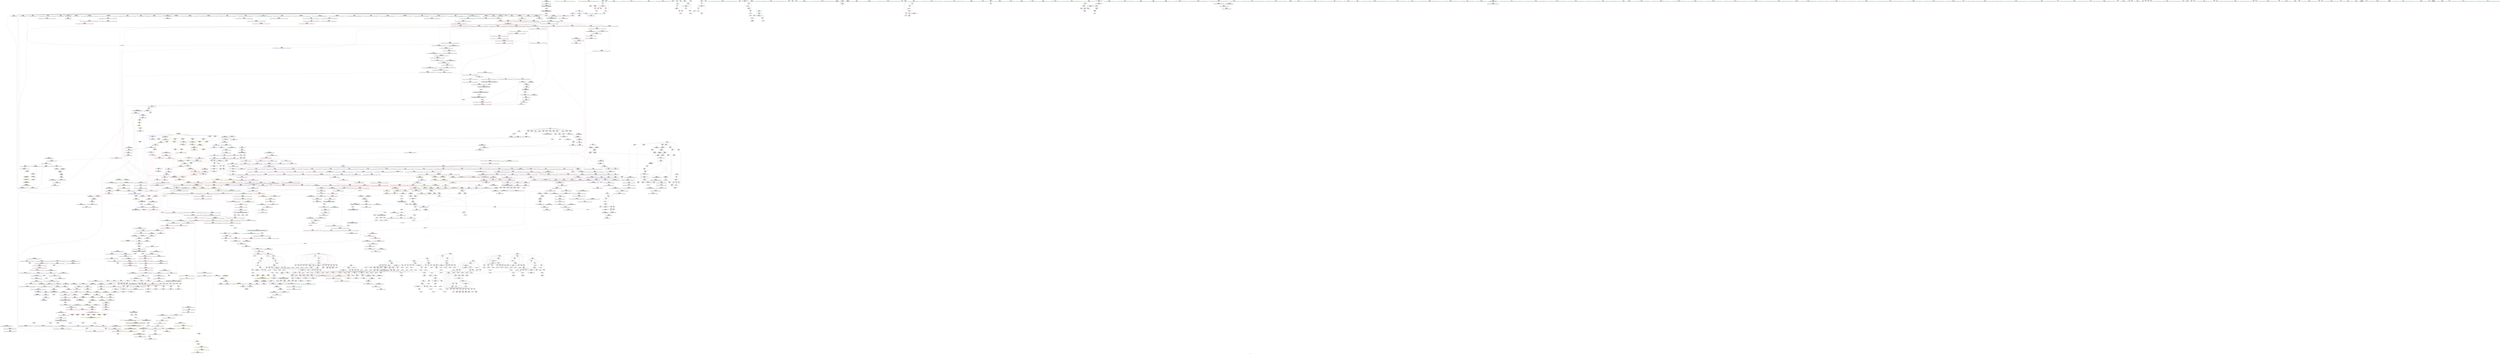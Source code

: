 digraph "SVFG" {
	label="SVFG";

	Node0x559220cc6450 [shape=record,color=grey,label="{NodeID: 0\nNullPtr|{|<s39>121}}"];
	Node0x559220cc6450 -> Node0x559220d5bc90[style=solid];
	Node0x559220cc6450 -> Node0x559220d5bd90[style=solid];
	Node0x559220cc6450 -> Node0x559220d5be60[style=solid];
	Node0x559220cc6450 -> Node0x559220d5bf30[style=solid];
	Node0x559220cc6450 -> Node0x559220d5c000[style=solid];
	Node0x559220cc6450 -> Node0x559220d5c0d0[style=solid];
	Node0x559220cc6450 -> Node0x559220d5c1a0[style=solid];
	Node0x559220cc6450 -> Node0x559220d5c270[style=solid];
	Node0x559220cc6450 -> Node0x559220d5c340[style=solid];
	Node0x559220cc6450 -> Node0x559220d5c410[style=solid];
	Node0x559220cc6450 -> Node0x559220d5c4e0[style=solid];
	Node0x559220cc6450 -> Node0x559220d5c5b0[style=solid];
	Node0x559220cc6450 -> Node0x559220d5c680[style=solid];
	Node0x559220cc6450 -> Node0x559220d5c750[style=solid];
	Node0x559220cc6450 -> Node0x559220d5c820[style=solid];
	Node0x559220cc6450 -> Node0x559220d5c8f0[style=solid];
	Node0x559220cc6450 -> Node0x559220d5c9c0[style=solid];
	Node0x559220cc6450 -> Node0x559220d5ca90[style=solid];
	Node0x559220cc6450 -> Node0x559220d5cb60[style=solid];
	Node0x559220cc6450 -> Node0x559220d5cc30[style=solid];
	Node0x559220cc6450 -> Node0x559220d5cd00[style=solid];
	Node0x559220cc6450 -> Node0x559220d5cdd0[style=solid];
	Node0x559220cc6450 -> Node0x559220d5cea0[style=solid];
	Node0x559220cc6450 -> Node0x559220d5cf70[style=solid];
	Node0x559220cc6450 -> Node0x559220d5d040[style=solid];
	Node0x559220cc6450 -> Node0x559220d5d110[style=solid];
	Node0x559220cc6450 -> Node0x559220d5d1e0[style=solid];
	Node0x559220cc6450 -> Node0x559220d5d2b0[style=solid];
	Node0x559220cc6450 -> Node0x559220d5d380[style=solid];
	Node0x559220cc6450 -> Node0x559220d5d450[style=solid];
	Node0x559220cc6450 -> Node0x559220d5d520[style=solid];
	Node0x559220cc6450 -> Node0x559220d8bb40[style=solid];
	Node0x559220cc6450 -> Node0x559220d90150[style=solid];
	Node0x559220cc6450 -> Node0x559220d90220[style=solid];
	Node0x559220cc6450 -> Node0x559220d902f0[style=solid];
	Node0x559220cc6450 -> Node0x559220d92850[style=solid];
	Node0x559220cc6450 -> Node0x5592205ef370[style=solid];
	Node0x559220cc6450 -> Node0x559220dc5830[style=solid];
	Node0x559220cc6450 -> Node0x559220dc7db0[style=solid];
	Node0x559220cc6450:s39 -> Node0x559220ee4830[style=solid,color=red];
	Node0x559220e13540 [shape=record,color=black,label="{NodeID: 1882\nMR_74V_2 = PHI(MR_74V_3, MR_74V_1, )\npts\{194 \}\n}"];
	Node0x559220e13540 -> Node0x559220d8d3d0[style=dashed];
	Node0x559220e13540 -> Node0x559220e13540[style=dashed];
	Node0x559220d60510 [shape=record,color=red,label="{NodeID: 775\n621\<--219\n\<--i169\nmain\n}"];
	Node0x559220d60510 -> Node0x559220dbbdb0[style=solid];
	Node0x559220d56c50 [shape=record,color=black,label="{NodeID: 443\n1482\<--1497\n_ZNSt6vectorISt4pairIiiESaIS1_EE3endEv_ret\<--\n_ZNSt6vectorISt4pairIiiESaIS1_EE3endEv\n|{<s0>70}}"];
	Node0x559220d56c50:s0 -> Node0x559220ef3030[style=solid,color=blue];
	Node0x559220d966e0 [shape=record,color=blue,label="{NodeID: 1218\n2037\<--2034\n__args.addr\<--__args\n_ZSt10_ConstructISt4pairIiiEJS1_EEvPT_DpOT0_\n}"];
	Node0x559220d966e0 -> Node0x559220d8a360[style=dashed];
	Node0x559220d4adf0 [shape=record,color=green,label="{NodeID: 111\n794\<--795\n_ZSt7forwardIiEOT_RNSt16remove_referenceIS0_E4typeE\<--_ZSt7forwardIiEOT_RNSt16remove_referenceIS0_E4typeE_field_insensitive\n}"];
	Node0x559220e36040 [shape=record,color=black,label="{NodeID: 1993\nMR_20V_9 = PHI(MR_20V_13, MR_20V_3, )\npts\{240002 \}\n|{|<s1>25}}"];
	Node0x559220e36040 -> Node0x559220e1ad40[style=dashed];
	Node0x559220e36040:s1 -> Node0x559220e48c50[style=dashed,color=red];
	Node0x559220d65f40 [shape=record,color=red,label="{NodeID: 886\n1344\<--1305\n\<--__new_start\n_ZNSt6vectorISt4pairIiiESaIS1_EE17_M_realloc_insertIJS1_EEEvN9__gnu_cxx17__normal_iteratorIPS1_S3_EEDpOT_\n}"];
	Node0x559220d65f40 -> Node0x559220d725e0[style=solid];
	Node0x559220ee4f40 [shape=record,color=black,label="{NodeID: 2768\n2119 = PHI(1702, )\n0th arg _ZN9__gnu_cxx13new_allocatorISt4pairIiiEE7destroyIS2_EEvPT_ }"];
	Node0x559220ee4f40 -> Node0x559220d97170[style=solid];
	Node0x559220d6ca10 [shape=record,color=purple,label="{NodeID: 554\n756\<--755\n_M_impl\<--\n_ZNSt6vectorISt4pairIiiESaIS1_EE5clearEv\n}"];
	Node0x559220d4f320 [shape=record,color=green,label="{NodeID: 222\n1637\<--1638\n_ZNSt16allocator_traitsISaISt4pairIiiEEE8allocateERS2_m\<--_ZNSt16allocator_traitsISaISt4pairIiiEEE8allocateERS2_m_field_insensitive\n}"];
	Node0x559220e45970 [shape=record,color=yellow,style=double,label="{NodeID: 2104\n32V_1 = ENCHI(MR_32V_0)\npts\{152 \}\nFun[main]}"];
	Node0x559220e45970 -> Node0x559220d732e0[style=dashed];
	Node0x559220d8b200 [shape=record,color=red,label="{NodeID: 997\n2151\<--2150\ndummyVal\<--offset_0\n_ZSt18uninitialized_copyISt13move_iteratorIPSt4pairIiiEES3_ET0_T_S6_S5_\n}"];
	Node0x559220d8b200 -> Node0x559220d95b80[style=solid];
	Node0x559220ef1aa0 [shape=record,color=black,label="{NodeID: 2879\n797 = PHI(880, )\n|{<s0>46}}"];
	Node0x559220ef1aa0:s0 -> Node0x559220ef4050[style=solid,color=red];
	Node0x559220dc0430 [shape=record,color=grey,label="{NodeID: 1772\n1025 = Binary(1024, 827, )\n|{<s0>55}}"];
	Node0x559220dc0430:s0 -> Node0x559220eea2b0[style=solid,color=red];
	Node0x559220d72440 [shape=record,color=purple,label="{NodeID: 665\n2114\<--2113\n_M_current\<--this1\n_ZNSt13move_iteratorIPSt4pairIiiEEC2ES2_\n}"];
	Node0x559220d72440 -> Node0x559220d970a0[style=solid];
	Node0x559220d5d5f0 [shape=record,color=black,label="{NodeID: 333\n148\<--5\nmain_ret\<--\nmain\n}"];
	Node0x559220d90d80 [shape=record,color=blue,label="{NodeID: 1108\n1065\<--1062\n.addr1\<--\n_ZNSt12_Destroy_auxILb1EE9__destroyIPSt4pairIiiEEEvT_S5_\n}"];
	Node0x559220d10880 [shape=record,color=green,label="{NodeID: 1\n5\<--1\n\<--dummyObj\nCan only get source location for instruction, argument, global var or function.}"];
	Node0x559220e13a40 [shape=record,color=black,label="{NodeID: 1883\nMR_76V_2 = PHI(MR_76V_3, MR_76V_1, )\npts\{196 \}\n}"];
	Node0x559220e13a40 -> Node0x559220d8d300[style=dashed];
	Node0x559220e13a40 -> Node0x559220e13a40[style=dashed];
	Node0x559220d605e0 [shape=record,color=red,label="{NodeID: 776\n642\<--219\n\<--i169\nmain\n}"];
	Node0x559220d605e0 -> Node0x559220dbd130[style=solid];
	Node0x559220d56d20 [shape=record,color=black,label="{NodeID: 444\n1514\<--1513\n\<--\n_ZN9__gnu_cxx13new_allocatorISt4pairIiiEE9constructIS2_JS2_EEEvPT_DpOT0_\n}"];
	Node0x559220d56d20 -> Node0x559220d56df0[style=solid];
	Node0x559220d967b0 [shape=record,color=blue, style = dotted,label="{NodeID: 1219\n2155\<--2157\noffset_0\<--dummyVal\n_ZSt10_ConstructISt4pairIiiEJS1_EEvPT_DpOT0_\n}"];
	Node0x559220d967b0 -> Node0x559220d8b470[style=dashed];
	Node0x559220d967b0 -> Node0x559220d96880[style=dashed];
	Node0x559220d4aef0 [shape=record,color=green,label="{NodeID: 112\n798\<--799\n_ZSt7forwardIRiEOT_RNSt16remove_referenceIS1_E4typeE\<--_ZSt7forwardIRiEOT_RNSt16remove_referenceIS1_E4typeE_field_insensitive\n}"];
	Node0x559220d66010 [shape=record,color=red,label="{NodeID: 887\n1359\<--1305\n\<--__new_start\n_ZNSt6vectorISt4pairIiiESaIS1_EE17_M_realloc_insertIJS1_EEEvN9__gnu_cxx17__normal_iteratorIPS1_S3_EEDpOT_\n|{<s0>83}}"];
	Node0x559220d66010:s0 -> Node0x559220ee6f40[style=solid,color=red];
	Node0x559220ee5050 [shape=record,color=black,label="{NodeID: 2769\n2120 = PHI(1703, )\n1st arg _ZN9__gnu_cxx13new_allocatorISt4pairIiiEE7destroyIS2_EEvPT_ }"];
	Node0x559220ee5050 -> Node0x559220d97240[style=solid];
	Node0x559220d6cae0 [shape=record,color=purple,label="{NodeID: 555\n757\<--755\n_M_start\<--\n_ZNSt6vectorISt4pairIiiESaIS1_EE5clearEv\n}"];
	Node0x559220d6cae0 -> Node0x559220d620b0[style=solid];
	Node0x559220d4f420 [shape=record,color=green,label="{NodeID: 223\n1648\<--1649\n__first.addr\<--__first.addr_field_insensitive\n_ZSt34__uninitialized_move_if_noexcept_aIPSt4pairIiiES2_SaIS1_EET0_T_S5_S4_RT1_\n}"];
	Node0x559220d4f420 -> Node0x559220d87c60[style=solid];
	Node0x559220d4f420 -> Node0x559220d93e40[style=solid];
	Node0x559220d8b2d0 [shape=record,color=red,label="{NodeID: 998\n2154\<--2153\ndummyVal\<--offset_0\n_ZSt18uninitialized_copyISt13move_iteratorIPSt4pairIiiEES3_ET0_T_S6_S5_\n}"];
	Node0x559220d8b2d0 -> Node0x559220d95c50[style=solid];
	Node0x559220ef1be0 [shape=record,color=black,label="{NodeID: 2880\n1548 = PHI(1710, )\n}"];
	Node0x559220ef1be0 -> Node0x559220dc4f30[style=solid];
	Node0x559220dc05b0 [shape=record,color=grey,label="{NodeID: 1773\n417 = Binary(416, 289, )\n}"];
	Node0x559220dc05b0 -> Node0x559220dc0730[style=solid];
	Node0x559220d72510 [shape=record,color=purple,label="{NodeID: 666\n844\<--842\nadd.ptr\<--\n_ZNSt6vectorISt4pairIiiESaIS1_EEixEm\n}"];
	Node0x559220d72510 -> Node0x559220d54210[style=solid];
	Node0x559220d5d6c0 [shape=record,color=black,label="{NodeID: 334\n73\<--72\n\<--this1\n_ZNSt6vectorISt4pairIiiESaIS1_EEC2Ev\n|{<s0>3}}"];
	Node0x559220d5d6c0:s0 -> Node0x559220eeb990[style=solid,color=red];
	Node0x559220d90e50 [shape=record,color=blue,label="{NodeID: 1109\n1074\<--1071\nthis.addr\<--this\n_ZNSt12_Vector_baseISt4pairIiiESaIS1_EE13_M_deallocateEPS1_m\n}"];
	Node0x559220d90e50 -> Node0x559220d64130[style=dashed];
	Node0x559220d46e90 [shape=record,color=green,label="{NodeID: 2\n16\<--1\n\<--dummyObj\nCan only get source location for instruction, argument, global var or function.}"];
	Node0x559220e13f40 [shape=record,color=black,label="{NodeID: 1884\nMR_78V_2 = PHI(MR_78V_3, MR_78V_1, )\npts\{198 \}\n}"];
	Node0x559220e13f40 -> Node0x559220d8d570[style=dashed];
	Node0x559220e13f40 -> Node0x559220e13f40[style=dashed];
	Node0x559220d606b0 [shape=record,color=red,label="{NodeID: 777\n564\<--221\n\<--j173\nmain\n}"];
	Node0x559220d606b0 -> Node0x559220dc68b0[style=solid];
	Node0x559220d56df0 [shape=record,color=black,label="{NodeID: 445\n1515\<--1514\n\<--\n_ZN9__gnu_cxx13new_allocatorISt4pairIiiEE9constructIS2_JS2_EEEvPT_DpOT0_\n}"];
	Node0x559220d56df0 -> Node0x559220d56ec0[style=solid];
	Node0x559220d96880 [shape=record,color=blue, style = dotted,label="{NodeID: 1220\n2158\<--2160\noffset_1\<--dummyVal\n_ZSt10_ConstructISt4pairIiiEJS1_EEvPT_DpOT0_\n|{<s0>135}}"];
	Node0x559220d96880:s0 -> Node0x559220e0ab40[style=dashed,color=blue];
	Node0x559220d4f840 [shape=record,color=green,label="{NodeID: 113\n801\<--802\n_ZNSt4pairIiiEC2IiRiLb1EEEOT_OT0_\<--_ZNSt4pairIiiEC2IiRiLb1EEEOT_OT0__field_insensitive\n}"];
	Node0x559220d660e0 [shape=record,color=red,label="{NodeID: 888\n1395\<--1305\n\<--__new_start\n_ZNSt6vectorISt4pairIiiESaIS1_EE17_M_realloc_insertIJS1_EEEvN9__gnu_cxx17__normal_iteratorIPS1_S3_EEDpOT_\n}"];
	Node0x559220d660e0 -> Node0x559220d726b0[style=solid];
	Node0x559220ee5160 [shape=record,color=black,label="{NodeID: 2770\n1711 = PHI(1547, 1547, 1547, )\n0th arg _ZNKSt6vectorISt4pairIiiESaIS1_EE8max_sizeEv }"];
	Node0x559220ee5160 -> Node0x559220d94590[style=solid];
	Node0x559220d6cbb0 [shape=record,color=purple,label="{NodeID: 556\n816\<--815\n_M_impl\<--\n_ZNKSt6vectorISt4pairIiiESaIS1_EE4sizeEv\n}"];
	Node0x559220d4f4f0 [shape=record,color=green,label="{NodeID: 224\n1650\<--1651\n__last.addr\<--__last.addr_field_insensitive\n_ZSt34__uninitialized_move_if_noexcept_aIPSt4pairIiiES2_SaIS1_EET0_T_S5_S4_RT1_\n}"];
	Node0x559220d4f4f0 -> Node0x559220d87d30[style=solid];
	Node0x559220d4f4f0 -> Node0x559220d93f10[style=solid];
	Node0x559220d8b3a0 [shape=record,color=red,label="{NodeID: 999\n2157\<--2156\ndummyVal\<--offset_0\n_ZSt10_ConstructISt4pairIiiEJS1_EEvPT_DpOT0_\n}"];
	Node0x559220d8b3a0 -> Node0x559220d967b0[style=solid];
	Node0x559220ef1d20 [shape=record,color=black,label="{NodeID: 2881\n1551 = PHI(809, )\n}"];
	Node0x559220ef1d20 -> Node0x559220dc4f30[style=solid];
	Node0x559220dc0730 [shape=record,color=grey,label="{NodeID: 1774\n419 = Binary(417, 418, )\n}"];
	Node0x559220dc0730 -> Node0x559220d8d300[style=solid];
	Node0x559220d725e0 [shape=record,color=purple,label="{NodeID: 667\n1346\<--1344\nadd.ptr\<--\n_ZNSt6vectorISt4pairIiiESaIS1_EE17_M_realloc_insertIJS1_EEEvN9__gnu_cxx17__normal_iteratorIPS1_S3_EEDpOT_\n|{<s0>80}}"];
	Node0x559220d725e0:s0 -> Node0x559220ee69d0[style=solid,color=red];
	Node0x559220d5d790 [shape=record,color=black,label="{NodeID: 335\n111\<--110\n\<--this1\n_ZNSt6vectorISt4pairIiiESaIS1_EED2Ev\n}"];
	Node0x559220d5d790 -> Node0x559220d6c530[style=solid];
	Node0x559220d5d790 -> Node0x559220d6c600[style=solid];
	Node0x559220d90f20 [shape=record,color=blue,label="{NodeID: 1110\n1076\<--1072\n__p.addr\<--__p\n_ZNSt12_Vector_baseISt4pairIiiESaIS1_EE13_M_deallocateEPS1_m\n}"];
	Node0x559220d90f20 -> Node0x559220d64200[style=dashed];
	Node0x559220d90f20 -> Node0x559220d642d0[style=dashed];
	Node0x559220d471d0 [shape=record,color=green,label="{NodeID: 3\n25\<--1\n__dso_handle\<--dummyObj\nGlob }"];
	Node0x559220e14440 [shape=record,color=black,label="{NodeID: 1885\nMR_80V_2 = PHI(MR_80V_3, MR_80V_1, )\npts\{200 \}\n}"];
	Node0x559220e14440 -> Node0x559220d8d4a0[style=dashed];
	Node0x559220e14440 -> Node0x559220e14440[style=dashed];
	Node0x559220d60780 [shape=record,color=red,label="{NodeID: 778\n582\<--221\n\<--j173\nmain\n}"];
	Node0x559220d60780 -> Node0x559220dbe7b0[style=solid];
	Node0x559220d56ec0 [shape=record,color=black,label="{NodeID: 446\n1518\<--1515\n\<--\n_ZN9__gnu_cxx13new_allocatorISt4pairIiiEE9constructIS2_JS2_EEEvPT_DpOT0_\n}"];
	Node0x559220d56ec0 -> Node0x559220d70150[style=solid];
	Node0x559220d56ec0 -> Node0x559220d70220[style=solid];
	Node0x559220d96950 [shape=record,color=blue,label="{NodeID: 1221\n2052\<--2051\n__r.addr\<--__r\n_ZSt11__addressofISt4pairIiiEEPT_RS2_\n}"];
	Node0x559220d96950 -> Node0x559220d8a430[style=dashed];
	Node0x559220d4f940 [shape=record,color=green,label="{NodeID: 114\n811\<--812\nthis.addr\<--this.addr_field_insensitive\n_ZNKSt6vectorISt4pairIiiESaIS1_EE4sizeEv\n}"];
	Node0x559220d4f940 -> Node0x559220d62590[style=solid];
	Node0x559220d4f940 -> Node0x559220d8f450[style=solid];
	Node0x559220d661b0 [shape=record,color=red,label="{NodeID: 889\n1410\<--1305\n\<--__new_start\n_ZNSt6vectorISt4pairIiiESaIS1_EE17_M_realloc_insertIJS1_EEEvN9__gnu_cxx17__normal_iteratorIPS1_S3_EEDpOT_\n|{<s0>91}}"];
	Node0x559220d661b0:s0 -> Node0x559220eec2f0[style=solid,color=red];
	Node0x559220ee5410 [shape=record,color=black,label="{NodeID: 2771\n2033 = PHI(1962, )\n0th arg _ZSt10_ConstructISt4pairIiiEJS1_EEvPT_DpOT0_ }"];
	Node0x559220ee5410 -> Node0x559220d96610[style=solid];
	Node0x559220d6cc80 [shape=record,color=purple,label="{NodeID: 557\n817\<--815\n_M_finish\<--\n_ZNKSt6vectorISt4pairIiiESaIS1_EE4sizeEv\n}"];
	Node0x559220d6cc80 -> Node0x559220d62660[style=solid];
	Node0x559220d4f5c0 [shape=record,color=green,label="{NodeID: 225\n1652\<--1653\n__result.addr\<--__result.addr_field_insensitive\n_ZSt34__uninitialized_move_if_noexcept_aIPSt4pairIiiES2_SaIS1_EET0_T_S5_S4_RT1_\n}"];
	Node0x559220d4f5c0 -> Node0x559220d87e00[style=solid];
	Node0x559220d4f5c0 -> Node0x559220d93fe0[style=solid];
	Node0x559220d8b470 [shape=record,color=red,label="{NodeID: 1000\n2160\<--2159\ndummyVal\<--offset_1\n_ZSt10_ConstructISt4pairIiiEJS1_EEvPT_DpOT0_\n}"];
	Node0x559220d8b470 -> Node0x559220d96880[style=solid];
	Node0x559220ef1e60 [shape=record,color=black,label="{NodeID: 2882\n1561 = PHI(809, )\n}"];
	Node0x559220ef1e60 -> Node0x559220dc50b0[style=solid];
	Node0x559220dc08b0 [shape=record,color=grey,label="{NodeID: 1775\n426 = Binary(425, 287, )\n}"];
	Node0x559220dc08b0 -> Node0x559220dc0a30[style=solid];
	Node0x559220d726b0 [shape=record,color=purple,label="{NodeID: 668\n1397\<--1395\nadd.ptr18\<--\n_ZNSt6vectorISt4pairIiiESaIS1_EE17_M_realloc_insertIJS1_EEEvN9__gnu_cxx17__normal_iteratorIPS1_S3_EEDpOT_\n|{<s0>88}}"];
	Node0x559220d726b0:s0 -> Node0x559220ef4ca0[style=solid,color=red];
	Node0x559220d5d860 [shape=record,color=black,label="{NodeID: 336\n115\<--110\n\<--this1\n_ZNSt6vectorISt4pairIiiESaIS1_EED2Ev\n}"];
	Node0x559220d5d860 -> Node0x559220d6c6d0[style=solid];
	Node0x559220d5d860 -> Node0x559220d6c7a0[style=solid];
	Node0x559220d90ff0 [shape=record,color=blue,label="{NodeID: 1111\n1078\<--1073\n__n.addr\<--__n\n_ZNSt12_Vector_baseISt4pairIiiESaIS1_EE13_M_deallocateEPS1_m\n}"];
	Node0x559220d90ff0 -> Node0x559220d643a0[style=dashed];
	Node0x559220d47290 [shape=record,color=green,label="{NodeID: 4\n26\<--1\n.str\<--dummyObj\nGlob }"];
	Node0x559220e14940 [shape=record,color=black,label="{NodeID: 1886\nMR_82V_2 = PHI(MR_82V_3, MR_82V_1, )\npts\{202 \}\n}"];
	Node0x559220e14940 -> Node0x559220d8d710[style=dashed];
	Node0x559220e14940 -> Node0x559220e14940[style=dashed];
	Node0x559220d60850 [shape=record,color=red,label="{NodeID: 779\n594\<--221\n\<--j173\nmain\n}"];
	Node0x559220d60850 -> Node0x559220dbe4b0[style=solid];
	Node0x559220d56f90 [shape=record,color=black,label="{NodeID: 447\n1519\<--1517\n\<--call\n_ZN9__gnu_cxx13new_allocatorISt4pairIiiEE9constructIS2_JS2_EEEvPT_DpOT0_\n}"];
	Node0x559220d56f90 -> Node0x559220d702f0[style=solid];
	Node0x559220d56f90 -> Node0x559220d703c0[style=solid];
	Node0x559220d96a20 [shape=record,color=blue,label="{NodeID: 1222\n2059\<--2058\nthis.addr\<--this\n_ZNKSt13move_iteratorIPSt4pairIiiEEdeEv\n}"];
	Node0x559220d96a20 -> Node0x559220d8a500[style=dashed];
	Node0x559220d4fa10 [shape=record,color=green,label="{NodeID: 115\n832\<--833\nthis.addr\<--this.addr_field_insensitive\n_ZNSt6vectorISt4pairIiiESaIS1_EEixEm\n}"];
	Node0x559220d4fa10 -> Node0x559220d62800[style=solid];
	Node0x559220d4fa10 -> Node0x559220d8f520[style=solid];
	Node0x559220d66280 [shape=record,color=red,label="{NodeID: 890\n1417\<--1305\n\<--__new_start\n_ZNSt6vectorISt4pairIiiESaIS1_EE17_M_realloc_insertIJS1_EEEvN9__gnu_cxx17__normal_iteratorIPS1_S3_EEDpOT_\n|{<s0>92}}"];
	Node0x559220d66280:s0 -> Node0x559220eea120[style=solid,color=red];
	Node0x559220ee5520 [shape=record,color=black,label="{NodeID: 2772\n2034 = PHI(1965, )\n1st arg _ZSt10_ConstructISt4pairIiiEJS1_EEvPT_DpOT0_ }"];
	Node0x559220ee5520 -> Node0x559220d966e0[style=solid];
	Node0x559220d6cd50 [shape=record,color=purple,label="{NodeID: 558\n820\<--819\n_M_impl2\<--\n_ZNKSt6vectorISt4pairIiiESaIS1_EE4sizeEv\n}"];
	Node0x559220d4f690 [shape=record,color=green,label="{NodeID: 226\n1654\<--1655\n__alloc.addr\<--__alloc.addr_field_insensitive\n_ZSt34__uninitialized_move_if_noexcept_aIPSt4pairIiiES2_SaIS1_EET0_T_S5_S4_RT1_\n}"];
	Node0x559220d4f690 -> Node0x559220d87ed0[style=solid];
	Node0x559220d4f690 -> Node0x559220d940b0[style=solid];
	Node0x559220d8b540 [shape=record,color=blue,label="{NodeID: 1001\n4\<--5\nn\<--\nGlob }"];
	Node0x559220d8b540 -> Node0x559220e45510[style=dashed];
	Node0x559220ef1fa0 [shape=record,color=black,label="{NodeID: 2883\n1562 = PHI(809, )\n}"];
	Node0x559220ef1fa0 -> Node0x559220d93890[style=solid];
	Node0x559220dc0a30 [shape=record,color=grey,label="{NodeID: 1776\n428 = Binary(426, 427, )\n}"];
	Node0x559220dc0a30 -> Node0x559220d5ea40[style=solid];
	Node0x559220d72780 [shape=record,color=purple,label="{NodeID: 669\n1465\<--1463\nadd.ptr39\<--\n_ZNSt6vectorISt4pairIiiESaIS1_EE17_M_realloc_insertIJS1_EEEvN9__gnu_cxx17__normal_iteratorIPS1_S3_EEDpOT_\n}"];
	Node0x559220d72780 -> Node0x559220d93070[style=solid];
	Node0x559220d5d930 [shape=record,color=black,label="{NodeID: 337\n119\<--110\n\<--this1\n_ZNSt6vectorISt4pairIiiESaIS1_EED2Ev\n|{<s0>6}}"];
	Node0x559220d5d930:s0 -> Node0x559220eeab10[style=solid,color=red];
	Node0x559220d910c0 [shape=record,color=blue,label="{NodeID: 1112\n1098\<--1097\nthis.addr\<--this\n_ZNSt12_Vector_baseISt4pairIiiESaIS1_EE12_Vector_implD2Ev\n}"];
	Node0x559220d910c0 -> Node0x559220d64470[style=dashed];
	Node0x559220d47350 [shape=record,color=green,label="{NodeID: 5\n28\<--1\n.str.1\<--dummyObj\nGlob }"];
	Node0x559220e14e40 [shape=record,color=black,label="{NodeID: 1887\nMR_84V_2 = PHI(MR_84V_3, MR_84V_1, )\npts\{204 \}\n}"];
	Node0x559220e14e40 -> Node0x559220d8d640[style=dashed];
	Node0x559220e14e40 -> Node0x559220e14e40[style=dashed];
	Node0x559220d60920 [shape=record,color=red,label="{NodeID: 780\n610\<--221\n\<--j173\nmain\n}"];
	Node0x559220d60920 -> Node0x559220dbef30[style=solid];
	Node0x559220d57060 [shape=record,color=black,label="{NodeID: 448\n1530\<--1582\n_ZNKSt6vectorISt4pairIiiESaIS1_EE12_M_check_lenEmPKc_ret\<--cond\n_ZNKSt6vectorISt4pairIiiESaIS1_EE12_M_check_lenEmPKc\n|{<s0>75}}"];
	Node0x559220d57060:s0 -> Node0x559220ee1e30[style=solid,color=blue];
	Node0x559220d96af0 [shape=record,color=blue,label="{NodeID: 1223\n2068\<--2067\nthis.addr\<--this\n_ZNSt13move_iteratorIPSt4pairIiiEEppEv\n}"];
	Node0x559220d96af0 -> Node0x559220d8a6a0[style=dashed];
	Node0x559220d4fae0 [shape=record,color=green,label="{NodeID: 116\n834\<--835\n__n.addr\<--__n.addr_field_insensitive\n_ZNSt6vectorISt4pairIiiESaIS1_EEixEm\n}"];
	Node0x559220d4fae0 -> Node0x559220d628d0[style=solid];
	Node0x559220d4fae0 -> Node0x559220d8f5f0[style=solid];
	Node0x559220d66350 [shape=record,color=red,label="{NodeID: 891\n1453\<--1305\n\<--__new_start\n_ZNSt6vectorISt4pairIiiESaIS1_EE17_M_realloc_insertIJS1_EEEvN9__gnu_cxx17__normal_iteratorIPS1_S3_EEDpOT_\n}"];
	Node0x559220d66350 -> Node0x559220d92ed0[style=solid];
	Node0x559220ee5630 [shape=record,color=black,label="{NodeID: 2773\n958 = PHI(946, )\n0th arg _ZNSaISt4pairIiiEEC2Ev }"];
	Node0x559220ee5630 -> Node0x559220d903c0[style=solid];
	Node0x559220d6ce20 [shape=record,color=purple,label="{NodeID: 559\n821\<--819\n_M_start\<--\n_ZNKSt6vectorISt4pairIiiESaIS1_EE4sizeEv\n}"];
	Node0x559220d6ce20 -> Node0x559220d62730[style=solid];
	Node0x559220d4f760 [shape=record,color=green,label="{NodeID: 227\n1656\<--1657\nagg.tmp\<--agg.tmp_field_insensitive\n_ZSt34__uninitialized_move_if_noexcept_aIPSt4pairIiiES2_SaIS1_EET0_T_S5_S4_RT1_\n}"];
	Node0x559220d4f760 -> Node0x559220d707d0[style=solid];
	Node0x559220d4f760 -> Node0x559220d708a0[style=solid];
	Node0x559220d8b640 [shape=record,color=blue,label="{NodeID: 1002\n7\<--5\nm\<--\nGlob }"];
	Node0x559220d8b640 -> Node0x559220e455f0[style=dashed];
	Node0x559220ef20e0 [shape=record,color=black,label="{NodeID: 2884\n1564 = PHI(1726, )\n}"];
	Node0x559220ef20e0 -> Node0x559220d67bb0[style=solid];
	Node0x559220dc0bb0 [shape=record,color=grey,label="{NodeID: 1777\n432 = Binary(431, 287, )\n}"];
	Node0x559220dc0bb0 -> Node0x559220dc0d30[style=solid];
	Node0x559220d72850 [shape=record,color=red,label="{NodeID: 670\n265\<--4\n\<--n\nmain\n}"];
	Node0x559220d72850 -> Node0x559220dc65b0[style=solid];
	Node0x559220d5da00 [shape=record,color=black,label="{NodeID: 338\n126\<--110\n\<--this1\n_ZNSt6vectorISt4pairIiiESaIS1_EED2Ev\n|{<s0>8}}"];
	Node0x559220d5da00:s0 -> Node0x559220ee82f0[style=solid,color=red];
	Node0x559220d91190 [shape=record,color=blue,label="{NodeID: 1113\n1111\<--1108\n__a.addr\<--__a\n_ZNSt16allocator_traitsISaISt4pairIiiEEE10deallocateERS2_PS1_m\n}"];
	Node0x559220d91190 -> Node0x559220d64540[style=dashed];
	Node0x559220d477b0 [shape=record,color=green,label="{NodeID: 6\n30\<--1\n.str.2\<--dummyObj\nGlob }"];
	Node0x559220e15340 [shape=record,color=black,label="{NodeID: 1888\nMR_86V_2 = PHI(MR_86V_3, MR_86V_1, )\npts\{206 \}\n}"];
	Node0x559220e15340 -> Node0x559220d8d980[style=dashed];
	Node0x559220e15340 -> Node0x559220e15340[style=dashed];
	Node0x559220d609f0 [shape=record,color=red,label="{NodeID: 781\n626\<--221\n\<--j173\nmain\n}"];
	Node0x559220d609f0 -> Node0x559220dbc230[style=solid];
	Node0x559220d57130 [shape=record,color=black,label="{NodeID: 449\n1599\<--1595\nsub.ptr.lhs.cast\<--\n_ZN9__gnu_cxxmiIPSt4pairIiiESt6vectorIS2_SaIS2_EEEENS_17__normal_iteratorIT_T0_E15difference_typeERKSA_SD_\n}"];
	Node0x559220d57130 -> Node0x559220dc0130[style=solid];
	Node0x559220d96bc0 [shape=record,color=blue,label="{NodeID: 1224\n2072\<--2074\n_M_current\<--incdec.ptr\n_ZNSt13move_iteratorIPSt4pairIiiEEppEv\n|{<s0>136}}"];
	Node0x559220d96bc0:s0 -> Node0x559220e0b130[style=dashed,color=blue];
	Node0x559220d4fbb0 [shape=record,color=green,label="{NodeID: 117\n849\<--850\nretval\<--retval_field_insensitive\n_ZSt3minIiERKT_S2_S2_\n}"];
	Node0x559220d4fbb0 -> Node0x559220d62a70[style=solid];
	Node0x559220d4fbb0 -> Node0x559220d8f860[style=solid];
	Node0x559220d4fbb0 -> Node0x559220d8f930[style=solid];
	Node0x559220d66420 [shape=record,color=red,label="{NodeID: 892\n1463\<--1305\n\<--__new_start\n_ZNSt6vectorISt4pairIiiESaIS1_EE17_M_realloc_insertIJS1_EEEvN9__gnu_cxx17__normal_iteratorIPS1_S3_EEDpOT_\n}"];
	Node0x559220d66420 -> Node0x559220d72780[style=solid];
	Node0x559220ee5740 [shape=record,color=black,label="{NodeID: 2774\n1129 = PHI(1121, )\n0th arg _ZN9__gnu_cxx13new_allocatorISt4pairIiiEE10deallocateEPS2_m }"];
	Node0x559220ee5740 -> Node0x559220d91400[style=solid];
	Node0x559220d6cef0 [shape=record,color=purple,label="{NodeID: 560\n840\<--839\n_M_impl\<--\n_ZNSt6vectorISt4pairIiiESaIS1_EEixEm\n}"];
	Node0x559220d57c80 [shape=record,color=green,label="{NodeID: 228\n1658\<--1659\nagg.tmp1\<--agg.tmp1_field_insensitive\n_ZSt34__uninitialized_move_if_noexcept_aIPSt4pairIiiES2_SaIS1_EET0_T_S5_S4_RT1_\n}"];
	Node0x559220d57c80 -> Node0x559220d70970[style=solid];
	Node0x559220d57c80 -> Node0x559220d70a40[style=solid];
	Node0x559220d8b740 [shape=record,color=blue,label="{NodeID: 1003\n9\<--5\nq\<--\nGlob }"];
	Node0x559220d8b740 -> Node0x559220e0efa0[style=dashed];
	Node0x559220ef2220 [shape=record,color=black,label="{NodeID: 2885\n1571 = PHI(809, )\n}"];
	Node0x559220ef2220 -> Node0x559220dc86b0[style=solid];
	Node0x559220dc0d30 [shape=record,color=grey,label="{NodeID: 1778\n433 = Binary(432, 289, )\n}"];
	Node0x559220dc0d30 -> Node0x559220dc1930[style=solid];
	Node0x559220d72920 [shape=record,color=red,label="{NodeID: 671\n478\<--4\n\<--n\nmain\n}"];
	Node0x559220d72920 -> Node0x559220dc74b0[style=solid];
	Node0x559220d5dad0 [shape=record,color=black,label="{NodeID: 339\n136\<--110\n\<--this1\n_ZNSt6vectorISt4pairIiiESaIS1_EED2Ev\n|{<s0>9}}"];
	Node0x559220d5dad0:s0 -> Node0x559220ee82f0[style=solid,color=red];
	Node0x559220e4c6c0 [shape=record,color=yellow,style=double,label="{NodeID: 2221\n268V_1 = ENCHI(MR_268V_0)\npts\{19380000 \}\nFun[_ZNKSt13move_iteratorIPSt4pairIiiEEdeEv]}"];
	Node0x559220e4c6c0 -> Node0x559220d8a5d0[style=dashed];
	Node0x559220d91260 [shape=record,color=blue,label="{NodeID: 1114\n1113\<--1109\n__p.addr\<--__p\n_ZNSt16allocator_traitsISaISt4pairIiiEEE10deallocateERS2_PS1_m\n}"];
	Node0x559220d91260 -> Node0x559220d64610[style=dashed];
	Node0x559220d47870 [shape=record,color=green,label="{NodeID: 7\n32\<--1\n.str.3\<--dummyObj\nGlob }"];
	Node0x559220e15840 [shape=record,color=black,label="{NodeID: 1889\nMR_88V_2 = PHI(MR_88V_3, MR_88V_1, )\npts\{208 \}\n}"];
	Node0x559220e15840 -> Node0x559220e2ac40[style=dashed];
	Node0x559220d60ac0 [shape=record,color=red,label="{NodeID: 782\n637\<--221\n\<--j173\nmain\n}"];
	Node0x559220d60ac0 -> Node0x559220dbbc30[style=solid];
	Node0x559220d57200 [shape=record,color=black,label="{NodeID: 450\n1600\<--1598\nsub.ptr.rhs.cast\<--\n_ZN9__gnu_cxxmiIPSt4pairIiiESt6vectorIS2_SaIS2_EEEENS_17__normal_iteratorIT_T0_E15difference_typeERKSA_SD_\n}"];
	Node0x559220d57200 -> Node0x559220dc0130[style=solid];
	Node0x559220d96c90 [shape=record,color=blue,label="{NodeID: 1225\n2081\<--2079\n__x.addr\<--__x\n_ZSteqIPSt4pairIiiEEbRKSt13move_iteratorIT_ES7_\n}"];
	Node0x559220d96c90 -> Node0x559220d8a840[style=dashed];
	Node0x559220d4fc80 [shape=record,color=green,label="{NodeID: 118\n851\<--852\n__a.addr\<--__a.addr_field_insensitive\n_ZSt3minIiERKT_S2_S2_\n}"];
	Node0x559220d4fc80 -> Node0x559220d62b40[style=solid];
	Node0x559220d4fc80 -> Node0x559220d62c10[style=solid];
	Node0x559220d4fc80 -> Node0x559220d8f6c0[style=solid];
	Node0x559220d664f0 [shape=record,color=red,label="{NodeID: 893\n1366\<--1307\n\<--__new_finish\n_ZNSt6vectorISt4pairIiiESaIS1_EE17_M_realloc_insertIJS1_EEEvN9__gnu_cxx17__normal_iteratorIPS1_S3_EEDpOT_\n}"];
	Node0x559220d664f0 -> Node0x559220d6eea0[style=solid];
	Node0x559220ee5850 [shape=record,color=black,label="{NodeID: 2775\n1130 = PHI(1122, )\n1st arg _ZN9__gnu_cxx13new_allocatorISt4pairIiiEE10deallocateEPS2_m }"];
	Node0x559220ee5850 -> Node0x559220d914d0[style=solid];
	Node0x559220d6cfc0 [shape=record,color=purple,label="{NodeID: 561\n841\<--839\n_M_start\<--\n_ZNSt6vectorISt4pairIiiESaIS1_EEixEm\n}"];
	Node0x559220d6cfc0 -> Node0x559220d629a0[style=solid];
	Node0x559220d57d50 [shape=record,color=green,label="{NodeID: 229\n1666\<--1667\n_ZSt32__make_move_if_noexcept_iteratorISt4pairIiiESt13move_iteratorIPS1_EET0_PT_\<--_ZSt32__make_move_if_noexcept_iteratorISt4pairIiiESt13move_iteratorIPS1_EET0_PT__field_insensitive\n}"];
	Node0x559220d8b840 [shape=record,color=blue,label="{NodeID: 1004\n15\<--16\nINF\<--\nGlob }"];
	Node0x559220d8b840 -> Node0x559220e457b0[style=dashed];
	Node0x559220ef2360 [shape=record,color=black,label="{NodeID: 2886\n1575 = PHI(1710, )\n}"];
	Node0x559220ef2360 -> Node0x559220dc7930[style=solid];
	Node0x559220dc0eb0 [shape=record,color=grey,label="{NodeID: 1779\n297 = Binary(295, 296, )\n}"];
	Node0x559220dc0eb0 -> Node0x559220d8c530[style=solid];
	Node0x559220d729f0 [shape=record,color=red,label="{NodeID: 672\n559\<--4\n\<--n\nmain\n}"];
	Node0x559220d729f0 -> Node0x559220dc5fb0[style=solid];
	Node0x559220d5dba0 [shape=record,color=black,label="{NodeID: 340\n305\<--161\n\<--ref.tmp\nmain\n}"];
	Node0x559220d5dba0 -> Node0x559220d8c600[style=solid];
	Node0x559220d91330 [shape=record,color=blue,label="{NodeID: 1115\n1115\<--1110\n__n.addr\<--__n\n_ZNSt16allocator_traitsISaISt4pairIiiEEE10deallocateERS2_PS1_m\n}"];
	Node0x559220d91330 -> Node0x559220d646e0[style=dashed];
	Node0x559220d47930 [shape=record,color=green,label="{NodeID: 8\n34\<--1\n.str.4\<--dummyObj\nGlob }"];
	Node0x559220e15d40 [shape=record,color=black,label="{NodeID: 1890\nMR_90V_2 = PHI(MR_90V_3, MR_90V_1, )\npts\{210 \}\n}"];
	Node0x559220e15d40 -> Node0x559220d767b0[style=dashed];
	Node0x559220e15d40 -> Node0x559220d8e000[style=dashed];
	Node0x559220e15d40 -> Node0x559220e15d40[style=dashed];
	Node0x559220d60b90 [shape=record,color=red,label="{NodeID: 783\n573\<--223\n\<--a\nmain\n}"];
	Node0x559220d60b90 -> Node0x559220dc6a30[style=solid];
	Node0x559220d572d0 [shape=record,color=black,label="{NodeID: 451\n1584\<--1602\n_ZN9__gnu_cxxmiIPSt4pairIiiESt6vectorIS2_SaIS2_EEEENS_17__normal_iteratorIT_T0_E15difference_typeERKSA_SD__ret\<--sub.ptr.div\n_ZN9__gnu_cxxmiIPSt4pairIiiESt6vectorIS2_SaIS2_EEEENS_17__normal_iteratorIT_T0_E15difference_typeERKSA_SD_\n|{<s0>77}}"];
	Node0x559220d572d0:s0 -> Node0x559220ee20b0[style=solid,color=blue];
	Node0x559220d96d60 [shape=record,color=blue,label="{NodeID: 1226\n2083\<--2080\n__y.addr\<--__y\n_ZSteqIPSt4pairIiiEEbRKSt13move_iteratorIT_ES7_\n}"];
	Node0x559220d96d60 -> Node0x559220d8a910[style=dashed];
	Node0x559220d4fd50 [shape=record,color=green,label="{NodeID: 119\n853\<--854\n__b.addr\<--__b.addr_field_insensitive\n_ZSt3minIiERKT_S2_S2_\n}"];
	Node0x559220d4fd50 -> Node0x559220d62ce0[style=solid];
	Node0x559220d4fd50 -> Node0x559220d62db0[style=solid];
	Node0x559220d4fd50 -> Node0x559220d8f790[style=solid];
	Node0x559220d665c0 [shape=record,color=red,label="{NodeID: 894\n1375\<--1307\n\<--__new_finish\n_ZNSt6vectorISt4pairIiiESaIS1_EE17_M_realloc_insertIJS1_EEEvN9__gnu_cxx17__normal_iteratorIPS1_S3_EEDpOT_\n|{<s0>86}}"];
	Node0x559220d665c0:s0 -> Node0x559220ee6f40[style=solid,color=red];
	Node0x559220ee5960 [shape=record,color=black,label="{NodeID: 2776\n1131 = PHI(1123, )\n2nd arg _ZN9__gnu_cxx13new_allocatorISt4pairIiiEE10deallocateEPS2_m }"];
	Node0x559220ee5960 -> Node0x559220d915a0[style=solid];
	Node0x559220d6d090 [shape=record,color=purple,label="{NodeID: 562\n902\<--900\nfirst\<--this1\n_ZNSt4pairIiiEC2IiRiLb1EEEOT_OT0_\n}"];
	Node0x559220d6d090 -> Node0x559220d8fe10[style=solid];
	Node0x559220d57e50 [shape=record,color=green,label="{NodeID: 230\n1681\<--1682\n_ZSt22__uninitialized_copy_aISt13move_iteratorIPSt4pairIiiEES3_S2_ET0_T_S6_S5_RSaIT1_E\<--_ZSt22__uninitialized_copy_aISt13move_iteratorIPSt4pairIiiEES3_S2_ET0_T_S6_S5_RSaIT1_E_field_insensitive\n}"];
	Node0x559220e46070 [shape=record,color=yellow,style=double,label="{NodeID: 2112\n48V_1 = ENCHI(MR_48V_0)\npts\{168 \}\nFun[main]|{<s0>18|<s1>20}}"];
	Node0x559220e46070:s0 -> Node0x559220e49ac0[style=dashed,color=red];
	Node0x559220e46070:s1 -> Node0x559220e49ac0[style=dashed,color=red];
	Node0x559220d8b940 [shape=record,color=blue,label="{NodeID: 1005\n2134\<--43\nllvm.global_ctors_0\<--\nGlob }"];
	Node0x559220ef24a0 [shape=record,color=black,label="{NodeID: 2887\n1578 = PHI(1710, )\n}"];
	Node0x559220ef24a0 -> Node0x559220dbb210[style=solid];
	Node0x559220dc1030 [shape=record,color=grey,label="{NodeID: 1780\n295 = Binary(294, 287, )\n}"];
	Node0x559220dc1030 -> Node0x559220dc0eb0[style=solid];
	Node0x559220d72ac0 [shape=record,color=red,label="{NodeID: 673\n373\<--7\n\<--m\nmain\n}"];
	Node0x559220d72ac0 -> Node0x559220dc8230[style=solid];
	Node0x559220d5dc70 [shape=record,color=black,label="{NodeID: 341\n339\<--169\n\<--ref.tmp42\nmain\n}"];
	Node0x559220d5dc70 -> Node0x559220d8c940[style=solid];
	Node0x559220e4c8b0 [shape=record,color=yellow,style=double,label="{NodeID: 2223\n2V_1 = ENCHI(MR_2V_0)\npts\{240000 240001 240002 \}\nFun[_ZNSt6vectorISt4pairIiiESaIS1_EEC2Ev]|{<s0>3}}"];
	Node0x559220e4c8b0:s0 -> Node0x559220e4bd10[style=dashed,color=red];
	Node0x559220d91400 [shape=record,color=blue,label="{NodeID: 1116\n1132\<--1129\nthis.addr\<--this\n_ZN9__gnu_cxx13new_allocatorISt4pairIiiEE10deallocateEPS2_m\n}"];
	Node0x559220d91400 -> Node0x559220d647b0[style=dashed];
	Node0x559220d479f0 [shape=record,color=green,label="{NodeID: 9\n36\<--1\n.str.5\<--dummyObj\nGlob }"];
	Node0x559220e16240 [shape=record,color=black,label="{NodeID: 1891\nMR_92V_2 = PHI(MR_92V_3, MR_92V_1, )\npts\{212 \}\n}"];
	Node0x559220e16240 -> Node0x559220d76950[style=dashed];
	Node0x559220e16240 -> Node0x559220d8e0d0[style=dashed];
	Node0x559220e16240 -> Node0x559220e16240[style=dashed];
	Node0x559220d60c60 [shape=record,color=red,label="{NodeID: 784\n579\<--223\n\<--a\nmain\n}"];
	Node0x559220d60c60 -> Node0x559220dbe930[style=solid];
	Node0x559220d573a0 [shape=record,color=black,label="{NodeID: 452\n1612\<--1611\n\<--this1\n_ZNSt6vectorISt4pairIiiESaIS1_EE5beginEv\n}"];
	Node0x559220d573a0 -> Node0x559220d70560[style=solid];
	Node0x559220d573a0 -> Node0x559220d70630[style=solid];
	Node0x559220d96e30 [shape=record,color=blue,label="{NodeID: 1227\n2097\<--2096\nthis.addr\<--this\n_ZNKSt13move_iteratorIPSt4pairIiiEE4baseEv\n}"];
	Node0x559220d96e30 -> Node0x559220d8a9e0[style=dashed];
	Node0x559220d4fe20 [shape=record,color=green,label="{NodeID: 120\n875\<--876\n__t.addr\<--__t.addr_field_insensitive\n_ZSt7forwardIiEOT_RNSt16remove_referenceIS0_E4typeE\n}"];
	Node0x559220d4fe20 -> Node0x559220d63020[style=solid];
	Node0x559220d4fe20 -> Node0x559220d8fa00[style=solid];
	Node0x559220d66690 [shape=record,color=red,label="{NodeID: 895\n1389\<--1307\n\<--__new_finish\n_ZNSt6vectorISt4pairIiiESaIS1_EE17_M_realloc_insertIJS1_EEEvN9__gnu_cxx17__normal_iteratorIPS1_S3_EEDpOT_\n}"];
	Node0x559220d66690 -> Node0x559220dc5830[style=solid];
	Node0x559220ee5a70 [shape=record,color=black,label="{NodeID: 2777\n830 = PHI(683, 701, )\n0th arg _ZNSt6vectorISt4pairIiiESaIS1_EEixEm }"];
	Node0x559220ee5a70 -> Node0x559220d8f520[style=solid];
	Node0x559220d6d160 [shape=record,color=purple,label="{NodeID: 563\n907\<--900\nsecond\<--this1\n_ZNSt4pairIiiEC2IiRiLb1EEEOT_OT0_\n}"];
	Node0x559220d6d160 -> Node0x559220d8fee0[style=solid];
	Node0x559220d57f50 [shape=record,color=green,label="{NodeID: 231\n1686\<--1687\nthis.addr\<--this.addr_field_insensitive\n_ZNK9__gnu_cxx17__normal_iteratorIPSt4pairIiiESt6vectorIS2_SaIS2_EEE4baseEv\n}"];
	Node0x559220d57f50 -> Node0x559220d88140[style=solid];
	Node0x559220d57f50 -> Node0x559220d94320[style=solid];
	Node0x559220d8ba40 [shape=record,color=blue,label="{NodeID: 1006\n2135\<--44\nllvm.global_ctors_1\<--_GLOBAL__sub_I_drazil_1_1.cpp\nGlob }"];
	Node0x559220ef25e0 [shape=record,color=black,label="{NodeID: 2888\n1594 = PHI(1684, )\n}"];
	Node0x559220ef25e0 -> Node0x559220d67e20[style=solid];
	Node0x559220dc11b0 [shape=record,color=grey,label="{NodeID: 1781\n291 = Binary(288, 290, )\n}"];
	Node0x559220dc11b0 -> Node0x559220d5e490[style=solid];
	Node0x559220d72b90 [shape=record,color=red,label="{NodeID: 674\n470\<--9\n\<--q\nmain\n}"];
	Node0x559220d72b90 -> Node0x559220dc17b0[style=solid];
	Node0x559220d72b90 -> Node0x559220dc7630[style=solid];
	Node0x559220d5dd40 [shape=record,color=black,label="{NodeID: 342\n355\<--173\n\<--ref.tmp51\nmain\n}"];
	Node0x559220d5dd40 -> Node0x559220d8cae0[style=solid];
	Node0x559220d914d0 [shape=record,color=blue,label="{NodeID: 1117\n1134\<--1130\n__p.addr\<--__p\n_ZN9__gnu_cxx13new_allocatorISt4pairIiiEE10deallocateEPS2_m\n}"];
	Node0x559220d914d0 -> Node0x559220d64880[style=dashed];
	Node0x559220cd8af0 [shape=record,color=green,label="{NodeID: 10\n38\<--1\n.str.6\<--dummyObj\nGlob }"];
	Node0x559220e16740 [shape=record,color=black,label="{NodeID: 1892\nMR_94V_2 = PHI(MR_94V_3, MR_94V_1, )\npts\{214 \}\n}"];
	Node0x559220e16740 -> Node0x559220d76af0[style=dashed];
	Node0x559220e16740 -> Node0x559220d8e1a0[style=dashed];
	Node0x559220e16740 -> Node0x559220e16740[style=dashed];
	Node0x559220d60d30 [shape=record,color=red,label="{NodeID: 785\n591\<--223\n\<--a\nmain\n}"];
	Node0x559220d60d30 -> Node0x559220dbc830[style=solid];
	Node0x559220d57470 [shape=record,color=black,label="{NodeID: 453\n1604\<--1617\n_ZNSt6vectorISt4pairIiiESaIS1_EE5beginEv_ret\<--\n_ZNSt6vectorISt4pairIiiESaIS1_EE5beginEv\n|{<s0>76}}"];
	Node0x559220d57470:s0 -> Node0x559220ee1f70[style=solid,color=blue];
	Node0x559220d96f00 [shape=record,color=blue,label="{NodeID: 1228\n2107\<--2105\nthis.addr\<--this\n_ZNSt13move_iteratorIPSt4pairIiiEEC2ES2_\n}"];
	Node0x559220d96f00 -> Node0x559220d8ab80[style=dashed];
	Node0x559220d4fef0 [shape=record,color=green,label="{NodeID: 121\n882\<--883\n__t.addr\<--__t.addr_field_insensitive\n_ZSt7forwardIRiEOT_RNSt16remove_referenceIS1_E4typeE\n}"];
	Node0x559220d4fef0 -> Node0x559220d630f0[style=solid];
	Node0x559220d4fef0 -> Node0x559220d8fad0[style=solid];
	Node0x559220d66760 [shape=record,color=red,label="{NodeID: 896\n1411\<--1307\n\<--__new_finish\n_ZNSt6vectorISt4pairIiiESaIS1_EE17_M_realloc_insertIJS1_EEEvN9__gnu_cxx17__normal_iteratorIPS1_S3_EEDpOT_\n|{<s0>91}}"];
	Node0x559220d66760:s0 -> Node0x559220eec6a0[style=solid,color=red];
	Node0x559220ee5c80 [shape=record,color=black,label="{NodeID: 2778\n831 = PHI(685, 703, )\n1st arg _ZNSt6vectorISt4pairIiiESaIS1_EEixEm }"];
	Node0x559220ee5c80 -> Node0x559220d8f5f0[style=solid];
	Node0x559220d6d230 [shape=record,color=purple,label="{NodeID: 564\n919\<--918\n_M_impl\<--this1\n_ZNSt12_Vector_baseISt4pairIiiESaIS1_EEC2Ev\n|{<s0>49}}"];
	Node0x559220d6d230:s0 -> Node0x559220ee4bf0[style=solid,color=red];
	Node0x559220d58020 [shape=record,color=green,label="{NodeID: 232\n1695\<--1696\n__a.addr\<--__a.addr_field_insensitive\n_ZNSt16allocator_traitsISaISt4pairIiiEEE7destroyIS1_EEvRS2_PT_\n}"];
	Node0x559220d58020 -> Node0x559220d88210[style=solid];
	Node0x559220d58020 -> Node0x559220d943f0[style=solid];
	Node0x559220d8bb40 [shape=record,color=blue, style = dotted,label="{NodeID: 1007\n2136\<--3\nllvm.global_ctors_2\<--dummyVal\nGlob }"];
	Node0x559220ef2720 [shape=record,color=black,label="{NodeID: 2889\n1597 = PHI(1684, )\n}"];
	Node0x559220ef2720 -> Node0x559220d67ef0[style=solid];
	Node0x559220dc1330 [shape=record,color=grey,label="{NodeID: 1782\n459 = Binary(458, 237, )\n}"];
	Node0x559220dc1330 -> Node0x559220d8d7e0[style=solid];
	Node0x559220d72c60 [shape=record,color=red,label="{NodeID: 675\n497\<--15\n\<--INF\nmain\n}"];
	Node0x559220d72c60 -> Node0x559220d8dbf0[style=solid];
	Node0x559220d5de10 [shape=record,color=black,label="{NodeID: 343\n405\<--189\n\<--ref.tmp77\nmain\n}"];
	Node0x559220d5de10 -> Node0x559220d8d230[style=solid];
	Node0x559220d915a0 [shape=record,color=blue,label="{NodeID: 1118\n1136\<--1131\n.addr\<--\n_ZN9__gnu_cxx13new_allocatorISt4pairIiiEE10deallocateEPS2_m\n}"];
	Node0x559220cd8bf0 [shape=record,color=green,label="{NodeID: 11\n40\<--1\n.str.7\<--dummyObj\nGlob }"];
	Node0x559220e16c40 [shape=record,color=black,label="{NodeID: 1893\nMR_96V_2 = PHI(MR_96V_3, MR_96V_1, )\npts\{216 \}\n}"];
	Node0x559220e16c40 -> Node0x559220d76d60[style=dashed];
	Node0x559220e16c40 -> Node0x559220d8e270[style=dashed];
	Node0x559220e16c40 -> Node0x559220e16c40[style=dashed];
	Node0x559220d60e00 [shape=record,color=red,label="{NodeID: 786\n607\<--223\n\<--a\nmain\n}"];
	Node0x559220d60e00 -> Node0x559220dbedb0[style=solid];
	Node0x559220d57540 [shape=record,color=black,label="{NodeID: 454\n1634\<--1633\n\<--_M_impl\n_ZNSt12_Vector_baseISt4pairIiiESaIS1_EE11_M_allocateEm\n|{<s0>113}}"];
	Node0x559220d57540:s0 -> Node0x559220ee7240[style=solid,color=red];
	Node0x559220d96fd0 [shape=record,color=blue,label="{NodeID: 1229\n2109\<--2106\n__i.addr\<--__i\n_ZNSt13move_iteratorIPSt4pairIiiEEC2ES2_\n}"];
	Node0x559220d96fd0 -> Node0x559220d8ac50[style=dashed];
	Node0x559220d4ffc0 [shape=record,color=green,label="{NodeID: 122\n891\<--892\nthis.addr\<--this.addr_field_insensitive\n_ZNSt4pairIiiEC2IiRiLb1EEEOT_OT0_\n}"];
	Node0x559220d4ffc0 -> Node0x559220d631c0[style=solid];
	Node0x559220d4ffc0 -> Node0x559220d8fba0[style=solid];
	Node0x559220d66830 [shape=record,color=red,label="{NodeID: 897\n1458\<--1307\n\<--__new_finish\n_ZNSt6vectorISt4pairIiiESaIS1_EE17_M_realloc_insertIJS1_EEEvN9__gnu_cxx17__normal_iteratorIPS1_S3_EEDpOT_\n}"];
	Node0x559220d66830 -> Node0x559220d92fa0[style=solid];
	Node0x559220ee5e00 [shape=record,color=black,label="{NodeID: 2779\n2051 = PHI(1961, )\n0th arg _ZSt11__addressofISt4pairIiiEEPT_RS2_ }"];
	Node0x559220ee5e00 -> Node0x559220d96950[style=solid];
	Node0x559220d6d300 [shape=record,color=purple,label="{NodeID: 565\n950\<--945\n_M_start\<--this1\n_ZNSt12_Vector_baseISt4pairIiiESaIS1_EE12_Vector_implC2Ev\n}"];
	Node0x559220d6d300 -> Node0x559220d90150[style=solid];
	Node0x559220d580f0 [shape=record,color=green,label="{NodeID: 233\n1697\<--1698\n__p.addr\<--__p.addr_field_insensitive\n_ZNSt16allocator_traitsISaISt4pairIiiEEE7destroyIS1_EEvRS2_PT_\n}"];
	Node0x559220d580f0 -> Node0x559220d882e0[style=solid];
	Node0x559220d580f0 -> Node0x559220d944c0[style=solid];
	Node0x559220d8bc40 [shape=record,color=blue,label="{NodeID: 1008\n69\<--68\nthis.addr\<--this\n_ZNSt6vectorISt4pairIiiESaIS1_EEC2Ev\n}"];
	Node0x559220d8bc40 -> Node0x559220d72ed0[style=dashed];
	Node0x559220ef2860 [shape=record,color=black,label="{NodeID: 2890\n1636 = PHI(1794, )\n}"];
	Node0x559220ef2860 -> Node0x5592205ef370[style=solid];
	Node0x559220dc14b0 [shape=record,color=grey,label="{NodeID: 1783\n286 = Binary(285, 287, )\n}"];
	Node0x559220dc14b0 -> Node0x559220dc1630[style=solid];
	Node0x559220d72d30 [shape=record,color=red,label="{NodeID: 676\n513\<--15\n\<--INF\nmain\n}"];
	Node0x559220d72d30 -> Node0x559220d8dd90[style=solid];
	Node0x559220d5dee0 [shape=record,color=black,label="{NodeID: 344\n422\<--193\n\<--ref.tmp88\nmain\n}"];
	Node0x559220d5dee0 -> Node0x559220d8d3d0[style=solid];
	Node0x559220d91670 [shape=record,color=blue,label="{NodeID: 1119\n1152\<--1151\nthis.addr\<--this\n_ZNSaISt4pairIiiEED2Ev\n}"];
	Node0x559220d91670 -> Node0x559220d64950[style=dashed];
	Node0x559220cd8cf0 [shape=record,color=green,label="{NodeID: 12\n43\<--1\n\<--dummyObj\nCan only get source location for instruction, argument, global var or function.}"];
	Node0x559220e17140 [shape=record,color=black,label="{NodeID: 1894\nMR_98V_2 = PHI(MR_98V_3, MR_98V_1, )\npts\{218 \}\n}"];
	Node0x559220e17140 -> Node0x559220d8e410[style=dashed];
	Node0x559220e17140 -> Node0x559220e17140[style=dashed];
	Node0x559220d60ed0 [shape=record,color=red,label="{NodeID: 787\n623\<--223\n\<--a\nmain\n}"];
	Node0x559220d60ed0 -> Node0x559220dbbf30[style=solid];
	Node0x559220d57610 [shape=record,color=black,label="{NodeID: 455\n1619\<--1641\n_ZNSt12_Vector_baseISt4pairIiiESaIS1_EE11_M_allocateEm_ret\<--cond\n_ZNSt12_Vector_baseISt4pairIiiESaIS1_EE11_M_allocateEm\n|{<s0>78}}"];
	Node0x559220d57610:s0 -> Node0x559220ee21f0[style=solid,color=blue];
	Node0x559220d970a0 [shape=record,color=blue,label="{NodeID: 1230\n2114\<--2115\n_M_current\<--\n_ZNSt13move_iteratorIPSt4pairIiiEEC2ES2_\n|{<s0>128}}"];
	Node0x559220d970a0:s0 -> Node0x559220e6e910[style=dashed,color=blue];
	Node0x559220d50090 [shape=record,color=green,label="{NodeID: 123\n893\<--894\n__x.addr\<--__x.addr_field_insensitive\n_ZNSt4pairIiiEC2IiRiLb1EEEOT_OT0_\n}"];
	Node0x559220d50090 -> Node0x559220d63290[style=solid];
	Node0x559220d50090 -> Node0x559220d8fc70[style=solid];
	Node0x559220d66900 [shape=record,color=red,label="{NodeID: 898\n1387\<--1309\nexn\<--exn.slot\n_ZNSt6vectorISt4pairIiiESaIS1_EE17_M_realloc_insertIJS1_EEEvN9__gnu_cxx17__normal_iteratorIPS1_S3_EEDpOT_\n}"];
	Node0x559220ee5f10 [shape=record,color=black,label="{NodeID: 2780\n810 = PHI(674, 1547, 1547, 1547, 1547, )\n0th arg _ZNKSt6vectorISt4pairIiiESaIS1_EE4sizeEv }"];
	Node0x559220ee5f10 -> Node0x559220d8f450[style=solid];
	Node0x559220d6d3d0 [shape=record,color=purple,label="{NodeID: 566\n952\<--945\n_M_finish\<--this1\n_ZNSt12_Vector_baseISt4pairIiiESaIS1_EE12_Vector_implC2Ev\n}"];
	Node0x559220d6d3d0 -> Node0x559220d90220[style=solid];
	Node0x559220d581c0 [shape=record,color=green,label="{NodeID: 234\n1705\<--1706\n_ZN9__gnu_cxx13new_allocatorISt4pairIiiEE7destroyIS2_EEvPT_\<--_ZN9__gnu_cxx13new_allocatorISt4pairIiiEE7destroyIS2_EEvPT__field_insensitive\n}"];
	Node0x559220d8bd10 [shape=record,color=blue,label="{NodeID: 1009\n86\<--85\n.addr\<--\n__cxx_global_array_dtor\n}"];
	Node0x559220ef29a0 [shape=record,color=black,label="{NodeID: 2891\n904 = PHI(873, )\n}"];
	Node0x559220ef29a0 -> Node0x559220d63430[style=solid];
	Node0x559220dc1630 [shape=record,color=grey,label="{NodeID: 1784\n288 = Binary(286, 289, )\n}"];
	Node0x559220dc1630 -> Node0x559220dc11b0[style=solid];
	Node0x559220d72e00 [shape=record,color=red,label="{NodeID: 677\n599\<--15\n\<--INF\nmain\n}"];
	Node0x559220d72e00 -> Node0x559220dc6eb0[style=solid];
	Node0x559220d5dfb0 [shape=record,color=black,label="{NodeID: 345\n438\<--197\n\<--ref.tmp98\nmain\n}"];
	Node0x559220d5dfb0 -> Node0x559220d8d570[style=solid];
	Node0x559220d91740 [shape=record,color=blue,label="{NodeID: 1120\n1163\<--1162\nthis.addr\<--this\n_ZN9__gnu_cxx13new_allocatorISt4pairIiiEED2Ev\n}"];
	Node0x559220d91740 -> Node0x559220d64a20[style=dashed];
	Node0x559220cd8df0 [shape=record,color=green,label="{NodeID: 13\n237\<--1\n\<--dummyObj\nCan only get source location for instruction, argument, global var or function.}"];
	Node0x559220e17640 [shape=record,color=black,label="{NodeID: 1895\nMR_100V_2 = PHI(MR_100V_3, MR_100V_1, )\npts\{220 \}\n}"];
	Node0x559220e17640 -> Node0x559220d8e4e0[style=dashed];
	Node0x559220e17640 -> Node0x559220e17640[style=dashed];
	Node0x559220d60fa0 [shape=record,color=red,label="{NodeID: 788\n632\<--223\n\<--a\nmain\n}"];
	Node0x559220d60fa0 -> Node0x559220dbb930[style=solid];
	Node0x559220d576e0 [shape=record,color=black,label="{NodeID: 456\n1643\<--1680\n_ZSt34__uninitialized_move_if_noexcept_aIPSt4pairIiiES2_SaIS1_EET0_T_S5_S4_RT1__ret\<--call6\n_ZSt34__uninitialized_move_if_noexcept_aIPSt4pairIiiES2_SaIS1_EET0_T_S5_S4_RT1_\n|{<s0>83|<s1>86}}"];
	Node0x559220d576e0:s0 -> Node0x559220ee26f0[style=solid,color=blue];
	Node0x559220d576e0:s1 -> Node0x559220ee2ab0[style=solid,color=blue];
	Node0x559220d97170 [shape=record,color=blue,label="{NodeID: 1231\n2121\<--2119\nthis.addr\<--this\n_ZN9__gnu_cxx13new_allocatorISt4pairIiiEE7destroyIS2_EEvPT_\n}"];
	Node0x559220d97170 -> Node0x559220d8ad20[style=dashed];
	Node0x559220d50160 [shape=record,color=green,label="{NodeID: 124\n895\<--896\n__y.addr\<--__y.addr_field_insensitive\n_ZNSt4pairIiiEC2IiRiLb1EEEOT_OT0_\n}"];
	Node0x559220d50160 -> Node0x559220d63360[style=solid];
	Node0x559220d50160 -> Node0x559220d8fd40[style=solid];
	Node0x559220d669d0 [shape=record,color=red,label="{NodeID: 899\n1471\<--1309\nexn42\<--exn.slot\n_ZNSt6vectorISt4pairIiiESaIS1_EE17_M_realloc_insertIJS1_EEEvN9__gnu_cxx17__normal_iteratorIPS1_S3_EEDpOT_\n}"];
	Node0x559220ee6330 [shape=record,color=black,label="{NodeID: 2781\n1727 = PHI(1542, )\n0th arg _ZSt3maxImERKT_S2_S2_ }"];
	Node0x559220ee6330 -> Node0x559220d94660[style=solid];
	Node0x559220d6d4a0 [shape=record,color=purple,label="{NodeID: 567\n954\<--945\n_M_end_of_storage\<--this1\n_ZNSt12_Vector_baseISt4pairIiiESaIS1_EE12_Vector_implC2Ev\n}"];
	Node0x559220d6d4a0 -> Node0x559220d902f0[style=solid];
	Node0x559220d582c0 [shape=record,color=green,label="{NodeID: 235\n1712\<--1713\nthis.addr\<--this.addr_field_insensitive\n_ZNKSt6vectorISt4pairIiiESaIS1_EE8max_sizeEv\n}"];
	Node0x559220d582c0 -> Node0x559220d883b0[style=solid];
	Node0x559220d582c0 -> Node0x559220d94590[style=solid];
	Node0x559220d8bde0 [shape=record,color=blue,label="{NodeID: 1010\n103\<--102\nthis.addr\<--this\n_ZNSt6vectorISt4pairIiiESaIS1_EED2Ev\n}"];
	Node0x559220d8bde0 -> Node0x559220d72fa0[style=dashed];
	Node0x559220ef2ae0 [shape=record,color=black,label="{NodeID: 2892\n909 = PHI(880, )\n}"];
	Node0x559220ef2ae0 -> Node0x559220d63500[style=solid];
	Node0x559220dc17b0 [shape=record,color=grey,label="{NodeID: 1785\n471 = Binary(470, 380, )\n}"];
	Node0x559220dc17b0 -> Node0x559220d8d8b0[style=solid];
	Node0x559220d72ed0 [shape=record,color=red,label="{NodeID: 678\n72\<--69\nthis1\<--this.addr\n_ZNSt6vectorISt4pairIiiESaIS1_EEC2Ev\n}"];
	Node0x559220d72ed0 -> Node0x559220d5d6c0[style=solid];
	Node0x559220d5e080 [shape=record,color=black,label="{NodeID: 346\n454\<--201\n\<--ref.tmp108\nmain\n}"];
	Node0x559220d5e080 -> Node0x559220d8d710[style=solid];
	Node0x559220d91810 [shape=record,color=blue,label="{NodeID: 1121\n1171\<--1169\nthis.addr\<--this\n_ZNSt6vectorISt4pairIiiESaIS1_EE15_M_erase_at_endEPS1_\n}"];
	Node0x559220d91810 -> Node0x559220d64af0[style=dashed];
	Node0x559220d47f40 [shape=record,color=green,label="{NodeID: 14\n247\<--1\n\<--dummyObj\nCan only get source location for instruction, argument, global var or function.}"];
	Node0x559220e17b40 [shape=record,color=black,label="{NodeID: 1896\nMR_102V_2 = PHI(MR_102V_3, MR_102V_1, )\npts\{222 \}\n}"];
	Node0x559220e17b40 -> Node0x559220e17b40[style=dashed];
	Node0x559220e17b40 -> Node0x559220e29840[style=dashed];
	Node0x559220d61070 [shape=record,color=red,label="{NodeID: 789\n671\<--225\n\<--i234\nmain\n}"];
	Node0x559220d61070 -> Node0x559220dc56b0[style=solid];
	Node0x559220d577b0 [shape=record,color=black,label="{NodeID: 457\n1684\<--1690\n_ZNK9__gnu_cxx17__normal_iteratorIPSt4pairIiiESt6vectorIS2_SaIS2_EEE4baseEv_ret\<--_M_current\n_ZNK9__gnu_cxx17__normal_iteratorIPSt4pairIiiESt6vectorIS2_SaIS2_EEE4baseEv\n|{<s0>81|<s1>84|<s2>110|<s3>111}}"];
	Node0x559220d577b0:s0 -> Node0x559220ee2470[style=solid,color=blue];
	Node0x559220d577b0:s1 -> Node0x559220ee2830[style=solid,color=blue];
	Node0x559220d577b0:s2 -> Node0x559220ef25e0[style=solid,color=blue];
	Node0x559220d577b0:s3 -> Node0x559220ef2720[style=solid,color=blue];
	Node0x559220d97240 [shape=record,color=blue,label="{NodeID: 1232\n2123\<--2120\n__p.addr\<--__p\n_ZN9__gnu_cxx13new_allocatorISt4pairIiiEE7destroyIS2_EEvPT_\n}"];
	Node0x559220d97240 -> Node0x559220d8adf0[style=dashed];
	Node0x559220d50230 [shape=record,color=green,label="{NodeID: 125\n915\<--916\nthis.addr\<--this.addr_field_insensitive\n_ZNSt12_Vector_baseISt4pairIiiESaIS1_EEC2Ev\n}"];
	Node0x559220d50230 -> Node0x559220d635d0[style=solid];
	Node0x559220d50230 -> Node0x559220d8ffb0[style=solid];
	Node0x559220d66aa0 [shape=record,color=red,label="{NodeID: 900\n1472\<--1311\nsel\<--ehselector.slot\n_ZNSt6vectorISt4pairIiiESaIS1_EE17_M_realloc_insertIJS1_EEEvN9__gnu_cxx17__normal_iteratorIPS1_S3_EEDpOT_\n}"];
	Node0x559220ee6440 [shape=record,color=black,label="{NodeID: 2782\n1728 = PHI(1536, )\n1st arg _ZSt3maxImERKT_S2_S2_ }"];
	Node0x559220ee6440 -> Node0x559220d94730[style=solid];
	Node0x559220d6d570 [shape=record,color=purple,label="{NodeID: 568\n1000\<--999\n_M_impl\<--this1\n_ZNSt12_Vector_baseISt4pairIiiESaIS1_EE19_M_get_Tp_allocatorEv\n}"];
	Node0x559220d6d570 -> Node0x559220d547c0[style=solid];
	Node0x559220d58390 [shape=record,color=green,label="{NodeID: 236\n1718\<--1719\n_ZNKSt12_Vector_baseISt4pairIiiESaIS1_EE19_M_get_Tp_allocatorEv\<--_ZNKSt12_Vector_baseISt4pairIiiESaIS1_EE19_M_get_Tp_allocatorEv_field_insensitive\n}"];
	Node0x559220d8beb0 [shape=record,color=blue,label="{NodeID: 1011\n105\<--132\nexn.slot\<--\n_ZNSt6vectorISt4pairIiiESaIS1_EED2Ev\n}"];
	Node0x559220d8beb0 -> Node0x559220d73070[style=dashed];
	Node0x559220ef2c20 [shape=record,color=black,label="{NodeID: 2893\n930 = PHI()\n}"];
	Node0x559220dc1930 [shape=record,color=grey,label="{NodeID: 1786\n435 = Binary(433, 434, )\n}"];
	Node0x559220dc1930 -> Node0x559220d8d4a0[style=solid];
	Node0x559220d72fa0 [shape=record,color=red,label="{NodeID: 679\n110\<--103\nthis1\<--this.addr\n_ZNSt6vectorISt4pairIiiESaIS1_EED2Ev\n}"];
	Node0x559220d72fa0 -> Node0x559220d5d790[style=solid];
	Node0x559220d72fa0 -> Node0x559220d5d860[style=solid];
	Node0x559220d72fa0 -> Node0x559220d5d930[style=solid];
	Node0x559220d72fa0 -> Node0x559220d5da00[style=solid];
	Node0x559220d72fa0 -> Node0x559220d5dad0[style=solid];
	Node0x559220d5e150 [shape=record,color=black,label="{NodeID: 347\n250\<--249\nidxprom\<--\nmain\n}"];
	Node0x559220d918e0 [shape=record,color=blue,label="{NodeID: 1122\n1173\<--1170\n__pos.addr\<--__pos\n_ZNSt6vectorISt4pairIiiESaIS1_EE15_M_erase_at_endEPS1_\n}"];
	Node0x559220d918e0 -> Node0x559220d64bc0[style=dashed];
	Node0x559220d918e0 -> Node0x559220d64c90[style=dashed];
	Node0x559220d47fd0 [shape=record,color=green,label="{NodeID: 15\n287\<--1\n\<--dummyObj\nCan only get source location for instruction, argument, global var or function.}"];
	Node0x559220e18040 [shape=record,color=black,label="{NodeID: 1897\nMR_104V_2 = PHI(MR_104V_3, MR_104V_1, )\npts\{224 \}\n}"];
	Node0x559220e18040 -> Node0x559220e18040[style=dashed];
	Node0x559220e18040 -> Node0x559220e29d40[style=dashed];
	Node0x559220d61140 [shape=record,color=red,label="{NodeID: 790\n684\<--225\n\<--i234\nmain\n}"];
	Node0x559220d61140 -> Node0x559220d5f810[style=solid];
	Node0x559220d57880 [shape=record,color=black,label="{NodeID: 458\n1702\<--1701\n\<--\n_ZNSt16allocator_traitsISaISt4pairIiiEEE7destroyIS1_EEvRS2_PT_\n|{<s0>117}}"];
	Node0x559220d57880:s0 -> Node0x559220ee4f40[style=solid,color=red];
	Node0x559220d50300 [shape=record,color=green,label="{NodeID: 126\n921\<--922\n_ZNSt12_Vector_baseISt4pairIiiESaIS1_EE12_Vector_implC2Ev\<--_ZNSt12_Vector_baseISt4pairIiiESaIS1_EE12_Vector_implC2Ev_field_insensitive\n}"];
	Node0x559220d66b70 [shape=record,color=red,label="{NodeID: 901\n1354\<--1353\n\<--_M_start\n_ZNSt6vectorISt4pairIiiESaIS1_EE17_M_realloc_insertIJS1_EEEvN9__gnu_cxx17__normal_iteratorIPS1_S3_EEDpOT_\n|{<s0>83}}"];
	Node0x559220d66b70:s0 -> Node0x559220ee6c70[style=solid,color=red];
	Node0x559220ee6550 [shape=record,color=black,label="{NodeID: 2783\n1934 = PHI(1926, )\n0th arg _ZNSt20__uninitialized_copyILb0EE13__uninit_copyISt13move_iteratorIPSt4pairIiiEES5_EET0_T_S8_S7_ }"];
	Node0x559220ee6550 -> Node0x559220d95d20[style=solid];
	Node0x559220d6d640 [shape=record,color=purple,label="{NodeID: 569\n1013\<--1012\n_M_impl\<--this1\n_ZNSt12_Vector_baseISt4pairIiiESaIS1_EED2Ev\n}"];
	Node0x559220d58490 [shape=record,color=green,label="{NodeID: 237\n1721\<--1722\n_ZNSt16allocator_traitsISaISt4pairIiiEEE8max_sizeERKS2_\<--_ZNSt16allocator_traitsISaISt4pairIiiEEE8max_sizeERKS2__field_insensitive\n}"];
	Node0x559220d8bf80 [shape=record,color=blue,label="{NodeID: 1012\n107\<--134\nehselector.slot\<--\n_ZNSt6vectorISt4pairIiiESaIS1_EED2Ev\n}"];
	Node0x559220ef2cf0 [shape=record,color=black,label="{NodeID: 2894\n1184 = PHI(994, )\n|{<s0>66}}"];
	Node0x559220ef2cf0:s0 -> Node0x559220eec8a0[style=solid,color=red];
	Node0x559220dc1ab0 [shape=record,color=grey,label="{NodeID: 1787\n442 = Binary(441, 287, )\n}"];
	Node0x559220dc1ab0 -> Node0x559220dc1c30[style=solid];
	Node0x559220d73070 [shape=record,color=red,label="{NodeID: 680\n139\<--105\nexn\<--exn.slot\n_ZNSt6vectorISt4pairIiiESaIS1_EED2Ev\n|{<s0>10}}"];
	Node0x559220d73070:s0 -> Node0x559220ee76b0[style=solid,color=red];
	Node0x559220d5e220 [shape=record,color=black,label="{NodeID: 348\n269\<--268\nidxprom9\<--\nmain\n}"];
	Node0x559220d919b0 [shape=record,color=blue,label="{NodeID: 1123\n1189\<--1186\n_M_finish3\<--\n_ZNSt6vectorISt4pairIiiESaIS1_EE15_M_erase_at_endEPS1_\n|{<s0>41}}"];
	Node0x559220d919b0:s0 -> Node0x559220e6d300[style=dashed,color=blue];
	Node0x559220d480d0 [shape=record,color=green,label="{NodeID: 16\n289\<--1\n\<--dummyObj\nCan only get source location for instruction, argument, global var or function.}"];
	Node0x559220e18540 [shape=record,color=black,label="{NodeID: 1898\nMR_106V_2 = PHI(MR_106V_3, MR_106V_1, )\npts\{226 \}\n}"];
	Node0x559220e18540 -> Node0x559220e2d940[style=dashed];
	Node0x559220d61210 [shape=record,color=red,label="{NodeID: 791\n702\<--225\n\<--i234\nmain\n}"];
	Node0x559220d61210 -> Node0x559220d5fb50[style=solid];
	Node0x559220d57950 [shape=record,color=black,label="{NodeID: 459\n1716\<--1715\n\<--this1\n_ZNKSt6vectorISt4pairIiiESaIS1_EE8max_sizeEv\n|{<s0>118}}"];
	Node0x559220d57950:s0 -> Node0x559220ef48e0[style=solid,color=red];
	Node0x559220d50400 [shape=record,color=green,label="{NodeID: 127\n924\<--925\n__gxx_personality_v0\<--__gxx_personality_v0_field_insensitive\n}"];
	Node0x559220d66c40 [shape=record,color=red,label="{NodeID: 902\n1358\<--1355\n\<--call8\n_ZNSt6vectorISt4pairIiiESaIS1_EE17_M_realloc_insertIJS1_EEEvN9__gnu_cxx17__normal_iteratorIPS1_S3_EEDpOT_\n|{<s0>83}}"];
	Node0x559220d66c40:s0 -> Node0x559220ee6dc0[style=solid,color=red];
	Node0x559220ee6660 [shape=record,color=black,label="{NodeID: 2784\n1935 = PHI(1928, )\n1st arg _ZNSt20__uninitialized_copyILb0EE13__uninit_copyISt13move_iteratorIPSt4pairIiiEES5_EET0_T_S8_S7_ }"];
	Node0x559220ee6660 -> Node0x559220d95df0[style=solid];
	Node0x559220d6d710 [shape=record,color=purple,label="{NodeID: 570\n1014\<--1012\n_M_start\<--this1\n_ZNSt12_Vector_baseISt4pairIiiESaIS1_EED2Ev\n}"];
	Node0x559220d6d710 -> Node0x559220d63d20[style=solid];
	Node0x559220d58590 [shape=record,color=green,label="{NodeID: 238\n1729\<--1730\nretval\<--retval_field_insensitive\n_ZSt3maxImERKT_S2_S2_\n}"];
	Node0x559220d58590 -> Node0x559220d88480[style=solid];
	Node0x559220d58590 -> Node0x559220d94800[style=solid];
	Node0x559220d58590 -> Node0x559220d948d0[style=solid];
	Node0x559220d8c050 [shape=record,color=blue,label="{NodeID: 1013\n149\<--5\nretval\<--\nmain\n}"];
	Node0x559220ef2ef0 [shape=record,color=black,label="{NodeID: 2895\n1226 = PHI(1282, )\n|{<s0>69}}"];
	Node0x559220ef2ef0:s0 -> Node0x559220ee6b20[style=solid,color=red];
	Node0x559220dc1c30 [shape=record,color=grey,label="{NodeID: 1788\n444 = Binary(442, 443, )\n}"];
	Node0x559220dc1c30 -> Node0x559220d5eb10[style=solid];
	Node0x559220d73140 [shape=record,color=red,label="{NodeID: 681\n114\<--113\n\<--_M_start\n_ZNSt6vectorISt4pairIiiESaIS1_EED2Ev\n|{<s0>7}}"];
	Node0x559220d73140:s0 -> Node0x559220eec2f0[style=solid,color=red];
	Node0x559220d5e2f0 [shape=record,color=black,label="{NodeID: 349\n272\<--271\nidxprom11\<--\nmain\n}"];
	Node0x559220d91a80 [shape=record,color=blue,label="{NodeID: 1124\n1199\<--1197\nthis.addr\<--this\n_ZNSt6vectorISt4pairIiiESaIS1_EE12emplace_backIJS1_EEEvDpOT_\n}"];
	Node0x559220d91a80 -> Node0x559220d64e30[style=dashed];
	Node0x559220d481d0 [shape=record,color=green,label="{NodeID: 17\n380\<--1\n\<--dummyObj\nCan only get source location for instruction, argument, global var or function.}"];
	Node0x559220e18a40 [shape=record,color=black,label="{NodeID: 1899\nMR_108V_2 = PHI(MR_108V_3, MR_108V_1, )\npts\{228 \}\n}"];
	Node0x559220e18a40 -> Node0x559220e2de40[style=dashed];
	Node0x559220d612e0 [shape=record,color=red,label="{NodeID: 792\n718\<--225\n\<--i234\nmain\n}"];
	Node0x559220d612e0 -> Node0x559220dbf530[style=solid];
	Node0x559220e6b2b0 [shape=record,color=yellow,style=double,label="{NodeID: 2674\n2V_2 = CSCHI(MR_2V_1)\npts\{240000 240001 240002 \}\nCS[]|{<s0>1}}"];
	Node0x559220e6b2b0:s0 -> Node0x559220e6b810[style=dashed,color=blue];
	Node0x559220d57a20 [shape=record,color=black,label="{NodeID: 460\n1710\<--1720\n_ZNKSt6vectorISt4pairIiiESaIS1_EE8max_sizeEv_ret\<--call2\n_ZNKSt6vectorISt4pairIiiESaIS1_EE8max_sizeEv\n|{<s0>101|<s1>108|<s2>109}}"];
	Node0x559220d57a20:s0 -> Node0x559220ef1be0[style=solid,color=blue];
	Node0x559220d57a20:s1 -> Node0x559220ef2360[style=solid,color=blue];
	Node0x559220d57a20:s2 -> Node0x559220ef24a0[style=solid,color=blue];
	Node0x559220d50500 [shape=record,color=green,label="{NodeID: 128\n931\<--932\n__cxa_begin_catch\<--__cxa_begin_catch_field_insensitive\n}"];
	Node0x559220d66d10 [shape=record,color=red,label="{NodeID: 903\n1370\<--1369\n\<--call12\n_ZNSt6vectorISt4pairIiiESaIS1_EE17_M_realloc_insertIJS1_EEEvN9__gnu_cxx17__normal_iteratorIPS1_S3_EEDpOT_\n|{<s0>86}}"];
	Node0x559220d66d10:s0 -> Node0x559220ee6c70[style=solid,color=red];
	Node0x559220ee6770 [shape=record,color=black,label="{NodeID: 2785\n1936 = PHI(1924, )\n2nd arg _ZNSt20__uninitialized_copyILb0EE13__uninit_copyISt13move_iteratorIPSt4pairIiiEES5_EET0_T_S8_S7_ }"];
	Node0x559220ee6770 -> Node0x559220d95ec0[style=solid];
	Node0x559220d6d7e0 [shape=record,color=purple,label="{NodeID: 571\n1016\<--1012\n_M_impl2\<--this1\n_ZNSt12_Vector_baseISt4pairIiiESaIS1_EED2Ev\n}"];
	Node0x559220d58660 [shape=record,color=green,label="{NodeID: 239\n1731\<--1732\n__a.addr\<--__a.addr_field_insensitive\n_ZSt3maxImERKT_S2_S2_\n}"];
	Node0x559220d58660 -> Node0x559220d88550[style=solid];
	Node0x559220d58660 -> Node0x559220d88620[style=solid];
	Node0x559220d58660 -> Node0x559220d94660[style=solid];
	Node0x559220d8c120 [shape=record,color=blue,label="{NodeID: 1014\n153\<--237\ntc\<--\nmain\n}"];
	Node0x559220d8c120 -> Node0x559220e0b630[style=dashed];
	Node0x559220ef3030 [shape=record,color=black,label="{NodeID: 2896\n1239 = PHI(1482, )\n}"];
	Node0x559220ef3030 -> Node0x559220d91cf0[style=solid];
	Node0x559220dc1db0 [shape=record,color=grey,label="{NodeID: 1789\n449 = Binary(448, 289, )\n}"];
	Node0x559220dc1db0 -> Node0x559220dc20b0[style=solid];
	Node0x559220d73210 [shape=record,color=red,label="{NodeID: 682\n118\<--117\n\<--_M_finish\n_ZNSt6vectorISt4pairIiiESaIS1_EED2Ev\n|{<s0>7}}"];
	Node0x559220d73210:s0 -> Node0x559220eec6a0[style=solid,color=red];
	Node0x559220d5e3c0 [shape=record,color=black,label="{NodeID: 350\n280\<--279\nidxprom15\<--\nmain\n}"];
	Node0x559220e0c9e0 [shape=record,color=yellow,style=double,label="{NodeID: 2232\n384V_1 = ENCHI(MR_384V_0)\npts\{1620000 1700000 1740000 1900000 1940000 1980000 2020000 \}\nFun[_ZN9__gnu_cxx13new_allocatorISt4pairIiiEE9constructIS2_JS2_EEEvPT_DpOT0_]}"];
	Node0x559220e0c9e0 -> Node0x559220d8aec0[style=dashed];
	Node0x559220d91b50 [shape=record,color=blue,label="{NodeID: 1125\n1201\<--1198\n__args.addr\<--__args\n_ZNSt6vectorISt4pairIiiESaIS1_EE12emplace_backIJS1_EEEvDpOT_\n}"];
	Node0x559220d91b50 -> Node0x559220d64f00[style=dashed];
	Node0x559220d91b50 -> Node0x559220d64fd0[style=dashed];
	Node0x559220d482d0 [shape=record,color=green,label="{NodeID: 18\n575\<--1\n\<--dummyObj\nCan only get source location for instruction, argument, global var or function.}"];
	Node0x559220e18f40 [shape=record,color=black,label="{NodeID: 1900\nMR_110V_2 = PHI(MR_110V_3, MR_110V_1, )\npts\{230 \}\n}"];
	Node0x559220e18f40 -> Node0x559220e2e340[style=dashed];
	Node0x559220d613b0 [shape=record,color=red,label="{NodeID: 793\n692\<--227\n\<--nid\nmain\n}"];
	Node0x559220d613b0 -> Node0x559220d5f8e0[style=solid];
	Node0x559220d57af0 [shape=record,color=black,label="{NodeID: 461\n1726\<--1749\n_ZSt3maxImERKT_S2_S2__ret\<--\n_ZSt3maxImERKT_S2_S2_\n|{<s0>106}}"];
	Node0x559220d57af0:s0 -> Node0x559220ef20e0[style=solid,color=blue];
	Node0x559220d50600 [shape=record,color=green,label="{NodeID: 129\n934\<--935\n_ZSt9terminatev\<--_ZSt9terminatev_field_insensitive\n}"];
	Node0x559220d66de0 [shape=record,color=red,label="{NodeID: 904\n1374\<--1373\n\<--_M_finish\n_ZNSt6vectorISt4pairIiiESaIS1_EE17_M_realloc_insertIJS1_EEEvN9__gnu_cxx17__normal_iteratorIPS1_S3_EEDpOT_\n|{<s0>86}}"];
	Node0x559220d66de0:s0 -> Node0x559220ee6dc0[style=solid,color=red];
	Node0x559220ee6880 [shape=record,color=black,label="{NodeID: 2786\n1261 = PHI(1220, 1343, )\n0th arg _ZNSt16allocator_traitsISaISt4pairIiiEEE9constructIS1_JS1_EEEvRS2_PT_DpOT0_ }"];
	Node0x559220ee6880 -> Node0x559220d91e90[style=solid];
	Node0x559220d6d8b0 [shape=record,color=purple,label="{NodeID: 572\n1017\<--1012\n_M_end_of_storage\<--this1\n_ZNSt12_Vector_baseISt4pairIiiESaIS1_EED2Ev\n}"];
	Node0x559220d6d8b0 -> Node0x559220d63df0[style=solid];
	Node0x559220d58730 [shape=record,color=green,label="{NodeID: 240\n1733\<--1734\n__b.addr\<--__b.addr_field_insensitive\n_ZSt3maxImERKT_S2_S2_\n}"];
	Node0x559220d58730 -> Node0x559220d886f0[style=solid];
	Node0x559220d58730 -> Node0x559220d887c0[style=solid];
	Node0x559220d58730 -> Node0x559220d94730[style=solid];
	Node0x559220e46930 [shape=record,color=yellow,style=double,label="{NodeID: 2122\n68V_1 = ENCHI(MR_68V_0)\npts\{188 \}\nFun[main]|{<s0>24|<s1>26|<s2>28|<s3>30}}"];
	Node0x559220e46930:s0 -> Node0x559220e49ac0[style=dashed,color=red];
	Node0x559220e46930:s1 -> Node0x559220e49ac0[style=dashed,color=red];
	Node0x559220e46930:s2 -> Node0x559220e49ac0[style=dashed,color=red];
	Node0x559220e46930:s3 -> Node0x559220e49ac0[style=dashed,color=red];
	Node0x559220d8c1f0 [shape=record,color=blue,label="{NodeID: 1015\n155\<--5\ni\<--\nmain\n}"];
	Node0x559220d8c1f0 -> Node0x559220d73620[style=dashed];
	Node0x559220d8c1f0 -> Node0x559220d736f0[style=dashed];
	Node0x559220d8c1f0 -> Node0x559220d737c0[style=dashed];
	Node0x559220d8c1f0 -> Node0x559220d8c2c0[style=dashed];
	Node0x559220d8c1f0 -> Node0x559220e0bb30[style=dashed];
	Node0x559220ef3140 [shape=record,color=black,label="{NodeID: 2897\n1245 = PHI(1282, )\n|{<s0>72}}"];
	Node0x559220ef3140:s0 -> Node0x559220eeb3c0[style=solid,color=red];
	Node0x559220dc1f30 [shape=record,color=grey,label="{NodeID: 1790\n448 = Binary(447, 287, )\n}"];
	Node0x559220dc1f30 -> Node0x559220dc1db0[style=solid];
	Node0x559220d732e0 [shape=record,color=red,label="{NodeID: 683\n240\<--151\n\<--T\nmain\n}"];
	Node0x559220d732e0 -> Node0x559220dc5cb0[style=solid];
	Node0x559220d5e490 [shape=record,color=black,label="{NodeID: 351\n292\<--291\nidxprom20\<--add19\nmain\n}"];
	Node0x559220e0cbe0 [shape=record,color=yellow,style=double,label="{NodeID: 2233\n386V_1 = ENCHI(MR_386V_0)\npts\{1620001 1700001 1740001 1900001 1940001 1980001 2020001 \}\nFun[_ZN9__gnu_cxx13new_allocatorISt4pairIiiEE9constructIS2_JS2_EEEvPT_DpOT0_]}"];
	Node0x559220e0cbe0 -> Node0x559220d8af90[style=dashed];
	Node0x559220d91c20 [shape=record,color=blue,label="{NodeID: 1126\n1234\<--1236\n_M_finish7\<--incdec.ptr\n_ZNSt6vectorISt4pairIiiESaIS1_EE12emplace_backIJS1_EEEvDpOT_\n}"];
	Node0x559220d91c20 -> Node0x559220e20740[style=dashed];
	Node0x559220d483d0 [shape=record,color=green,label="{NodeID: 19\n827\<--1\n\<--dummyObj\nCan only get source location for instruction, argument, global var or function.}"];
	Node0x559220e19440 [shape=record,color=black,label="{NodeID: 1901\nMR_112V_2 = PHI(MR_112V_9, MR_112V_1, )\npts\{1835 \}\n}"];
	Node0x559220e19440 -> Node0x559220e27a40[style=dashed];
	Node0x559220e19440 -> Node0x559220e35140[style=dashed];
	Node0x559220d61480 [shape=record,color=red,label="{NodeID: 794\n713\<--227\n\<--nid\nmain\n}"];
	Node0x559220d61480 -> Node0x559220d5fc20[style=solid];
	Node0x559220d57bc0 [shape=record,color=black,label="{NodeID: 462\n1757\<--1756\n\<--\n_ZNSt16allocator_traitsISaISt4pairIiiEEE8max_sizeERKS2_\n|{<s0>120}}"];
	Node0x559220d57bc0:s0 -> Node0x559220ee9b60[style=solid,color=red];
	Node0x559220d50700 [shape=record,color=green,label="{NodeID: 130\n942\<--943\nthis.addr\<--this.addr_field_insensitive\n_ZNSt12_Vector_baseISt4pairIiiESaIS1_EE12_Vector_implC2Ev\n}"];
	Node0x559220d50700 -> Node0x559220d636a0[style=solid];
	Node0x559220d50700 -> Node0x559220d90080[style=solid];
	Node0x559220d66eb0 [shape=record,color=red,label="{NodeID: 905\n1427\<--1426\n\<--_M_start26\n_ZNSt6vectorISt4pairIiiESaIS1_EE17_M_realloc_insertIJS1_EEEvN9__gnu_cxx17__normal_iteratorIPS1_S3_EEDpOT_\n|{<s0>95}}"];
	Node0x559220d66eb0:s0 -> Node0x559220eec2f0[style=solid,color=red];
	Node0x559220ee69d0 [shape=record,color=black,label="{NodeID: 2787\n1262 = PHI(1224, 1346, )\n1st arg _ZNSt16allocator_traitsISaISt4pairIiiEEE9constructIS1_JS1_EEEvRS2_PT_DpOT0_ }"];
	Node0x559220ee69d0 -> Node0x559220d91f60[style=solid];
	Node0x559220d6d980 [shape=record,color=purple,label="{NodeID: 573\n1019\<--1012\n_M_impl3\<--this1\n_ZNSt12_Vector_baseISt4pairIiiESaIS1_EED2Ev\n}"];
	Node0x559220d58800 [shape=record,color=green,label="{NodeID: 241\n1753\<--1754\n__a.addr\<--__a.addr_field_insensitive\n_ZNSt16allocator_traitsISaISt4pairIiiEEE8max_sizeERKS2_\n}"];
	Node0x559220d58800 -> Node0x559220d88a30[style=solid];
	Node0x559220d58800 -> Node0x559220d949a0[style=solid];
	Node0x559220d8c2c0 [shape=record,color=blue,label="{NodeID: 1016\n155\<--257\ni\<--inc\nmain\n}"];
	Node0x559220d8c2c0 -> Node0x559220d73620[style=dashed];
	Node0x559220d8c2c0 -> Node0x559220d736f0[style=dashed];
	Node0x559220d8c2c0 -> Node0x559220d737c0[style=dashed];
	Node0x559220d8c2c0 -> Node0x559220d8c2c0[style=dashed];
	Node0x559220d8c2c0 -> Node0x559220e0bb30[style=dashed];
	Node0x559220ef32b0 [shape=record,color=black,label="{NodeID: 2898\n1277 = PHI(1282, )\n|{<s0>74}}"];
	Node0x559220ef32b0:s0 -> Node0x559220ef33c0[style=solid,color=red];
	Node0x559220dc20b0 [shape=record,color=grey,label="{NodeID: 1791\n451 = Binary(449, 450, )\n}"];
	Node0x559220dc20b0 -> Node0x559220d8d640[style=solid];
	Node0x559220d733b0 [shape=record,color=red,label="{NodeID: 684\n239\<--153\n\<--tc\nmain\n}"];
	Node0x559220d733b0 -> Node0x559220dc5cb0[style=solid];
	Node0x559220d5e560 [shape=record,color=black,label="{NodeID: 352\n300\<--299\nidxprom25\<--\nmain\n}"];
	Node0x559220e4df40 [shape=record,color=yellow,style=double,label="{NodeID: 2234\n112V_1 = ENCHI(MR_112V_0)\npts\{1835 \}\nFun[_ZSt22__uninitialized_copy_aISt13move_iteratorIPSt4pairIiiEES3_S2_ET0_T_S6_S5_RSaIT1_E]|{<s0>127}}"];
	Node0x559220e4df40:s0 -> Node0x559220e49ed0[style=dashed,color=red];
	Node0x559220d91cf0 [shape=record,color=blue,label="{NodeID: 1127\n1242\<--1239\ncoerce.dive\<--call8\n_ZNSt6vectorISt4pairIiiESaIS1_EE12emplace_backIJS1_EEEvDpOT_\n}"];
	Node0x559220d91cf0 -> Node0x559220d653e0[style=dashed];
	Node0x559220d91cf0 -> Node0x559220e21140[style=dashed];
	Node0x559220d484d0 [shape=record,color=green,label="{NodeID: 20\n1320\<--1\n\<--dummyObj\nCan only get source location for instruction, argument, global var or function.|{<s0>75}}"];
	Node0x559220d484d0:s0 -> Node0x559220ee8d50[style=solid,color=red];
	Node0x559220e19940 [shape=record,color=black,label="{NodeID: 1902\nMR_118V_2 = PHI(MR_118V_3, MR_118V_1, )\npts\{190000 \}\n}"];
	Node0x559220e19940 -> Node0x559220d8e340[style=dashed];
	Node0x559220e19940 -> Node0x559220e19940[style=dashed];
	Node0x559220e19940 -> Node0x559220e26140[style=dashed];
	Node0x559220d61550 [shape=record,color=red,label="{NodeID: 795\n282\<--281\n\<--arrayidx16\nmain\n}"];
	Node0x559220d61550 -> Node0x559220dc7c30[style=solid];
	Node0x559220d67fc0 [shape=record,color=black,label="{NodeID: 463\n1751\<--1758\n_ZNSt16allocator_traitsISaISt4pairIiiEEE8max_sizeERKS2__ret\<--call\n_ZNSt16allocator_traitsISaISt4pairIiiEEE8max_sizeERKS2_\n|{<s0>119}}"];
	Node0x559220d67fc0:s0 -> Node0x559220ee35b0[style=solid,color=blue];
	Node0x559220d507d0 [shape=record,color=green,label="{NodeID: 131\n948\<--949\n_ZNSaISt4pairIiiEEC2Ev\<--_ZNSaISt4pairIiiEEC2Ev_field_insensitive\n}"];
	Node0x559220d66f80 [shape=record,color=red,label="{NodeID: 906\n1431\<--1430\n\<--_M_finish28\n_ZNSt6vectorISt4pairIiiESaIS1_EE17_M_realloc_insertIJS1_EEEvN9__gnu_cxx17__normal_iteratorIPS1_S3_EEDpOT_\n|{<s0>95}}"];
	Node0x559220d66f80:s0 -> Node0x559220eec6a0[style=solid,color=red];
	Node0x559220ee6b20 [shape=record,color=black,label="{NodeID: 2788\n1263 = PHI(1226, 1348, )\n2nd arg _ZNSt16allocator_traitsISaISt4pairIiiEEE9constructIS1_JS1_EEEvRS2_PT_DpOT0_ }"];
	Node0x559220ee6b20 -> Node0x559220d92030[style=solid];
	Node0x559220d6da50 [shape=record,color=purple,label="{NodeID: 574\n1020\<--1012\n_M_start4\<--this1\n_ZNSt12_Vector_baseISt4pairIiiESaIS1_EED2Ev\n}"];
	Node0x559220d6da50 -> Node0x559220d63ec0[style=solid];
	Node0x559220d588d0 [shape=record,color=green,label="{NodeID: 242\n1759\<--1760\n_ZNK9__gnu_cxx13new_allocatorISt4pairIiiEE8max_sizeEv\<--_ZNK9__gnu_cxx13new_allocatorISt4pairIiiEE8max_sizeEv_field_insensitive\n}"];
	Node0x559220d8c390 [shape=record,color=blue,label="{NodeID: 1017\n157\<--5\ni5\<--\nmain\n}"];
	Node0x559220d8c390 -> Node0x559220d73890[style=dashed];
	Node0x559220d8c390 -> Node0x559220d73960[style=dashed];
	Node0x559220d8c390 -> Node0x559220d73a30[style=dashed];
	Node0x559220d8c390 -> Node0x559220d73b00[style=dashed];
	Node0x559220d8c390 -> Node0x559220d73bd0[style=dashed];
	Node0x559220d8c390 -> Node0x559220d73ca0[style=dashed];
	Node0x559220d8c390 -> Node0x559220d73d70[style=dashed];
	Node0x559220d8c390 -> Node0x559220d73e40[style=dashed];
	Node0x559220d8c390 -> Node0x559220d73f10[style=dashed];
	Node0x559220d8c390 -> Node0x559220d73fe0[style=dashed];
	Node0x559220d8c390 -> Node0x559220d740b0[style=dashed];
	Node0x559220d8c390 -> Node0x559220d74180[style=dashed];
	Node0x559220d8c390 -> Node0x559220d74250[style=dashed];
	Node0x559220d8c390 -> Node0x559220d8cc80[style=dashed];
	Node0x559220d8c390 -> Node0x559220e0c030[style=dashed];
	Node0x559220ef33c0 [shape=record,color=black,label="{NodeID: 2899\n1502 = PHI(1277, )\n2nd arg _ZN9__gnu_cxx13new_allocatorISt4pairIiiEE9constructIS2_JS2_EEEvPT_DpOT0_ }"];
	Node0x559220ef33c0 -> Node0x559220d933b0[style=solid];
	Node0x559220dc2230 [shape=record,color=grey,label="{NodeID: 1792\n2029 = Binary(2026, 2030, )\n}"];
	Node0x559220dc2230 -> Node0x559220d69000[style=solid];
	Node0x559220d73480 [shape=record,color=red,label="{NodeID: 685\n462\<--153\n\<--tc\nmain\n}"];
	Node0x559220d5e630 [shape=record,color=black,label="{NodeID: 353\n319\<--318\nidxprom33\<--\nmain\n}"];
	Node0x559220d91dc0 [shape=record,color=blue,label="{NodeID: 1128\n1255\<--1254\n__t.addr\<--__t\n_ZSt4moveIRSt4pairIiiEEONSt16remove_referenceIT_E4typeEOS4_\n}"];
	Node0x559220d91dc0 -> Node0x559220d654b0[style=dashed];
	Node0x559220d485d0 [shape=record,color=green,label="{NodeID: 21\n1521\<--1\n\<--dummyObj\nCan only get source location for instruction, argument, global var or function.}"];
	Node0x559220e19e40 [shape=record,color=black,label="{NodeID: 1903\nMR_120V_2 = PHI(MR_120V_3, MR_120V_1, )\npts\{210000 \}\n}"];
	Node0x559220e19e40 -> Node0x559220e2ed40[style=dashed];
	Node0x559220d61620 [shape=record,color=red,label="{NodeID: 796\n321\<--320\n\<--arrayidx34\nmain\n}"];
	Node0x559220d61620 -> Node0x559220dc71b0[style=solid];
	Node0x559220d68090 [shape=record,color=black,label="{NodeID: 464\n1769\<--1768\n\<--_M_impl\n_ZNKSt12_Vector_baseISt4pairIiiESaIS1_EE19_M_get_Tp_allocatorEv\n}"];
	Node0x559220d68090 -> Node0x559220d68160[style=solid];
	Node0x559220d508d0 [shape=record,color=green,label="{NodeID: 132\n959\<--960\nthis.addr\<--this.addr_field_insensitive\n_ZNSaISt4pairIiiEEC2Ev\n}"];
	Node0x559220d508d0 -> Node0x559220d63770[style=solid];
	Node0x559220d508d0 -> Node0x559220d903c0[style=solid];
	Node0x559220d67050 [shape=record,color=red,label="{NodeID: 907\n1439\<--1438\n\<--_M_start31\n_ZNSt6vectorISt4pairIiiESaIS1_EE17_M_realloc_insertIJS1_EEEvN9__gnu_cxx17__normal_iteratorIPS1_S3_EEDpOT_\n|{<s0>96}}"];
	Node0x559220d67050:s0 -> Node0x559220eea120[style=solid,color=red];
	Node0x559220ee6c70 [shape=record,color=black,label="{NodeID: 2789\n1644 = PHI(1354, 1370, )\n0th arg _ZSt34__uninitialized_move_if_noexcept_aIPSt4pairIiiES2_SaIS1_EET0_T_S5_S4_RT1_ }"];
	Node0x559220ee6c70 -> Node0x559220d93e40[style=solid];
	Node0x559220d6db20 [shape=record,color=purple,label="{NodeID: 575\n1029\<--1012\n_M_impl5\<--this1\n_ZNSt12_Vector_baseISt4pairIiiESaIS1_EED2Ev\n|{<s0>56}}"];
	Node0x559220d6db20:s0 -> Node0x559220eecaa0[style=solid,color=red];
	Node0x559220d589d0 [shape=record,color=green,label="{NodeID: 243\n1764\<--1765\nthis.addr\<--this.addr_field_insensitive\n_ZNKSt12_Vector_baseISt4pairIiiESaIS1_EE19_M_get_Tp_allocatorEv\n}"];
	Node0x559220d589d0 -> Node0x559220d88b00[style=solid];
	Node0x559220d589d0 -> Node0x559220d94a70[style=solid];
	Node0x559220d8c460 [shape=record,color=blue,label="{NodeID: 1018\n159\<--5\nj\<--\nmain\n}"];
	Node0x559220d8c460 -> Node0x559220d74320[style=dashed];
	Node0x559220d8c460 -> Node0x559220d743f0[style=dashed];
	Node0x559220d8c460 -> Node0x559220d744c0[style=dashed];
	Node0x559220d8c460 -> Node0x559220d74590[style=dashed];
	Node0x559220d8c460 -> Node0x559220d8c460[style=dashed];
	Node0x559220d8c460 -> Node0x559220d8c6d0[style=dashed];
	Node0x559220d8c460 -> Node0x559220e0c120[style=dashed];
	Node0x559220ef34d0 [shape=record,color=black,label="{NodeID: 2900\n1844 = PHI(1677, )\n0th arg _ZSt22__uninitialized_copy_aISt13move_iteratorIPSt4pairIiiEES3_S2_ET0_T_S6_S5_RSaIT1_E }"];
	Node0x559220ef34d0 -> Node0x559220d95290[style=solid];
	Node0x559220dc23b0 [shape=record,color=grey,label="{NodeID: 1793\n365 = Binary(364, 237, )\n}"];
	Node0x559220dc23b0 -> Node0x559220d8cc80[style=solid];
	Node0x559220d73550 [shape=record,color=red,label="{NodeID: 686\n741\<--153\n\<--tc\nmain\n}"];
	Node0x559220d73550 -> Node0x559220dbe330[style=solid];
	Node0x559220d5e700 [shape=record,color=black,label="{NodeID: 354\n331\<--330\nidxprom40\<--sub\nmain\n}"];
	Node0x559220d91e90 [shape=record,color=blue,label="{NodeID: 1129\n1264\<--1261\n__a.addr\<--__a\n_ZNSt16allocator_traitsISaISt4pairIiiEEE9constructIS1_JS1_EEEvRS2_PT_DpOT0_\n}"];
	Node0x559220d91e90 -> Node0x559220d65580[style=dashed];
	Node0x559220d486d0 [shape=record,color=green,label="{NodeID: 22\n1631\<--1\n\<--dummyObj\nCan only get source location for instruction, argument, global var or function.}"];
	Node0x559220e1a340 [shape=record,color=black,label="{NodeID: 1904\nMR_16V_2 = PHI(MR_16V_9, MR_16V_1, )\npts\{240000 \}\n|{|<s2>12}}"];
	Node0x559220e1a340 -> Node0x559220e27f40[style=dashed];
	Node0x559220e1a340 -> Node0x559220e35640[style=dashed];
	Node0x559220e1a340:s2 -> Node0x559220e504c0[style=dashed,color=red];
	Node0x559220d616f0 [shape=record,color=red,label="{NodeID: 797\n487\<--486\n\<--arrayidx127\nmain\n}"];
	Node0x559220d616f0 -> Node0x559220dc77b0[style=solid];
	Node0x559220e6b810 [shape=record,color=yellow,style=double,label="{NodeID: 2679\n2V_3 = CSCHI(MR_2V_2)\npts\{240000 240001 240002 \}\nCS[]|{|<s1>148}}"];
	Node0x559220e6b810 -> Node0x559220e2f240[style=dashed];
	Node0x559220e6b810:s1 -> Node0x559220e6ee90[style=dashed,color=blue];
	Node0x559220d68160 [shape=record,color=black,label="{NodeID: 465\n1762\<--1769\n_ZNKSt12_Vector_baseISt4pairIiiESaIS1_EE19_M_get_Tp_allocatorEv_ret\<--\n_ZNKSt12_Vector_baseISt4pairIiiESaIS1_EE19_M_get_Tp_allocatorEv\n|{<s0>118}}"];
	Node0x559220d68160:s0 -> Node0x559220ee3470[style=solid,color=blue];
	Node0x559220d509a0 [shape=record,color=green,label="{NodeID: 133\n965\<--966\n_ZN9__gnu_cxx13new_allocatorISt4pairIiiEEC2Ev\<--_ZN9__gnu_cxx13new_allocatorISt4pairIiiEEC2Ev_field_insensitive\n}"];
	Node0x559220d67120 [shape=record,color=red,label="{NodeID: 908\n1443\<--1442\n\<--_M_end_of_storage\n_ZNSt6vectorISt4pairIiiESaIS1_EE17_M_realloc_insertIJS1_EEEvN9__gnu_cxx17__normal_iteratorIPS1_S3_EEDpOT_\n}"];
	Node0x559220d67120 -> Node0x559220d569e0[style=solid];
	Node0x559220ee6dc0 [shape=record,color=black,label="{NodeID: 2790\n1645 = PHI(1358, 1374, )\n1st arg _ZSt34__uninitialized_move_if_noexcept_aIPSt4pairIiiES2_SaIS1_EET0_T_S5_S4_RT1_ }"];
	Node0x559220ee6dc0 -> Node0x559220d93f10[style=solid];
	Node0x559220d6dbf0 [shape=record,color=purple,label="{NodeID: 576\n1039\<--1012\n_M_impl6\<--this1\n_ZNSt12_Vector_baseISt4pairIiiESaIS1_EED2Ev\n|{<s0>57}}"];
	Node0x559220d6dbf0:s0 -> Node0x559220eecaa0[style=solid,color=red];
	Node0x559220d58aa0 [shape=record,color=green,label="{NodeID: 244\n1773\<--1774\nthis.addr\<--this.addr_field_insensitive\n_ZNK9__gnu_cxx13new_allocatorISt4pairIiiEE8max_sizeEv\n}"];
	Node0x559220d58aa0 -> Node0x559220d88bd0[style=solid];
	Node0x559220d58aa0 -> Node0x559220d94b40[style=solid];
	Node0x559220d8c530 [shape=record,color=blue,label="{NodeID: 1019\n163\<--297\nref.tmp22\<--add24\nmain\n|{|<s1>15}}"];
	Node0x559220d8c530 -> Node0x559220e27540[style=dashed];
	Node0x559220d8c530:s1 -> Node0x559220e49ac0[style=dashed,color=red];
	Node0x559220ef35e0 [shape=record,color=black,label="{NodeID: 2901\n1845 = PHI(1679, )\n1st arg _ZSt22__uninitialized_copy_aISt13move_iteratorIPSt4pairIiiEES3_S2_ET0_T_S6_S5_RSaIT1_E }"];
	Node0x559220ef35e0 -> Node0x559220d95360[style=solid];
	Node0x559220dc2530 [shape=record,color=grey,label="{NodeID: 1794\n509 = Binary(507, 508, )\n}"];
	Node0x559220dc2530 -> Node0x559220d5ee50[style=solid];
	Node0x559220d73620 [shape=record,color=red,label="{NodeID: 687\n245\<--155\n\<--i\nmain\n}"];
	Node0x559220d73620 -> Node0x559220dc5530[style=solid];
	Node0x559220d5e7d0 [shape=record,color=black,label="{NodeID: 355\n346\<--345\nidxprom49\<--add48\nmain\n}"];
	Node0x559220d91f60 [shape=record,color=blue,label="{NodeID: 1130\n1266\<--1262\n__p.addr\<--__p\n_ZNSt16allocator_traitsISaISt4pairIiiEEE9constructIS1_JS1_EEEvRS2_PT_DpOT0_\n}"];
	Node0x559220d91f60 -> Node0x559220d65650[style=dashed];
	Node0x559220d487d0 [shape=record,color=green,label="{NodeID: 23\n1778\<--1\n\<--dummyObj\nCan only get source location for instruction, argument, global var or function.}"];
	Node0x559220e1a840 [shape=record,color=black,label="{NodeID: 1905\nMR_18V_2 = PHI(MR_18V_11, MR_18V_1, )\npts\{240001 \}\n}"];
	Node0x559220e1a840 -> Node0x559220e24d40[style=dashed];
	Node0x559220d617c0 [shape=record,color=red,label="{NodeID: 798\n568\<--567\n\<--arrayidx176\nmain\n}"];
	Node0x559220d617c0 -> Node0x559220dc68b0[style=solid];
	Node0x559220e6b970 [shape=record,color=yellow,style=double,label="{NodeID: 2680\n112V_10 = CSCHI(MR_112V_9)\npts\{1835 \}\nCS[]|{<s0>27}}"];
	Node0x559220e6b970:s0 -> Node0x559220e48c50[style=dashed,color=red];
	Node0x559220d68230 [shape=record,color=black,label="{NodeID: 466\n1771\<--1778\n_ZNK9__gnu_cxx13new_allocatorISt4pairIiiEE8max_sizeEv_ret\<--\n_ZNK9__gnu_cxx13new_allocatorISt4pairIiiEE8max_sizeEv\n|{<s0>120|<s1>122}}"];
	Node0x559220d68230:s0 -> Node0x559220ee36f0[style=solid,color=blue];
	Node0x559220d68230:s1 -> Node0x559220ee3970[style=solid,color=blue];
	Node0x559220d50aa0 [shape=record,color=green,label="{NodeID: 134\n970\<--971\nthis.addr\<--this.addr_field_insensitive\n_ZN9__gnu_cxx13new_allocatorISt4pairIiiEEC2Ev\n}"];
	Node0x559220d50aa0 -> Node0x559220d63840[style=solid];
	Node0x559220d50aa0 -> Node0x559220d90490[style=solid];
	Node0x559220d671f0 [shape=record,color=red,label="{NodeID: 909\n1447\<--1446\n\<--_M_start34\n_ZNSt6vectorISt4pairIiiESaIS1_EE17_M_realloc_insertIJS1_EEEvN9__gnu_cxx17__normal_iteratorIPS1_S3_EEDpOT_\n}"];
	Node0x559220d671f0 -> Node0x559220d56ab0[style=solid];
	Node0x559220ee6f40 [shape=record,color=black,label="{NodeID: 2791\n1646 = PHI(1359, 1375, )\n2nd arg _ZSt34__uninitialized_move_if_noexcept_aIPSt4pairIiiES2_SaIS1_EET0_T_S5_S4_RT1_ }"];
	Node0x559220ee6f40 -> Node0x559220d93fe0[style=solid];
	Node0x559220d6dcc0 [shape=record,color=purple,label="{NodeID: 577\n1087\<--1083\n_M_impl\<--this1\n_ZNSt12_Vector_baseISt4pairIiiESaIS1_EE13_M_deallocateEPS1_m\n}"];
	Node0x559220d6dcc0 -> Node0x559220d54b00[style=solid];
	Node0x559220d58b70 [shape=record,color=green,label="{NodeID: 245\n1782\<--1783\nthis.addr\<--this.addr_field_insensitive\n_ZN9__gnu_cxx17__normal_iteratorIPSt4pairIiiESt6vectorIS2_SaIS2_EEEC2ERKS3_\n}"];
	Node0x559220d58b70 -> Node0x559220d88ca0[style=solid];
	Node0x559220d58b70 -> Node0x559220d94c10[style=solid];
	Node0x559220d8c600 [shape=record,color=blue,label="{NodeID: 1020\n305\<--302\n\<--call27\nmain\n}"];
	Node0x559220d8c600 -> Node0x559220e27040[style=dashed];
	Node0x559220ef3720 [shape=record,color=black,label="{NodeID: 2902\n1846 = PHI(1674, )\n2nd arg _ZSt22__uninitialized_copy_aISt13move_iteratorIPSt4pairIiiEES3_S2_ET0_T_S6_S5_RSaIT1_E }"];
	Node0x559220ef3720 -> Node0x559220d95430[style=solid];
	Node0x559220dc26b0 [shape=record,color=grey,label="{NodeID: 1795\n379 = Binary(378, 380, )\n}"];
	Node0x559220dc26b0 -> Node0x559220d8ce20[style=solid];
	Node0x559220d736f0 [shape=record,color=red,label="{NodeID: 688\n249\<--155\n\<--i\nmain\n}"];
	Node0x559220d736f0 -> Node0x559220d5e150[style=solid];
	Node0x559220d5e8a0 [shape=record,color=black,label="{NodeID: 356\n396\<--395\nidxprom75\<--add74\nmain\n}"];
	Node0x559220d92030 [shape=record,color=blue,label="{NodeID: 1131\n1268\<--1263\n__args.addr\<--__args\n_ZNSt16allocator_traitsISaISt4pairIiiEEE9constructIS1_JS1_EEEvRS2_PT_DpOT0_\n}"];
	Node0x559220d92030 -> Node0x559220d65720[style=dashed];
	Node0x559220d488d0 [shape=record,color=green,label="{NodeID: 24\n1917\<--1\n\<--dummyObj\nCan only get source location for instruction, argument, global var or function.}"];
	Node0x559220e1ad40 [shape=record,color=black,label="{NodeID: 1906\nMR_20V_2 = PHI(MR_20V_9, MR_20V_1, )\npts\{240002 \}\n}"];
	Node0x559220e1ad40 -> Node0x559220e28440[style=dashed];
	Node0x559220e1ad40 -> Node0x559220e36040[style=dashed];
	Node0x559220d61890 [shape=record,color=red,label="{NodeID: 799\n586\<--585\n\<--arrayidx187\nmain\n}"];
	Node0x559220d61890 -> Node0x559220dc6bb0[style=solid];
	Node0x559220e6bad0 [shape=record,color=yellow,style=double,label="{NodeID: 2681\n16V_10 = CSCHI(MR_16V_9)\npts\{240000 \}\nCS[]|{<s0>27}}"];
	Node0x559220e6bad0:s0 -> Node0x559220e48c50[style=dashed,color=red];
	Node0x559220d68300 [shape=record,color=black,label="{NodeID: 467\n1804\<--1803\n\<--\n_ZNSt16allocator_traitsISaISt4pairIiiEEE8allocateERS2_m\n|{<s0>121}}"];
	Node0x559220d68300:s0 -> Node0x559220ed4800[style=solid,color=red];
	Node0x559220d50b70 [shape=record,color=green,label="{NodeID: 135\n979\<--980\n__first.addr\<--__first.addr_field_insensitive\n_ZSt8_DestroyIPSt4pairIiiES1_EvT_S3_RSaIT0_E\n}"];
	Node0x559220d50b70 -> Node0x559220d63910[style=solid];
	Node0x559220d50b70 -> Node0x559220d90560[style=solid];
	Node0x559220d672c0 [shape=record,color=red,label="{NodeID: 910\n1489\<--1486\nthis1\<--this.addr\n_ZNSt6vectorISt4pairIiiESaIS1_EE3endEv\n}"];
	Node0x559220d672c0 -> Node0x559220d56b80[style=solid];
	Node0x559220ee70c0 [shape=record,color=black,label="{NodeID: 2792\n1647 = PHI(1361, 1377, )\n3rd arg _ZSt34__uninitialized_move_if_noexcept_aIPSt4pairIiiES2_SaIS1_EET0_T_S5_S4_RT1_ }"];
	Node0x559220ee70c0 -> Node0x559220d940b0[style=solid];
	Node0x559220d6dd90 [shape=record,color=purple,label="{NodeID: 578\n1180\<--1179\n_M_impl\<--\n_ZNSt6vectorISt4pairIiiESaIS1_EE15_M_erase_at_endEPS1_\n}"];
	Node0x559220d58c40 [shape=record,color=green,label="{NodeID: 246\n1784\<--1785\n__i.addr\<--__i.addr_field_insensitive\n_ZN9__gnu_cxx17__normal_iteratorIPSt4pairIiiESt6vectorIS2_SaIS2_EEEC2ERKS3_\n}"];
	Node0x559220d58c40 -> Node0x559220d88d70[style=solid];
	Node0x559220d58c40 -> Node0x559220d94ce0[style=solid];
	Node0x559220d8c6d0 [shape=record,color=blue,label="{NodeID: 1021\n159\<--312\nj\<--inc29\nmain\n}"];
	Node0x559220d8c6d0 -> Node0x559220d74320[style=dashed];
	Node0x559220d8c6d0 -> Node0x559220d743f0[style=dashed];
	Node0x559220d8c6d0 -> Node0x559220d744c0[style=dashed];
	Node0x559220d8c6d0 -> Node0x559220d74590[style=dashed];
	Node0x559220d8c6d0 -> Node0x559220d8c460[style=dashed];
	Node0x559220d8c6d0 -> Node0x559220d8c6d0[style=dashed];
	Node0x559220d8c6d0 -> Node0x559220e0c120[style=dashed];
	Node0x559220ef3860 [shape=record,color=black,label="{NodeID: 2903\n1847 = PHI(1675, )\n3rd arg _ZSt22__uninitialized_copy_aISt13move_iteratorIPSt4pairIiiEES3_S2_ET0_T_S6_S5_RSaIT1_E }"];
	Node0x559220ef3860 -> Node0x559220d95500[style=solid];
	Node0x559220dc2830 [shape=record,color=grey,label="{NodeID: 1796\n516 = Binary(515, 289, )\n}"];
	Node0x559220dc2830 -> Node0x559220dc2cb0[style=solid];
	Node0x559220d737c0 [shape=record,color=red,label="{NodeID: 689\n256\<--155\n\<--i\nmain\n}"];
	Node0x559220d737c0 -> Node0x559220dbc3b0[style=solid];
	Node0x559220d5e970 [shape=record,color=black,label="{NodeID: 357\n413\<--412\nidxprom86\<--add85\nmain\n}"];
	Node0x559220d92100 [shape=record,color=blue,label="{NodeID: 1132\n1284\<--1283\n__t.addr\<--__t\n_ZSt7forwardISt4pairIiiEEOT_RNSt16remove_referenceIS2_E4typeE\n}"];
	Node0x559220d92100 -> Node0x559220d657f0[style=dashed];
	Node0x559220d489d0 [shape=record,color=green,label="{NodeID: 25\n2030\<--1\n\<--dummyObj\nCan only get source location for instruction, argument, global var or function.}"];
	Node0x559220d61960 [shape=record,color=red,label="{NodeID: 800\n598\<--597\n\<--arrayidx194\nmain\n}"];
	Node0x559220d61960 -> Node0x559220dc6eb0[style=solid];
	Node0x559220e6bbb0 [shape=record,color=yellow,style=double,label="{NodeID: 2682\n18V_12 = CSCHI(MR_18V_11)\npts\{240001 \}\nCS[]|{<s0>27}}"];
	Node0x559220e6bbb0:s0 -> Node0x559220e48c50[style=dashed,color=red];
	Node0x559220d683d0 [shape=record,color=black,label="{NodeID: 468\n1794\<--1806\n_ZNSt16allocator_traitsISaISt4pairIiiEEE8allocateERS2_m_ret\<--call\n_ZNSt16allocator_traitsISaISt4pairIiiEEE8allocateERS2_m\n|{<s0>113}}"];
	Node0x559220d683d0:s0 -> Node0x559220ef2860[style=solid,color=blue];
	Node0x559220d50c40 [shape=record,color=green,label="{NodeID: 136\n981\<--982\n__last.addr\<--__last.addr_field_insensitive\n_ZSt8_DestroyIPSt4pairIiiES1_EvT_S3_RSaIT0_E\n}"];
	Node0x559220d50c40 -> Node0x559220d639e0[style=solid];
	Node0x559220d50c40 -> Node0x559220d90630[style=solid];
	Node0x559220d67390 [shape=record,color=red,label="{NodeID: 911\n1497\<--1496\n\<--coerce.dive\n_ZNSt6vectorISt4pairIiiESaIS1_EE3endEv\n}"];
	Node0x559220d67390 -> Node0x559220d56c50[style=solid];
	Node0x559220ee7240 [shape=record,color=black,label="{NodeID: 2793\n1795 = PHI(1634, )\n0th arg _ZNSt16allocator_traitsISaISt4pairIiiEEE8allocateERS2_m }"];
	Node0x559220ee7240 -> Node0x559220d94e80[style=solid];
	Node0x559220d6de60 [shape=record,color=purple,label="{NodeID: 579\n1181\<--1179\n_M_finish\<--\n_ZNSt6vectorISt4pairIiiESaIS1_EE15_M_erase_at_endEPS1_\n}"];
	Node0x559220d6de60 -> Node0x559220d64d60[style=solid];
	Node0x559220d58d10 [shape=record,color=green,label="{NodeID: 247\n1797\<--1798\n__a.addr\<--__a.addr_field_insensitive\n_ZNSt16allocator_traitsISaISt4pairIiiEEE8allocateERS2_m\n}"];
	Node0x559220d58d10 -> Node0x559220d88f10[style=solid];
	Node0x559220d58d10 -> Node0x559220d94e80[style=solid];
	Node0x559220d8c7a0 [shape=record,color=blue,label="{NodeID: 1022\n165\<--237\nj31\<--\nmain\n}"];
	Node0x559220d8c7a0 -> Node0x559220d74660[style=dashed];
	Node0x559220d8c7a0 -> Node0x559220d74730[style=dashed];
	Node0x559220d8c7a0 -> Node0x559220d74800[style=dashed];
	Node0x559220d8c7a0 -> Node0x559220d748d0[style=dashed];
	Node0x559220d8c7a0 -> Node0x559220d749a0[style=dashed];
	Node0x559220d8c7a0 -> Node0x559220d74a70[style=dashed];
	Node0x559220d8c7a0 -> Node0x559220d8c7a0[style=dashed];
	Node0x559220d8c7a0 -> Node0x559220d8cbb0[style=dashed];
	Node0x559220d8c7a0 -> Node0x559220e0f940[style=dashed];
	Node0x559220ef39a0 [shape=record,color=black,label="{NodeID: 2904\n1197 = PHI(772, )\n0th arg _ZNSt6vectorISt4pairIiiESaIS1_EE12emplace_backIJS1_EEEvDpOT_ }"];
	Node0x559220ef39a0 -> Node0x559220d91a80[style=solid];
	Node0x559220dc29b0 [shape=record,color=grey,label="{NodeID: 1797\n515 = Binary(514, 287, )\n}"];
	Node0x559220dc29b0 -> Node0x559220dc2830[style=solid];
	Node0x559220d73890 [shape=record,color=red,label="{NodeID: 690\n264\<--157\n\<--i5\nmain\n}"];
	Node0x559220d73890 -> Node0x559220dc65b0[style=solid];
	Node0x559220d5ea40 [shape=record,color=black,label="{NodeID: 358\n429\<--428\nidxprom96\<--add95\nmain\n}"];
	Node0x559220d921d0 [shape=record,color=blue,label="{NodeID: 1133\n1313\<--1291\ncoerce.dive\<--__position.coerce\n_ZNSt6vectorISt4pairIiiESaIS1_EE17_M_realloc_insertIJS1_EEEvN9__gnu_cxx17__normal_iteratorIPS1_S3_EEDpOT_\n|{|<s2>77}}"];
	Node0x559220d921d0 -> Node0x559220d66c40[style=dashed];
	Node0x559220d921d0 -> Node0x559220d66d10[style=dashed];
	Node0x559220d921d0:s2 -> Node0x559220e4baf0[style=dashed,color=red];
	Node0x559220d48ad0 [shape=record,color=green,label="{NodeID: 26\n4\<--6\nn\<--n_field_insensitive\nGlob }"];
	Node0x559220d48ad0 -> Node0x559220d72850[style=solid];
	Node0x559220d48ad0 -> Node0x559220d72920[style=solid];
	Node0x559220d48ad0 -> Node0x559220d729f0[style=solid];
	Node0x559220d48ad0 -> Node0x559220d8b540[style=solid];
	Node0x559220e1b740 [shape=record,color=black,label="{NodeID: 1908\nMR_108V_5 = PHI(MR_108V_6, MR_108V_4, )\npts\{228 \}\n}"];
	Node0x559220e1b740 -> Node0x559220d8ec30[style=dashed];
	Node0x559220e1b740 -> Node0x559220e1b740[style=dashed];
	Node0x559220e1b740 -> Node0x559220e2de40[style=dashed];
	Node0x559220d61a30 [shape=record,color=red,label="{NodeID: 801\n614\<--613\n\<--arrayidx202\nmain\n}"];
	Node0x559220d61a30 -> Node0x559220dc59b0[style=solid];
	Node0x559220e6bc90 [shape=record,color=yellow,style=double,label="{NodeID: 2683\n20V_10 = CSCHI(MR_20V_9)\npts\{240002 \}\nCS[]|{<s0>27}}"];
	Node0x559220e6bc90:s0 -> Node0x559220e48c50[style=dashed,color=red];
	Node0x559220d684a0 [shape=record,color=black,label="{NodeID: 469\n1838\<--1834\n\<--call2\n_ZN9__gnu_cxx13new_allocatorISt4pairIiiEE8allocateEmPKv\n}"];
	Node0x559220d684a0 -> Node0x559220d68570[style=solid];
	Node0x559220d50d10 [shape=record,color=green,label="{NodeID: 137\n983\<--984\n.addr\<--.addr_field_insensitive\n_ZSt8_DestroyIPSt4pairIiiES1_EvT_S3_RSaIT0_E\n}"];
	Node0x559220d50d10 -> Node0x559220d90700[style=solid];
	Node0x559220d67460 [shape=record,color=red,label="{NodeID: 912\n1512\<--1503\nthis1\<--this.addr\n_ZN9__gnu_cxx13new_allocatorISt4pairIiiEE9constructIS2_JS2_EEEvPT_DpOT0_\n}"];
	Node0x559220ee7350 [shape=record,color=black,label="{NodeID: 2794\n1796 = PHI(1635, )\n1st arg _ZNSt16allocator_traitsISaISt4pairIiiEEE8allocateERS2_m }"];
	Node0x559220ee7350 -> Node0x559220d94f50[style=solid];
	Node0x559220d6df30 [shape=record,color=purple,label="{NodeID: 580\n1188\<--1187\n_M_impl2\<--\n_ZNSt6vectorISt4pairIiiESaIS1_EE15_M_erase_at_endEPS1_\n}"];
	Node0x559220d58de0 [shape=record,color=green,label="{NodeID: 248\n1799\<--1800\n__n.addr\<--__n.addr_field_insensitive\n_ZNSt16allocator_traitsISaISt4pairIiiEEE8allocateERS2_m\n}"];
	Node0x559220d58de0 -> Node0x559220d88fe0[style=solid];
	Node0x559220d58de0 -> Node0x559220d94f50[style=solid];
	Node0x559220d8c870 [shape=record,color=blue,label="{NodeID: 1023\n171\<--336\nref.tmp43\<--add45\nmain\n|{|<s1>18}}"];
	Node0x559220d8c870 -> Node0x559220e22040[style=dashed];
	Node0x559220d8c870:s1 -> Node0x559220e49ac0[style=dashed,color=red];
	Node0x559220ef3ae0 [shape=record,color=black,label="{NodeID: 2905\n1198 = PHI(774, )\n1st arg _ZNSt6vectorISt4pairIiiESaIS1_EE12emplace_backIJS1_EEEvDpOT_ }"];
	Node0x559220ef3ae0 -> Node0x559220d91b50[style=solid];
	Node0x559220dc2b30 [shape=record,color=grey,label="{NodeID: 1798\n383 = Binary(382, 380, )\n}"];
	Node0x559220dc2b30 -> Node0x559220d8cef0[style=solid];
	Node0x559220d73960 [shape=record,color=red,label="{NodeID: 691\n268\<--157\n\<--i5\nmain\n}"];
	Node0x559220d73960 -> Node0x559220d5e220[style=solid];
	Node0x559220d5eb10 [shape=record,color=black,label="{NodeID: 359\n445\<--444\nidxprom106\<--add105\nmain\n}"];
	Node0x559220d922a0 [shape=record,color=blue,label="{NodeID: 1134\n1295\<--1290\nthis.addr\<--this\n_ZNSt6vectorISt4pairIiiESaIS1_EE17_M_realloc_insertIJS1_EEEvN9__gnu_cxx17__normal_iteratorIPS1_S3_EEDpOT_\n}"];
	Node0x559220d922a0 -> Node0x559220d658c0[style=dashed];
	Node0x559220d48bd0 [shape=record,color=green,label="{NodeID: 27\n7\<--8\nm\<--m_field_insensitive\nGlob }"];
	Node0x559220d48bd0 -> Node0x559220d72ac0[style=solid];
	Node0x559220d48bd0 -> Node0x559220d8b640[style=solid];
	Node0x559220e1bc40 [shape=record,color=black,label="{NodeID: 1909\nMR_110V_5 = PHI(MR_110V_6, MR_110V_4, )\npts\{230 \}\n}"];
	Node0x559220e1bc40 -> Node0x559220d8ed00[style=dashed];
	Node0x559220e1bc40 -> Node0x559220e1bc40[style=dashed];
	Node0x559220e1bc40 -> Node0x559220e2e340[style=dashed];
	Node0x559220d61b00 [shape=record,color=red,label="{NodeID: 802\n618\<--617\n\<--arrayidx204\nmain\n}"];
	Node0x559220d61b00 -> Node0x559220dc59b0[style=solid];
	Node0x559220d68570 [shape=record,color=black,label="{NodeID: 470\n1810\<--1838\n_ZN9__gnu_cxx13new_allocatorISt4pairIiiEE8allocateEmPKv_ret\<--\n_ZN9__gnu_cxx13new_allocatorISt4pairIiiEE8allocateEmPKv\n|{<s0>121}}"];
	Node0x559220d68570:s0 -> Node0x559220ee3830[style=solid,color=blue];
	Node0x559220d50de0 [shape=record,color=green,label="{NodeID: 138\n991\<--992\n_ZSt8_DestroyIPSt4pairIiiEEvT_S3_\<--_ZSt8_DestroyIPSt4pairIiiEEvT_S3__field_insensitive\n}"];
	Node0x559220d67530 [shape=record,color=red,label="{NodeID: 913\n1513\<--1505\n\<--__p.addr\n_ZN9__gnu_cxx13new_allocatorISt4pairIiiEE9constructIS2_JS2_EEEvPT_DpOT0_\n}"];
	Node0x559220d67530 -> Node0x559220d56d20[style=solid];
	Node0x559220ee7460 [shape=record,color=black,label="{NodeID: 2795\n2079 = PHI(2024, )\n0th arg _ZSteqIPSt4pairIiiEEbRKSt13move_iteratorIT_ES7_ }"];
	Node0x559220ee7460 -> Node0x559220d96c90[style=solid];
	Node0x559220d6e000 [shape=record,color=purple,label="{NodeID: 581\n1189\<--1187\n_M_finish3\<--\n_ZNSt6vectorISt4pairIiiESaIS1_EE15_M_erase_at_endEPS1_\n}"];
	Node0x559220d6e000 -> Node0x559220d919b0[style=solid];
	Node0x559220d58eb0 [shape=record,color=green,label="{NodeID: 249\n1807\<--1808\n_ZN9__gnu_cxx13new_allocatorISt4pairIiiEE8allocateEmPKv\<--_ZN9__gnu_cxx13new_allocatorISt4pairIiiEE8allocateEmPKv_field_insensitive\n}"];
	Node0x559220d8c940 [shape=record,color=blue,label="{NodeID: 1024\n339\<--338\n\<--call46\nmain\n}"];
	Node0x559220d8c940 -> Node0x559220e21b40[style=dashed];
	Node0x559220ef3c20 [shape=record,color=black,label="{NodeID: 2906\n2096 = PHI(2087, 2091, )\n0th arg _ZNKSt13move_iteratorIPSt4pairIiiEE4baseEv }"];
	Node0x559220ef3c20 -> Node0x559220d96e30[style=solid];
	Node0x559220dc2cb0 [shape=record,color=grey,label="{NodeID: 1799\n518 = Binary(516, 517, )\n}"];
	Node0x559220dc2cb0 -> Node0x559220d5ef20[style=solid];
	Node0x559220d73a30 [shape=record,color=red,label="{NodeID: 692\n271\<--157\n\<--i5\nmain\n}"];
	Node0x559220d73a30 -> Node0x559220d5e2f0[style=solid];
	Node0x559220d5ebe0 [shape=record,color=black,label="{NodeID: 360\n485\<--484\nidxprom126\<--\nmain\n}"];
	Node0x559220d92370 [shape=record,color=blue,label="{NodeID: 1135\n1297\<--1292\n__args.addr\<--__args\n_ZNSt6vectorISt4pairIiiESaIS1_EE17_M_realloc_insertIJS1_EEEvN9__gnu_cxx17__normal_iteratorIPS1_S3_EEDpOT_\n}"];
	Node0x559220d92370 -> Node0x559220d65990[style=dashed];
	Node0x559220d48cd0 [shape=record,color=green,label="{NodeID: 28\n9\<--10\nq\<--q_field_insensitive\nGlob }"];
	Node0x559220d48cd0 -> Node0x559220d72b90[style=solid];
	Node0x559220d48cd0 -> Node0x559220d8b740[style=solid];
	Node0x559220d48cd0 -> Node0x559220d8d8b0[style=solid];
	Node0x559220e1c140 [shape=record,color=black,label="{NodeID: 1910\nMR_118V_10 = PHI(MR_118V_11, MR_118V_9, )\npts\{190000 \}\n|{|<s11>38}}"];
	Node0x559220e1c140 -> Node0x559220d61960[style=dashed];
	Node0x559220e1c140 -> Node0x559220d61a30[style=dashed];
	Node0x559220e1c140 -> Node0x559220d61b00[style=dashed];
	Node0x559220e1c140 -> Node0x559220d61ca0[style=dashed];
	Node0x559220e1c140 -> Node0x559220d61e40[style=dashed];
	Node0x559220e1c140 -> Node0x559220d61f10[style=dashed];
	Node0x559220e1c140 -> Node0x559220d8e340[style=dashed];
	Node0x559220e1c140 -> Node0x559220d8edd0[style=dashed];
	Node0x559220e1c140 -> Node0x559220e19940[style=dashed];
	Node0x559220e1c140 -> Node0x559220e1c140[style=dashed];
	Node0x559220e1c140 -> Node0x559220e26140[style=dashed];
	Node0x559220e1c140:s11 -> Node0x559220e0d370[style=dashed,color=red];
	Node0x559220d61bd0 [shape=record,color=red,label="{NodeID: 803\n690\<--689\n\<--first\nmain\n}"];
	Node0x559220d61bd0 -> Node0x559220d8ec30[style=solid];
	Node0x559220e6bed0 [shape=record,color=yellow,style=double,label="{NodeID: 2685\n112V_7 = CSCHI(MR_112V_6)\npts\{1835 \}\nCS[]|{<s0>21}}"];
	Node0x559220e6bed0:s0 -> Node0x559220e48c50[style=dashed,color=red];
	Node0x559220d68640 [shape=record,color=black,label="{NodeID: 471\n1867\<--1848\n\<--__first\n_ZSt22__uninitialized_copy_aISt13move_iteratorIPSt4pairIiiEES3_S2_ET0_T_S6_S5_RSaIT1_E\n}"];
	Node0x559220d68640 -> Node0x559220d71190[style=solid];
	Node0x559220d50ee0 [shape=record,color=green,label="{NodeID: 139\n996\<--997\nthis.addr\<--this.addr_field_insensitive\n_ZNSt12_Vector_baseISt4pairIiiESaIS1_EE19_M_get_Tp_allocatorEv\n}"];
	Node0x559220d50ee0 -> Node0x559220d63ab0[style=solid];
	Node0x559220d50ee0 -> Node0x559220d907d0[style=solid];
	Node0x559220d67600 [shape=record,color=red,label="{NodeID: 914\n1516\<--1507\n\<--__args.addr\n_ZN9__gnu_cxx13new_allocatorISt4pairIiiEE9constructIS2_JS2_EEEvPT_DpOT0_\n|{<s0>99}}"];
	Node0x559220d67600:s0 -> Node0x559220ee7d10[style=solid,color=red];
	Node0x559220ee7570 [shape=record,color=black,label="{NodeID: 2796\n2080 = PHI(2025, )\n1st arg _ZSteqIPSt4pairIiiEEbRKSt13move_iteratorIT_ES7_ }"];
	Node0x559220ee7570 -> Node0x559220d96d60[style=solid];
	Node0x559220d6e0d0 [shape=record,color=purple,label="{NodeID: 582\n1242\<--1203\ncoerce.dive\<--agg.tmp\n_ZNSt6vectorISt4pairIiiESaIS1_EE12emplace_backIJS1_EEEvDpOT_\n}"];
	Node0x559220d6e0d0 -> Node0x559220d91cf0[style=solid];
	Node0x559220d58fb0 [shape=record,color=green,label="{NodeID: 250\n1814\<--1815\nthis.addr\<--this.addr_field_insensitive\n_ZN9__gnu_cxx13new_allocatorISt4pairIiiEE8allocateEmPKv\n}"];
	Node0x559220d58fb0 -> Node0x559220d890b0[style=solid];
	Node0x559220d58fb0 -> Node0x559220d95020[style=solid];
	Node0x559220d8ca10 [shape=record,color=blue,label="{NodeID: 1025\n175\<--352\nref.tmp52\<--sub55\nmain\n|{|<s1>20}}"];
	Node0x559220d8ca10 -> Node0x559220e22a40[style=dashed];
	Node0x559220d8ca10:s1 -> Node0x559220e49ac0[style=dashed,color=red];
	Node0x559220ef3e30 [shape=record,color=black,label="{NodeID: 2907\n888 = PHI(784, )\n0th arg _ZNSt4pairIiiEC2IiRiLb1EEEOT_OT0_ }"];
	Node0x559220ef3e30 -> Node0x559220d8fba0[style=solid];
	Node0x559220dc2e30 [shape=record,color=grey,label="{NodeID: 1800\n389 = Binary(388, 380, )\n}"];
	Node0x559220dc2e30 -> Node0x559220d8d090[style=solid];
	Node0x559220d73b00 [shape=record,color=red,label="{NodeID: 693\n279\<--157\n\<--i5\nmain\n}"];
	Node0x559220d73b00 -> Node0x559220d5e3c0[style=solid];
	Node0x559220d5ecb0 [shape=record,color=black,label="{NodeID: 361\n494\<--493\nidxprom132\<--add131\nmain\n}"];
	Node0x559220e4e780 [shape=record,color=yellow,style=double,label="{NodeID: 2243\n112V_1 = ENCHI(MR_112V_0)\npts\{1835 \}\nFun[_ZNSt6vectorISt4pairIiiESaIS1_EE12emplace_backIJS1_EEEvDpOT_]|{<s0>69|<s1>72}}"];
	Node0x559220e4e780:s0 -> Node0x559220e43640[style=dashed,color=red];
	Node0x559220e4e780:s1 -> Node0x559220e4afd0[style=dashed,color=red];
	Node0x559220d92440 [shape=record,color=blue,label="{NodeID: 1136\n1299\<--1319\n__len\<--call\n_ZNSt6vectorISt4pairIiiESaIS1_EE17_M_realloc_insertIJS1_EEEvN9__gnu_cxx17__normal_iteratorIPS1_S3_EEDpOT_\n}"];
	Node0x559220d92440 -> Node0x559220d65a60[style=dashed];
	Node0x559220d92440 -> Node0x559220d65b30[style=dashed];
	Node0x559220d92440 -> Node0x559220d65c00[style=dashed];
	Node0x559220d48dd0 [shape=record,color=green,label="{NodeID: 29\n11\<--12\nsn\<--sn_field_insensitive\nGlob }"];
	Node0x559220d48dd0 -> Node0x559220d69820[style=solid];
	Node0x559220d48dd0 -> Node0x559220d698f0[style=solid];
	Node0x559220d48dd0 -> Node0x559220d699c0[style=solid];
	Node0x559220d48dd0 -> Node0x559220d69a90[style=solid];
	Node0x559220d48dd0 -> Node0x559220d69b60[style=solid];
	Node0x559220e1c640 [shape=record,color=black,label="{NodeID: 1911\nMR_173V_3 = PHI(MR_173V_4, MR_173V_2, )\npts\{850 \}\n}"];
	Node0x559220e1c640 -> Node0x559220d62a70[style=dashed];
	Node0x559220d61ca0 [shape=record,color=red,label="{NodeID: 804\n698\<--697\n\<--arrayidx249\nmain\n}"];
	Node0x559220d61ca0 -> Node0x559220dbd730[style=solid];
	Node0x559220e6c030 [shape=record,color=yellow,style=double,label="{NodeID: 2686\n16V_7 = CSCHI(MR_16V_6)\npts\{240000 \}\nCS[]|{<s0>21}}"];
	Node0x559220e6c030:s0 -> Node0x559220e48c50[style=dashed,color=red];
	Node0x559220d68710 [shape=record,color=black,label="{NodeID: 472\n1870\<--1850\n\<--__last\n_ZSt22__uninitialized_copy_aISt13move_iteratorIPSt4pairIiiEES3_S2_ET0_T_S6_S5_RSaIT1_E\n}"];
	Node0x559220d68710 -> Node0x559220d71330[style=solid];
	Node0x559220d50fb0 [shape=record,color=green,label="{NodeID: 140\n1005\<--1006\nthis.addr\<--this.addr_field_insensitive\n_ZNSt12_Vector_baseISt4pairIiiESaIS1_EED2Ev\n}"];
	Node0x559220d50fb0 -> Node0x559220d63b80[style=solid];
	Node0x559220d50fb0 -> Node0x559220d908a0[style=solid];
	Node0x559220e0cfc0 [shape=record,color=yellow,style=double,label="{NodeID: 2022\n110V_1 = ENCHI(MR_110V_0)\npts\{230 \}\nFun[_ZSt3minIiERKT_S2_S2_]}"];
	Node0x559220e0cfc0 -> Node0x559220d62e80[style=dashed];
	Node0x559220d676d0 [shape=record,color=red,label="{NodeID: 915\n1547\<--1534\nthis1\<--this.addr\n_ZNKSt6vectorISt4pairIiiESaIS1_EE12_M_check_lenEmPKc\n|{<s0>101|<s1>102|<s2>104|<s3>105|<s4>107|<s5>108|<s6>109}}"];
	Node0x559220d676d0:s0 -> Node0x559220ee5160[style=solid,color=red];
	Node0x559220d676d0:s1 -> Node0x559220ee5f10[style=solid,color=red];
	Node0x559220d676d0:s2 -> Node0x559220ee5f10[style=solid,color=red];
	Node0x559220d676d0:s3 -> Node0x559220ee5f10[style=solid,color=red];
	Node0x559220d676d0:s4 -> Node0x559220ee5f10[style=solid,color=red];
	Node0x559220d676d0:s5 -> Node0x559220ee5160[style=solid,color=red];
	Node0x559220d676d0:s6 -> Node0x559220ee5160[style=solid,color=red];
	Node0x559220ee76b0 [shape=record,color=black,label="{NodeID: 2797\n929 = PHI(79, 139, 1042, 1193, 1477, 2010, )\n0th arg __clang_call_terminate }"];
	Node0x559220d6e1a0 [shape=record,color=purple,label="{NodeID: 583\n1246\<--1203\ncoerce.dive10\<--agg.tmp\n_ZNSt6vectorISt4pairIiiESaIS1_EE12emplace_backIJS1_EEEvDpOT_\n}"];
	Node0x559220d6e1a0 -> Node0x559220d653e0[style=solid];
	Node0x559220d59080 [shape=record,color=green,label="{NodeID: 251\n1816\<--1817\n__n.addr\<--__n.addr_field_insensitive\n_ZN9__gnu_cxx13new_allocatorISt4pairIiiEE8allocateEmPKv\n}"];
	Node0x559220d59080 -> Node0x559220d89180[style=solid];
	Node0x559220d59080 -> Node0x559220d89250[style=solid];
	Node0x559220d59080 -> Node0x559220d950f0[style=solid];
	Node0x559220d8cae0 [shape=record,color=blue,label="{NodeID: 1026\n355\<--354\n\<--call56\nmain\n}"];
	Node0x559220d8cae0 -> Node0x559220e22540[style=dashed];
	Node0x559220ef3f40 [shape=record,color=black,label="{NodeID: 2908\n889 = PHI(793, )\n1st arg _ZNSt4pairIiiEC2IiRiLb1EEEOT_OT0_ }"];
	Node0x559220ef3f40 -> Node0x559220d8fc70[style=solid];
	Node0x559220dc2fb0 [shape=record,color=grey,label="{NodeID: 1801\n524 = Binary(523, 237, )\n}"];
	Node0x559220dc2fb0 -> Node0x559220d8de60[style=solid];
	Node0x559220d73bd0 [shape=record,color=red,label="{NodeID: 694\n285\<--157\n\<--i5\nmain\n}"];
	Node0x559220d73bd0 -> Node0x559220dc14b0[style=solid];
	Node0x559220d5ed80 [shape=record,color=black,label="{NodeID: 362\n502\<--501\nidxprom136\<--add135\nmain\n}"];
	Node0x559220e4e860 [shape=record,color=yellow,style=double,label="{NodeID: 2244\n16V_1 = ENCHI(MR_16V_0)\npts\{240000 \}\nFun[_ZNSt6vectorISt4pairIiiESaIS1_EE12emplace_backIJS1_EEEvDpOT_]|{|<s1>70|<s2>72}}"];
	Node0x559220e4e860 -> Node0x559220e20240[style=dashed];
	Node0x559220e4e860:s1 -> Node0x559220e50980[style=dashed,color=red];
	Node0x559220e4e860:s2 -> Node0x559220e4b0b0[style=dashed,color=red];
	Node0x559220d92510 [shape=record,color=blue,label="{NodeID: 1137\n1327\<--1324\ncoerce.dive3\<--call2\n_ZNSt6vectorISt4pairIiiESaIS1_EE17_M_realloc_insertIJS1_EEEvN9__gnu_cxx17__normal_iteratorIPS1_S3_EEDpOT_\n|{|<s2>77}}"];
	Node0x559220d92510 -> Node0x559220d66c40[style=dashed];
	Node0x559220d92510 -> Node0x559220d66d10[style=dashed];
	Node0x559220d92510:s2 -> Node0x559220e4baf0[style=dashed,color=red];
	Node0x559220d48ed0 [shape=record,color=green,label="{NodeID: 30\n13\<--14\nw\<--w_field_insensitive\nGlob }"];
	Node0x559220d48ed0 -> Node0x559220d69c30[style=solid];
	Node0x559220d48ed0 -> Node0x559220d69d00[style=solid];
	Node0x559220d61d70 [shape=record,color=red,label="{NodeID: 805\n706\<--705\n\<--second\nmain\n}"];
	Node0x559220d61d70 -> Node0x559220dbd730[style=solid];
	Node0x559220e6c110 [shape=record,color=yellow,style=double,label="{NodeID: 2687\n18V_9 = CSCHI(MR_18V_8)\npts\{240001 \}\nCS[]|{<s0>21}}"];
	Node0x559220e6c110:s0 -> Node0x559220e48c50[style=dashed,color=red];
	Node0x559220d687e0 [shape=record,color=black,label="{NodeID: 473\n1866\<--1856\n\<--agg.tmp\n_ZSt22__uninitialized_copy_aISt13move_iteratorIPSt4pairIiiEES3_S2_ET0_T_S6_S5_RSaIT1_E\n}"];
	Node0x559220d687e0 -> Node0x559220d710c0[style=solid];
	Node0x559220d51080 [shape=record,color=green,label="{NodeID: 141\n1007\<--1008\nexn.slot\<--exn.slot_field_insensitive\n_ZNSt12_Vector_baseISt4pairIiiESaIS1_EED2Ev\n}"];
	Node0x559220d51080 -> Node0x559220d63c50[style=solid];
	Node0x559220d51080 -> Node0x559220d90970[style=solid];
	Node0x559220d677a0 [shape=record,color=red,label="{NodeID: 916\n1553\<--1536\n\<--__n.addr\n_ZNKSt6vectorISt4pairIiiESaIS1_EE12_M_check_lenEmPKc\n}"];
	Node0x559220d677a0 -> Node0x559220dc8530[style=solid];
	Node0x559220ee7c00 [shape=record,color=black,label="{NodeID: 2798\n1162 = PHI(1156, )\n0th arg _ZN9__gnu_cxx13new_allocatorISt4pairIiiEED2Ev }"];
	Node0x559220ee7c00 -> Node0x559220d91740[style=solid];
	Node0x559220d6e270 [shape=record,color=purple,label="{NodeID: 584\n1209\<--1208\n_M_impl\<--\n_ZNSt6vectorISt4pairIiiESaIS1_EE12emplace_backIJS1_EEEvDpOT_\n}"];
	Node0x559220d59150 [shape=record,color=green,label="{NodeID: 252\n1818\<--1819\n.addr\<--.addr_field_insensitive\n_ZN9__gnu_cxx13new_allocatorISt4pairIiiEE8allocateEmPKv\n}"];
	Node0x559220d59150 -> Node0x559220d951c0[style=solid];
	Node0x559220d8cbb0 [shape=record,color=blue,label="{NodeID: 1027\n165\<--360\nj31\<--inc58\nmain\n}"];
	Node0x559220d8cbb0 -> Node0x559220d74660[style=dashed];
	Node0x559220d8cbb0 -> Node0x559220d74730[style=dashed];
	Node0x559220d8cbb0 -> Node0x559220d74800[style=dashed];
	Node0x559220d8cbb0 -> Node0x559220d748d0[style=dashed];
	Node0x559220d8cbb0 -> Node0x559220d749a0[style=dashed];
	Node0x559220d8cbb0 -> Node0x559220d74a70[style=dashed];
	Node0x559220d8cbb0 -> Node0x559220d8c7a0[style=dashed];
	Node0x559220d8cbb0 -> Node0x559220d8cbb0[style=dashed];
	Node0x559220d8cbb0 -> Node0x559220e0f940[style=dashed];
	Node0x559220ef4050 [shape=record,color=black,label="{NodeID: 2909\n890 = PHI(797, )\n2nd arg _ZNSt4pairIiiEC2IiRiLb1EEEOT_OT0_ }"];
	Node0x559220ef4050 -> Node0x559220d8fd40[style=solid];
	Node0x559220dc3130 [shape=record,color=grey,label="{NodeID: 1802\n386 = Binary(385, 380, )\n}"];
	Node0x559220dc3130 -> Node0x559220d8cfc0[style=solid];
	Node0x559220d73ca0 [shape=record,color=red,label="{NodeID: 695\n294\<--157\n\<--i5\nmain\n}"];
	Node0x559220d73ca0 -> Node0x559220dc1030[style=solid];
	Node0x559220d5ee50 [shape=record,color=black,label="{NodeID: 363\n510\<--509\nidxprom141\<--add140\nmain\n}"];
	Node0x559220e4e940 [shape=record,color=yellow,style=double,label="{NodeID: 2245\n18V_1 = ENCHI(MR_18V_0)\npts\{240001 \}\nFun[_ZNSt6vectorISt4pairIiiESaIS1_EE12emplace_backIJS1_EEEvDpOT_]|{|<s4>70|<s5>72}}"];
	Node0x559220e4e940 -> Node0x559220d650a0[style=dashed];
	Node0x559220e4e940 -> Node0x559220d65240[style=dashed];
	Node0x559220e4e940 -> Node0x559220d65310[style=dashed];
	Node0x559220e4e940 -> Node0x559220d91c20[style=dashed];
	Node0x559220e4e940:s4 -> Node0x559220e50980[style=dashed,color=red];
	Node0x559220e4e940:s5 -> Node0x559220e4b190[style=dashed,color=red];
	Node0x559220d925e0 [shape=record,color=blue,label="{NodeID: 1138\n1301\<--1329\n__elems_before\<--call4\n_ZNSt6vectorISt4pairIiiESaIS1_EE17_M_realloc_insertIJS1_EEEvN9__gnu_cxx17__normal_iteratorIPS1_S3_EEDpOT_\n}"];
	Node0x559220d925e0 -> Node0x559220d65cd0[style=dashed];
	Node0x559220d925e0 -> Node0x559220d65da0[style=dashed];
	Node0x559220d48fd0 [shape=record,color=green,label="{NodeID: 31\n15\<--17\nINF\<--INF_field_insensitive\nGlob }"];
	Node0x559220d48fd0 -> Node0x559220d72c60[style=solid];
	Node0x559220d48fd0 -> Node0x559220d72d30[style=solid];
	Node0x559220d48fd0 -> Node0x559220d72e00[style=solid];
	Node0x559220d48fd0 -> Node0x559220d8b840[style=solid];
	Node0x559220d61e40 [shape=record,color=red,label="{NodeID: 806\n712\<--709\n\<--call255\nmain\n}"];
	Node0x559220d61e40 -> Node0x559220d8edd0[style=solid];
	Node0x559220e6c1f0 [shape=record,color=yellow,style=double,label="{NodeID: 2688\n20V_7 = CSCHI(MR_20V_6)\npts\{240002 \}\nCS[]|{<s0>21}}"];
	Node0x559220e6c1f0:s0 -> Node0x559220e48c50[style=dashed,color=red];
	Node0x559220d688b0 [shape=record,color=black,label="{NodeID: 474\n1869\<--1858\n\<--agg.tmp2\n_ZSt22__uninitialized_copy_aISt13move_iteratorIPSt4pairIiiEES3_S2_ET0_T_S6_S5_RSaIT1_E\n}"];
	Node0x559220d688b0 -> Node0x559220d71260[style=solid];
	Node0x559220d51150 [shape=record,color=green,label="{NodeID: 142\n1009\<--1010\nehselector.slot\<--ehselector.slot_field_insensitive\n_ZNSt12_Vector_baseISt4pairIiiESaIS1_EED2Ev\n}"];
	Node0x559220d51150 -> Node0x559220d90a40[style=solid];
	Node0x559220d67870 [shape=record,color=red,label="{NodeID: 917\n1556\<--1538\n\<--__s.addr\n_ZNKSt6vectorISt4pairIiiESaIS1_EE12_M_check_lenEmPKc\n}"];
	Node0x559220ee7d10 [shape=record,color=black,label="{NodeID: 2799\n1283 = PHI(1225, 1244, 1276, 1347, 1516, 2044, )\n0th arg _ZSt7forwardISt4pairIiiEEOT_RNSt16remove_referenceIS2_E4typeE }"];
	Node0x559220ee7d10 -> Node0x559220d92100[style=solid];
	Node0x559220d6e340 [shape=record,color=purple,label="{NodeID: 585\n1210\<--1208\n_M_finish\<--\n_ZNSt6vectorISt4pairIiiESaIS1_EE12emplace_backIJS1_EEEvDpOT_\n}"];
	Node0x559220d6e340 -> Node0x559220d650a0[style=solid];
	Node0x559220d59220 [shape=record,color=green,label="{NodeID: 253\n1829\<--1830\n_ZSt17__throw_bad_allocv\<--_ZSt17__throw_bad_allocv_field_insensitive\n}"];
	Node0x559220d8cc80 [shape=record,color=blue,label="{NodeID: 1028\n157\<--365\ni5\<--inc61\nmain\n}"];
	Node0x559220d8cc80 -> Node0x559220d73890[style=dashed];
	Node0x559220d8cc80 -> Node0x559220d73960[style=dashed];
	Node0x559220d8cc80 -> Node0x559220d73a30[style=dashed];
	Node0x559220d8cc80 -> Node0x559220d73b00[style=dashed];
	Node0x559220d8cc80 -> Node0x559220d73bd0[style=dashed];
	Node0x559220d8cc80 -> Node0x559220d73ca0[style=dashed];
	Node0x559220d8cc80 -> Node0x559220d73d70[style=dashed];
	Node0x559220d8cc80 -> Node0x559220d73e40[style=dashed];
	Node0x559220d8cc80 -> Node0x559220d73f10[style=dashed];
	Node0x559220d8cc80 -> Node0x559220d73fe0[style=dashed];
	Node0x559220d8cc80 -> Node0x559220d740b0[style=dashed];
	Node0x559220d8cc80 -> Node0x559220d74180[style=dashed];
	Node0x559220d8cc80 -> Node0x559220d74250[style=dashed];
	Node0x559220d8cc80 -> Node0x559220d8cc80[style=dashed];
	Node0x559220d8cc80 -> Node0x559220e0c030[style=dashed];
	Node0x559220ef4160 [shape=record,color=black,label="{NodeID: 2910\n1531 = PHI(1317, )\n0th arg _ZNKSt6vectorISt4pairIiiESaIS1_EE12_M_check_lenEmPKc }"];
	Node0x559220ef4160 -> Node0x559220d93620[style=solid];
	Node0x559220dc32b0 [shape=record,color=grey,label="{NodeID: 1803\n393 = Binary(392, 289, )\n}"];
	Node0x559220dc32b0 -> Node0x559220dc3a30[style=solid];
	Node0x559220d73d70 [shape=record,color=red,label="{NodeID: 696\n299\<--157\n\<--i5\nmain\n}"];
	Node0x559220d73d70 -> Node0x559220d5e560[style=solid];
	Node0x559220d5ef20 [shape=record,color=black,label="{NodeID: 364\n519\<--518\nidxprom146\<--add145\nmain\n}"];
	Node0x559220e4ea20 [shape=record,color=yellow,style=double,label="{NodeID: 2246\n20V_1 = ENCHI(MR_20V_0)\npts\{240002 \}\nFun[_ZNSt6vectorISt4pairIiiESaIS1_EE12emplace_backIJS1_EEEvDpOT_]|{|<s2>72|<s3>72}}"];
	Node0x559220e4ea20 -> Node0x559220d65170[style=dashed];
	Node0x559220e4ea20 -> Node0x559220e20c40[style=dashed];
	Node0x559220e4ea20:s2 -> Node0x559220d67120[style=dashed,color=red];
	Node0x559220e4ea20:s3 -> Node0x559220d93070[style=dashed,color=red];
	Node0x559220d926b0 [shape=record,color=blue,label="{NodeID: 1139\n1305\<--1335\n__new_start\<--call5\n_ZNSt6vectorISt4pairIiiESaIS1_EE17_M_realloc_insertIJS1_EEEvN9__gnu_cxx17__normal_iteratorIPS1_S3_EEDpOT_\n}"];
	Node0x559220d926b0 -> Node0x559220d65e70[style=dashed];
	Node0x559220d926b0 -> Node0x559220d65f40[style=dashed];
	Node0x559220d926b0 -> Node0x559220d66010[style=dashed];
	Node0x559220d926b0 -> Node0x559220d660e0[style=dashed];
	Node0x559220d926b0 -> Node0x559220d661b0[style=dashed];
	Node0x559220d926b0 -> Node0x559220d66280[style=dashed];
	Node0x559220d926b0 -> Node0x559220d66350[style=dashed];
	Node0x559220d926b0 -> Node0x559220d66420[style=dashed];
	Node0x559220d490d0 [shape=record,color=green,label="{NodeID: 32\n18\<--19\ndis\<--dis_field_insensitive\nGlob }"];
	Node0x559220d490d0 -> Node0x559220d69dd0[style=solid];
	Node0x559220d490d0 -> Node0x559220d69ea0[style=solid];
	Node0x559220d490d0 -> Node0x559220d69f70[style=solid];
	Node0x559220d490d0 -> Node0x559220d6a040[style=solid];
	Node0x559220d490d0 -> Node0x559220d6a110[style=solid];
	Node0x559220d490d0 -> Node0x559220d6a1e0[style=solid];
	Node0x559220d490d0 -> Node0x559220d6a2b0[style=solid];
	Node0x559220d490d0 -> Node0x559220d6a380[style=solid];
	Node0x559220d490d0 -> Node0x559220d6a450[style=solid];
	Node0x559220d490d0 -> Node0x559220d6a520[style=solid];
	Node0x559220d61f10 [shape=record,color=red,label="{NodeID: 807\n735\<--734\n\<--arrayidx268\nmain\n}"];
	Node0x559220d68980 [shape=record,color=black,label="{NodeID: 475\n1843\<--1877\n_ZSt22__uninitialized_copy_aISt13move_iteratorIPSt4pairIiiEES3_S2_ET0_T_S6_S5_RSaIT1_E_ret\<--call\n_ZSt22__uninitialized_copy_aISt13move_iteratorIPSt4pairIiiEES3_S2_ET0_T_S6_S5_RSaIT1_E\n|{<s0>116}}"];
	Node0x559220d68980:s0 -> Node0x559220ee3330[style=solid,color=blue];
	Node0x559220d51220 [shape=record,color=green,label="{NodeID: 143\n1027\<--1028\n_ZNSt12_Vector_baseISt4pairIiiESaIS1_EE13_M_deallocateEPS1_m\<--_ZNSt12_Vector_baseISt4pairIiiESaIS1_EE13_M_deallocateEPS1_m_field_insensitive\n}"];
	Node0x559220d67940 [shape=record,color=red,label="{NodeID: 918\n1570\<--1540\n\<--__len\n_ZNKSt6vectorISt4pairIiiESaIS1_EE12_M_check_lenEmPKc\n}"];
	Node0x559220d67940 -> Node0x559220dc86b0[style=solid];
	Node0x559220ee7fc0 [shape=record,color=black,label="{NodeID: 2800\n1620 = PHI(1333, )\n0th arg _ZNSt12_Vector_baseISt4pairIiiESaIS1_EE11_M_allocateEm }"];
	Node0x559220ee7fc0 -> Node0x559220d93ca0[style=solid];
	Node0x559220d6e410 [shape=record,color=purple,label="{NodeID: 586\n1213\<--1212\n_M_impl2\<--\n_ZNSt6vectorISt4pairIiiESaIS1_EE12emplace_backIJS1_EEEvDpOT_\n}"];
	Node0x559220d59320 [shape=record,color=green,label="{NodeID: 254\n1834\<--1835\ncall2\<--call2_field_insensitive\n_ZN9__gnu_cxx13new_allocatorISt4pairIiiEE8allocateEmPKv\n}"];
	Node0x559220d59320 -> Node0x559220d684a0[style=solid];
	Node0x559220d8cd50 [shape=record,color=blue,label="{NodeID: 1029\n177\<--5\ni64\<--\nmain\n}"];
	Node0x559220d8cd50 -> Node0x559220d74b40[style=dashed];
	Node0x559220d8cd50 -> Node0x559220d74c10[style=dashed];
	Node0x559220d8cd50 -> Node0x559220d8d7e0[style=dashed];
	Node0x559220d8cd50 -> Node0x559220e11240[style=dashed];
	Node0x559220ef42a0 [shape=record,color=black,label="{NodeID: 2911\n969 = PHI(963, )\n0th arg _ZN9__gnu_cxx13new_allocatorISt4pairIiiEEC2Ev }"];
	Node0x559220ef42a0 -> Node0x559220d90490[style=solid];
	Node0x559220dc3430 [shape=record,color=grey,label="{NodeID: 1804\n493 = Binary(491, 492, )\n}"];
	Node0x559220dc3430 -> Node0x559220d5ecb0[style=solid];
	Node0x559220d73e40 [shape=record,color=red,label="{NodeID: 697\n318\<--157\n\<--i5\nmain\n}"];
	Node0x559220d73e40 -> Node0x559220d5e630[style=solid];
	Node0x559220d5eff0 [shape=record,color=black,label="{NodeID: 365\n551\<--550\nidxprom166\<--add165\nmain\n}"];
	Node0x559220d92780 [shape=record,color=blue,label="{NodeID: 1140\n1307\<--1339\n__new_finish\<--\n_ZNSt6vectorISt4pairIiiESaIS1_EE17_M_realloc_insertIJS1_EEEvN9__gnu_cxx17__normal_iteratorIPS1_S3_EEDpOT_\n}"];
	Node0x559220d92780 -> Node0x559220d66690[style=dashed];
	Node0x559220d92780 -> Node0x559220d66760[style=dashed];
	Node0x559220d92780 -> Node0x559220d92850[style=dashed];
	Node0x559220d491d0 [shape=record,color=green,label="{NodeID: 33\n20\<--21\ndone\<--done_field_insensitive\nGlob }"];
	Node0x559220d491d0 -> Node0x559220d6a5f0[style=solid];
	Node0x559220d491d0 -> Node0x559220d6a6c0[style=solid];
	Node0x559220d491d0 -> Node0x559220d6a790[style=solid];
	Node0x559220d491d0 -> Node0x559220d6a860[style=solid];
	Node0x559220d61fe0 [shape=record,color=red,label="{NodeID: 808\n754\<--751\nthis1\<--this.addr\n_ZNSt6vectorISt4pairIiiESaIS1_EE5clearEv\n|{|<s1>41}}"];
	Node0x559220d61fe0 -> Node0x559220d5fdc0[style=solid];
	Node0x559220d61fe0:s1 -> Node0x559220eebe50[style=solid,color=red];
	Node0x559220d68a50 [shape=record,color=black,label="{NodeID: 476\n1881\<--1893\n_ZSt32__make_move_if_noexcept_iteratorISt4pairIiiESt13move_iteratorIPS1_EET0_PT__ret\<--\n_ZSt32__make_move_if_noexcept_iteratorISt4pairIiiESt13move_iteratorIPS1_EET0_PT_\n|{<s0>114|<s1>115}}"];
	Node0x559220d68a50:s0 -> Node0x559220ee30b0[style=solid,color=blue];
	Node0x559220d68a50:s1 -> Node0x559220ee31f0[style=solid,color=blue];
	Node0x559220d51320 [shape=record,color=green,label="{NodeID: 144\n1031\<--1032\n_ZNSt12_Vector_baseISt4pairIiiESaIS1_EE12_Vector_implD2Ev\<--_ZNSt12_Vector_baseISt4pairIiiESaIS1_EE12_Vector_implD2Ev_field_insensitive\n}"];
	Node0x559220e0d370 [shape=record,color=yellow,style=double,label="{NodeID: 2026\n118V_1 = ENCHI(MR_118V_0)\npts\{190000 \}\nFun[_ZSt3minIiERKT_S2_S2_]}"];
	Node0x559220e0d370 -> Node0x559220d62f50[style=dashed];
	Node0x559220d67a10 [shape=record,color=red,label="{NodeID: 919\n1574\<--1540\n\<--__len\n_ZNKSt6vectorISt4pairIiiESaIS1_EE12_M_check_lenEmPKc\n}"];
	Node0x559220d67a10 -> Node0x559220dc7930[style=solid];
	Node0x559220ee80d0 [shape=record,color=black,label="{NodeID: 2801\n1621 = PHI(1334, )\n1st arg _ZNSt12_Vector_baseISt4pairIiiESaIS1_EE11_M_allocateEm }"];
	Node0x559220ee80d0 -> Node0x559220d93d70[style=solid];
	Node0x559220d6e4e0 [shape=record,color=purple,label="{NodeID: 587\n1214\<--1212\n_M_end_of_storage\<--\n_ZNSt6vectorISt4pairIiiESaIS1_EE12emplace_backIJS1_EEEvDpOT_\n}"];
	Node0x559220d6e4e0 -> Node0x559220d65170[style=solid];
	Node0x559220d593f0 [shape=record,color=green,label="{NodeID: 255\n1836\<--1837\n_Znwm\<--_Znwm_field_insensitive\n}"];
	Node0x559220d8ce20 [shape=record,color=blue,label="{NodeID: 1030\n179\<--379\na1\<--dec\nmain\n}"];
	Node0x559220d8ce20 -> Node0x559220d74ce0[style=dashed];
	Node0x559220d8ce20 -> Node0x559220d74db0[style=dashed];
	Node0x559220d8ce20 -> Node0x559220d74e80[style=dashed];
	Node0x559220d8ce20 -> Node0x559220d74f50[style=dashed];
	Node0x559220d8ce20 -> Node0x559220d75020[style=dashed];
	Node0x559220d8ce20 -> Node0x559220d8ce20[style=dashed];
	Node0x559220d8ce20 -> Node0x559220e11740[style=dashed];
	Node0x559220ef43e0 [shape=record,color=black,label="{NodeID: 2912\n1483 = PHI(1207, )\n0th arg _ZNSt6vectorISt4pairIiiESaIS1_EE3endEv }"];
	Node0x559220ef43e0 -> Node0x559220d93140[style=solid];
	Node0x559220dc35b0 [shape=record,color=grey,label="{NodeID: 1805\n392 = Binary(391, 287, )\n}"];
	Node0x559220dc35b0 -> Node0x559220dc32b0[style=solid];
	Node0x559220d73f10 [shape=record,color=red,label="{NodeID: 698\n326\<--157\n\<--i5\nmain\n}"];
	Node0x559220d73f10 -> Node0x559220dbf9b0[style=solid];
	Node0x559220d5f0c0 [shape=record,color=black,label="{NodeID: 366\n566\<--565\nidxprom175\<--\nmain\n}"];
	Node0x559220e4ebe0 [shape=record,color=yellow,style=double,label="{NodeID: 2248\n149V_1 = ENCHI(MR_149V_0)\npts\{1620000 1620001 1700000 1700001 1740000 1740001 1900000 1900001 1940000 1940001 1980000 1980001 2020000 2020001 \}\nFun[_ZNSt6vectorISt4pairIiiESaIS1_EE12emplace_backIJS1_EEEvDpOT_]|{<s0>69|<s1>72}}"];
	Node0x559220e4ebe0:s0 -> Node0x559220e43720[style=dashed,color=red];
	Node0x559220e4ebe0:s1 -> Node0x559220e4b510[style=dashed,color=red];
	Node0x559220d92850 [shape=record,color=blue, style = dotted,label="{NodeID: 1141\n1307\<--3\n__new_finish\<--dummyVal\n_ZNSt6vectorISt4pairIiiESaIS1_EE17_M_realloc_insertIJS1_EEEvN9__gnu_cxx17__normal_iteratorIPS1_S3_EEDpOT_\n}"];
	Node0x559220d92850 -> Node0x559220d66690[style=dashed];
	Node0x559220d92850 -> Node0x559220d66760[style=dashed];
	Node0x559220d92850 -> Node0x559220d92920[style=dashed];
	Node0x559220d492d0 [shape=record,color=green,label="{NodeID: 34\n22\<--24\nlink\<--link_field_insensitive\nGlob }"];
	Node0x559220d492d0 -> Node0x559220d6a930[style=solid];
	Node0x559220d492d0 -> Node0x559220d6aa00[style=solid];
	Node0x559220d492d0 -> Node0x559220d6aad0[style=solid];
	Node0x559220d492d0 -> Node0x559220d6aba0[style=solid];
	Node0x559220d492d0 -> Node0x559220d6ac70[style=solid];
	Node0x559220d492d0 -> Node0x559220d6ad40[style=solid];
	Node0x559220d492d0 -> Node0x559220d6ae10[style=solid];
	Node0x559220d492d0 -> Node0x559220d6aee0[style=solid];
	Node0x559220d492d0 -> Node0x559220d6afb0[style=solid];
	Node0x559220d492d0 -> Node0x559220d6b080[style=solid];
	Node0x559220d492d0 -> Node0x559220d6b150[style=solid];
	Node0x559220d492d0 -> Node0x559220d6b220[style=solid];
	Node0x559220d492d0 -> Node0x559220d6b2f0[style=solid];
	Node0x559220d492d0 -> Node0x559220d6b3c0[style=solid];
	Node0x559220d492d0 -> Node0x559220d6b490[style=solid];
	Node0x559220d492d0 -> Node0x559220d6b560[style=solid];
	Node0x559220d492d0 -> Node0x559220d6b630[style=solid];
	Node0x559220d620b0 [shape=record,color=red,label="{NodeID: 809\n758\<--757\n\<--_M_start\n_ZNSt6vectorISt4pairIiiESaIS1_EE5clearEv\n|{<s0>41}}"];
	Node0x559220d620b0:s0 -> Node0x559220eebf60[style=solid,color=red];
	Node0x559220d68b20 [shape=record,color=black,label="{NodeID: 477\n1919\<--1899\n\<--__first\n_ZSt18uninitialized_copyISt13move_iteratorIPSt4pairIiiEES3_ET0_T_S6_S5_\n}"];
	Node0x559220d68b20 -> Node0x559220d718e0[style=solid];
	Node0x559220d51420 [shape=record,color=green,label="{NodeID: 145\n1048\<--1049\n__first.addr\<--__first.addr_field_insensitive\n_ZSt8_DestroyIPSt4pairIiiEEvT_S3_\n}"];
	Node0x559220d51420 -> Node0x559220d63f90[style=solid];
	Node0x559220d51420 -> Node0x559220d90b10[style=solid];
	Node0x559220d67ae0 [shape=record,color=red,label="{NodeID: 920\n1580\<--1540\n\<--__len\n_ZNKSt6vectorISt4pairIiiESaIS1_EE12_M_check_lenEmPKc\n}"];
	Node0x559220d67ae0 -> Node0x559220dbb210[style=solid];
	Node0x559220ee81e0 [shape=record,color=black,label="{NodeID: 2802\n1151 = PHI(1102, )\n0th arg _ZNSaISt4pairIiiEED2Ev }"];
	Node0x559220ee81e0 -> Node0x559220d91670[style=solid];
	Node0x559220d6e5b0 [shape=record,color=purple,label="{NodeID: 588\n1219\<--1218\n_M_impl3\<--\n_ZNSt6vectorISt4pairIiiESaIS1_EE12emplace_backIJS1_EEEvDpOT_\n}"];
	Node0x559220d6e5b0 -> Node0x559220d55590[style=solid];
	Node0x559220d594f0 [shape=record,color=green,label="{NodeID: 256\n1848\<--1849\n__first\<--__first_field_insensitive\n_ZSt22__uninitialized_copy_aISt13move_iteratorIPSt4pairIiiEES3_S2_ET0_T_S6_S5_RSaIT1_E\n}"];
	Node0x559220d594f0 -> Node0x559220d68640[style=solid];
	Node0x559220d594f0 -> Node0x559220d70d80[style=solid];
	Node0x559220e47730 [shape=record,color=yellow,style=double,label="{NodeID: 2138\n114V_1 = ENCHI(MR_114V_0)\npts\{120000 \}\nFun[main]}"];
	Node0x559220e47730 -> Node0x559220d61550[style=dashed];
	Node0x559220e47730 -> Node0x559220d61620[style=dashed];
	Node0x559220e47730 -> Node0x559220d616f0[style=dashed];
	Node0x559220e47730 -> Node0x559220d617c0[style=dashed];
	Node0x559220d8cef0 [shape=record,color=blue,label="{NodeID: 1031\n181\<--383\nb1\<--dec69\nmain\n}"];
	Node0x559220d8cef0 -> Node0x559220d750f0[style=dashed];
	Node0x559220d8cef0 -> Node0x559220d751c0[style=dashed];
	Node0x559220d8cef0 -> Node0x559220d75290[style=dashed];
	Node0x559220d8cef0 -> Node0x559220d75360[style=dashed];
	Node0x559220d8cef0 -> Node0x559220d75430[style=dashed];
	Node0x559220d8cef0 -> Node0x559220d8cef0[style=dashed];
	Node0x559220d8cef0 -> Node0x559220e11c40[style=dashed];
	Node0x559220ef4520 [shape=record,color=black,label="{NodeID: 2913\n1108 = PHI(1088, )\n0th arg _ZNSt16allocator_traitsISaISt4pairIiiEEE10deallocateERS2_PS1_m }"];
	Node0x559220ef4520 -> Node0x559220d91190[style=solid];
	Node0x559220dc3730 [shape=record,color=grey,label="{NodeID: 1806\n491 = Binary(490, 287, )\n}"];
	Node0x559220dc3730 -> Node0x559220dc3430[style=solid];
	Node0x559220d73fe0 [shape=record,color=red,label="{NodeID: 699\n333\<--157\n\<--i5\nmain\n}"];
	Node0x559220d73fe0 -> Node0x559220dbf830[style=solid];
	Node0x559220d5f190 [shape=record,color=black,label="{NodeID: 367\n584\<--583\nidxprom186\<--add185\nmain\n}"];
	Node0x559220d92920 [shape=record,color=blue,label="{NodeID: 1142\n1307\<--1362\n__new_finish\<--call11\n_ZNSt6vectorISt4pairIiiESaIS1_EE17_M_realloc_insertIJS1_EEEvN9__gnu_cxx17__normal_iteratorIPS1_S3_EEDpOT_\n}"];
	Node0x559220d92920 -> Node0x559220d664f0[style=dashed];
	Node0x559220d92920 -> Node0x559220d929f0[style=dashed];
	Node0x559220d493d0 [shape=record,color=green,label="{NodeID: 35\n42\<--46\nllvm.global_ctors\<--llvm.global_ctors_field_insensitive\nGlob }"];
	Node0x559220d493d0 -> Node0x559220d6c0c0[style=solid];
	Node0x559220d493d0 -> Node0x559220d6c190[style=solid];
	Node0x559220d493d0 -> Node0x559220d6c290[style=solid];
	Node0x559220d62180 [shape=record,color=red,label="{NodeID: 810\n772\<--766\nthis1\<--this.addr\n_ZNSt6vectorISt4pairIiiESaIS1_EE9push_backEOS1_\n|{<s0>43}}"];
	Node0x559220d62180:s0 -> Node0x559220ef39a0[style=solid,color=red];
	Node0x559220d68bf0 [shape=record,color=black,label="{NodeID: 478\n1922\<--1901\n\<--__last\n_ZSt18uninitialized_copyISt13move_iteratorIPSt4pairIiiEES3_ET0_T_S6_S5_\n}"];
	Node0x559220d68bf0 -> Node0x559220d71a80[style=solid];
	Node0x559220d514f0 [shape=record,color=green,label="{NodeID: 146\n1050\<--1051\n__last.addr\<--__last.addr_field_insensitive\n_ZSt8_DestroyIPSt4pairIiiEEvT_S3_\n}"];
	Node0x559220d514f0 -> Node0x559220d64060[style=solid];
	Node0x559220d514f0 -> Node0x559220d90be0[style=solid];
	Node0x559220d67bb0 [shape=record,color=red,label="{NodeID: 921\n1567\<--1564\n\<--call5\n_ZNKSt6vectorISt4pairIiiESaIS1_EE12_M_check_lenEmPKc\n}"];
	Node0x559220d67bb0 -> Node0x559220dc50b0[style=solid];
	Node0x559220ee82f0 [shape=record,color=black,label="{NodeID: 2803\n1004 = PHI(126, 136, )\n0th arg _ZNSt12_Vector_baseISt4pairIiiESaIS1_EED2Ev }"];
	Node0x559220ee82f0 -> Node0x559220d908a0[style=solid];
	Node0x559220d6e680 [shape=record,color=purple,label="{NodeID: 589\n1222\<--1221\n_M_impl4\<--\n_ZNSt6vectorISt4pairIiiESaIS1_EE12emplace_backIJS1_EEEvDpOT_\n}"];
	Node0x559220d595c0 [shape=record,color=green,label="{NodeID: 257\n1850\<--1851\n__last\<--__last_field_insensitive\n_ZSt22__uninitialized_copy_aISt13move_iteratorIPSt4pairIiiEES3_S2_ET0_T_S6_S5_RSaIT1_E\n}"];
	Node0x559220d595c0 -> Node0x559220d68710[style=solid];
	Node0x559220d595c0 -> Node0x559220d70e50[style=solid];
	Node0x559220e47810 [shape=record,color=yellow,style=double,label="{NodeID: 2139\n116V_1 = ENCHI(MR_116V_0)\npts\{140000 \}\nFun[main]|{<s0>15|<s1>18|<s2>20|<s3>24|<s4>26|<s5>28|<s6>30}}"];
	Node0x559220e47810:s0 -> Node0x559220e49ac0[style=dashed,color=red];
	Node0x559220e47810:s1 -> Node0x559220e49ac0[style=dashed,color=red];
	Node0x559220e47810:s2 -> Node0x559220e49ac0[style=dashed,color=red];
	Node0x559220e47810:s3 -> Node0x559220e49ac0[style=dashed,color=red];
	Node0x559220e47810:s4 -> Node0x559220e49ac0[style=dashed,color=red];
	Node0x559220e47810:s5 -> Node0x559220e49ac0[style=dashed,color=red];
	Node0x559220e47810:s6 -> Node0x559220e49ac0[style=dashed,color=red];
	Node0x559220d8cfc0 [shape=record,color=blue,label="{NodeID: 1032\n183\<--386\na2\<--dec70\nmain\n}"];
	Node0x559220d8cfc0 -> Node0x559220d75500[style=dashed];
	Node0x559220d8cfc0 -> Node0x559220d755d0[style=dashed];
	Node0x559220d8cfc0 -> Node0x559220d756a0[style=dashed];
	Node0x559220d8cfc0 -> Node0x559220d75770[style=dashed];
	Node0x559220d8cfc0 -> Node0x559220d75840[style=dashed];
	Node0x559220d8cfc0 -> Node0x559220d8cfc0[style=dashed];
	Node0x559220d8cfc0 -> Node0x559220e12140[style=dashed];
	Node0x559220ef4660 [shape=record,color=black,label="{NodeID: 2914\n1109 = PHI(1089, )\n1st arg _ZNSt16allocator_traitsISaISt4pairIiiEEE10deallocateERS2_PS1_m }"];
	Node0x559220ef4660 -> Node0x559220d91260[style=solid];
	Node0x559220dc38b0 [shape=record,color=grey,label="{NodeID: 1807\n499 = Binary(498, 287, )\n}"];
	Node0x559220dc38b0 -> Node0x559220dc3d30[style=solid];
	Node0x559220d740b0 [shape=record,color=red,label="{NodeID: 700\n342\<--157\n\<--i5\nmain\n}"];
	Node0x559220d740b0 -> Node0x559220dbe1b0[style=solid];
	Node0x559220d5f260 [shape=record,color=black,label="{NodeID: 368\n596\<--595\nidxprom193\<--add192\nmain\n}"];
	Node0x559220e4eef0 [shape=record,color=yellow,style=double,label="{NodeID: 2250\n278V_1 = ENCHI(MR_278V_0)\npts\{19380000 19400000 \}\nFun[_ZNKSt13move_iteratorIPSt4pairIiiEE4baseEv]}"];
	Node0x559220e4eef0 -> Node0x559220d8aab0[style=dashed];
	Node0x559220d929f0 [shape=record,color=blue,label="{NodeID: 1143\n1307\<--1367\n__new_finish\<--incdec.ptr\n_ZNSt6vectorISt4pairIiiESaIS1_EE17_M_realloc_insertIJS1_EEEvN9__gnu_cxx17__normal_iteratorIPS1_S3_EEDpOT_\n}"];
	Node0x559220d929f0 -> Node0x559220d665c0[style=dashed];
	Node0x559220d929f0 -> Node0x559220d66690[style=dashed];
	Node0x559220d929f0 -> Node0x559220d66760[style=dashed];
	Node0x559220d929f0 -> Node0x559220d92ac0[style=dashed];
	Node0x559220d494d0 [shape=record,color=green,label="{NodeID: 36\n47\<--48\n__cxx_global_var_init\<--__cxx_global_var_init_field_insensitive\n}"];
	Node0x559220d62250 [shape=record,color=red,label="{NodeID: 811\n773\<--768\n\<--__x.addr\n_ZNSt6vectorISt4pairIiiESaIS1_EE9push_backEOS1_\n|{<s0>42}}"];
	Node0x559220d62250:s0 -> Node0x559220ef4a20[style=solid,color=red];
	Node0x559220e6c700 [shape=record,color=yellow,style=double,label="{NodeID: 2693\n112V_11 = CSCHI(MR_112V_10)\npts\{1835 \}\nCS[]|{<s0>29}}"];
	Node0x559220e6c700:s0 -> Node0x559220e48c50[style=dashed,color=red];
	Node0x559220d68cc0 [shape=record,color=black,label="{NodeID: 479\n1918\<--1907\n\<--agg.tmp\n_ZSt18uninitialized_copyISt13move_iteratorIPSt4pairIiiEES3_ET0_T_S6_S5_\n}"];
	Node0x559220d68cc0 -> Node0x559220d71810[style=solid];
	Node0x559220d515c0 [shape=record,color=green,label="{NodeID: 147\n1057\<--1058\n_ZNSt12_Destroy_auxILb1EE9__destroyIPSt4pairIiiEEEvT_S5_\<--_ZNSt12_Destroy_auxILb1EE9__destroyIPSt4pairIiiEEEvT_S5__field_insensitive\n}"];
	Node0x559220d67c80 [shape=record,color=red,label="{NodeID: 922\n1593\<--1587\n\<--__lhs.addr\n_ZN9__gnu_cxxmiIPSt4pairIiiESt6vectorIS2_SaIS2_EEEENS_17__normal_iteratorIT_T0_E15difference_typeERKSA_SD_\n|{<s0>110}}"];
	Node0x559220d67c80:s0 -> Node0x559220ee9cb0[style=solid,color=red];
	Node0x559220ee8440 [shape=record,color=black,label="{NodeID: 2804\n2016 = PHI(1937, )\n0th arg _ZStneIPSt4pairIiiEEbRKSt13move_iteratorIT_ES7_ }"];
	Node0x559220ee8440 -> Node0x559220d96470[style=solid];
	Node0x559220d6e750 [shape=record,color=purple,label="{NodeID: 590\n1223\<--1221\n_M_finish5\<--\n_ZNSt6vectorISt4pairIiiESaIS1_EE12emplace_backIJS1_EEEvDpOT_\n}"];
	Node0x559220d6e750 -> Node0x559220d65240[style=solid];
	Node0x559220d59690 [shape=record,color=green,label="{NodeID: 258\n1852\<--1853\n__result.addr\<--__result.addr_field_insensitive\n_ZSt22__uninitialized_copy_aISt13move_iteratorIPSt4pairIiiEES3_S2_ET0_T_S6_S5_RSaIT1_E\n}"];
	Node0x559220d59690 -> Node0x559220d89320[style=solid];
	Node0x559220d59690 -> Node0x559220d95430[style=solid];
	Node0x559220d8d090 [shape=record,color=blue,label="{NodeID: 1033\n185\<--389\nb2\<--dec71\nmain\n}"];
	Node0x559220d8d090 -> Node0x559220d75910[style=dashed];
	Node0x559220d8d090 -> Node0x559220d759e0[style=dashed];
	Node0x559220d8d090 -> Node0x559220d75ab0[style=dashed];
	Node0x559220d8d090 -> Node0x559220d75b80[style=dashed];
	Node0x559220d8d090 -> Node0x559220d75c50[style=dashed];
	Node0x559220d8d090 -> Node0x559220d8d090[style=dashed];
	Node0x559220d8d090 -> Node0x559220e12640[style=dashed];
	Node0x559220ef47a0 [shape=record,color=black,label="{NodeID: 2915\n1110 = PHI(1090, )\n2nd arg _ZNSt16allocator_traitsISaISt4pairIiiEEE10deallocateERS2_PS1_m }"];
	Node0x559220ef47a0 -> Node0x559220d91330[style=solid];
	Node0x559220dc3a30 [shape=record,color=grey,label="{NodeID: 1808\n395 = Binary(393, 394, )\n}"];
	Node0x559220dc3a30 -> Node0x559220d5e8a0[style=solid];
	Node0x559220d74180 [shape=record,color=red,label="{NodeID: 701\n348\<--157\n\<--i5\nmain\n}"];
	Node0x559220d74180 -> Node0x559220dbdbb0[style=solid];
	Node0x559220d5f330 [shape=record,color=black,label="{NodeID: 369\n612\<--611\nidxprom201\<--add200\nmain\n}"];
	Node0x559220d92ac0 [shape=record,color=blue,label="{NodeID: 1144\n1307\<--1378\n__new_finish\<--call16\n_ZNSt6vectorISt4pairIiiESaIS1_EE17_M_realloc_insertIJS1_EEEvN9__gnu_cxx17__normal_iteratorIPS1_S3_EEDpOT_\n}"];
	Node0x559220d92ac0 -> Node0x559220d66830[style=dashed];
	Node0x559220d495d0 [shape=record,color=green,label="{NodeID: 37\n55\<--56\n_ZNSt6vectorISt4pairIiiESaIS1_EEC2Ev\<--_ZNSt6vectorISt4pairIiiESaIS1_EEC2Ev_field_insensitive\n}"];
	Node0x559220d62320 [shape=record,color=red,label="{NodeID: 812\n792\<--786\n\<--__x.addr\n_ZSt9make_pairIiRiESt4pairINSt17__decay_and_stripIT_E6__typeENS2_IT0_E6__typeEEOS3_OS6_\n|{<s0>44}}"];
	Node0x559220d62320:s0 -> Node0x559220ee4d30[style=solid,color=red];
	Node0x559220e6c860 [shape=record,color=yellow,style=double,label="{NodeID: 2694\n16V_11 = CSCHI(MR_16V_10)\npts\{240000 \}\nCS[]|{<s0>29}}"];
	Node0x559220e6c860:s0 -> Node0x559220e48c50[style=dashed,color=red];
	Node0x559220d68d90 [shape=record,color=black,label="{NodeID: 480\n1921\<--1909\n\<--agg.tmp2\n_ZSt18uninitialized_copyISt13move_iteratorIPSt4pairIiiEES3_ET0_T_S6_S5_\n}"];
	Node0x559220d68d90 -> Node0x559220d719b0[style=solid];
	Node0x559220d516c0 [shape=record,color=green,label="{NodeID: 148\n1063\<--1064\n.addr\<--.addr_field_insensitive\n_ZNSt12_Destroy_auxILb1EE9__destroyIPSt4pairIiiEEEvT_S5_\n}"];
	Node0x559220d516c0 -> Node0x559220d90cb0[style=solid];
	Node0x559220d67d50 [shape=record,color=red,label="{NodeID: 923\n1596\<--1589\n\<--__rhs.addr\n_ZN9__gnu_cxxmiIPSt4pairIiiESt6vectorIS2_SaIS2_EEEENS_17__normal_iteratorIT_T0_E15difference_typeERKSA_SD_\n|{<s0>111}}"];
	Node0x559220d67d50:s0 -> Node0x559220ee9cb0[style=solid,color=red];
	Node0x559220ee8550 [shape=record,color=black,label="{NodeID: 2805\n2017 = PHI(1939, )\n1st arg _ZStneIPSt4pairIiiEEbRKSt13move_iteratorIT_ES7_ }"];
	Node0x559220ee8550 -> Node0x559220d96540[style=solid];
	Node0x559220d6e820 [shape=record,color=purple,label="{NodeID: 591\n1233\<--1232\n_M_impl6\<--\n_ZNSt6vectorISt4pairIiiESaIS1_EE12emplace_backIJS1_EEEvDpOT_\n}"];
	Node0x559220d59760 [shape=record,color=green,label="{NodeID: 259\n1854\<--1855\n.addr\<--.addr_field_insensitive\n_ZSt22__uninitialized_copy_aISt13move_iteratorIPSt4pairIiiEES3_S2_ET0_T_S6_S5_RSaIT1_E\n}"];
	Node0x559220d59760 -> Node0x559220d95500[style=solid];
	Node0x559220d8d160 [shape=record,color=blue,label="{NodeID: 1034\n191\<--402\nref.tmp78\<--add81\nmain\n|{|<s2>24}}"];
	Node0x559220d8d160 -> Node0x559220d8d160[style=dashed];
	Node0x559220d8d160 -> Node0x559220e13040[style=dashed];
	Node0x559220d8d160:s2 -> Node0x559220e49ac0[style=dashed,color=red];
	Node0x559220ef48e0 [shape=record,color=black,label="{NodeID: 2916\n1763 = PHI(1716, )\n0th arg _ZNKSt12_Vector_baseISt4pairIiiESaIS1_EE19_M_get_Tp_allocatorEv }"];
	Node0x559220ef48e0 -> Node0x559220d94a70[style=solid];
	Node0x559220dc3bb0 [shape=record,color=grey,label="{NodeID: 1809\n402 = Binary(400, 401, )\n}"];
	Node0x559220dc3bb0 -> Node0x559220d8d160[style=solid];
	Node0x559220d74250 [shape=record,color=red,label="{NodeID: 702\n364\<--157\n\<--i5\nmain\n}"];
	Node0x559220d74250 -> Node0x559220dc23b0[style=solid];
	Node0x559220d5f400 [shape=record,color=black,label="{NodeID: 370\n616\<--615\nidxprom203\<--\nmain\n}"];
	Node0x559220d92b90 [shape=record,color=blue,label="{NodeID: 1145\n1309\<--1382\nexn.slot\<--\n_ZNSt6vectorISt4pairIiiESaIS1_EE17_M_realloc_insertIJS1_EEEvN9__gnu_cxx17__normal_iteratorIPS1_S3_EEDpOT_\n}"];
	Node0x559220d92b90 -> Node0x559220d66900[style=dashed];
	Node0x559220d92b90 -> Node0x559220d92d30[style=dashed];
	Node0x559220d496d0 [shape=record,color=green,label="{NodeID: 38\n62\<--63\n__cxx_global_array_dtor\<--__cxx_global_array_dtor_field_insensitive\n}"];
	Node0x559220d623f0 [shape=record,color=red,label="{NodeID: 813\n796\<--788\n\<--__y.addr\n_ZSt9make_pairIiRiESt4pairINSt17__decay_and_stripIT_E6__typeENS2_IT0_E6__typeEEOS3_OS6_\n|{<s0>45}}"];
	Node0x559220d623f0:s0 -> Node0x559220ee8f70[style=solid,color=red];
	Node0x559220e6c940 [shape=record,color=yellow,style=double,label="{NodeID: 2695\n18V_13 = CSCHI(MR_18V_12)\npts\{240001 \}\nCS[]|{<s0>29}}"];
	Node0x559220e6c940:s0 -> Node0x559220e48c50[style=dashed,color=red];
	Node0x559220d68e60 [shape=record,color=black,label="{NodeID: 481\n1895\<--1929\n_ZSt18uninitialized_copyISt13move_iteratorIPSt4pairIiiEES3_ET0_T_S6_S5__ret\<--call\n_ZSt18uninitialized_copyISt13move_iteratorIPSt4pairIiiEES3_ET0_T_S6_S5_\n|{<s0>127}}"];
	Node0x559220d68e60:s0 -> Node0x559220ee3ab0[style=solid,color=blue];
	Node0x559220d51790 [shape=record,color=green,label="{NodeID: 149\n1065\<--1066\n.addr1\<--.addr1_field_insensitive\n_ZNSt12_Destroy_auxILb1EE9__destroyIPSt4pairIiiEEEvT_S5_\n}"];
	Node0x559220d51790 -> Node0x559220d90d80[style=solid];
	Node0x559220d67e20 [shape=record,color=red,label="{NodeID: 924\n1595\<--1594\n\<--call\n_ZN9__gnu_cxxmiIPSt4pairIiiESt6vectorIS2_SaIS2_EEEENS_17__normal_iteratorIT_T0_E15difference_typeERKSA_SD_\n}"];
	Node0x559220d67e20 -> Node0x559220d57130[style=solid];
	Node0x559220ee8660 [shape=record,color=black,label="{NodeID: 2806\n1061 = PHI(1054, )\n0th arg _ZNSt12_Destroy_auxILb1EE9__destroyIPSt4pairIiiEEEvT_S5_ }"];
	Node0x559220ee8660 -> Node0x559220d90cb0[style=solid];
	Node0x559220d6e8f0 [shape=record,color=purple,label="{NodeID: 592\n1234\<--1232\n_M_finish7\<--\n_ZNSt6vectorISt4pairIiiESaIS1_EE12emplace_backIJS1_EEEvDpOT_\n}"];
	Node0x559220d6e8f0 -> Node0x559220d65310[style=solid];
	Node0x559220d6e8f0 -> Node0x559220d91c20[style=solid];
	Node0x559220d59830 [shape=record,color=green,label="{NodeID: 260\n1856\<--1857\nagg.tmp\<--agg.tmp_field_insensitive\n_ZSt22__uninitialized_copy_aISt13move_iteratorIPSt4pairIiiEES3_S2_ET0_T_S6_S5_RSaIT1_E\n}"];
	Node0x559220d59830 -> Node0x559220d687e0[style=solid];
	Node0x559220d59830 -> Node0x559220d70f20[style=solid];
	Node0x559220d8d230 [shape=record,color=blue,label="{NodeID: 1035\n405\<--404\n\<--call82\nmain\n}"];
	Node0x559220d8d230 -> Node0x559220d8d230[style=dashed];
	Node0x559220d8d230 -> Node0x559220e12b40[style=dashed];
	Node0x559220ef4a20 [shape=record,color=black,label="{NodeID: 2917\n1254 = PHI(773, )\n0th arg _ZSt4moveIRSt4pairIiiEEONSt16remove_referenceIT_E4typeEOS4_ }"];
	Node0x559220ef4a20 -> Node0x559220d91dc0[style=solid];
	Node0x559220dc3d30 [shape=record,color=grey,label="{NodeID: 1810\n501 = Binary(499, 500, )\n}"];
	Node0x559220dc3d30 -> Node0x559220d5ed80[style=solid];
	Node0x559220d74320 [shape=record,color=red,label="{NodeID: 703\n278\<--159\n\<--j\nmain\n}"];
	Node0x559220d74320 -> Node0x559220dc7c30[style=solid];
	Node0x559220d5f4d0 [shape=record,color=black,label="{NodeID: 371\n666\<--665\nidxprom232\<--\nmain\n}"];
	Node0x559220e4f1f0 [shape=record,color=yellow,style=double,label="{NodeID: 2253\n234V_1 = ENCHI(MR_234V_0)\npts\{168 188 140000 \}\nFun[_ZNSt4pairIiiEC2IiRiLb1EEEOT_OT0_]}"];
	Node0x559220e4f1f0 -> Node0x559220d63500[style=dashed];
	Node0x559220d92c60 [shape=record,color=blue,label="{NodeID: 1146\n1311\<--1384\nehselector.slot\<--\n_ZNSt6vectorISt4pairIiiESaIS1_EE17_M_realloc_insertIJS1_EEEvN9__gnu_cxx17__normal_iteratorIPS1_S3_EEDpOT_\n}"];
	Node0x559220d92c60 -> Node0x559220d92e00[style=dashed];
	Node0x559220d497d0 [shape=record,color=green,label="{NodeID: 39\n64\<--65\n__cxa_atexit\<--__cxa_atexit_field_insensitive\n}"];
	Node0x559220d624c0 [shape=record,color=red,label="{NodeID: 814\n804\<--803\n\<--\n_ZSt9make_pairIiRiESt4pairINSt17__decay_and_stripIT_E6__typeENS2_IT0_E6__typeEEOS3_OS6_\n}"];
	Node0x559220d624c0 -> Node0x559220d53c60[style=solid];
	Node0x559220e6ca20 [shape=record,color=yellow,style=double,label="{NodeID: 2696\n20V_11 = CSCHI(MR_20V_10)\npts\{240002 \}\nCS[]|{<s0>29}}"];
	Node0x559220e6ca20:s0 -> Node0x559220e48c50[style=dashed,color=red];
	Node0x559220d68f30 [shape=record,color=black,label="{NodeID: 482\n1933\<--1991\n_ZNSt20__uninitialized_copyILb0EE13__uninit_copyISt13move_iteratorIPSt4pairIiiEES5_EET0_T_S8_S7__ret\<--\n_ZNSt20__uninitialized_copyILb0EE13__uninit_copyISt13move_iteratorIPSt4pairIiiEES5_EET0_T_S8_S7_\n|{<s0>131}}"];
	Node0x559220d68f30:s0 -> Node0x559220ee3bf0[style=solid,color=blue];
	Node0x559220d51860 [shape=record,color=green,label="{NodeID: 150\n1074\<--1075\nthis.addr\<--this.addr_field_insensitive\n_ZNSt12_Vector_baseISt4pairIiiESaIS1_EE13_M_deallocateEPS1_m\n}"];
	Node0x559220d51860 -> Node0x559220d64130[style=solid];
	Node0x559220d51860 -> Node0x559220d90e50[style=solid];
	Node0x559220d67ef0 [shape=record,color=red,label="{NodeID: 925\n1598\<--1597\n\<--call1\n_ZN9__gnu_cxxmiIPSt4pairIiiESt6vectorIS2_SaIS2_EEEENS_17__normal_iteratorIT_T0_E15difference_typeERKSA_SD_\n}"];
	Node0x559220d67ef0 -> Node0x559220d57200[style=solid];
	Node0x559220ee8770 [shape=record,color=black,label="{NodeID: 2807\n1062 = PHI(1055, )\n1st arg _ZNSt12_Destroy_auxILb1EE9__destroyIPSt4pairIiiEEEvT_S5_ }"];
	Node0x559220ee8770 -> Node0x559220d90d80[style=solid];
	Node0x559220d6e9c0 [shape=record,color=purple,label="{NodeID: 593\n1236\<--1235\nincdec.ptr\<--\n_ZNSt6vectorISt4pairIiiESaIS1_EE12emplace_backIJS1_EEEvDpOT_\n}"];
	Node0x559220d6e9c0 -> Node0x559220d91c20[style=solid];
	Node0x559220d59900 [shape=record,color=green,label="{NodeID: 261\n1858\<--1859\nagg.tmp2\<--agg.tmp2_field_insensitive\n_ZSt22__uninitialized_copy_aISt13move_iteratorIPSt4pairIiiEES3_S2_ET0_T_S6_S5_RSaIT1_E\n}"];
	Node0x559220d59900 -> Node0x559220d688b0[style=solid];
	Node0x559220d59900 -> Node0x559220d70ff0[style=solid];
	Node0x559220d8d300 [shape=record,color=blue,label="{NodeID: 1036\n195\<--419\nref.tmp89\<--add92\nmain\n|{|<s2>26}}"];
	Node0x559220d8d300 -> Node0x559220d8d300[style=dashed];
	Node0x559220d8d300 -> Node0x559220e13a40[style=dashed];
	Node0x559220d8d300:s2 -> Node0x559220e49ac0[style=dashed,color=red];
	Node0x559220ef4b60 [shape=record,color=black,label="{NodeID: 2918\n1693 = PHI(1394, )\n0th arg _ZNSt16allocator_traitsISaISt4pairIiiEEE7destroyIS1_EEvRS2_PT_ }"];
	Node0x559220ef4b60 -> Node0x559220d943f0[style=solid];
	Node0x559220dc3eb0 [shape=record,color=grey,label="{NodeID: 1811\n400 = Binary(399, 289, )\n}"];
	Node0x559220dc3eb0 -> Node0x559220dc3bb0[style=solid];
	Node0x559220d743f0 [shape=record,color=red,label="{NodeID: 704\n290\<--159\n\<--j\nmain\n}"];
	Node0x559220d743f0 -> Node0x559220dc11b0[style=solid];
	Node0x559220d5f5a0 [shape=record,color=black,label="{NodeID: 372\n673\<--672\nidxprom236\<--\nmain\n}"];
	Node0x559220e4f300 [shape=record,color=yellow,style=double,label="{NodeID: 2254\n236V_1 = ENCHI(MR_236V_0)\npts\{164 172 176 192 196 200 204 \}\nFun[_ZNSt4pairIiiEC2IiRiLb1EEEOT_OT0_]}"];
	Node0x559220e4f300 -> Node0x559220d63430[style=dashed];
	Node0x559220d92d30 [shape=record,color=blue,label="{NodeID: 1147\n1309\<--1403\nexn.slot\<--\n_ZNSt6vectorISt4pairIiiESaIS1_EE17_M_realloc_insertIJS1_EEEvN9__gnu_cxx17__normal_iteratorIPS1_S3_EEDpOT_\n}"];
	Node0x559220d92d30 -> Node0x559220d669d0[style=dashed];
	Node0x559220d498d0 [shape=record,color=green,label="{NodeID: 40\n69\<--70\nthis.addr\<--this.addr_field_insensitive\n_ZNSt6vectorISt4pairIiiESaIS1_EEC2Ev\n}"];
	Node0x559220d498d0 -> Node0x559220d72ed0[style=solid];
	Node0x559220d498d0 -> Node0x559220d8bc40[style=solid];
	Node0x559220e1fd40 [shape=record,color=black,label="{NodeID: 1922\nMR_112V_3 = PHI(MR_112V_4, MR_112V_2, )\npts\{1835 \}\n|{<s0>43}}"];
	Node0x559220e1fd40:s0 -> Node0x559220e6d460[style=dashed,color=blue];
	Node0x559220d62590 [shape=record,color=red,label="{NodeID: 815\n814\<--811\nthis1\<--this.addr\n_ZNKSt6vectorISt4pairIiiESaIS1_EE4sizeEv\n}"];
	Node0x559220d62590 -> Node0x559220d53d30[style=solid];
	Node0x559220d62590 -> Node0x559220d53e00[style=solid];
	Node0x559220e6cb00 [shape=record,color=yellow,style=double,label="{NodeID: 2697\n112V_12 = CSCHI(MR_112V_11)\npts\{1835 \}\nCS[]|{<s0>31}}"];
	Node0x559220e6cb00:s0 -> Node0x559220e48c50[style=dashed,color=red];
	Node0x559220d69000 [shape=record,color=black,label="{NodeID: 483\n2015\<--2029\n_ZStneIPSt4pairIiiEEbRKSt13move_iteratorIT_ES7__ret\<--lnot\n_ZStneIPSt4pairIiiEEbRKSt13move_iteratorIT_ES7_\n|{<s0>132}}"];
	Node0x559220d69000:s0 -> Node0x559220ee3e70[style=solid,color=blue];
	Node0x559220d51930 [shape=record,color=green,label="{NodeID: 151\n1076\<--1077\n__p.addr\<--__p.addr_field_insensitive\n_ZNSt12_Vector_baseISt4pairIiiESaIS1_EE13_M_deallocateEPS1_m\n}"];
	Node0x559220d51930 -> Node0x559220d64200[style=solid];
	Node0x559220d51930 -> Node0x559220d642d0[style=solid];
	Node0x559220d51930 -> Node0x559220d90f20[style=solid];
	Node0x559220d87850 [shape=record,color=red,label="{NodeID: 926\n1611\<--1608\nthis1\<--this.addr\n_ZNSt6vectorISt4pairIiiESaIS1_EE5beginEv\n}"];
	Node0x559220d87850 -> Node0x559220d573a0[style=solid];
	Node0x559220ee8880 [shape=record,color=black,label="{NodeID: 2808\n764 = PHI(293, 332, 347, 397, 414, 430, 446, )\n0th arg _ZNSt6vectorISt4pairIiiESaIS1_EE9push_backEOS1_ }"];
	Node0x559220ee8880 -> Node0x559220d8f110[style=solid];
	Node0x559220d6ea90 [shape=record,color=purple,label="{NodeID: 594\n1313\<--1293\ncoerce.dive\<--__position\n_ZNSt6vectorISt4pairIiiESaIS1_EE17_M_realloc_insertIJS1_EEEvN9__gnu_cxx17__normal_iteratorIPS1_S3_EEDpOT_\n}"];
	Node0x559220d6ea90 -> Node0x559220d921d0[style=solid];
	Node0x559220d599d0 [shape=record,color=green,label="{NodeID: 262\n1878\<--1879\n_ZSt18uninitialized_copyISt13move_iteratorIPSt4pairIiiEES3_ET0_T_S6_S5_\<--_ZSt18uninitialized_copyISt13move_iteratorIPSt4pairIiiEES3_ET0_T_S6_S5__field_insensitive\n}"];
	Node0x559220d8d3d0 [shape=record,color=blue,label="{NodeID: 1037\n422\<--421\n\<--call93\nmain\n}"];
	Node0x559220d8d3d0 -> Node0x559220d8d3d0[style=dashed];
	Node0x559220d8d3d0 -> Node0x559220e13540[style=dashed];
	Node0x559220ef4ca0 [shape=record,color=black,label="{NodeID: 2919\n1694 = PHI(1397, )\n1st arg _ZNSt16allocator_traitsISaISt4pairIiiEEE7destroyIS1_EEvRS2_PT_ }"];
	Node0x559220ef4ca0 -> Node0x559220d944c0[style=solid];
	Node0x559220dc4030 [shape=record,color=grey,label="{NodeID: 1812\n399 = Binary(398, 287, )\n}"];
	Node0x559220dc4030 -> Node0x559220dc3eb0[style=solid];
	Node0x559220d744c0 [shape=record,color=red,label="{NodeID: 705\n296\<--159\n\<--j\nmain\n}"];
	Node0x559220d744c0 -> Node0x559220dc0eb0[style=solid];
	Node0x559220d5f670 [shape=record,color=black,label="{NodeID: 373\n678\<--675\nconv\<--call238\nmain\n}"];
	Node0x559220d5f670 -> Node0x559220dc56b0[style=solid];
	Node0x559220d92e00 [shape=record,color=blue,label="{NodeID: 1148\n1311\<--1405\nehselector.slot\<--\n_ZNSt6vectorISt4pairIiiESaIS1_EE17_M_realloc_insertIJS1_EEEvN9__gnu_cxx17__normal_iteratorIPS1_S3_EEDpOT_\n}"];
	Node0x559220d92e00 -> Node0x559220d66aa0[style=dashed];
	Node0x559220d499a0 [shape=record,color=green,label="{NodeID: 41\n75\<--76\n_ZNSt12_Vector_baseISt4pairIiiESaIS1_EEC2Ev\<--_ZNSt12_Vector_baseISt4pairIiiESaIS1_EEC2Ev_field_insensitive\n}"];
	Node0x559220e20240 [shape=record,color=black,label="{NodeID: 1923\nMR_16V_2 = PHI(MR_16V_3, MR_16V_1, )\npts\{240000 \}\n|{<s0>43}}"];
	Node0x559220e20240:s0 -> Node0x559220e6d460[style=dashed,color=blue];
	Node0x559220d62660 [shape=record,color=red,label="{NodeID: 816\n818\<--817\n\<--_M_finish\n_ZNKSt6vectorISt4pairIiiESaIS1_EE4sizeEv\n}"];
	Node0x559220d62660 -> Node0x559220d53ed0[style=solid];
	Node0x559220e6cc60 [shape=record,color=yellow,style=double,label="{NodeID: 2698\n16V_12 = CSCHI(MR_16V_11)\npts\{240000 \}\nCS[]|{<s0>31}}"];
	Node0x559220e6cc60:s0 -> Node0x559220e48c50[style=dashed,color=red];
	Node0x559220d690d0 [shape=record,color=black,label="{NodeID: 484\n2042\<--2041\n\<--\n_ZSt10_ConstructISt4pairIiiEJS1_EEvPT_DpOT0_\n}"];
	Node0x559220d690d0 -> Node0x559220d691a0[style=solid];
	Node0x559220d51a00 [shape=record,color=green,label="{NodeID: 152\n1078\<--1079\n__n.addr\<--__n.addr_field_insensitive\n_ZNSt12_Vector_baseISt4pairIiiESaIS1_EE13_M_deallocateEPS1_m\n}"];
	Node0x559220d51a00 -> Node0x559220d643a0[style=solid];
	Node0x559220d51a00 -> Node0x559220d90ff0[style=solid];
	Node0x559220d87920 [shape=record,color=red,label="{NodeID: 927\n1617\<--1616\n\<--coerce.dive\n_ZNSt6vectorISt4pairIiiESaIS1_EE5beginEv\n}"];
	Node0x559220d87920 -> Node0x559220d57470[style=solid];
	Node0x559220ee8d50 [shape=record,color=black,label="{NodeID: 2809\n1532 = PHI(1320, )\n1st arg _ZNKSt6vectorISt4pairIiiESaIS1_EE12_M_check_lenEmPKc }"];
	Node0x559220ee8d50 -> Node0x559220d936f0[style=solid];
	Node0x559220d6eb60 [shape=record,color=purple,label="{NodeID: 595\n1327\<--1303\ncoerce.dive3\<--ref.tmp\n_ZNSt6vectorISt4pairIiiESaIS1_EE17_M_realloc_insertIJS1_EEEvN9__gnu_cxx17__normal_iteratorIPS1_S3_EEDpOT_\n}"];
	Node0x559220d6eb60 -> Node0x559220d92510[style=solid];
	Node0x559220d59ad0 [shape=record,color=green,label="{NodeID: 263\n1883\<--1884\nretval\<--retval_field_insensitive\n_ZSt32__make_move_if_noexcept_iteratorISt4pairIiiESt13move_iteratorIPS1_EET0_PT_\n|{|<s1>128}}"];
	Node0x559220d59ad0 -> Node0x559220d71400[style=solid];
	Node0x559220d59ad0:s1 -> Node0x559220ee90c0[style=solid,color=red];
	Node0x559220e47d50 [shape=record,color=yellow,style=double,label="{NodeID: 2145\n125V_1 = ENCHI(MR_125V_0)\npts\{1620000 1620001 \}\nFun[main]|{<s0>16}}"];
	Node0x559220e47d50:s0 -> Node0x559220e48a50[style=dashed,color=red];
	Node0x559220d8d4a0 [shape=record,color=blue,label="{NodeID: 1038\n199\<--435\nref.tmp99\<--add102\nmain\n|{|<s2>28}}"];
	Node0x559220d8d4a0 -> Node0x559220d8d4a0[style=dashed];
	Node0x559220d8d4a0 -> Node0x559220e14440[style=dashed];
	Node0x559220d8d4a0:s2 -> Node0x559220e49ac0[style=dashed,color=red];
	Node0x559220dc41b0 [shape=record,color=grey,label="{NodeID: 1813\n507 = Binary(506, 289, )\n}"];
	Node0x559220dc41b0 -> Node0x559220dc2530[style=solid];
	Node0x559220d74590 [shape=record,color=red,label="{NodeID: 706\n311\<--159\n\<--j\nmain\n}"];
	Node0x559220d74590 -> Node0x559220dbf6b0[style=solid];
	Node0x559220d5f740 [shape=record,color=black,label="{NodeID: 374\n682\<--681\nidxprom241\<--\nmain\n}"];
	Node0x559220d92ed0 [shape=record,color=blue,label="{NodeID: 1149\n1456\<--1453\n_M_start36\<--\n_ZNSt6vectorISt4pairIiiESaIS1_EE17_M_realloc_insertIJS1_EEEvN9__gnu_cxx17__normal_iteratorIPS1_S3_EEDpOT_\n|{<s0>72}}"];
	Node0x559220d92ed0:s0 -> Node0x559220e20240[style=dashed,color=blue];
	Node0x559220d49aa0 [shape=record,color=green,label="{NodeID: 42\n81\<--82\n__clang_call_terminate\<--__clang_call_terminate_field_insensitive\n}"];
	Node0x559220e20740 [shape=record,color=black,label="{NodeID: 1924\nMR_18V_3 = PHI(MR_18V_4, MR_18V_2, )\npts\{240001 \}\n|{<s0>43}}"];
	Node0x559220e20740:s0 -> Node0x559220e6d460[style=dashed,color=blue];
	Node0x559220d62730 [shape=record,color=red,label="{NodeID: 817\n822\<--821\n\<--_M_start\n_ZNKSt6vectorISt4pairIiiESaIS1_EE4sizeEv\n}"];
	Node0x559220d62730 -> Node0x559220d53fa0[style=solid];
	Node0x559220e6cd40 [shape=record,color=yellow,style=double,label="{NodeID: 2699\n18V_14 = CSCHI(MR_18V_13)\npts\{240001 \}\nCS[]|{<s0>31}}"];
	Node0x559220e6cd40:s0 -> Node0x559220e48c50[style=dashed,color=red];
	Node0x559220d691a0 [shape=record,color=black,label="{NodeID: 485\n2043\<--2042\n\<--\n_ZSt10_ConstructISt4pairIiiEJS1_EEvPT_DpOT0_\n}"];
	Node0x559220d691a0 -> Node0x559220d69270[style=solid];
	Node0x559220d51ad0 [shape=record,color=green,label="{NodeID: 153\n1092\<--1093\n_ZNSt16allocator_traitsISaISt4pairIiiEEE10deallocateERS2_PS1_m\<--_ZNSt16allocator_traitsISaISt4pairIiiEEE10deallocateERS2_PS1_m_field_insensitive\n}"];
	Node0x559220d879f0 [shape=record,color=red,label="{NodeID: 928\n1628\<--1622\nthis1\<--this.addr\n_ZNSt12_Vector_baseISt4pairIiiESaIS1_EE11_M_allocateEm\n}"];
	Node0x559220d879f0 -> Node0x559220d70700[style=solid];
	Node0x559220ee8e60 [shape=record,color=black,label="{NodeID: 2810\n1533 = PHI(1318, )\n2nd arg _ZNKSt6vectorISt4pairIiiESaIS1_EE12_M_check_lenEmPKc }"];
	Node0x559220ee8e60 -> Node0x559220d937c0[style=solid];
	Node0x559220d6ec30 [shape=record,color=purple,label="{NodeID: 596\n1342\<--1341\n_M_impl\<--\n_ZNSt6vectorISt4pairIiiESaIS1_EE17_M_realloc_insertIJS1_EEEvN9__gnu_cxx17__normal_iteratorIPS1_S3_EEDpOT_\n}"];
	Node0x559220d6ec30 -> Node0x559220d56840[style=solid];
	Node0x559220d59ba0 [shape=record,color=green,label="{NodeID: 264\n1885\<--1886\n__i.addr\<--__i.addr_field_insensitive\n_ZSt32__make_move_if_noexcept_iteratorISt4pairIiiESt13move_iteratorIPS1_EET0_PT_\n}"];
	Node0x559220d59ba0 -> Node0x559220d89590[style=solid];
	Node0x559220d59ba0 -> Node0x559220d95770[style=solid];
	Node0x559220e47e30 [shape=record,color=yellow,style=double,label="{NodeID: 2146\n127V_1 = ENCHI(MR_127V_0)\npts\{1700000 1700001 \}\nFun[main]|{<s0>19}}"];
	Node0x559220e47e30:s0 -> Node0x559220e48a50[style=dashed,color=red];
	Node0x559220d8d570 [shape=record,color=blue,label="{NodeID: 1039\n438\<--437\n\<--call103\nmain\n}"];
	Node0x559220d8d570 -> Node0x559220d8d570[style=dashed];
	Node0x559220d8d570 -> Node0x559220e13f40[style=dashed];
	Node0x559220dc4330 [shape=record,color=grey,label="{NodeID: 1814\n506 = Binary(505, 287, )\n}"];
	Node0x559220dc4330 -> Node0x559220dc41b0[style=solid];
	Node0x559220d74660 [shape=record,color=red,label="{NodeID: 707\n317\<--165\n\<--j31\nmain\n}"];
	Node0x559220d74660 -> Node0x559220dc71b0[style=solid];
	Node0x559220d5f810 [shape=record,color=black,label="{NodeID: 375\n685\<--684\nconv243\<--\nmain\n|{<s0>36}}"];
	Node0x559220d5f810:s0 -> Node0x559220ee5c80[style=solid,color=red];
	Node0x559220d92fa0 [shape=record,color=blue,label="{NodeID: 1150\n1461\<--1458\n_M_finish38\<--\n_ZNSt6vectorISt4pairIiiESaIS1_EE17_M_realloc_insertIJS1_EEEvN9__gnu_cxx17__normal_iteratorIPS1_S3_EEDpOT_\n|{<s0>72}}"];
	Node0x559220d92fa0:s0 -> Node0x559220e20740[style=dashed,color=blue];
	Node0x559220d49ba0 [shape=record,color=green,label="{NodeID: 43\n86\<--87\n.addr\<--.addr_field_insensitive\n__cxx_global_array_dtor\n}"];
	Node0x559220d49ba0 -> Node0x559220d8bd10[style=solid];
	Node0x559220e20c40 [shape=record,color=black,label="{NodeID: 1925\nMR_20V_2 = PHI(MR_20V_3, MR_20V_1, )\npts\{240002 \}\n|{<s0>43}}"];
	Node0x559220e20c40:s0 -> Node0x559220e6d460[style=dashed,color=blue];
	Node0x559220d62800 [shape=record,color=red,label="{NodeID: 818\n838\<--832\nthis1\<--this.addr\n_ZNSt6vectorISt4pairIiiESaIS1_EEixEm\n}"];
	Node0x559220d62800 -> Node0x559220d54140[style=solid];
	Node0x559220e6ce20 [shape=record,color=yellow,style=double,label="{NodeID: 2700\n20V_12 = CSCHI(MR_20V_11)\npts\{240002 \}\nCS[]|{<s0>31}}"];
	Node0x559220e6ce20:s0 -> Node0x559220e48c50[style=dashed,color=red];
	Node0x559220d69270 [shape=record,color=black,label="{NodeID: 486\n2046\<--2043\n\<--\n_ZSt10_ConstructISt4pairIiiEJS1_EEvPT_DpOT0_\n}"];
	Node0x559220d69270 -> Node0x559220d71dc0[style=solid];
	Node0x559220d69270 -> Node0x559220d71e90[style=solid];
	Node0x559220d51bd0 [shape=record,color=green,label="{NodeID: 154\n1098\<--1099\nthis.addr\<--this.addr_field_insensitive\n_ZNSt12_Vector_baseISt4pairIiiESaIS1_EE12_Vector_implD2Ev\n}"];
	Node0x559220d51bd0 -> Node0x559220d64470[style=solid];
	Node0x559220d51bd0 -> Node0x559220d910c0[style=solid];
	Node0x559220d87ac0 [shape=record,color=red,label="{NodeID: 929\n1629\<--1624\n\<--__n.addr\n_ZNSt12_Vector_baseISt4pairIiiESaIS1_EE11_M_allocateEm\n}"];
	Node0x559220d87ac0 -> Node0x559220dc5e30[style=solid];
	Node0x559220ee8f70 [shape=record,color=black,label="{NodeID: 2811\n881 = PHI(796, 908, )\n0th arg _ZSt7forwardIRiEOT_RNSt16remove_referenceIS1_E4typeE }"];
	Node0x559220ee8f70 -> Node0x559220d8fad0[style=solid];
	Node0x559220d6ed00 [shape=record,color=purple,label="{NodeID: 597\n1352\<--1351\n_M_impl7\<--\n_ZNSt6vectorISt4pairIiiESaIS1_EE17_M_realloc_insertIJS1_EEEvN9__gnu_cxx17__normal_iteratorIPS1_S3_EEDpOT_\n}"];
	Node0x559220d59c70 [shape=record,color=green,label="{NodeID: 265\n1890\<--1891\n_ZNSt13move_iteratorIPSt4pairIiiEEC2ES2_\<--_ZNSt13move_iteratorIPSt4pairIiiEEC2ES2__field_insensitive\n}"];
	Node0x559220e47f10 [shape=record,color=yellow,style=double,label="{NodeID: 2147\n129V_1 = ENCHI(MR_129V_0)\npts\{1740000 1740001 \}\nFun[main]|{<s0>21}}"];
	Node0x559220e47f10:s0 -> Node0x559220e48a50[style=dashed,color=red];
	Node0x559220d8d640 [shape=record,color=blue,label="{NodeID: 1040\n203\<--451\nref.tmp109\<--add112\nmain\n|{|<s2>30}}"];
	Node0x559220d8d640 -> Node0x559220d8d640[style=dashed];
	Node0x559220d8d640 -> Node0x559220e14e40[style=dashed];
	Node0x559220d8d640:s2 -> Node0x559220e49ac0[style=dashed,color=red];
	Node0x559220dc44b0 [shape=record,color=grey,label="{NodeID: 1815\n412 = Binary(410, 411, )\n}"];
	Node0x559220dc44b0 -> Node0x559220d5e970[style=solid];
	Node0x559220d74730 [shape=record,color=red,label="{NodeID: 708\n328\<--165\n\<--j31\nmain\n}"];
	Node0x559220d74730 -> Node0x559220dbfb30[style=solid];
	Node0x559220d5f8e0 [shape=record,color=black,label="{NodeID: 376\n693\<--692\nidxprom245\<--\nmain\n}"];
	Node0x559220d93070 [shape=record,color=blue,label="{NodeID: 1151\n1468\<--1465\n_M_end_of_storage41\<--add.ptr39\n_ZNSt6vectorISt4pairIiiESaIS1_EE17_M_realloc_insertIJS1_EEEvN9__gnu_cxx17__normal_iteratorIPS1_S3_EEDpOT_\n|{<s0>72}}"];
	Node0x559220d93070:s0 -> Node0x559220e20c40[style=dashed,color=blue];
	Node0x559220d49c70 [shape=record,color=green,label="{NodeID: 44\n95\<--96\n_ZNSt6vectorISt4pairIiiESaIS1_EED2Ev\<--_ZNSt6vectorISt4pairIiiESaIS1_EED2Ev_field_insensitive\n}"];
	Node0x559220e21140 [shape=record,color=black,label="{NodeID: 1926\nMR_332V_2 = PHI(MR_332V_3, MR_332V_1, )\npts\{12040000 \}\n}"];
	Node0x559220d628d0 [shape=record,color=red,label="{NodeID: 819\n843\<--834\n\<--__n.addr\n_ZNSt6vectorISt4pairIiiESaIS1_EEixEm\n}"];
	Node0x559220d69340 [shape=record,color=black,label="{NodeID: 487\n2047\<--2045\n\<--call\n_ZSt10_ConstructISt4pairIiiEJS1_EEvPT_DpOT0_\n}"];
	Node0x559220d69340 -> Node0x559220d71f60[style=solid];
	Node0x559220d69340 -> Node0x559220d72030[style=solid];
	Node0x559220d51ca0 [shape=record,color=green,label="{NodeID: 155\n1104\<--1105\n_ZNSaISt4pairIiiEED2Ev\<--_ZNSaISt4pairIiiEED2Ev_field_insensitive\n}"];
	Node0x559220d87b90 [shape=record,color=red,label="{NodeID: 930\n1635\<--1624\n\<--__n.addr\n_ZNSt12_Vector_baseISt4pairIiiESaIS1_EE11_M_allocateEm\n|{<s0>113}}"];
	Node0x559220d87b90:s0 -> Node0x559220ee7350[style=solid,color=red];
	Node0x559220ee90c0 [shape=record,color=black,label="{NodeID: 2812\n2105 = PHI(1883, )\n0th arg _ZNSt13move_iteratorIPSt4pairIiiEEC2ES2_ }"];
	Node0x559220ee90c0 -> Node0x559220d96f00[style=solid];
	Node0x559220d6edd0 [shape=record,color=purple,label="{NodeID: 598\n1353\<--1351\n_M_start\<--\n_ZNSt6vectorISt4pairIiiESaIS1_EE17_M_realloc_insertIJS1_EEEvN9__gnu_cxx17__normal_iteratorIPS1_S3_EEDpOT_\n}"];
	Node0x559220d6edd0 -> Node0x559220d66b70[style=solid];
	Node0x559220d59d70 [shape=record,color=green,label="{NodeID: 266\n1899\<--1900\n__first\<--__first_field_insensitive\n_ZSt18uninitialized_copyISt13move_iteratorIPSt4pairIiiEES3_ET0_T_S6_S5_\n}"];
	Node0x559220d59d70 -> Node0x559220d68b20[style=solid];
	Node0x559220d59d70 -> Node0x559220d714d0[style=solid];
	Node0x559220e47ff0 [shape=record,color=yellow,style=double,label="{NodeID: 2148\n131V_1 = ENCHI(MR_131V_0)\npts\{1900000 1900001 \}\nFun[main]|{<s0>25}}"];
	Node0x559220e47ff0:s0 -> Node0x559220e48a50[style=dashed,color=red];
	Node0x559220d8d710 [shape=record,color=blue,label="{NodeID: 1041\n454\<--453\n\<--call113\nmain\n}"];
	Node0x559220d8d710 -> Node0x559220d8d710[style=dashed];
	Node0x559220d8d710 -> Node0x559220e14940[style=dashed];
	Node0x559220dc4630 [shape=record,color=grey,label="{NodeID: 1816\n416 = Binary(415, 287, )\n}"];
	Node0x559220dc4630 -> Node0x559220dc05b0[style=solid];
	Node0x559220d74800 [shape=record,color=red,label="{NodeID: 709\n335\<--165\n\<--j31\nmain\n}"];
	Node0x559220d74800 -> Node0x559220dbfe30[style=solid];
	Node0x559220d5f9b0 [shape=record,color=black,label="{NodeID: 377\n696\<--695\nidxprom248\<--\nmain\n}"];
	Node0x559220d93140 [shape=record,color=blue,label="{NodeID: 1152\n1486\<--1483\nthis.addr\<--this\n_ZNSt6vectorISt4pairIiiESaIS1_EE3endEv\n}"];
	Node0x559220d93140 -> Node0x559220d672c0[style=dashed];
	Node0x559220d49d70 [shape=record,color=green,label="{NodeID: 45\n103\<--104\nthis.addr\<--this.addr_field_insensitive\n_ZNSt6vectorISt4pairIiiESaIS1_EED2Ev\n}"];
	Node0x559220d49d70 -> Node0x559220d72fa0[style=solid];
	Node0x559220d49d70 -> Node0x559220d8bde0[style=solid];
	Node0x559220d629a0 [shape=record,color=red,label="{NodeID: 820\n842\<--841\n\<--_M_start\n_ZNSt6vectorISt4pairIiiESaIS1_EEixEm\n}"];
	Node0x559220d629a0 -> Node0x559220d72510[style=solid];
	Node0x559220d69410 [shape=record,color=black,label="{NodeID: 488\n2050\<--2055\n_ZSt11__addressofISt4pairIiiEEPT_RS2__ret\<--\n_ZSt11__addressofISt4pairIiiEEPT_RS2_\n|{<s0>133}}"];
	Node0x559220d69410:s0 -> Node0x559220ee3f80[style=solid,color=blue];
	Node0x559220d51da0 [shape=record,color=green,label="{NodeID: 156\n1111\<--1112\n__a.addr\<--__a.addr_field_insensitive\n_ZNSt16allocator_traitsISaISt4pairIiiEEE10deallocateERS2_PS1_m\n}"];
	Node0x559220d51da0 -> Node0x559220d64540[style=solid];
	Node0x559220d51da0 -> Node0x559220d91190[style=solid];
	Node0x559220e0dee0 [shape=record,color=yellow,style=double,label="{NodeID: 2038\n384V_1 = ENCHI(MR_384V_0)\npts\{1620000 1700000 1740000 1900000 1940000 1980000 2020000 \}\nFun[_ZSt10_ConstructISt4pairIiiEJS1_EEvPT_DpOT0_]}"];
	Node0x559220e0dee0 -> Node0x559220d8b3a0[style=dashed];
	Node0x559220d87c60 [shape=record,color=red,label="{NodeID: 931\n1664\<--1648\n\<--__first.addr\n_ZSt34__uninitialized_move_if_noexcept_aIPSt4pairIiiES2_SaIS1_EET0_T_S5_S4_RT1_\n|{<s0>114}}"];
	Node0x559220d87c60:s0 -> Node0x559220ee9a10[style=solid,color=red];
	Node0x559220ee91d0 [shape=record,color=black,label="{NodeID: 2813\n2106 = PHI(1888, )\n1st arg _ZNSt13move_iteratorIPSt4pairIiiEEC2ES2_ }"];
	Node0x559220ee91d0 -> Node0x559220d96fd0[style=solid];
	Node0x559220d6eea0 [shape=record,color=purple,label="{NodeID: 599\n1367\<--1366\nincdec.ptr\<--\n_ZNSt6vectorISt4pairIiiESaIS1_EE17_M_realloc_insertIJS1_EEEvN9__gnu_cxx17__normal_iteratorIPS1_S3_EEDpOT_\n}"];
	Node0x559220d6eea0 -> Node0x559220d929f0[style=solid];
	Node0x559220d59e40 [shape=record,color=green,label="{NodeID: 267\n1901\<--1902\n__last\<--__last_field_insensitive\n_ZSt18uninitialized_copyISt13move_iteratorIPSt4pairIiiEES3_ET0_T_S6_S5_\n}"];
	Node0x559220d59e40 -> Node0x559220d68bf0[style=solid];
	Node0x559220d59e40 -> Node0x559220d715a0[style=solid];
	Node0x559220e480d0 [shape=record,color=yellow,style=double,label="{NodeID: 2149\n133V_1 = ENCHI(MR_133V_0)\npts\{1940000 1940001 \}\nFun[main]|{<s0>27}}"];
	Node0x559220e480d0:s0 -> Node0x559220e48a50[style=dashed,color=red];
	Node0x559220d8d7e0 [shape=record,color=blue,label="{NodeID: 1042\n177\<--459\ni64\<--inc115\nmain\n}"];
	Node0x559220d8d7e0 -> Node0x559220d74b40[style=dashed];
	Node0x559220d8d7e0 -> Node0x559220d74c10[style=dashed];
	Node0x559220d8d7e0 -> Node0x559220d8d7e0[style=dashed];
	Node0x559220d8d7e0 -> Node0x559220e11240[style=dashed];
	Node0x559220dc47b0 [shape=record,color=grey,label="{NodeID: 1817\n409 = Binary(408, 287, )\n}"];
	Node0x559220dc47b0 -> Node0x559220dc4930[style=solid];
	Node0x559220d748d0 [shape=record,color=red,label="{NodeID: 710\n344\<--165\n\<--j31\nmain\n}"];
	Node0x559220d748d0 -> Node0x559220dbe030[style=solid];
	Node0x559220d5fa80 [shape=record,color=black,label="{NodeID: 378\n700\<--699\nidxprom250\<--\nmain\n}"];
	Node0x559220d93210 [shape=record,color=blue,label="{NodeID: 1153\n1503\<--1500\nthis.addr\<--this\n_ZN9__gnu_cxx13new_allocatorISt4pairIiiEE9constructIS2_JS2_EEEvPT_DpOT0_\n}"];
	Node0x559220d93210 -> Node0x559220d67460[style=dashed];
	Node0x559220d49e40 [shape=record,color=green,label="{NodeID: 46\n105\<--106\nexn.slot\<--exn.slot_field_insensitive\n_ZNSt6vectorISt4pairIiiESaIS1_EED2Ev\n}"];
	Node0x559220d49e40 -> Node0x559220d73070[style=solid];
	Node0x559220d49e40 -> Node0x559220d8beb0[style=solid];
	Node0x559220e21b40 [shape=record,color=black,label="{NodeID: 1928\nMR_50V_4 = PHI(MR_50V_5, MR_50V_3, )\npts\{170 \}\n}"];
	Node0x559220e21b40 -> Node0x559220d8c940[style=dashed];
	Node0x559220e21b40 -> Node0x559220e0fe40[style=dashed];
	Node0x559220e21b40 -> Node0x559220e21b40[style=dashed];
	Node0x559220d62a70 [shape=record,color=red,label="{NodeID: 821\n869\<--849\n\<--retval\n_ZSt3minIiERKT_S2_S2_\n}"];
	Node0x559220d62a70 -> Node0x559220d542e0[style=solid];
	Node0x559220d694e0 [shape=record,color=black,label="{NodeID: 489\n2057\<--2064\n_ZNKSt13move_iteratorIPSt4pairIiiEEdeEv_ret\<--\n_ZNKSt13move_iteratorIPSt4pairIiiEEdeEv\n|{<s0>134}}"];
	Node0x559220d694e0:s0 -> Node0x559220ee40f0[style=solid,color=blue];
	Node0x559220d51e70 [shape=record,color=green,label="{NodeID: 157\n1113\<--1114\n__p.addr\<--__p.addr_field_insensitive\n_ZNSt16allocator_traitsISaISt4pairIiiEEE10deallocateERS2_PS1_m\n}"];
	Node0x559220d51e70 -> Node0x559220d64610[style=solid];
	Node0x559220d51e70 -> Node0x559220d91260[style=solid];
	Node0x559220e0e0e0 [shape=record,color=yellow,style=double,label="{NodeID: 2039\n386V_1 = ENCHI(MR_386V_0)\npts\{1620001 1700001 1740001 1900001 1940001 1980001 2020001 \}\nFun[_ZSt10_ConstructISt4pairIiiEJS1_EEvPT_DpOT0_]}"];
	Node0x559220e0e0e0 -> Node0x559220d8b470[style=dashed];
	Node0x559220d87d30 [shape=record,color=red,label="{NodeID: 932\n1670\<--1650\n\<--__last.addr\n_ZSt34__uninitialized_move_if_noexcept_aIPSt4pairIiiES2_SaIS1_EET0_T_S5_S4_RT1_\n|{<s0>115}}"];
	Node0x559220d87d30:s0 -> Node0x559220ee9a10[style=solid,color=red];
	Node0x559220ee92e0 [shape=record,color=black,label="{NodeID: 2814\n2067 = PHI(1937, )\n0th arg _ZNSt13move_iteratorIPSt4pairIiiEEppEv }"];
	Node0x559220ee92e0 -> Node0x559220d96af0[style=solid];
	Node0x559220d6ef70 [shape=record,color=purple,label="{NodeID: 600\n1372\<--1371\n_M_impl13\<--\n_ZNSt6vectorISt4pairIiiESaIS1_EE17_M_realloc_insertIJS1_EEEvN9__gnu_cxx17__normal_iteratorIPS1_S3_EEDpOT_\n}"];
	Node0x559220d59f10 [shape=record,color=green,label="{NodeID: 268\n1903\<--1904\n__result.addr\<--__result.addr_field_insensitive\n_ZSt18uninitialized_copyISt13move_iteratorIPSt4pairIiiEES3_ET0_T_S6_S5_\n}"];
	Node0x559220d59f10 -> Node0x559220d89730[style=solid];
	Node0x559220d59f10 -> Node0x559220d959e0[style=solid];
	Node0x559220e481b0 [shape=record,color=yellow,style=double,label="{NodeID: 2150\n135V_1 = ENCHI(MR_135V_0)\npts\{1980000 1980001 \}\nFun[main]|{<s0>29}}"];
	Node0x559220e481b0:s0 -> Node0x559220e48a50[style=dashed,color=red];
	Node0x559220d8d8b0 [shape=record,color=blue,label="{NodeID: 1043\n9\<--471\nq\<--dec119\nmain\n}"];
	Node0x559220d8d8b0 -> Node0x559220d72b90[style=dashed];
	Node0x559220d8d8b0 -> Node0x559220d8d8b0[style=dashed];
	Node0x559220d8d8b0 -> Node0x559220e0efa0[style=dashed];
	Node0x559220dc4930 [shape=record,color=grey,label="{NodeID: 1818\n410 = Binary(409, 289, )\n}"];
	Node0x559220dc4930 -> Node0x559220dc44b0[style=solid];
	Node0x559220d749a0 [shape=record,color=red,label="{NodeID: 711\n350\<--165\n\<--j31\nmain\n}"];
	Node0x559220d749a0 -> Node0x559220dbdd30[style=solid];
	Node0x559220d5fb50 [shape=record,color=black,label="{NodeID: 379\n703\<--702\nconv252\<--\nmain\n|{<s0>37}}"];
	Node0x559220d5fb50:s0 -> Node0x559220ee5c80[style=solid,color=red];
	Node0x559220d932e0 [shape=record,color=blue,label="{NodeID: 1154\n1505\<--1501\n__p.addr\<--__p\n_ZN9__gnu_cxx13new_allocatorISt4pairIiiEE9constructIS2_JS2_EEEvPT_DpOT0_\n}"];
	Node0x559220d932e0 -> Node0x559220d67530[style=dashed];
	Node0x559220d49f10 [shape=record,color=green,label="{NodeID: 47\n107\<--108\nehselector.slot\<--ehselector.slot_field_insensitive\n_ZNSt6vectorISt4pairIiiESaIS1_EED2Ev\n}"];
	Node0x559220d49f10 -> Node0x559220d8bf80[style=solid];
	Node0x559220e22040 [shape=record,color=black,label="{NodeID: 1929\nMR_52V_4 = PHI(MR_52V_5, MR_52V_3, )\npts\{172 \}\n}"];
	Node0x559220e22040 -> Node0x559220d8c870[style=dashed];
	Node0x559220e22040 -> Node0x559220e10340[style=dashed];
	Node0x559220e22040 -> Node0x559220e22040[style=dashed];
	Node0x559220d62b40 [shape=record,color=red,label="{NodeID: 822\n859\<--851\n\<--__a.addr\n_ZSt3minIiERKT_S2_S2_\n}"];
	Node0x559220d62b40 -> Node0x559220d62f50[style=solid];
	Node0x559220d695b0 [shape=record,color=black,label="{NodeID: 490\n2066\<--2071\n_ZNSt13move_iteratorIPSt4pairIiiEEppEv_ret\<--this1\n_ZNSt13move_iteratorIPSt4pairIiiEEppEv\n|{<s0>136}}"];
	Node0x559220d695b0:s0 -> Node0x559220ee4230[style=solid,color=blue];
	Node0x559220d51f40 [shape=record,color=green,label="{NodeID: 158\n1115\<--1116\n__n.addr\<--__n.addr_field_insensitive\n_ZNSt16allocator_traitsISaISt4pairIiiEEE10deallocateERS2_PS1_m\n}"];
	Node0x559220d51f40 -> Node0x559220d646e0[style=solid];
	Node0x559220d51f40 -> Node0x559220d91330[style=solid];
	Node0x559220d87e00 [shape=record,color=red,label="{NodeID: 933\n1674\<--1652\n\<--__result.addr\n_ZSt34__uninitialized_move_if_noexcept_aIPSt4pairIiiES2_SaIS1_EET0_T_S5_S4_RT1_\n|{<s0>116}}"];
	Node0x559220d87e00:s0 -> Node0x559220ef3720[style=solid,color=red];
	Node0x559220ee93f0 [shape=record,color=black,label="{NodeID: 2815\n85 = PHI()\n0th arg __cxx_global_array_dtor }"];
	Node0x559220ee93f0 -> Node0x559220d8bd10[style=solid];
	Node0x559220d6f040 [shape=record,color=purple,label="{NodeID: 601\n1373\<--1371\n_M_finish\<--\n_ZNSt6vectorISt4pairIiiESaIS1_EE17_M_realloc_insertIJS1_EEEvN9__gnu_cxx17__normal_iteratorIPS1_S3_EEDpOT_\n}"];
	Node0x559220d6f040 -> Node0x559220d66de0[style=solid];
	Node0x559220d59fe0 [shape=record,color=green,label="{NodeID: 269\n1905\<--1906\n__assignable\<--__assignable_field_insensitive\n_ZSt18uninitialized_copyISt13move_iteratorIPSt4pairIiiEES3_ET0_T_S6_S5_\n}"];
	Node0x559220d59fe0 -> Node0x559220d95ab0[style=solid];
	Node0x559220e48290 [shape=record,color=yellow,style=double,label="{NodeID: 2151\n137V_1 = ENCHI(MR_137V_0)\npts\{2020000 2020001 \}\nFun[main]|{<s0>31}}"];
	Node0x559220e48290:s0 -> Node0x559220e48a50[style=dashed,color=red];
	Node0x559220d8d980 [shape=record,color=blue,label="{NodeID: 1044\n205\<--5\ni120\<--\nmain\n}"];
	Node0x559220d8d980 -> Node0x559220d75d20[style=dashed];
	Node0x559220d8d980 -> Node0x559220d75df0[style=dashed];
	Node0x559220d8d980 -> Node0x559220d75ec0[style=dashed];
	Node0x559220d8d980 -> Node0x559220d75f90[style=dashed];
	Node0x559220d8d980 -> Node0x559220d76060[style=dashed];
	Node0x559220d8d980 -> Node0x559220d76130[style=dashed];
	Node0x559220d8d980 -> Node0x559220d76200[style=dashed];
	Node0x559220d8d980 -> Node0x559220d8d980[style=dashed];
	Node0x559220d8d980 -> Node0x559220d8df30[style=dashed];
	Node0x559220d8d980 -> Node0x559220e15340[style=dashed];
	Node0x559220dc4ab0 [shape=record,color=grey,label="{NodeID: 1819\n535 = Binary(534, 380, )\n}"];
	Node0x559220dc4ab0 -> Node0x559220d8e000[style=solid];
	Node0x559220d74a70 [shape=record,color=red,label="{NodeID: 712\n359\<--165\n\<--j31\nmain\n}"];
	Node0x559220d74a70 -> Node0x559220dbda30[style=solid];
	Node0x559220d5fc20 [shape=record,color=black,label="{NodeID: 380\n714\<--713\nidxprom256\<--\nmain\n}"];
	Node0x559220d933b0 [shape=record,color=blue,label="{NodeID: 1155\n1507\<--1502\n__args.addr\<--__args\n_ZN9__gnu_cxx13new_allocatorISt4pairIiiEE9constructIS2_JS2_EEEvPT_DpOT0_\n}"];
	Node0x559220d933b0 -> Node0x559220d67600[style=dashed];
	Node0x559220d4b000 [shape=record,color=green,label="{NodeID: 48\n121\<--122\n_ZNSt12_Vector_baseISt4pairIiiESaIS1_EE19_M_get_Tp_allocatorEv\<--_ZNSt12_Vector_baseISt4pairIiiESaIS1_EE19_M_get_Tp_allocatorEv_field_insensitive\n}"];
	Node0x559220e22540 [shape=record,color=black,label="{NodeID: 1930\nMR_54V_4 = PHI(MR_54V_5, MR_54V_3, )\npts\{174 \}\n}"];
	Node0x559220e22540 -> Node0x559220d8cae0[style=dashed];
	Node0x559220e22540 -> Node0x559220e10840[style=dashed];
	Node0x559220e22540 -> Node0x559220e22540[style=dashed];
	Node0x559220d62c10 [shape=record,color=red,label="{NodeID: 823\n866\<--851\n\<--__a.addr\n_ZSt3minIiERKT_S2_S2_\n}"];
	Node0x559220d62c10 -> Node0x559220d8f930[style=solid];
	Node0x559220e6d300 [shape=record,color=yellow,style=double,label="{NodeID: 2705\n18V_2 = CSCHI(MR_18V_1)\npts\{240001 \}\nCS[]|{<s0>12}}"];
	Node0x559220e6d300:s0 -> Node0x559220e24d40[style=dashed,color=blue];
	Node0x559220d69680 [shape=record,color=black,label="{NodeID: 491\n2078\<--2093\n_ZSteqIPSt4pairIiiEEbRKSt13move_iteratorIT_ES7__ret\<--cmp\n_ZSteqIPSt4pairIiiEEbRKSt13move_iteratorIT_ES7_\n|{<s0>143}}"];
	Node0x559220d69680:s0 -> Node0x559220ee3d30[style=solid,color=blue];
	Node0x559220d52010 [shape=record,color=green,label="{NodeID: 159\n1125\<--1126\n_ZN9__gnu_cxx13new_allocatorISt4pairIiiEE10deallocateEPS2_m\<--_ZN9__gnu_cxx13new_allocatorISt4pairIiiEE10deallocateEPS2_m_field_insensitive\n}"];
	Node0x559220d87ed0 [shape=record,color=red,label="{NodeID: 934\n1675\<--1654\n\<--__alloc.addr\n_ZSt34__uninitialized_move_if_noexcept_aIPSt4pairIiiES2_SaIS1_EET0_T_S5_S4_RT1_\n|{<s0>116}}"];
	Node0x559220d87ed0:s0 -> Node0x559220ef3860[style=solid,color=red];
	Node0x559220ee94c0 [shape=record,color=black,label="{NodeID: 2816\n750 = PHI(251, )\n0th arg _ZNSt6vectorISt4pairIiiESaIS1_EE5clearEv }"];
	Node0x559220ee94c0 -> Node0x559220d8f040[style=solid];
	Node0x559220d6f110 [shape=record,color=purple,label="{NodeID: 602\n1393\<--1392\n_M_impl17\<--\n_ZNSt6vectorISt4pairIiiESaIS1_EE17_M_realloc_insertIJS1_EEEvN9__gnu_cxx17__normal_iteratorIPS1_S3_EEDpOT_\n}"];
	Node0x559220d6f110 -> Node0x559220d56910[style=solid];
	Node0x559220d5a0b0 [shape=record,color=green,label="{NodeID: 270\n1907\<--1908\nagg.tmp\<--agg.tmp_field_insensitive\n_ZSt18uninitialized_copyISt13move_iteratorIPSt4pairIiiEES3_ET0_T_S6_S5_\n}"];
	Node0x559220d5a0b0 -> Node0x559220d68cc0[style=solid];
	Node0x559220d5a0b0 -> Node0x559220d71670[style=solid];
	Node0x559220d8da50 [shape=record,color=blue,label="{NodeID: 1045\n207\<--5\nj124\<--\nmain\n}"];
	Node0x559220d8da50 -> Node0x559220d762d0[style=dashed];
	Node0x559220d8da50 -> Node0x559220d763a0[style=dashed];
	Node0x559220d8da50 -> Node0x559220d76470[style=dashed];
	Node0x559220d8da50 -> Node0x559220d76540[style=dashed];
	Node0x559220d8da50 -> Node0x559220d76610[style=dashed];
	Node0x559220d8da50 -> Node0x559220d766e0[style=dashed];
	Node0x559220d8da50 -> Node0x559220d8da50[style=dashed];
	Node0x559220d8da50 -> Node0x559220d8de60[style=dashed];
	Node0x559220d8da50 -> Node0x559220e2ac40[style=dashed];
	Node0x559220dc4c30 [shape=record,color=grey,label="{NodeID: 1820\n538 = Binary(537, 380, )\n}"];
	Node0x559220dc4c30 -> Node0x559220d8e0d0[style=solid];
	Node0x559220d74b40 [shape=record,color=red,label="{NodeID: 713\n372\<--177\n\<--i64\nmain\n}"];
	Node0x559220d74b40 -> Node0x559220dc8230[style=solid];
	Node0x559220d5fcf0 [shape=record,color=black,label="{NodeID: 381\n733\<--732\nidxprom267\<--\nmain\n}"];
	Node0x559220e4fb10 [shape=record,color=yellow,style=double,label="{NodeID: 2263\n190V_1 = ENCHI(MR_190V_0)\npts\{240000 240001 \}\nFun[_ZNKSt6vectorISt4pairIiiESaIS1_EE12_M_check_lenEmPKc]|{<s0>102|<s1>102|<s2>104|<s3>104|<s4>105|<s5>105|<s6>107|<s7>107}}"];
	Node0x559220e4fb10:s0 -> Node0x559220e426d0[style=dashed,color=red];
	Node0x559220e4fb10:s1 -> Node0x559220e427b0[style=dashed,color=red];
	Node0x559220e4fb10:s2 -> Node0x559220e426d0[style=dashed,color=red];
	Node0x559220e4fb10:s3 -> Node0x559220e427b0[style=dashed,color=red];
	Node0x559220e4fb10:s4 -> Node0x559220e426d0[style=dashed,color=red];
	Node0x559220e4fb10:s5 -> Node0x559220e427b0[style=dashed,color=red];
	Node0x559220e4fb10:s6 -> Node0x559220e426d0[style=dashed,color=red];
	Node0x559220e4fb10:s7 -> Node0x559220e427b0[style=dashed,color=red];
	Node0x559220d93480 [shape=record,color=blue, style = dotted,label="{NodeID: 1156\n2137\<--2139\noffset_0\<--dummyVal\n_ZN9__gnu_cxx13new_allocatorISt4pairIiiEE9constructIS2_JS2_EEEvPT_DpOT0_\n}"];
	Node0x559220d93480 -> Node0x559220d8af90[style=dashed];
	Node0x559220d93480 -> Node0x559220d93550[style=dashed];
	Node0x559220d4b100 [shape=record,color=green,label="{NodeID: 49\n124\<--125\n_ZSt8_DestroyIPSt4pairIiiES1_EvT_S3_RSaIT0_E\<--_ZSt8_DestroyIPSt4pairIiiES1_EvT_S3_RSaIT0_E_field_insensitive\n}"];
	Node0x559220e22a40 [shape=record,color=black,label="{NodeID: 1931\nMR_56V_4 = PHI(MR_56V_5, MR_56V_3, )\npts\{176 \}\n}"];
	Node0x559220e22a40 -> Node0x559220d8ca10[style=dashed];
	Node0x559220e22a40 -> Node0x559220e10d40[style=dashed];
	Node0x559220e22a40 -> Node0x559220e22a40[style=dashed];
	Node0x559220d62ce0 [shape=record,color=red,label="{NodeID: 824\n857\<--853\n\<--__b.addr\n_ZSt3minIiERKT_S2_S2_\n}"];
	Node0x559220d62ce0 -> Node0x559220d62e80[style=solid];
	Node0x559220e6d460 [shape=record,color=yellow,style=double,label="{NodeID: 2706\n147V_2 = CSCHI(MR_147V_1)\npts\{1835 240000 240001 240002 \}\nCS[]|{<s0>16|<s1>16|<s2>16|<s3>16|<s4>19|<s5>19|<s6>19|<s7>19|<s8>21|<s9>21|<s10>21|<s11>21|<s12>25|<s13>25|<s14>25|<s15>25|<s16>27|<s17>27|<s18>27|<s19>27|<s20>29|<s21>29|<s22>29|<s23>29|<s24>31|<s25>31|<s26>31|<s27>31}}"];
	Node0x559220e6d460:s0 -> Node0x559220e27a40[style=dashed,color=blue];
	Node0x559220e6d460:s1 -> Node0x559220e27f40[style=dashed,color=blue];
	Node0x559220e6d460:s2 -> Node0x559220e28440[style=dashed,color=blue];
	Node0x559220e6d460:s3 -> Node0x559220e28940[style=dashed,color=blue];
	Node0x559220e6d460:s4 -> Node0x559220e6bed0[style=dashed,color=blue];
	Node0x559220e6d460:s5 -> Node0x559220e6c030[style=dashed,color=blue];
	Node0x559220e6d460:s6 -> Node0x559220e6c110[style=dashed,color=blue];
	Node0x559220e6d460:s7 -> Node0x559220e6c1f0[style=dashed,color=blue];
	Node0x559220e6d460:s8 -> Node0x559220e22f40[style=dashed,color=blue];
	Node0x559220e6d460:s9 -> Node0x559220e23440[style=dashed,color=blue];
	Node0x559220e6d460:s10 -> Node0x559220e23940[style=dashed,color=blue];
	Node0x559220e6d460:s11 -> Node0x559220e23e40[style=dashed,color=blue];
	Node0x559220e6d460:s12 -> Node0x559220e6b970[style=dashed,color=blue];
	Node0x559220e6d460:s13 -> Node0x559220e6bad0[style=dashed,color=blue];
	Node0x559220e6d460:s14 -> Node0x559220e6bbb0[style=dashed,color=blue];
	Node0x559220e6d460:s15 -> Node0x559220e6bc90[style=dashed,color=blue];
	Node0x559220e6d460:s16 -> Node0x559220e6c700[style=dashed,color=blue];
	Node0x559220e6d460:s17 -> Node0x559220e6c860[style=dashed,color=blue];
	Node0x559220e6d460:s18 -> Node0x559220e6c940[style=dashed,color=blue];
	Node0x559220e6d460:s19 -> Node0x559220e6ca20[style=dashed,color=blue];
	Node0x559220e6d460:s20 -> Node0x559220e6cb00[style=dashed,color=blue];
	Node0x559220e6d460:s21 -> Node0x559220e6cc60[style=dashed,color=blue];
	Node0x559220e6d460:s22 -> Node0x559220e6cd40[style=dashed,color=blue];
	Node0x559220e6d460:s23 -> Node0x559220e6ce20[style=dashed,color=blue];
	Node0x559220e6d460:s24 -> Node0x559220e35140[style=dashed,color=blue];
	Node0x559220e6d460:s25 -> Node0x559220e35640[style=dashed,color=blue];
	Node0x559220e6d460:s26 -> Node0x559220e35b40[style=dashed,color=blue];
	Node0x559220e6d460:s27 -> Node0x559220e36040[style=dashed,color=blue];
	Node0x559220d69750 [shape=record,color=black,label="{NodeID: 492\n2095\<--2102\n_ZNKSt13move_iteratorIPSt4pairIiiEE4baseEv_ret\<--\n_ZNKSt13move_iteratorIPSt4pairIiiEE4baseEv\n|{<s0>146|<s1>147}}"];
	Node0x559220d69750:s0 -> Node0x559220ee45b0[style=solid,color=blue];
	Node0x559220d69750:s1 -> Node0x559220ee46f0[style=solid,color=blue];
	Node0x559220d52110 [shape=record,color=green,label="{NodeID: 160\n1132\<--1133\nthis.addr\<--this.addr_field_insensitive\n_ZN9__gnu_cxx13new_allocatorISt4pairIiiEE10deallocateEPS2_m\n}"];
	Node0x559220d52110 -> Node0x559220d647b0[style=solid];
	Node0x559220d52110 -> Node0x559220d91400[style=solid];
	Node0x559220d87fa0 [shape=record,color=red,label="{NodeID: 935\n1677\<--1676\n\<--coerce.dive4\n_ZSt34__uninitialized_move_if_noexcept_aIPSt4pairIiiES2_SaIS1_EET0_T_S5_S4_RT1_\n|{<s0>116}}"];
	Node0x559220d87fa0:s0 -> Node0x559220ef34d0[style=solid,color=red];
	Node0x559220ee95d0 [shape=record,color=black,label="{NodeID: 2817\n765 = PHI(161, 169, 173, 189, 193, 197, 201, )\n1st arg _ZNSt6vectorISt4pairIiiESaIS1_EE9push_backEOS1_ }"];
	Node0x559220ee95d0 -> Node0x559220d8f1e0[style=solid];
	Node0x559220d6f1e0 [shape=record,color=purple,label="{NodeID: 603\n1425\<--1424\n_M_impl25\<--\n_ZNSt6vectorISt4pairIiiESaIS1_EE17_M_realloc_insertIJS1_EEEvN9__gnu_cxx17__normal_iteratorIPS1_S3_EEDpOT_\n}"];
	Node0x559220d5a180 [shape=record,color=green,label="{NodeID: 271\n1909\<--1910\nagg.tmp2\<--agg.tmp2_field_insensitive\n_ZSt18uninitialized_copyISt13move_iteratorIPSt4pairIiiEES3_ET0_T_S6_S5_\n}"];
	Node0x559220d5a180 -> Node0x559220d68d90[style=solid];
	Node0x559220d5a180 -> Node0x559220d71740[style=solid];
	Node0x559220e48480 [shape=record,color=yellow,style=double,label="{NodeID: 2153\n278V_1 = ENCHI(MR_278V_0)\npts\{19380000 19400000 \}\nFun[_ZStneIPSt4pairIiiEEbRKSt13move_iteratorIT_ES7_]|{<s0>143|<s1>143}}"];
	Node0x559220e48480:s0 -> Node0x559220e44350[style=dashed,color=red];
	Node0x559220e48480:s1 -> Node0x559220e44430[style=dashed,color=red];
	Node0x559220d8db20 [shape=record,color=blue,label="{NodeID: 1046\n495\<--5\narrayidx133\<--\nmain\n}"];
	Node0x559220d8db20 -> Node0x559220d8dcc0[style=dashed];
	Node0x559220dc4db0 [shape=record,color=grey,label="{NodeID: 1821\n529 = Binary(528, 237, )\n}"];
	Node0x559220dc4db0 -> Node0x559220d8df30[style=solid];
	Node0x559220d74c10 [shape=record,color=red,label="{NodeID: 714\n458\<--177\n\<--i64\nmain\n}"];
	Node0x559220d74c10 -> Node0x559220dc1330[style=solid];
	Node0x559220d5fdc0 [shape=record,color=black,label="{NodeID: 382\n755\<--754\n\<--this1\n_ZNSt6vectorISt4pairIiiESaIS1_EE5clearEv\n}"];
	Node0x559220d5fdc0 -> Node0x559220d6ca10[style=solid];
	Node0x559220d5fdc0 -> Node0x559220d6cae0[style=solid];
	Node0x559220d93550 [shape=record,color=blue, style = dotted,label="{NodeID: 1157\n2140\<--2142\noffset_1\<--dummyVal\n_ZN9__gnu_cxx13new_allocatorISt4pairIiiEE9constructIS2_JS2_EEEvPT_DpOT0_\n|{<s0>74}}"];
	Node0x559220d93550:s0 -> Node0x559220e6e0d0[style=dashed,color=blue];
	Node0x559220d4b200 [shape=record,color=green,label="{NodeID: 50\n128\<--129\n_ZNSt12_Vector_baseISt4pairIiiESaIS1_EED2Ev\<--_ZNSt12_Vector_baseISt4pairIiiESaIS1_EED2Ev_field_insensitive\n}"];
	Node0x559220e22f40 [shape=record,color=black,label="{NodeID: 1932\nMR_112V_6 = PHI(MR_112V_8, MR_112V_4, )\npts\{1835 \}\n|{|<s2>19}}"];
	Node0x559220e22f40 -> Node0x559220e27a40[style=dashed];
	Node0x559220e22f40 -> Node0x559220e35140[style=dashed];
	Node0x559220e22f40:s2 -> Node0x559220e48c50[style=dashed,color=red];
	Node0x559220d62db0 [shape=record,color=red,label="{NodeID: 825\n863\<--853\n\<--__b.addr\n_ZSt3minIiERKT_S2_S2_\n}"];
	Node0x559220d62db0 -> Node0x559220d8f860[style=solid];
	Node0x559220e6d5f0 [shape=record,color=yellow,style=double,label="{NodeID: 2707\n157V_2 = CSCHI(MR_157V_1)\npts\{7850000 7850001 \}\nCS[]}"];
	Node0x559220d69820 [shape=record,color=purple,label="{NodeID: 493\n270\<--11\narrayidx10\<--sn\nmain\n}"];
	Node0x559220d521e0 [shape=record,color=green,label="{NodeID: 161\n1134\<--1135\n__p.addr\<--__p.addr_field_insensitive\n_ZN9__gnu_cxx13new_allocatorISt4pairIiiEE10deallocateEPS2_m\n}"];
	Node0x559220d521e0 -> Node0x559220d64880[style=solid];
	Node0x559220d521e0 -> Node0x559220d914d0[style=solid];
	Node0x559220d88070 [shape=record,color=red,label="{NodeID: 936\n1679\<--1678\n\<--coerce.dive5\n_ZSt34__uninitialized_move_if_noexcept_aIPSt4pairIiiES2_SaIS1_EET0_T_S5_S4_RT1_\n|{<s0>116}}"];
	Node0x559220d88070:s0 -> Node0x559220ef35e0[style=solid,color=red];
	Node0x559220ee9a10 [shape=record,color=black,label="{NodeID: 2818\n1882 = PHI(1664, 1670, )\n0th arg _ZSt32__make_move_if_noexcept_iteratorISt4pairIiiESt13move_iteratorIPS1_EET0_PT_ }"];
	Node0x559220ee9a10 -> Node0x559220d95770[style=solid];
	Node0x559220d6f2b0 [shape=record,color=purple,label="{NodeID: 604\n1426\<--1424\n_M_start26\<--\n_ZNSt6vectorISt4pairIiiESaIS1_EE17_M_realloc_insertIJS1_EEEvN9__gnu_cxx17__normal_iteratorIPS1_S3_EEDpOT_\n}"];
	Node0x559220d6f2b0 -> Node0x559220d66eb0[style=solid];
	Node0x559220d5a250 [shape=record,color=green,label="{NodeID: 272\n1930\<--1931\n_ZNSt20__uninitialized_copyILb0EE13__uninit_copyISt13move_iteratorIPSt4pairIiiEES5_EET0_T_S8_S7_\<--_ZNSt20__uninitialized_copyILb0EE13__uninit_copyISt13move_iteratorIPSt4pairIiiEES5_EET0_T_S8_S7__field_insensitive\n}"];
	Node0x559220d8dbf0 [shape=record,color=blue,label="{NodeID: 1047\n503\<--497\narrayidx137\<--\nmain\n}"];
	Node0x559220d8dbf0 -> Node0x559220d8dd90[style=dashed];
	Node0x559220dc4f30 [shape=record,color=grey,label="{NodeID: 1822\n1552 = Binary(1548, 1551, )\n}"];
	Node0x559220dc4f30 -> Node0x559220dc8530[style=solid];
	Node0x559220d74ce0 [shape=record,color=red,label="{NodeID: 715\n378\<--179\n\<--a1\nmain\n}"];
	Node0x559220d74ce0 -> Node0x559220dc26b0[style=solid];
	Node0x559220d5fe90 [shape=record,color=black,label="{NodeID: 383\n803\<--784\n\<--retval\n_ZSt9make_pairIiRiESt4pairINSt17__decay_and_stripIT_E6__typeENS2_IT0_E6__typeEEOS3_OS6_\n}"];
	Node0x559220d5fe90 -> Node0x559220d624c0[style=solid];
	Node0x559220d93620 [shape=record,color=blue,label="{NodeID: 1158\n1534\<--1531\nthis.addr\<--this\n_ZNKSt6vectorISt4pairIiiESaIS1_EE12_M_check_lenEmPKc\n}"];
	Node0x559220d93620 -> Node0x559220d676d0[style=dashed];
	Node0x559220d4b300 [shape=record,color=green,label="{NodeID: 51\n146\<--147\nmain\<--main_field_insensitive\n}"];
	Node0x559220e23440 [shape=record,color=black,label="{NodeID: 1933\nMR_16V_6 = PHI(MR_16V_8, MR_16V_4, )\npts\{240000 \}\n|{|<s2>19}}"];
	Node0x559220e23440 -> Node0x559220e27f40[style=dashed];
	Node0x559220e23440 -> Node0x559220e35640[style=dashed];
	Node0x559220e23440:s2 -> Node0x559220e48c50[style=dashed,color=red];
	Node0x559220d62e80 [shape=record,color=red,label="{NodeID: 826\n858\<--857\n\<--\n_ZSt3minIiERKT_S2_S2_\n}"];
	Node0x559220d62e80 -> Node0x559220dc6d30[style=solid];
	Node0x559220e6d750 [shape=record,color=yellow,style=double,label="{NodeID: 2708\n200V_2 = CSCHI(MR_200V_1)\npts\{16070000 \}\nCS[]}"];
	Node0x559220e6d750 -> Node0x559220d87920[style=dashed];
	Node0x559220d698f0 [shape=record,color=purple,label="{NodeID: 494\n281\<--11\narrayidx16\<--sn\nmain\n}"];
	Node0x559220d698f0 -> Node0x559220d61550[style=solid];
	Node0x559220d522b0 [shape=record,color=green,label="{NodeID: 162\n1136\<--1137\n.addr\<--.addr_field_insensitive\n_ZN9__gnu_cxx13new_allocatorISt4pairIiiEE10deallocateEPS2_m\n}"];
	Node0x559220d522b0 -> Node0x559220d915a0[style=solid];
	Node0x559220d88140 [shape=record,color=red,label="{NodeID: 937\n1689\<--1686\nthis1\<--this.addr\n_ZNK9__gnu_cxx17__normal_iteratorIPSt4pairIiiESt6vectorIS2_SaIS2_EEE4baseEv\n}"];
	Node0x559220d88140 -> Node0x559220d70b10[style=solid];
	Node0x559220ee9b60 [shape=record,color=black,label="{NodeID: 2819\n1772 = PHI(1757, 1823, )\n0th arg _ZNK9__gnu_cxx13new_allocatorISt4pairIiiEE8max_sizeEv }"];
	Node0x559220ee9b60 -> Node0x559220d94b40[style=solid];
	Node0x559220d6f380 [shape=record,color=purple,label="{NodeID: 605\n1429\<--1428\n_M_impl27\<--\n_ZNSt6vectorISt4pairIiiESaIS1_EE17_M_realloc_insertIJS1_EEEvN9__gnu_cxx17__normal_iteratorIPS1_S3_EEDpOT_\n}"];
	Node0x559220d5a350 [shape=record,color=green,label="{NodeID: 273\n1937\<--1938\n__first\<--__first_field_insensitive\n_ZNSt20__uninitialized_copyILb0EE13__uninit_copyISt13move_iteratorIPSt4pairIiiEES5_EET0_T_S8_S7_\n|{|<s1>132|<s2>134|<s3>136}}"];
	Node0x559220d5a350 -> Node0x559220d71b50[style=solid];
	Node0x559220d5a350:s1 -> Node0x559220ee8440[style=solid,color=red];
	Node0x559220d5a350:s2 -> Node0x559220eec070[style=solid,color=red];
	Node0x559220d5a350:s3 -> Node0x559220ee92e0[style=solid,color=red];
	Node0x559220d8dcc0 [shape=record,color=blue,label="{NodeID: 1048\n511\<--5\narrayidx142\<--\nmain\n}"];
	Node0x559220d8dcc0 -> Node0x559220e26640[style=dashed];
	Node0x559220dc50b0 [shape=record,color=grey,label="{NodeID: 1823\n1568 = Binary(1561, 1567, )\n}"];
	Node0x559220dc50b0 -> Node0x559220d93960[style=solid];
	Node0x559220d74db0 [shape=record,color=red,label="{NodeID: 716\n391\<--179\n\<--a1\nmain\n}"];
	Node0x559220d74db0 -> Node0x559220dc35b0[style=solid];
	Node0x559220d53c60 [shape=record,color=black,label="{NodeID: 384\n781\<--804\n_ZSt9make_pairIiRiESt4pairINSt17__decay_and_stripIT_E6__typeENS2_IT0_E6__typeEEOS3_OS6__ret\<--\n_ZSt9make_pairIiRiESt4pairINSt17__decay_and_stripIT_E6__typeENS2_IT0_E6__typeEEOS3_OS6_\n|{<s0>15|<s1>18|<s2>20|<s3>24|<s4>26|<s5>28|<s6>30}}"];
	Node0x559220d53c60:s0 -> Node0x559220eefe30[style=solid,color=blue];
	Node0x559220d53c60:s1 -> Node0x559220ef08b0[style=solid,color=blue];
	Node0x559220d53c60:s2 -> Node0x559220ef0a20[style=solid,color=blue];
	Node0x559220d53c60:s3 -> Node0x559220ef0200[style=solid,color=blue];
	Node0x559220d53c60:s4 -> Node0x559220ef0d00[style=solid,color=blue];
	Node0x559220d53c60:s5 -> Node0x559220ef0ea0[style=solid,color=blue];
	Node0x559220d53c60:s6 -> Node0x559220ef0fe0[style=solid,color=blue];
	Node0x559220d936f0 [shape=record,color=blue,label="{NodeID: 1159\n1536\<--1532\n__n.addr\<--__n\n_ZNKSt6vectorISt4pairIiiESaIS1_EE12_M_check_lenEmPKc\n|{|<s2>106}}"];
	Node0x559220d936f0 -> Node0x559220d677a0[style=dashed];
	Node0x559220d936f0 -> Node0x559220d67bb0[style=dashed];
	Node0x559220d936f0:s2 -> Node0x559220e42890[style=dashed,color=red];
	Node0x559220d4b400 [shape=record,color=green,label="{NodeID: 52\n149\<--150\nretval\<--retval_field_insensitive\nmain\n}"];
	Node0x559220d4b400 -> Node0x559220d8c050[style=solid];
	Node0x559220e23940 [shape=record,color=black,label="{NodeID: 1934\nMR_18V_8 = PHI(MR_18V_10, MR_18V_6, )\npts\{240001 \}\n|{|<s2>19}}"];
	Node0x559220e23940 -> Node0x559220e28940[style=dashed];
	Node0x559220e23940 -> Node0x559220e35b40[style=dashed];
	Node0x559220e23940:s2 -> Node0x559220e48c50[style=dashed,color=red];
	Node0x559220d62f50 [shape=record,color=red,label="{NodeID: 827\n860\<--859\n\<--\n_ZSt3minIiERKT_S2_S2_\n}"];
	Node0x559220d62f50 -> Node0x559220dc6d30[style=solid];
	Node0x559220e6d8b0 [shape=record,color=yellow,style=double,label="{NodeID: 2709\n2V_2 = CSCHI(MR_2V_1)\npts\{240000 240001 240002 \}\nCS[]|{<s0>3}}"];
	Node0x559220e6d8b0:s0 -> Node0x559220e6b2b0[style=dashed,color=blue];
	Node0x559220d699c0 [shape=record,color=purple,label="{NodeID: 495\n320\<--11\narrayidx34\<--sn\nmain\n}"];
	Node0x559220d699c0 -> Node0x559220d61620[style=solid];
	Node0x559220d52380 [shape=record,color=green,label="{NodeID: 163\n1145\<--1146\n_ZdlPv\<--_ZdlPv_field_insensitive\n}"];
	Node0x559220d88210 [shape=record,color=red,label="{NodeID: 938\n1701\<--1695\n\<--__a.addr\n_ZNSt16allocator_traitsISaISt4pairIiiEEE7destroyIS1_EEvRS2_PT_\n}"];
	Node0x559220d88210 -> Node0x559220d57880[style=solid];
	Node0x559220ee9cb0 [shape=record,color=black,label="{NodeID: 2820\n1685 = PHI(1293, 1293, 1593, 1596, )\n0th arg _ZNK9__gnu_cxx17__normal_iteratorIPSt4pairIiiESt6vectorIS2_SaIS2_EEE4baseEv }"];
	Node0x559220ee9cb0 -> Node0x559220d94320[style=solid];
	Node0x559220d6f450 [shape=record,color=purple,label="{NodeID: 606\n1430\<--1428\n_M_finish28\<--\n_ZNSt6vectorISt4pairIiiESaIS1_EE17_M_realloc_insertIJS1_EEEvN9__gnu_cxx17__normal_iteratorIPS1_S3_EEDpOT_\n}"];
	Node0x559220d6f450 -> Node0x559220d66f80[style=solid];
	Node0x559220d5a420 [shape=record,color=green,label="{NodeID: 274\n1939\<--1940\n__last\<--__last_field_insensitive\n_ZNSt20__uninitialized_copyILb0EE13__uninit_copyISt13move_iteratorIPSt4pairIiiEES5_EET0_T_S8_S7_\n|{|<s1>132}}"];
	Node0x559220d5a420 -> Node0x559220d71c20[style=solid];
	Node0x559220d5a420:s1 -> Node0x559220ee8550[style=solid,color=red];
	Node0x559220d8dd90 [shape=record,color=blue,label="{NodeID: 1049\n520\<--513\narrayidx147\<--\nmain\n}"];
	Node0x559220d8dd90 -> Node0x559220e26140[style=dashed];
	Node0x559220dc5230 [shape=record,color=grey,label="{NodeID: 1824\n544 = Binary(543, 380, )\n}"];
	Node0x559220dc5230 -> Node0x559220d8e270[style=solid];
	Node0x559220d74e80 [shape=record,color=red,label="{NodeID: 717\n415\<--179\n\<--a1\nmain\n}"];
	Node0x559220d74e80 -> Node0x559220dc4630[style=solid];
	Node0x559220d53d30 [shape=record,color=black,label="{NodeID: 385\n815\<--814\n\<--this1\n_ZNKSt6vectorISt4pairIiiESaIS1_EE4sizeEv\n}"];
	Node0x559220d53d30 -> Node0x559220d6cbb0[style=solid];
	Node0x559220d53d30 -> Node0x559220d6cc80[style=solid];
	Node0x559220d937c0 [shape=record,color=blue,label="{NodeID: 1160\n1538\<--1533\n__s.addr\<--__s\n_ZNKSt6vectorISt4pairIiiESaIS1_EE12_M_check_lenEmPKc\n}"];
	Node0x559220d937c0 -> Node0x559220d67870[style=dashed];
	Node0x559220d4b4d0 [shape=record,color=green,label="{NodeID: 53\n151\<--152\nT\<--T_field_insensitive\nmain\n}"];
	Node0x559220d4b4d0 -> Node0x559220d732e0[style=solid];
	Node0x559220e23e40 [shape=record,color=black,label="{NodeID: 1935\nMR_20V_6 = PHI(MR_20V_8, MR_20V_4, )\npts\{240002 \}\n|{|<s2>19}}"];
	Node0x559220e23e40 -> Node0x559220e28440[style=dashed];
	Node0x559220e23e40 -> Node0x559220e36040[style=dashed];
	Node0x559220e23e40:s2 -> Node0x559220e48c50[style=dashed,color=red];
	Node0x559220d63020 [shape=record,color=red,label="{NodeID: 828\n878\<--875\n\<--__t.addr\n_ZSt7forwardIiEOT_RNSt16remove_referenceIS0_E4typeE\n}"];
	Node0x559220d63020 -> Node0x559220d543b0[style=solid];
	Node0x559220d69a90 [shape=record,color=purple,label="{NodeID: 496\n486\<--11\narrayidx127\<--sn\nmain\n}"];
	Node0x559220d69a90 -> Node0x559220d616f0[style=solid];
	Node0x559220d52480 [shape=record,color=green,label="{NodeID: 164\n1152\<--1153\nthis.addr\<--this.addr_field_insensitive\n_ZNSaISt4pairIiiEED2Ev\n}"];
	Node0x559220d52480 -> Node0x559220d64950[style=solid];
	Node0x559220d52480 -> Node0x559220d91670[style=solid];
	Node0x559220e422c0 [shape=record,color=yellow,style=double,label="{NodeID: 2046\n16V_1 = ENCHI(MR_16V_0)\npts\{240000 \}\nFun[_ZNSt6vectorISt4pairIiiESaIS1_EEixEm]}"];
	Node0x559220e422c0 -> Node0x559220d629a0[style=dashed];
	Node0x559220d882e0 [shape=record,color=red,label="{NodeID: 939\n1703\<--1697\n\<--__p.addr\n_ZNSt16allocator_traitsISaISt4pairIiiEEE7destroyIS1_EEvRS2_PT_\n|{<s0>117}}"];
	Node0x559220d882e0:s0 -> Node0x559220ee5050[style=solid,color=red];
	Node0x559220ee9e80 [shape=record,color=black,label="{NodeID: 2821\n1605 = PHI(1317, )\n0th arg _ZNSt6vectorISt4pairIiiESaIS1_EE5beginEv }"];
	Node0x559220ee9e80 -> Node0x559220d93bd0[style=solid];
	Node0x559220d6f520 [shape=record,color=purple,label="{NodeID: 607\n1437\<--1436\n_M_impl30\<--\n_ZNSt6vectorISt4pairIiiESaIS1_EE17_M_realloc_insertIJS1_EEEvN9__gnu_cxx17__normal_iteratorIPS1_S3_EEDpOT_\n}"];
	Node0x559220d5a4f0 [shape=record,color=green,label="{NodeID: 275\n1941\<--1942\n__result.addr\<--__result.addr_field_insensitive\n_ZNSt20__uninitialized_copyILb0EE13__uninit_copyISt13move_iteratorIPSt4pairIiiEES5_EET0_T_S8_S7_\n}"];
	Node0x559220d5a4f0 -> Node0x559220d899a0[style=solid];
	Node0x559220d5a4f0 -> Node0x559220d89a70[style=solid];
	Node0x559220d5a4f0 -> Node0x559220d95ec0[style=solid];
	Node0x559220d8de60 [shape=record,color=blue,label="{NodeID: 1050\n207\<--524\nj124\<--inc149\nmain\n}"];
	Node0x559220d8de60 -> Node0x559220d762d0[style=dashed];
	Node0x559220d8de60 -> Node0x559220d763a0[style=dashed];
	Node0x559220d8de60 -> Node0x559220d76470[style=dashed];
	Node0x559220d8de60 -> Node0x559220d76540[style=dashed];
	Node0x559220d8de60 -> Node0x559220d76610[style=dashed];
	Node0x559220d8de60 -> Node0x559220d766e0[style=dashed];
	Node0x559220d8de60 -> Node0x559220d8da50[style=dashed];
	Node0x559220d8de60 -> Node0x559220d8de60[style=dashed];
	Node0x559220d8de60 -> Node0x559220e2ac40[style=dashed];
	Node0x559220dc53b0 [shape=record,color=grey,label="{NodeID: 1825\n541 = Binary(540, 380, )\n}"];
	Node0x559220dc53b0 -> Node0x559220d8e1a0[style=solid];
	Node0x559220d74f50 [shape=record,color=red,label="{NodeID: 718\n425\<--179\n\<--a1\nmain\n}"];
	Node0x559220d74f50 -> Node0x559220dc08b0[style=solid];
	Node0x559220d53e00 [shape=record,color=black,label="{NodeID: 386\n819\<--814\n\<--this1\n_ZNKSt6vectorISt4pairIiiESaIS1_EE4sizeEv\n}"];
	Node0x559220d53e00 -> Node0x559220d6cd50[style=solid];
	Node0x559220d53e00 -> Node0x559220d6ce20[style=solid];
	Node0x559220d93890 [shape=record,color=blue,label="{NodeID: 1161\n1542\<--1562\nref.tmp\<--call4\n_ZNKSt6vectorISt4pairIiiESaIS1_EE12_M_check_lenEmPKc\n|{|<s1>106}}"];
	Node0x559220d93890 -> Node0x559220d67bb0[style=dashed];
	Node0x559220d93890:s1 -> Node0x559220e429a0[style=dashed,color=red];
	Node0x559220d4b5a0 [shape=record,color=green,label="{NodeID: 54\n153\<--154\ntc\<--tc_field_insensitive\nmain\n}"];
	Node0x559220d4b5a0 -> Node0x559220d733b0[style=solid];
	Node0x559220d4b5a0 -> Node0x559220d73480[style=solid];
	Node0x559220d4b5a0 -> Node0x559220d73550[style=solid];
	Node0x559220d4b5a0 -> Node0x559220d8c120[style=solid];
	Node0x559220d4b5a0 -> Node0x559220d8ef70[style=solid];
	Node0x559220e24340 [shape=record,color=black,label="{NodeID: 1936\nMR_398V_3 = PHI(MR_398V_4, MR_398V_2, )\npts\{1730 \}\n}"];
	Node0x559220e24340 -> Node0x559220d88480[style=dashed];
	Node0x559220d630f0 [shape=record,color=red,label="{NodeID: 829\n885\<--882\n\<--__t.addr\n_ZSt7forwardIRiEOT_RNSt16remove_referenceIS1_E4typeE\n}"];
	Node0x559220d630f0 -> Node0x559220d54480[style=solid];
	Node0x559220d69b60 [shape=record,color=purple,label="{NodeID: 497\n567\<--11\narrayidx176\<--sn\nmain\n}"];
	Node0x559220d69b60 -> Node0x559220d617c0[style=solid];
	Node0x559220d52550 [shape=record,color=green,label="{NodeID: 165\n1158\<--1159\n_ZN9__gnu_cxx13new_allocatorISt4pairIiiEED2Ev\<--_ZN9__gnu_cxx13new_allocatorISt4pairIiiEED2Ev_field_insensitive\n}"];
	Node0x559220d883b0 [shape=record,color=red,label="{NodeID: 940\n1715\<--1712\nthis1\<--this.addr\n_ZNKSt6vectorISt4pairIiiESaIS1_EE8max_sizeEv\n}"];
	Node0x559220d883b0 -> Node0x559220d57950[style=solid];
	Node0x559220ee9f90 [shape=record,color=black,label="{NodeID: 2822\n1071 = PHI(1012, 1416, 1435, )\n0th arg _ZNSt12_Vector_baseISt4pairIiiESaIS1_EE13_M_deallocateEPS1_m }"];
	Node0x559220ee9f90 -> Node0x559220d90e50[style=solid];
	Node0x559220d6f5f0 [shape=record,color=purple,label="{NodeID: 608\n1438\<--1436\n_M_start31\<--\n_ZNSt6vectorISt4pairIiiESaIS1_EE17_M_realloc_insertIJS1_EEEvN9__gnu_cxx17__normal_iteratorIPS1_S3_EEDpOT_\n}"];
	Node0x559220d6f5f0 -> Node0x559220d67050[style=solid];
	Node0x559220d5a5c0 [shape=record,color=green,label="{NodeID: 276\n1943\<--1944\n__cur\<--__cur_field_insensitive\n_ZNSt20__uninitialized_copyILb0EE13__uninit_copyISt13move_iteratorIPSt4pairIiiEES5_EET0_T_S8_S7_\n}"];
	Node0x559220d5a5c0 -> Node0x559220d89b40[style=solid];
	Node0x559220d5a5c0 -> Node0x559220d89c10[style=solid];
	Node0x559220d5a5c0 -> Node0x559220d89ce0[style=solid];
	Node0x559220d5a5c0 -> Node0x559220d89db0[style=solid];
	Node0x559220d5a5c0 -> Node0x559220d95f90[style=solid];
	Node0x559220d5a5c0 -> Node0x559220d96060[style=solid];
	Node0x559220d8df30 [shape=record,color=blue,label="{NodeID: 1051\n205\<--529\ni120\<--inc152\nmain\n}"];
	Node0x559220d8df30 -> Node0x559220d75d20[style=dashed];
	Node0x559220d8df30 -> Node0x559220d75df0[style=dashed];
	Node0x559220d8df30 -> Node0x559220d75ec0[style=dashed];
	Node0x559220d8df30 -> Node0x559220d75f90[style=dashed];
	Node0x559220d8df30 -> Node0x559220d76060[style=dashed];
	Node0x559220d8df30 -> Node0x559220d76130[style=dashed];
	Node0x559220d8df30 -> Node0x559220d76200[style=dashed];
	Node0x559220d8df30 -> Node0x559220d8d980[style=dashed];
	Node0x559220d8df30 -> Node0x559220d8df30[style=dashed];
	Node0x559220d8df30 -> Node0x559220e15340[style=dashed];
	Node0x559220dc5530 [shape=record,color=grey,label="{NodeID: 1826\n246 = cmp(245, 247, )\n}"];
	Node0x559220d75020 [shape=record,color=red,label="{NodeID: 719\n447\<--179\n\<--a1\nmain\n}"];
	Node0x559220d75020 -> Node0x559220dc1f30[style=solid];
	Node0x559220d53ed0 [shape=record,color=black,label="{NodeID: 387\n823\<--818\nsub.ptr.lhs.cast\<--\n_ZNKSt6vectorISt4pairIiiESaIS1_EE4sizeEv\n}"];
	Node0x559220d53ed0 -> Node0x559220dbbab0[style=solid];
	Node0x559220d93960 [shape=record,color=blue,label="{NodeID: 1162\n1540\<--1568\n__len\<--add\n_ZNKSt6vectorISt4pairIiiESaIS1_EE12_M_check_lenEmPKc\n}"];
	Node0x559220d93960 -> Node0x559220d67940[style=dashed];
	Node0x559220d93960 -> Node0x559220d67a10[style=dashed];
	Node0x559220d93960 -> Node0x559220d67ae0[style=dashed];
	Node0x559220d4b670 [shape=record,color=green,label="{NodeID: 55\n155\<--156\ni\<--i_field_insensitive\nmain\n}"];
	Node0x559220d4b670 -> Node0x559220d73620[style=solid];
	Node0x559220d4b670 -> Node0x559220d736f0[style=solid];
	Node0x559220d4b670 -> Node0x559220d737c0[style=solid];
	Node0x559220d4b670 -> Node0x559220d8c1f0[style=solid];
	Node0x559220d4b670 -> Node0x559220d8c2c0[style=solid];
	Node0x559220d631c0 [shape=record,color=red,label="{NodeID: 830\n900\<--891\nthis1\<--this.addr\n_ZNSt4pairIiiEC2IiRiLb1EEEOT_OT0_\n}"];
	Node0x559220d631c0 -> Node0x559220d54550[style=solid];
	Node0x559220d631c0 -> Node0x559220d6d090[style=solid];
	Node0x559220d631c0 -> Node0x559220d6d160[style=solid];
	Node0x559220d69c30 [shape=record,color=purple,label="{NodeID: 498\n273\<--13\narrayidx12\<--w\nmain\n}"];
	Node0x559220d52650 [shape=record,color=green,label="{NodeID: 166\n1163\<--1164\nthis.addr\<--this.addr_field_insensitive\n_ZN9__gnu_cxx13new_allocatorISt4pairIiiEED2Ev\n}"];
	Node0x559220d52650 -> Node0x559220d64a20[style=solid];
	Node0x559220d52650 -> Node0x559220d91740[style=solid];
	Node0x559220e424b0 [shape=record,color=yellow,style=double,label="{NodeID: 2048\n2V_1 = ENCHI(MR_2V_0)\npts\{240000 240001 240002 \}\nFun[_GLOBAL__sub_I_drazil_1_1.cpp]|{<s0>148}}"];
	Node0x559220e424b0:s0 -> Node0x559220e2f240[style=dashed,color=red];
	Node0x559220d88480 [shape=record,color=red,label="{NodeID: 941\n1749\<--1729\n\<--retval\n_ZSt3maxImERKT_S2_S2_\n}"];
	Node0x559220d88480 -> Node0x559220d57af0[style=solid];
	Node0x559220eea120 [shape=record,color=black,label="{NodeID: 2823\n1072 = PHI(1015, 1417, 1439, )\n1st arg _ZNSt12_Vector_baseISt4pairIiiESaIS1_EE13_M_deallocateEPS1_m }"];
	Node0x559220eea120 -> Node0x559220d90f20[style=solid];
	Node0x559220d6f6c0 [shape=record,color=purple,label="{NodeID: 609\n1441\<--1440\n_M_impl32\<--\n_ZNSt6vectorISt4pairIiiESaIS1_EE17_M_realloc_insertIJS1_EEEvN9__gnu_cxx17__normal_iteratorIPS1_S3_EEDpOT_\n}"];
	Node0x559220d5a690 [shape=record,color=green,label="{NodeID: 277\n1945\<--1946\nexn.slot\<--exn.slot_field_insensitive\n_ZNSt20__uninitialized_copyILb0EE13__uninit_copyISt13move_iteratorIPSt4pairIiiEES5_EET0_T_S8_S7_\n}"];
	Node0x559220d5a690 -> Node0x559220d89e80[style=solid];
	Node0x559220d5a690 -> Node0x559220d89f50[style=solid];
	Node0x559220d5a690 -> Node0x559220d96130[style=solid];
	Node0x559220d5a690 -> Node0x559220d962d0[style=solid];
	Node0x559220e48a50 [shape=record,color=yellow,style=double,label="{NodeID: 2159\n149V_1 = ENCHI(MR_149V_0)\npts\{1620000 1620001 1700000 1700001 1740000 1740001 1900000 1900001 1940000 1940001 1980000 1980001 2020000 2020001 \}\nFun[_ZNSt6vectorISt4pairIiiESaIS1_EE9push_backEOS1_]|{<s0>43}}"];
	Node0x559220e48a50:s0 -> Node0x559220e4ebe0[style=dashed,color=red];
	Node0x559220d8e000 [shape=record,color=blue,label="{NodeID: 1052\n209\<--535\na1154\<--dec159\nmain\n}"];
	Node0x559220d8e000 -> Node0x559220d767b0[style=dashed];
	Node0x559220d8e000 -> Node0x559220d76880[style=dashed];
	Node0x559220d8e000 -> Node0x559220d8e000[style=dashed];
	Node0x559220d8e000 -> Node0x559220e15d40[style=dashed];
	Node0x559220dc56b0 [shape=record,color=grey,label="{NodeID: 1827\n679 = cmp(671, 678, )\n}"];
	Node0x559220d750f0 [shape=record,color=red,label="{NodeID: 720\n382\<--181\n\<--b1\nmain\n}"];
	Node0x559220d750f0 -> Node0x559220dc2b30[style=solid];
	Node0x559220d53fa0 [shape=record,color=black,label="{NodeID: 388\n824\<--822\nsub.ptr.rhs.cast\<--\n_ZNKSt6vectorISt4pairIiiESaIS1_EE4sizeEv\n}"];
	Node0x559220d53fa0 -> Node0x559220dbbab0[style=solid];
	Node0x559220e501c0 [shape=record,color=yellow,style=double,label="{NodeID: 2270\n7V_1 = ENCHI(MR_7V_0)\npts\{87 \}\nFun[__cxx_global_array_dtor]}"];
	Node0x559220e501c0 -> Node0x559220d8bd10[style=dashed];
	Node0x559220d93a30 [shape=record,color=blue,label="{NodeID: 1163\n1587\<--1585\n__lhs.addr\<--__lhs\n_ZN9__gnu_cxxmiIPSt4pairIiiESt6vectorIS2_SaIS2_EEEENS_17__normal_iteratorIT_T0_E15difference_typeERKSA_SD_\n}"];
	Node0x559220d93a30 -> Node0x559220d67c80[style=dashed];
	Node0x559220d4b740 [shape=record,color=green,label="{NodeID: 56\n157\<--158\ni5\<--i5_field_insensitive\nmain\n}"];
	Node0x559220d4b740 -> Node0x559220d73890[style=solid];
	Node0x559220d4b740 -> Node0x559220d73960[style=solid];
	Node0x559220d4b740 -> Node0x559220d73a30[style=solid];
	Node0x559220d4b740 -> Node0x559220d73b00[style=solid];
	Node0x559220d4b740 -> Node0x559220d73bd0[style=solid];
	Node0x559220d4b740 -> Node0x559220d73ca0[style=solid];
	Node0x559220d4b740 -> Node0x559220d73d70[style=solid];
	Node0x559220d4b740 -> Node0x559220d73e40[style=solid];
	Node0x559220d4b740 -> Node0x559220d73f10[style=solid];
	Node0x559220d4b740 -> Node0x559220d73fe0[style=solid];
	Node0x559220d4b740 -> Node0x559220d740b0[style=solid];
	Node0x559220d4b740 -> Node0x559220d74180[style=solid];
	Node0x559220d4b740 -> Node0x559220d74250[style=solid];
	Node0x559220d4b740 -> Node0x559220d8c390[style=solid];
	Node0x559220d4b740 -> Node0x559220d8cc80[style=solid];
	Node0x559220e24d40 [shape=record,color=black,label="{NodeID: 1938\nMR_18V_3 = PHI(MR_18V_4, MR_18V_2, )\npts\{240001 \}\n|{|<s2>12}}"];
	Node0x559220e24d40 -> Node0x559220e28940[style=dashed];
	Node0x559220e24d40 -> Node0x559220e35b40[style=dashed];
	Node0x559220e24d40:s2 -> Node0x559220e503b0[style=dashed,color=red];
	Node0x559220d63290 [shape=record,color=red,label="{NodeID: 831\n903\<--893\n\<--__x.addr\n_ZNSt4pairIiiEC2IiRiLb1EEEOT_OT0_\n|{<s0>47}}"];
	Node0x559220d63290:s0 -> Node0x559220ee4d30[style=solid,color=red];
	Node0x559220d69d00 [shape=record,color=purple,label="{NodeID: 499\n301\<--13\narrayidx26\<--w\nmain\n|{<s0>15}}"];
	Node0x559220d69d00:s0 -> Node0x559220eea850[style=solid,color=red];
	Node0x559220d52720 [shape=record,color=green,label="{NodeID: 167\n1171\<--1172\nthis.addr\<--this.addr_field_insensitive\n_ZNSt6vectorISt4pairIiiESaIS1_EE15_M_erase_at_endEPS1_\n}"];
	Node0x559220d52720 -> Node0x559220d64af0[style=solid];
	Node0x559220d52720 -> Node0x559220d91810[style=solid];
	Node0x559220d88550 [shape=record,color=red,label="{NodeID: 942\n1737\<--1731\n\<--__a.addr\n_ZSt3maxImERKT_S2_S2_\n}"];
	Node0x559220d88550 -> Node0x559220d88890[style=solid];
	Node0x559220eea2b0 [shape=record,color=black,label="{NodeID: 2824\n1073 = PHI(1025, 1418, 1451, )\n2nd arg _ZNSt12_Vector_baseISt4pairIiiESaIS1_EE13_M_deallocateEPS1_m }"];
	Node0x559220eea2b0 -> Node0x559220d90ff0[style=solid];
	Node0x5592205ef370 [shape=record,color=black,label="{NodeID: 1717\n1641 = PHI(1636, 3, )\n}"];
	Node0x5592205ef370 -> Node0x559220d57610[style=solid];
	Node0x559220d6f790 [shape=record,color=purple,label="{NodeID: 610\n1442\<--1440\n_M_end_of_storage\<--\n_ZNSt6vectorISt4pairIiiESaIS1_EE17_M_realloc_insertIJS1_EEEvN9__gnu_cxx17__normal_iteratorIPS1_S3_EEDpOT_\n}"];
	Node0x559220d6f790 -> Node0x559220d67120[style=solid];
	Node0x559220d5a760 [shape=record,color=green,label="{NodeID: 278\n1947\<--1948\nehselector.slot\<--ehselector.slot_field_insensitive\n_ZNSt20__uninitialized_copyILb0EE13__uninit_copyISt13move_iteratorIPSt4pairIiiEES5_EET0_T_S8_S7_\n}"];
	Node0x559220d5a760 -> Node0x559220d8a020[style=solid];
	Node0x559220d5a760 -> Node0x559220d96200[style=solid];
	Node0x559220d5a760 -> Node0x559220d963a0[style=solid];
	Node0x559220e48c50 [shape=record,color=yellow,style=double,label="{NodeID: 2160\n147V_1 = ENCHI(MR_147V_0)\npts\{1835 240000 240001 240002 \}\nFun[_ZNSt6vectorISt4pairIiiESaIS1_EE9push_backEOS1_]|{<s0>43|<s1>43|<s2>43|<s3>43}}"];
	Node0x559220e48c50:s0 -> Node0x559220e4e780[style=dashed,color=red];
	Node0x559220e48c50:s1 -> Node0x559220e4e860[style=dashed,color=red];
	Node0x559220e48c50:s2 -> Node0x559220e4e940[style=dashed,color=red];
	Node0x559220e48c50:s3 -> Node0x559220e4ea20[style=dashed,color=red];
	Node0x559220d8e0d0 [shape=record,color=blue,label="{NodeID: 1053\n211\<--538\nb1155\<--dec160\nmain\n}"];
	Node0x559220d8e0d0 -> Node0x559220d76950[style=dashed];
	Node0x559220d8e0d0 -> Node0x559220d76a20[style=dashed];
	Node0x559220d8e0d0 -> Node0x559220d8e0d0[style=dashed];
	Node0x559220d8e0d0 -> Node0x559220e16240[style=dashed];
	Node0x559220dc5830 [shape=record,color=grey,label="{NodeID: 1828\n1390 = cmp(1389, 3, )\n}"];
	Node0x559220d751c0 [shape=record,color=red,label="{NodeID: 721\n394\<--181\n\<--b1\nmain\n}"];
	Node0x559220d751c0 -> Node0x559220dc3a30[style=solid];
	Node0x559220d54070 [shape=record,color=black,label="{NodeID: 389\n809\<--826\n_ZNKSt6vectorISt4pairIiiESaIS1_EE4sizeEv_ret\<--sub.ptr.div\n_ZNKSt6vectorISt4pairIiiESaIS1_EE4sizeEv\n|{<s0>35|<s1>102|<s2>104|<s3>105|<s4>107}}"];
	Node0x559220d54070:s0 -> Node0x559220ef12c0[style=solid,color=blue];
	Node0x559220d54070:s1 -> Node0x559220ef1d20[style=solid,color=blue];
	Node0x559220d54070:s2 -> Node0x559220ef1e60[style=solid,color=blue];
	Node0x559220d54070:s3 -> Node0x559220ef1fa0[style=solid,color=blue];
	Node0x559220d54070:s4 -> Node0x559220ef2220[style=solid,color=blue];
	Node0x559220e502d0 [shape=record,color=yellow,style=double,label="{NodeID: 2271\n2V_1 = ENCHI(MR_2V_0)\npts\{240000 240001 240002 \}\nFun[__cxx_global_array_dtor]|{<s0>5|<s1>5|<s2>5}}"];
	Node0x559220e502d0:s0 -> Node0x559220e4a600[style=dashed,color=red];
	Node0x559220e502d0:s1 -> Node0x559220e4a6e0[style=dashed,color=red];
	Node0x559220e502d0:s2 -> Node0x559220e4a7c0[style=dashed,color=red];
	Node0x559220d93b00 [shape=record,color=blue,label="{NodeID: 1164\n1589\<--1586\n__rhs.addr\<--__rhs\n_ZN9__gnu_cxxmiIPSt4pairIiiESt6vectorIS2_SaIS2_EEEENS_17__normal_iteratorIT_T0_E15difference_typeERKSA_SD_\n}"];
	Node0x559220d93b00 -> Node0x559220d67d50[style=dashed];
	Node0x559220d4b810 [shape=record,color=green,label="{NodeID: 57\n159\<--160\nj\<--j_field_insensitive\nmain\n}"];
	Node0x559220d4b810 -> Node0x559220d74320[style=solid];
	Node0x559220d4b810 -> Node0x559220d743f0[style=solid];
	Node0x559220d4b810 -> Node0x559220d744c0[style=solid];
	Node0x559220d4b810 -> Node0x559220d74590[style=solid];
	Node0x559220d4b810 -> Node0x559220d8c460[style=solid];
	Node0x559220d4b810 -> Node0x559220d8c6d0[style=solid];
	Node0x559220d63360 [shape=record,color=red,label="{NodeID: 832\n908\<--895\n\<--__y.addr\n_ZNSt4pairIiiEC2IiRiLb1EEEOT_OT0_\n|{<s0>48}}"];
	Node0x559220d63360:s0 -> Node0x559220ee8f70[style=solid,color=red];
	Node0x559220d69dd0 [shape=record,color=purple,label="{NodeID: 500\n503\<--18\narrayidx137\<--dis\nmain\n}"];
	Node0x559220d69dd0 -> Node0x559220d8dbf0[style=solid];
	Node0x559220d527f0 [shape=record,color=green,label="{NodeID: 168\n1173\<--1174\n__pos.addr\<--__pos.addr_field_insensitive\n_ZNSt6vectorISt4pairIiiESaIS1_EE15_M_erase_at_endEPS1_\n}"];
	Node0x559220d527f0 -> Node0x559220d64bc0[style=solid];
	Node0x559220d527f0 -> Node0x559220d64c90[style=solid];
	Node0x559220d527f0 -> Node0x559220d918e0[style=solid];
	Node0x559220e426d0 [shape=record,color=yellow,style=double,label="{NodeID: 2050\n16V_1 = ENCHI(MR_16V_0)\npts\{240000 \}\nFun[_ZNKSt6vectorISt4pairIiiESaIS1_EE4sizeEv]}"];
	Node0x559220e426d0 -> Node0x559220d62730[style=dashed];
	Node0x559220d88620 [shape=record,color=red,label="{NodeID: 943\n1746\<--1731\n\<--__a.addr\n_ZSt3maxImERKT_S2_S2_\n}"];
	Node0x559220d88620 -> Node0x559220d948d0[style=solid];
	Node0x559220eea440 [shape=record,color=black,label="{NodeID: 2825\n782 = PHI(163, 171, 175, 191, 195, 199, 203, )\n0th arg _ZSt9make_pairIiRiESt4pairINSt17__decay_and_stripIT_E6__typeENS2_IT0_E6__typeEEOS3_OS6_ }"];
	Node0x559220eea440 -> Node0x559220d8f2b0[style=solid];
	Node0x5592205ef440 [shape=record,color=black,label="{NodeID: 1718\n92 = PHI(90, 93, )\n}"];
	Node0x5592205ef440 -> Node0x559220d6c460[style=solid];
	Node0x559220d6f860 [shape=record,color=purple,label="{NodeID: 611\n1445\<--1444\n_M_impl33\<--\n_ZNSt6vectorISt4pairIiiESaIS1_EE17_M_realloc_insertIJS1_EEEvN9__gnu_cxx17__normal_iteratorIPS1_S3_EEDpOT_\n}"];
	Node0x559220d5a830 [shape=record,color=green,label="{NodeID: 279\n1958\<--1959\n_ZStneIPSt4pairIiiEEbRKSt13move_iteratorIT_ES7_\<--_ZStneIPSt4pairIiiEEbRKSt13move_iteratorIT_ES7__field_insensitive\n}"];
	Node0x559220d8e1a0 [shape=record,color=blue,label="{NodeID: 1054\n213\<--541\na2156\<--dec161\nmain\n}"];
	Node0x559220d8e1a0 -> Node0x559220d76af0[style=dashed];
	Node0x559220d8e1a0 -> Node0x559220d76bc0[style=dashed];
	Node0x559220d8e1a0 -> Node0x559220d76c90[style=dashed];
	Node0x559220d8e1a0 -> Node0x559220d8e1a0[style=dashed];
	Node0x559220d8e1a0 -> Node0x559220e16740[style=dashed];
	Node0x559220dc59b0 [shape=record,color=grey,label="{NodeID: 1829\n619 = cmp(614, 618, )\n}"];
	Node0x559220d75290 [shape=record,color=red,label="{NodeID: 722\n418\<--181\n\<--b1\nmain\n}"];
	Node0x559220d75290 -> Node0x559220dc0730[style=solid];
	Node0x559220d54140 [shape=record,color=black,label="{NodeID: 390\n839\<--838\n\<--this1\n_ZNSt6vectorISt4pairIiiESaIS1_EEixEm\n}"];
	Node0x559220d54140 -> Node0x559220d6cef0[style=solid];
	Node0x559220d54140 -> Node0x559220d6cfc0[style=solid];
	Node0x559220e503b0 [shape=record,color=yellow,style=double,label="{NodeID: 2272\n18V_1 = ENCHI(MR_18V_0)\npts\{240001 \}\nFun[_ZNSt6vectorISt4pairIiiESaIS1_EE5clearEv]|{<s0>41|<s1>41}}"];
	Node0x559220e503b0:s0 -> Node0x559220d64d60[style=dashed,color=red];
	Node0x559220e503b0:s1 -> Node0x559220d919b0[style=dashed,color=red];
	Node0x559220d93bd0 [shape=record,color=blue,label="{NodeID: 1165\n1608\<--1605\nthis.addr\<--this\n_ZNSt6vectorISt4pairIiiESaIS1_EE5beginEv\n}"];
	Node0x559220d93bd0 -> Node0x559220d87850[style=dashed];
	Node0x559220d4b8e0 [shape=record,color=green,label="{NodeID: 58\n161\<--162\nref.tmp\<--ref.tmp_field_insensitive\nmain\n|{|<s1>16}}"];
	Node0x559220d4b8e0 -> Node0x559220d5dba0[style=solid];
	Node0x559220d4b8e0:s1 -> Node0x559220ee95d0[style=solid,color=red];
	Node0x559220d63430 [shape=record,color=red,label="{NodeID: 833\n905\<--904\n\<--call\n_ZNSt4pairIiiEC2IiRiLb1EEEOT_OT0_\n}"];
	Node0x559220d63430 -> Node0x559220d8fe10[style=solid];
	Node0x559220e6df70 [shape=record,color=yellow,style=double,label="{NodeID: 2715\n112V_2 = CSCHI(MR_112V_1)\npts\{1835 \}\nCS[]|{<s0>83}}"];
	Node0x559220e6df70:s0 -> Node0x559220e43cd0[style=dashed,color=red];
	Node0x559220d69ea0 [shape=record,color=purple,label="{NodeID: 501\n520\<--18\narrayidx147\<--dis\nmain\n}"];
	Node0x559220d69ea0 -> Node0x559220d8dd90[style=solid];
	Node0x559220d528c0 [shape=record,color=green,label="{NodeID: 169\n1199\<--1200\nthis.addr\<--this.addr_field_insensitive\n_ZNSt6vectorISt4pairIiiESaIS1_EE12emplace_backIJS1_EEEvDpOT_\n}"];
	Node0x559220d528c0 -> Node0x559220d64e30[style=solid];
	Node0x559220d528c0 -> Node0x559220d91a80[style=solid];
	Node0x559220e427b0 [shape=record,color=yellow,style=double,label="{NodeID: 2051\n18V_1 = ENCHI(MR_18V_0)\npts\{240001 \}\nFun[_ZNKSt6vectorISt4pairIiiESaIS1_EE4sizeEv]}"];
	Node0x559220e427b0 -> Node0x559220d62660[style=dashed];
	Node0x559220d886f0 [shape=record,color=red,label="{NodeID: 944\n1739\<--1733\n\<--__b.addr\n_ZSt3maxImERKT_S2_S2_\n}"];
	Node0x559220d886f0 -> Node0x559220d88960[style=solid];
	Node0x559220eea850 [shape=record,color=black,label="{NodeID: 2826\n783 = PHI(301, 167, 167, 187, 187, 187, 187, )\n1st arg _ZSt9make_pairIiRiESt4pairINSt17__decay_and_stripIT_E6__typeENS2_IT0_E6__typeEEOS3_OS6_ }"];
	Node0x559220eea850 -> Node0x559220d8f380[style=solid];
	Node0x559220dbac70 [shape=record,color=black,label="{NodeID: 1719\n52 = PHI(50, 53, )\n|{|<s1>1}}"];
	Node0x559220dbac70 -> Node0x559220d6c390[style=solid];
	Node0x559220dbac70:s1 -> Node0x559220eec1b0[style=solid,color=red];
	Node0x559220d6f930 [shape=record,color=purple,label="{NodeID: 612\n1446\<--1444\n_M_start34\<--\n_ZNSt6vectorISt4pairIiiESaIS1_EE17_M_realloc_insertIJS1_EEEvN9__gnu_cxx17__normal_iteratorIPS1_S3_EEDpOT_\n}"];
	Node0x559220d6f930 -> Node0x559220d671f0[style=solid];
	Node0x559220d5a930 [shape=record,color=green,label="{NodeID: 280\n1963\<--1964\n_ZSt11__addressofISt4pairIiiEEPT_RS2_\<--_ZSt11__addressofISt4pairIiiEEPT_RS2__field_insensitive\n}"];
	Node0x559220e48e70 [shape=record,color=yellow,style=double,label="{NodeID: 2162\n284V_1 = ENCHI(MR_284V_0)\npts\{18840000 \}\nFun[_ZSt32__make_move_if_noexcept_iteratorISt4pairIiiESt13move_iteratorIPS1_EET0_PT_]|{<s0>128}}"];
	Node0x559220e48e70:s0 -> Node0x559220d970a0[style=dashed,color=red];
	Node0x559220d8e270 [shape=record,color=blue,label="{NodeID: 1055\n215\<--544\nb2157\<--dec162\nmain\n}"];
	Node0x559220d8e270 -> Node0x559220d76d60[style=dashed];
	Node0x559220d8e270 -> Node0x559220d76e30[style=dashed];
	Node0x559220d8e270 -> Node0x559220d76f00[style=dashed];
	Node0x559220d8e270 -> Node0x559220d8e270[style=dashed];
	Node0x559220d8e270 -> Node0x559220e16c40[style=dashed];
	Node0x559220dc5b30 [shape=record,color=grey,label="{NodeID: 1830\n1826 = cmp(1824, 1825, )\n}"];
	Node0x559220d75360 [shape=record,color=red,label="{NodeID: 723\n427\<--181\n\<--b1\nmain\n}"];
	Node0x559220d75360 -> Node0x559220dc0a30[style=solid];
	Node0x559220d54210 [shape=record,color=black,label="{NodeID: 391\n829\<--844\n_ZNSt6vectorISt4pairIiiESaIS1_EEixEm_ret\<--add.ptr\n_ZNSt6vectorISt4pairIiiESaIS1_EEixEm\n|{<s0>36|<s1>37}}"];
	Node0x559220d54210:s0 -> Node0x559220ef1460[style=solid,color=blue];
	Node0x559220d54210:s1 -> Node0x559220ef15a0[style=solid,color=blue];
	Node0x559220e504c0 [shape=record,color=yellow,style=double,label="{NodeID: 2273\n16V_1 = ENCHI(MR_16V_0)\npts\{240000 \}\nFun[_ZNSt6vectorISt4pairIiiESaIS1_EE5clearEv]}"];
	Node0x559220e504c0 -> Node0x559220d620b0[style=dashed];
	Node0x559220d93ca0 [shape=record,color=blue,label="{NodeID: 1166\n1622\<--1620\nthis.addr\<--this\n_ZNSt12_Vector_baseISt4pairIiiESaIS1_EE11_M_allocateEm\n}"];
	Node0x559220d93ca0 -> Node0x559220d879f0[style=dashed];
	Node0x559220d4b9b0 [shape=record,color=green,label="{NodeID: 59\n163\<--164\nref.tmp22\<--ref.tmp22_field_insensitive\nmain\n|{|<s1>15}}"];
	Node0x559220d4b9b0 -> Node0x559220d8c530[style=solid];
	Node0x559220d4b9b0:s1 -> Node0x559220eea440[style=solid,color=red];
	Node0x559220d63500 [shape=record,color=red,label="{NodeID: 834\n910\<--909\n\<--call2\n_ZNSt4pairIiiEC2IiRiLb1EEEOT_OT0_\n}"];
	Node0x559220d63500 -> Node0x559220d8fee0[style=solid];
	Node0x559220e6e0d0 [shape=record,color=yellow,style=double,label="{NodeID: 2716\n112V_2 = CSCHI(MR_112V_1)\npts\{1835 \}\nCS[]|{<s0>69|<s1>80}}"];
	Node0x559220e6e0d0:s0 -> Node0x559220e1fd40[style=dashed,color=blue];
	Node0x559220e6e0d0:s1 -> Node0x559220e6df70[style=dashed,color=blue];
	Node0x559220d69f70 [shape=record,color=purple,label="{NodeID: 502\n552\<--18\narrayidx167\<--dis\nmain\n}"];
	Node0x559220d69f70 -> Node0x559220d8e340[style=solid];
	Node0x559220d52990 [shape=record,color=green,label="{NodeID: 170\n1201\<--1202\n__args.addr\<--__args.addr_field_insensitive\n_ZNSt6vectorISt4pairIiiESaIS1_EE12emplace_backIJS1_EEEvDpOT_\n}"];
	Node0x559220d52990 -> Node0x559220d64f00[style=solid];
	Node0x559220d52990 -> Node0x559220d64fd0[style=solid];
	Node0x559220d52990 -> Node0x559220d91b50[style=solid];
	Node0x559220e42890 [shape=record,color=yellow,style=double,label="{NodeID: 2052\n182V_1 = ENCHI(MR_182V_0)\npts\{1537 \}\nFun[_ZSt3maxImERKT_S2_S2_]}"];
	Node0x559220e42890 -> Node0x559220d88960[style=dashed];
	Node0x559220d887c0 [shape=record,color=red,label="{NodeID: 945\n1743\<--1733\n\<--__b.addr\n_ZSt3maxImERKT_S2_S2_\n}"];
	Node0x559220d887c0 -> Node0x559220d94800[style=solid];
	Node0x559220eeab10 [shape=record,color=black,label="{NodeID: 2827\n995 = PHI(119, 1183, 1360, 1376, 1412, 1432, )\n0th arg _ZNSt12_Vector_baseISt4pairIiiESaIS1_EE19_M_get_Tp_allocatorEv }"];
	Node0x559220eeab10 -> Node0x559220d907d0[style=solid];
	Node0x559220dbb210 [shape=record,color=black,label="{NodeID: 1720\n1582 = PHI(1578, 1580, )\n}"];
	Node0x559220dbb210 -> Node0x559220d57060[style=solid];
	Node0x559220d6fa00 [shape=record,color=purple,label="{NodeID: 613\n1455\<--1454\n_M_impl35\<--\n_ZNSt6vectorISt4pairIiiESaIS1_EE17_M_realloc_insertIJS1_EEEvN9__gnu_cxx17__normal_iteratorIPS1_S3_EEDpOT_\n}"];
	Node0x559220d5aa30 [shape=record,color=green,label="{NodeID: 281\n1966\<--1967\n_ZNKSt13move_iteratorIPSt4pairIiiEEdeEv\<--_ZNKSt13move_iteratorIPSt4pairIiiEEdeEv_field_insensitive\n}"];
	Node0x559220d8e340 [shape=record,color=blue,label="{NodeID: 1056\n552\<--5\narrayidx167\<--\nmain\n}"];
	Node0x559220d8e340 -> Node0x559220d61960[style=dashed];
	Node0x559220d8e340 -> Node0x559220d61a30[style=dashed];
	Node0x559220d8e340 -> Node0x559220d61b00[style=dashed];
	Node0x559220d8e340 -> Node0x559220d61f10[style=dashed];
	Node0x559220d8e340 -> Node0x559220d8e340[style=dashed];
	Node0x559220d8e340 -> Node0x559220e19940[style=dashed];
	Node0x559220d8e340 -> Node0x559220e1c140[style=dashed];
	Node0x559220d8e340 -> Node0x559220e26140[style=dashed];
	Node0x559220dc5cb0 [shape=record,color=grey,label="{NodeID: 1831\n241 = cmp(239, 240, )\n}"];
	Node0x559220d75430 [shape=record,color=red,label="{NodeID: 724\n450\<--181\n\<--b1\nmain\n}"];
	Node0x559220d75430 -> Node0x559220dc20b0[style=solid];
	Node0x559220d542e0 [shape=record,color=black,label="{NodeID: 392\n846\<--869\n_ZSt3minIiERKT_S2_S2__ret\<--\n_ZSt3minIiERKT_S2_S2_\n|{<s0>38}}"];
	Node0x559220d542e0:s0 -> Node0x559220ef16e0[style=solid,color=blue];
	Node0x559220d93d70 [shape=record,color=blue,label="{NodeID: 1167\n1624\<--1621\n__n.addr\<--__n\n_ZNSt12_Vector_baseISt4pairIiiESaIS1_EE11_M_allocateEm\n}"];
	Node0x559220d93d70 -> Node0x559220d87ac0[style=dashed];
	Node0x559220d93d70 -> Node0x559220d87b90[style=dashed];
	Node0x559220d4ba80 [shape=record,color=green,label="{NodeID: 60\n165\<--166\nj31\<--j31_field_insensitive\nmain\n}"];
	Node0x559220d4ba80 -> Node0x559220d74660[style=solid];
	Node0x559220d4ba80 -> Node0x559220d74730[style=solid];
	Node0x559220d4ba80 -> Node0x559220d74800[style=solid];
	Node0x559220d4ba80 -> Node0x559220d748d0[style=solid];
	Node0x559220d4ba80 -> Node0x559220d749a0[style=solid];
	Node0x559220d4ba80 -> Node0x559220d74a70[style=solid];
	Node0x559220d4ba80 -> Node0x559220d8c7a0[style=solid];
	Node0x559220d4ba80 -> Node0x559220d8cbb0[style=solid];
	Node0x559220e26140 [shape=record,color=black,label="{NodeID: 1942\nMR_118V_5 = PHI(MR_118V_7, MR_118V_4, )\npts\{190000 \}\n}"];
	Node0x559220e26140 -> Node0x559220d8dbf0[style=dashed];
	Node0x559220e26140 -> Node0x559220d8e340[style=dashed];
	Node0x559220e26140 -> Node0x559220e26140[style=dashed];
	Node0x559220d635d0 [shape=record,color=red,label="{NodeID: 835\n918\<--915\nthis1\<--this.addr\n_ZNSt12_Vector_baseISt4pairIiiESaIS1_EEC2Ev\n}"];
	Node0x559220d635d0 -> Node0x559220d6d230[style=solid];
	Node0x559220e6e230 [shape=record,color=yellow,style=double,label="{NodeID: 2717\n112V_3 = CSCHI(MR_112V_2)\npts\{1835 \}\nCS[]|{<s0>86}}"];
	Node0x559220e6e230:s0 -> Node0x559220e43cd0[style=dashed,color=red];
	Node0x559220d6a040 [shape=record,color=purple,label="{NodeID: 503\n597\<--18\narrayidx194\<--dis\nmain\n}"];
	Node0x559220d6a040 -> Node0x559220d61960[style=solid];
	Node0x559220d52a60 [shape=record,color=green,label="{NodeID: 171\n1203\<--1204\nagg.tmp\<--agg.tmp_field_insensitive\n_ZNSt6vectorISt4pairIiiESaIS1_EE12emplace_backIJS1_EEEvDpOT_\n}"];
	Node0x559220d52a60 -> Node0x559220d6e0d0[style=solid];
	Node0x559220d52a60 -> Node0x559220d6e1a0[style=solid];
	Node0x559220e429a0 [shape=record,color=yellow,style=double,label="{NodeID: 2053\n188V_1 = ENCHI(MR_188V_0)\npts\{1543 \}\nFun[_ZSt3maxImERKT_S2_S2_]}"];
	Node0x559220e429a0 -> Node0x559220d88890[style=dashed];
	Node0x559220d88890 [shape=record,color=red,label="{NodeID: 946\n1738\<--1737\n\<--\n_ZSt3maxImERKT_S2_S2_\n}"];
	Node0x559220d88890 -> Node0x559220dc6130[style=solid];
	Node0x559220eead60 [shape=record,color=black,label="{NodeID: 2828\n1896 = PHI(1874, )\n0th arg _ZSt18uninitialized_copyISt13move_iteratorIPSt4pairIiiEES3_ET0_T_S6_S5_ }"];
	Node0x559220eead60 -> Node0x559220d95840[style=solid];
	Node0x559220dbb7b0 [shape=record,color=grey,label="{NodeID: 1721\n826 = Binary(825, 827, )\n}"];
	Node0x559220dbb7b0 -> Node0x559220d54070[style=solid];
	Node0x559220d6fad0 [shape=record,color=purple,label="{NodeID: 614\n1456\<--1454\n_M_start36\<--\n_ZNSt6vectorISt4pairIiiESaIS1_EE17_M_realloc_insertIJS1_EEEvN9__gnu_cxx17__normal_iteratorIPS1_S3_EEDpOT_\n}"];
	Node0x559220d6fad0 -> Node0x559220d92ed0[style=solid];
	Node0x559220d5ab30 [shape=record,color=green,label="{NodeID: 282\n1969\<--1970\n_ZSt10_ConstructISt4pairIiiEJS1_EEvPT_DpOT0_\<--_ZSt10_ConstructISt4pairIiiEJS1_EEvPT_DpOT0__field_insensitive\n}"];
	Node0x559220d8e410 [shape=record,color=blue,label="{NodeID: 1057\n217\<--380\ntar\<--\nmain\n}"];
	Node0x559220d8e410 -> Node0x559220d77170[style=dashed];
	Node0x559220d8e410 -> Node0x559220d77240[style=dashed];
	Node0x559220d8e410 -> Node0x559220d77310[style=dashed];
	Node0x559220d8e410 -> Node0x559220d773e0[style=dashed];
	Node0x559220d8e410 -> Node0x559220d774b0[style=dashed];
	Node0x559220d8e410 -> Node0x559220d77580[style=dashed];
	Node0x559220d8e410 -> Node0x559220d77650[style=dashed];
	Node0x559220d8e410 -> Node0x559220d77720[style=dashed];
	Node0x559220d8e410 -> Node0x559220d5ff60[style=dashed];
	Node0x559220d8e410 -> Node0x559220d60030[style=dashed];
	Node0x559220d8e410 -> Node0x559220d8e410[style=dashed];
	Node0x559220d8e410 -> Node0x559220e17140[style=dashed];
	Node0x559220d8e410 -> Node0x559220e2f740[style=dashed];
	Node0x559220dc5e30 [shape=record,color=grey,label="{NodeID: 1832\n1630 = cmp(1629, 1631, )\n}"];
	Node0x559220d75500 [shape=record,color=red,label="{NodeID: 725\n385\<--183\n\<--a2\nmain\n}"];
	Node0x559220d75500 -> Node0x559220dc3130[style=solid];
	Node0x559220d543b0 [shape=record,color=black,label="{NodeID: 393\n873\<--878\n_ZSt7forwardIiEOT_RNSt16remove_referenceIS0_E4typeE_ret\<--\n_ZSt7forwardIiEOT_RNSt16remove_referenceIS0_E4typeE\n|{<s0>44|<s1>47}}"];
	Node0x559220d543b0:s0 -> Node0x559220ef1960[style=solid,color=blue];
	Node0x559220d543b0:s1 -> Node0x559220ef29a0[style=solid,color=blue];
	Node0x559220d93e40 [shape=record,color=blue,label="{NodeID: 1168\n1648\<--1644\n__first.addr\<--__first\n_ZSt34__uninitialized_move_if_noexcept_aIPSt4pairIiiES2_SaIS1_EET0_T_S5_S4_RT1_\n}"];
	Node0x559220d93e40 -> Node0x559220d87c60[style=dashed];
	Node0x559220d4bb50 [shape=record,color=green,label="{NodeID: 61\n167\<--168\nval\<--val_field_insensitive\nmain\n|{<s0>18|<s1>20}}"];
	Node0x559220d4bb50:s0 -> Node0x559220eea850[style=solid,color=red];
	Node0x559220d4bb50:s1 -> Node0x559220eea850[style=solid,color=red];
	Node0x559220e26640 [shape=record,color=black,label="{NodeID: 1943\nMR_120V_5 = PHI(MR_120V_7, MR_120V_4, )\npts\{210000 \}\n}"];
	Node0x559220e26640 -> Node0x559220d61890[style=dashed];
	Node0x559220e26640 -> Node0x559220d8db20[style=dashed];
	Node0x559220e26640 -> Node0x559220d8ea90[style=dashed];
	Node0x559220e26640 -> Node0x559220e26640[style=dashed];
	Node0x559220e26640 -> Node0x559220e2ed40[style=dashed];
	Node0x559220d636a0 [shape=record,color=red,label="{NodeID: 836\n945\<--942\nthis1\<--this.addr\n_ZNSt12_Vector_baseISt4pairIiiESaIS1_EE12_Vector_implC2Ev\n}"];
	Node0x559220d636a0 -> Node0x559220d54620[style=solid];
	Node0x559220d636a0 -> Node0x559220d6d300[style=solid];
	Node0x559220d636a0 -> Node0x559220d6d3d0[style=solid];
	Node0x559220d636a0 -> Node0x559220d6d4a0[style=solid];
	Node0x559220e6e390 [shape=record,color=yellow,style=double,label="{NodeID: 2718\n112V_4 = CSCHI(MR_112V_3)\npts\{1835 \}\nCS[]|{<s0>72}}"];
	Node0x559220e6e390:s0 -> Node0x559220e1fd40[style=dashed,color=blue];
	Node0x559220d6a110 [shape=record,color=purple,label="{NodeID: 504\n613\<--18\narrayidx202\<--dis\nmain\n}"];
	Node0x559220d6a110 -> Node0x559220d61a30[style=solid];
	Node0x559220d52b30 [shape=record,color=green,label="{NodeID: 172\n1227\<--1228\n_ZSt7forwardISt4pairIiiEEOT_RNSt16remove_referenceIS2_E4typeE\<--_ZSt7forwardISt4pairIiiEEOT_RNSt16remove_referenceIS2_E4typeE_field_insensitive\n}"];
	Node0x559220d88960 [shape=record,color=red,label="{NodeID: 947\n1740\<--1739\n\<--\n_ZSt3maxImERKT_S2_S2_\n}"];
	Node0x559220d88960 -> Node0x559220dc6130[style=solid];
	Node0x559220eeae70 [shape=record,color=black,label="{NodeID: 2829\n1897 = PHI(1876, )\n1st arg _ZSt18uninitialized_copyISt13move_iteratorIPSt4pairIiiEES3_ET0_T_S6_S5_ }"];
	Node0x559220eeae70 -> Node0x559220d95910[style=solid];
	Node0x559220dbb930 [shape=record,color=grey,label="{NodeID: 1722\n633 = Binary(632, 237, )\n}"];
	Node0x559220dbb930 -> Node0x559220d8e820[style=solid];
	Node0x559220d6fba0 [shape=record,color=purple,label="{NodeID: 615\n1460\<--1459\n_M_impl37\<--\n_ZNSt6vectorISt4pairIiiESaIS1_EE17_M_realloc_insertIJS1_EEEvN9__gnu_cxx17__normal_iteratorIPS1_S3_EEDpOT_\n}"];
	Node0x559220d5ac30 [shape=record,color=green,label="{NodeID: 283\n1973\<--1974\n_ZNSt13move_iteratorIPSt4pairIiiEEppEv\<--_ZNSt13move_iteratorIPSt4pairIiiEEppEv_field_insensitive\n}"];
	Node0x559220d8e4e0 [shape=record,color=blue,label="{NodeID: 1058\n219\<--5\ni169\<--\nmain\n}"];
	Node0x559220d8e4e0 -> Node0x559220d60100[style=dashed];
	Node0x559220d8e4e0 -> Node0x559220d601d0[style=dashed];
	Node0x559220d8e4e0 -> Node0x559220d602a0[style=dashed];
	Node0x559220d8e4e0 -> Node0x559220d60370[style=dashed];
	Node0x559220d8e4e0 -> Node0x559220d60440[style=dashed];
	Node0x559220d8e4e0 -> Node0x559220d60510[style=dashed];
	Node0x559220d8e4e0 -> Node0x559220d605e0[style=dashed];
	Node0x559220d8e4e0 -> Node0x559220d8e4e0[style=dashed];
	Node0x559220d8e4e0 -> Node0x559220d8e9c0[style=dashed];
	Node0x559220d8e4e0 -> Node0x559220e17640[style=dashed];
	Node0x559220dc5fb0 [shape=record,color=grey,label="{NodeID: 1833\n560 = cmp(558, 559, )\n}"];
	Node0x559220d755d0 [shape=record,color=red,label="{NodeID: 726\n398\<--183\n\<--a2\nmain\n}"];
	Node0x559220d755d0 -> Node0x559220dc4030[style=solid];
	Node0x559220d54480 [shape=record,color=black,label="{NodeID: 394\n880\<--885\n_ZSt7forwardIRiEOT_RNSt16remove_referenceIS1_E4typeE_ret\<--\n_ZSt7forwardIRiEOT_RNSt16remove_referenceIS1_E4typeE\n|{<s0>45|<s1>48}}"];
	Node0x559220d54480:s0 -> Node0x559220ef1aa0[style=solid,color=blue];
	Node0x559220d54480:s1 -> Node0x559220ef2ae0[style=solid,color=blue];
	Node0x559220e50790 [shape=record,color=yellow,style=double,label="{NodeID: 2276\n374V_1 = ENCHI(MR_374V_0)\npts\{14850000 \}\nFun[_ZNSt6vectorISt4pairIiiESaIS1_EE3endEv]|{<s0>98}}"];
	Node0x559220e50790:s0 -> Node0x559220d94db0[style=dashed,color=red];
	Node0x559220d93f10 [shape=record,color=blue,label="{NodeID: 1169\n1650\<--1645\n__last.addr\<--__last\n_ZSt34__uninitialized_move_if_noexcept_aIPSt4pairIiiES2_SaIS1_EET0_T_S5_S4_RT1_\n}"];
	Node0x559220d93f10 -> Node0x559220d87d30[style=dashed];
	Node0x559220d4bc20 [shape=record,color=green,label="{NodeID: 62\n169\<--170\nref.tmp42\<--ref.tmp42_field_insensitive\nmain\n|{|<s1>19}}"];
	Node0x559220d4bc20 -> Node0x559220d5dc70[style=solid];
	Node0x559220d4bc20:s1 -> Node0x559220ee95d0[style=solid,color=red];
	Node0x559220d63770 [shape=record,color=red,label="{NodeID: 837\n962\<--959\nthis1\<--this.addr\n_ZNSaISt4pairIiiEEC2Ev\n}"];
	Node0x559220d63770 -> Node0x559220d546f0[style=solid];
	Node0x559220e6e4f0 [shape=record,color=yellow,style=double,label="{NodeID: 2719\n374V_2 = CSCHI(MR_374V_1)\npts\{14850000 \}\nCS[]}"];
	Node0x559220e6e4f0 -> Node0x559220d67390[style=dashed];
	Node0x559220d6a1e0 [shape=record,color=purple,label="{NodeID: 505\n617\<--18\narrayidx204\<--dis\nmain\n}"];
	Node0x559220d6a1e0 -> Node0x559220d61b00[style=solid];
	Node0x559220d52c30 [shape=record,color=green,label="{NodeID: 173\n1230\<--1231\n_ZNSt16allocator_traitsISaISt4pairIiiEEE9constructIS1_JS1_EEEvRS2_PT_DpOT0_\<--_ZNSt16allocator_traitsISaISt4pairIiiEEE9constructIS1_JS1_EEEvRS2_PT_DpOT0__field_insensitive\n}"];
	Node0x559220d88a30 [shape=record,color=red,label="{NodeID: 948\n1756\<--1753\n\<--__a.addr\n_ZNSt16allocator_traitsISaISt4pairIiiEEE8max_sizeERKS2_\n}"];
	Node0x559220d88a30 -> Node0x559220d57bc0[style=solid];
	Node0x559220eeaf80 [shape=record,color=black,label="{NodeID: 2830\n1898 = PHI(1872, )\n2nd arg _ZSt18uninitialized_copyISt13move_iteratorIPSt4pairIiiEES3_ET0_T_S6_S5_ }"];
	Node0x559220eeaf80 -> Node0x559220d959e0[style=solid];
	Node0x559220dbbab0 [shape=record,color=grey,label="{NodeID: 1723\n825 = Binary(823, 824, )\n}"];
	Node0x559220dbbab0 -> Node0x559220dbb7b0[style=solid];
	Node0x559220d6fc70 [shape=record,color=purple,label="{NodeID: 616\n1461\<--1459\n_M_finish38\<--\n_ZNSt6vectorISt4pairIiiESaIS1_EE17_M_realloc_insertIJS1_EEEvN9__gnu_cxx17__normal_iteratorIPS1_S3_EEDpOT_\n}"];
	Node0x559220d6fc70 -> Node0x559220d92fa0[style=solid];
	Node0x559220d5ad30 [shape=record,color=green,label="{NodeID: 284\n2001\<--2002\nllvm.trap\<--llvm.trap_field_insensitive\n}"];
	Node0x559220e49280 [shape=record,color=yellow,style=double,label="{NodeID: 2166\n200V_1 = ENCHI(MR_200V_0)\npts\{16070000 \}\nFun[_ZNSt6vectorISt4pairIiiESaIS1_EE5beginEv]|{<s0>112}}"];
	Node0x559220e49280:s0 -> Node0x559220d94db0[style=dashed,color=red];
	Node0x559220d8e5b0 [shape=record,color=blue,label="{NodeID: 1059\n221\<--5\nj173\<--\nmain\n}"];
	Node0x559220d8e5b0 -> Node0x559220d606b0[style=dashed];
	Node0x559220d8e5b0 -> Node0x559220d60780[style=dashed];
	Node0x559220d8e5b0 -> Node0x559220d60850[style=dashed];
	Node0x559220d8e5b0 -> Node0x559220d60920[style=dashed];
	Node0x559220d8e5b0 -> Node0x559220d609f0[style=dashed];
	Node0x559220d8e5b0 -> Node0x559220d60ac0[style=dashed];
	Node0x559220d8e5b0 -> Node0x559220d8e8f0[style=dashed];
	Node0x559220d8e5b0 -> Node0x559220e29840[style=dashed];
	Node0x559220dc6130 [shape=record,color=grey,label="{NodeID: 1834\n1741 = cmp(1738, 1740, )\n}"];
	Node0x559220d756a0 [shape=record,color=red,label="{NodeID: 727\n408\<--183\n\<--a2\nmain\n}"];
	Node0x559220d756a0 -> Node0x559220dc47b0[style=solid];
	Node0x559220d54550 [shape=record,color=black,label="{NodeID: 395\n901\<--900\n\<--this1\n_ZNSt4pairIiiEC2IiRiLb1EEEOT_OT0_\n}"];
	Node0x559220d93fe0 [shape=record,color=blue,label="{NodeID: 1170\n1652\<--1646\n__result.addr\<--__result\n_ZSt34__uninitialized_move_if_noexcept_aIPSt4pairIiiES2_SaIS1_EET0_T_S5_S4_RT1_\n}"];
	Node0x559220d93fe0 -> Node0x559220d87e00[style=dashed];
	Node0x559220d4bcf0 [shape=record,color=green,label="{NodeID: 63\n171\<--172\nref.tmp43\<--ref.tmp43_field_insensitive\nmain\n|{|<s1>18}}"];
	Node0x559220d4bcf0 -> Node0x559220d8c870[style=solid];
	Node0x559220d4bcf0:s1 -> Node0x559220eea440[style=solid,color=red];
	Node0x559220e27040 [shape=record,color=black,label="{NodeID: 1945\nMR_42V_4 = PHI(MR_42V_5, MR_42V_3, )\npts\{162 \}\n}"];
	Node0x559220e27040 -> Node0x559220d8c600[style=dashed];
	Node0x559220e27040 -> Node0x559220e0c210[style=dashed];
	Node0x559220e27040 -> Node0x559220e27040[style=dashed];
	Node0x559220d63840 [shape=record,color=red,label="{NodeID: 838\n973\<--970\nthis1\<--this.addr\n_ZN9__gnu_cxx13new_allocatorISt4pairIiiEEC2Ev\n}"];
	Node0x559220e6e650 [shape=record,color=yellow,style=double,label="{NodeID: 2720\n112V_2 = CSCHI(MR_112V_1)\npts\{1835 \}\nCS[]|{<s0>83|<s1>86}}"];
	Node0x559220e6e650:s0 -> Node0x559220e6e230[style=dashed,color=blue];
	Node0x559220e6e650:s1 -> Node0x559220e6e390[style=dashed,color=blue];
	Node0x559220d6a2b0 [shape=record,color=purple,label="{NodeID: 506\n694\<--18\narrayidx246\<--dis\nmain\n|{<s0>38}}"];
	Node0x559220d6a2b0:s0 -> Node0x559220ee4970[style=solid,color=red];
	Node0x559220d52d30 [shape=record,color=green,label="{NodeID: 174\n1240\<--1241\n_ZNSt6vectorISt4pairIiiESaIS1_EE3endEv\<--_ZNSt6vectorISt4pairIiiESaIS1_EE3endEv_field_insensitive\n}"];
	Node0x559220d88b00 [shape=record,color=red,label="{NodeID: 949\n1767\<--1764\nthis1\<--this.addr\n_ZNKSt12_Vector_baseISt4pairIiiESaIS1_EE19_M_get_Tp_allocatorEv\n}"];
	Node0x559220d88b00 -> Node0x559220d70be0[style=solid];
	Node0x559220eeb090 [shape=record,color=black,label="{NodeID: 2831\n102 = PHI(93, )\n0th arg _ZNSt6vectorISt4pairIiiESaIS1_EED2Ev }"];
	Node0x559220eeb090 -> Node0x559220d8bde0[style=solid];
	Node0x559220dbbc30 [shape=record,color=grey,label="{NodeID: 1724\n638 = Binary(637, 237, )\n}"];
	Node0x559220dbbc30 -> Node0x559220d8e8f0[style=solid];
	Node0x559220d6fd40 [shape=record,color=purple,label="{NodeID: 617\n1467\<--1466\n_M_impl40\<--\n_ZNSt6vectorISt4pairIiiESaIS1_EE17_M_realloc_insertIJS1_EEEvN9__gnu_cxx17__normal_iteratorIPS1_S3_EEDpOT_\n}"];
	Node0x559220d5ae30 [shape=record,color=green,label="{NodeID: 285\n2018\<--2019\n__x.addr\<--__x.addr_field_insensitive\n_ZStneIPSt4pairIiiEEbRKSt13move_iteratorIT_ES7_\n}"];
	Node0x559220d5ae30 -> Node0x559220d8a0f0[style=solid];
	Node0x559220d5ae30 -> Node0x559220d96470[style=solid];
	Node0x559220e49360 [shape=record,color=yellow,style=double,label="{NodeID: 2167\n190V_1 = ENCHI(MR_190V_0)\npts\{240000 240001 \}\nFun[_ZNSt6vectorISt4pairIiiESaIS1_EE5beginEv]|{<s0>112}}"];
	Node0x559220e49360:s0 -> Node0x559220e4bf00[style=dashed,color=red];
	Node0x559220d8e680 [shape=record,color=blue,label="{NodeID: 1060\n223\<--5\na\<--\nmain\n}"];
	Node0x559220d8e680 -> Node0x559220d60b90[style=dashed];
	Node0x559220d8e680 -> Node0x559220d60c60[style=dashed];
	Node0x559220d8e680 -> Node0x559220d60d30[style=dashed];
	Node0x559220d8e680 -> Node0x559220d60e00[style=dashed];
	Node0x559220d8e680 -> Node0x559220d60ed0[style=dashed];
	Node0x559220d8e680 -> Node0x559220d60fa0[style=dashed];
	Node0x559220d8e680 -> Node0x559220d8e680[style=dashed];
	Node0x559220d8e680 -> Node0x559220d8e820[style=dashed];
	Node0x559220d8e680 -> Node0x559220e29d40[style=dashed];
	Node0x559220dc62b0 [shape=record,color=grey,label="{NodeID: 1835\n662 = cmp(657, 661, )\n}"];
	Node0x559220d75770 [shape=record,color=red,label="{NodeID: 728\n431\<--183\n\<--a2\nmain\n}"];
	Node0x559220d75770 -> Node0x559220dc0bb0[style=solid];
	Node0x559220d54620 [shape=record,color=black,label="{NodeID: 396\n946\<--945\n\<--this1\n_ZNSt12_Vector_baseISt4pairIiiESaIS1_EE12_Vector_implC2Ev\n|{<s0>52}}"];
	Node0x559220d54620:s0 -> Node0x559220ee5630[style=solid,color=red];
	Node0x559220e50980 [shape=record,color=yellow,style=double,label="{NodeID: 2278\n190V_1 = ENCHI(MR_190V_0)\npts\{240000 240001 \}\nFun[_ZNSt6vectorISt4pairIiiESaIS1_EE3endEv]|{<s0>98}}"];
	Node0x559220e50980:s0 -> Node0x559220e4bf00[style=dashed,color=red];
	Node0x559220d940b0 [shape=record,color=blue,label="{NodeID: 1171\n1654\<--1647\n__alloc.addr\<--__alloc\n_ZSt34__uninitialized_move_if_noexcept_aIPSt4pairIiiES2_SaIS1_EET0_T_S5_S4_RT1_\n}"];
	Node0x559220d940b0 -> Node0x559220d87ed0[style=dashed];
	Node0x559220d4bdc0 [shape=record,color=green,label="{NodeID: 64\n173\<--174\nref.tmp51\<--ref.tmp51_field_insensitive\nmain\n|{|<s1>21}}"];
	Node0x559220d4bdc0 -> Node0x559220d5dd40[style=solid];
	Node0x559220d4bdc0:s1 -> Node0x559220ee95d0[style=solid,color=red];
	Node0x559220e27540 [shape=record,color=black,label="{NodeID: 1946\nMR_44V_4 = PHI(MR_44V_5, MR_44V_3, )\npts\{164 \}\n}"];
	Node0x559220e27540 -> Node0x559220d8c530[style=dashed];
	Node0x559220e27540 -> Node0x559220e0f470[style=dashed];
	Node0x559220e27540 -> Node0x559220e27540[style=dashed];
	Node0x559220d63910 [shape=record,color=red,label="{NodeID: 839\n988\<--979\n\<--__first.addr\n_ZSt8_DestroyIPSt4pairIiiES1_EvT_S3_RSaIT0_E\n|{<s0>54}}"];
	Node0x559220d63910:s0 -> Node0x559220eeb4d0[style=solid,color=red];
	Node0x559220e6e7b0 [shape=record,color=yellow,style=double,label="{NodeID: 2721\n112V_2 = CSCHI(MR_112V_1)\npts\{1835 \}\nCS[]|{<s0>116}}"];
	Node0x559220e6e7b0:s0 -> Node0x559220e6e650[style=dashed,color=blue];
	Node0x559220d6a380 [shape=record,color=purple,label="{NodeID: 507\n697\<--18\narrayidx249\<--dis\nmain\n}"];
	Node0x559220d6a380 -> Node0x559220d61ca0[style=solid];
	Node0x559220d52e30 [shape=record,color=green,label="{NodeID: 175\n1249\<--1250\n_ZNSt6vectorISt4pairIiiESaIS1_EE17_M_realloc_insertIJS1_EEEvN9__gnu_cxx17__normal_iteratorIPS1_S3_EEDpOT_\<--_ZNSt6vectorISt4pairIiiESaIS1_EE17_M_realloc_insertIJS1_EEEvN9__gnu_cxx17__normal_iteratorIPS1_S3_EEDpOT__field_insensitive\n}"];
	Node0x559220d88bd0 [shape=record,color=red,label="{NodeID: 950\n1776\<--1773\nthis1\<--this.addr\n_ZNK9__gnu_cxx13new_allocatorISt4pairIiiEE8max_sizeEv\n}"];
	Node0x559220eeb1a0 [shape=record,color=black,label="{NodeID: 2832\n1290 = PHI(1207, )\n0th arg _ZNSt6vectorISt4pairIiiESaIS1_EE17_M_realloc_insertIJS1_EEEvN9__gnu_cxx17__normal_iteratorIPS1_S3_EEDpOT_ }"];
	Node0x559220eeb1a0 -> Node0x559220d922a0[style=solid];
	Node0x559220dbbdb0 [shape=record,color=grey,label="{NodeID: 1725\n622 = Binary(621, 287, )\n}"];
	Node0x559220dbbdb0 -> Node0x559220dbc0b0[style=solid];
	Node0x559220d6fe10 [shape=record,color=purple,label="{NodeID: 618\n1468\<--1466\n_M_end_of_storage41\<--\n_ZNSt6vectorISt4pairIiiESaIS1_EE17_M_realloc_insertIJS1_EEEvN9__gnu_cxx17__normal_iteratorIPS1_S3_EEDpOT_\n}"];
	Node0x559220d6fe10 -> Node0x559220d93070[style=solid];
	Node0x559220d5af00 [shape=record,color=green,label="{NodeID: 286\n2020\<--2021\n__y.addr\<--__y.addr_field_insensitive\n_ZStneIPSt4pairIiiEEbRKSt13move_iteratorIT_ES7_\n}"];
	Node0x559220d5af00 -> Node0x559220d8a1c0[style=solid];
	Node0x559220d5af00 -> Node0x559220d96540[style=solid];
	Node0x559220d8e750 [shape=record,color=blue,label="{NodeID: 1061\n217\<--627\ntar\<--add210\nmain\n}"];
	Node0x559220d8e750 -> Node0x559220e30640[style=dashed];
	Node0x559220dc6430 [shape=record,color=grey,label="{NodeID: 1836\n655 = cmp(649, 654, )\n}"];
	Node0x559220d75840 [shape=record,color=red,label="{NodeID: 729\n441\<--183\n\<--a2\nmain\n}"];
	Node0x559220d75840 -> Node0x559220dc1ab0[style=solid];
	Node0x559220d546f0 [shape=record,color=black,label="{NodeID: 397\n963\<--962\n\<--this1\n_ZNSaISt4pairIiiEEC2Ev\n|{<s0>53}}"];
	Node0x559220d546f0:s0 -> Node0x559220ef42a0[style=solid,color=red];
	Node0x559220d94180 [shape=record,color=blue,label="{NodeID: 1172\n1668\<--1665\ncoerce.dive\<--call\n_ZSt34__uninitialized_move_if_noexcept_aIPSt4pairIiiES2_SaIS1_EET0_T_S5_S4_RT1_\n}"];
	Node0x559220d94180 -> Node0x559220d87fa0[style=dashed];
	Node0x559220d4be90 [shape=record,color=green,label="{NodeID: 65\n175\<--176\nref.tmp52\<--ref.tmp52_field_insensitive\nmain\n|{|<s1>20}}"];
	Node0x559220d4be90 -> Node0x559220d8ca10[style=solid];
	Node0x559220d4be90:s1 -> Node0x559220eea440[style=solid,color=red];
	Node0x559220e27a40 [shape=record,color=black,label="{NodeID: 1947\nMR_112V_4 = PHI(MR_112V_5, MR_112V_3, )\npts\{1835 \}\n|{|<s1>16}}"];
	Node0x559220e27a40 -> Node0x559220e22f40[style=dashed];
	Node0x559220e27a40:s1 -> Node0x559220e48c50[style=dashed,color=red];
	Node0x559220d639e0 [shape=record,color=red,label="{NodeID: 840\n989\<--981\n\<--__last.addr\n_ZSt8_DestroyIPSt4pairIiiES1_EvT_S3_RSaIT0_E\n|{<s0>54}}"];
	Node0x559220d639e0:s0 -> Node0x559220eeb620[style=solid,color=red];
	Node0x559220e6e910 [shape=record,color=yellow,style=double,label="{NodeID: 2722\n284V_2 = CSCHI(MR_284V_1)\npts\{18840000 \}\nCS[]}"];
	Node0x559220e6e910 -> Node0x559220d89660[style=dashed];
	Node0x559220d6a450 [shape=record,color=purple,label="{NodeID: 508\n715\<--18\narrayidx257\<--dis\nmain\n}"];
	Node0x559220d6a450 -> Node0x559220d8edd0[style=solid];
	Node0x559220d52f30 [shape=record,color=green,label="{NodeID: 176\n1255\<--1256\n__t.addr\<--__t.addr_field_insensitive\n_ZSt4moveIRSt4pairIiiEEONSt16remove_referenceIT_E4typeEOS4_\n}"];
	Node0x559220d52f30 -> Node0x559220d654b0[style=solid];
	Node0x559220d52f30 -> Node0x559220d91dc0[style=solid];
	Node0x559220d88ca0 [shape=record,color=red,label="{NodeID: 951\n1788\<--1782\nthis1\<--this.addr\n_ZN9__gnu_cxx17__normal_iteratorIPSt4pairIiiESt6vectorIS2_SaIS2_EEEC2ERKS3_\n}"];
	Node0x559220d88ca0 -> Node0x559220d70cb0[style=solid];
	Node0x559220eeb2b0 [shape=record,color=black,label="{NodeID: 2833\n1291 = PHI(1247, )\n1st arg _ZNSt6vectorISt4pairIiiESaIS1_EE17_M_realloc_insertIJS1_EEEvN9__gnu_cxx17__normal_iteratorIPS1_S3_EEDpOT_ }"];
	Node0x559220eeb2b0 -> Node0x559220d921d0[style=solid];
	Node0x559220dbbf30 [shape=record,color=grey,label="{NodeID: 1726\n624 = Binary(623, 289, )\n}"];
	Node0x559220dbbf30 -> Node0x559220dbc0b0[style=solid];
	Node0x559220d6fee0 [shape=record,color=purple,label="{NodeID: 619\n1496\<--1484\ncoerce.dive\<--retval\n_ZNSt6vectorISt4pairIiiESaIS1_EE3endEv\n}"];
	Node0x559220d6fee0 -> Node0x559220d67390[style=solid];
	Node0x559220d5afd0 [shape=record,color=green,label="{NodeID: 287\n2027\<--2028\n_ZSteqIPSt4pairIiiEEbRKSt13move_iteratorIT_ES7_\<--_ZSteqIPSt4pairIiiEEbRKSt13move_iteratorIT_ES7__field_insensitive\n}"];
	Node0x559220d8e820 [shape=record,color=blue,label="{NodeID: 1062\n223\<--633\na\<--inc213\nmain\n}"];
	Node0x559220d8e820 -> Node0x559220d60b90[style=dashed];
	Node0x559220d8e820 -> Node0x559220d60c60[style=dashed];
	Node0x559220d8e820 -> Node0x559220d60d30[style=dashed];
	Node0x559220d8e820 -> Node0x559220d60e00[style=dashed];
	Node0x559220d8e820 -> Node0x559220d60ed0[style=dashed];
	Node0x559220d8e820 -> Node0x559220d60fa0[style=dashed];
	Node0x559220d8e820 -> Node0x559220d8e680[style=dashed];
	Node0x559220d8e820 -> Node0x559220d8e820[style=dashed];
	Node0x559220d8e820 -> Node0x559220e29d40[style=dashed];
	Node0x559220dc65b0 [shape=record,color=grey,label="{NodeID: 1837\n266 = cmp(264, 265, )\n}"];
	Node0x559220d75910 [shape=record,color=red,label="{NodeID: 730\n388\<--185\n\<--b2\nmain\n}"];
	Node0x559220d75910 -> Node0x559220dc2e30[style=solid];
	Node0x559220d547c0 [shape=record,color=black,label="{NodeID: 398\n1001\<--1000\n\<--_M_impl\n_ZNSt12_Vector_baseISt4pairIiiESaIS1_EE19_M_get_Tp_allocatorEv\n}"];
	Node0x559220d547c0 -> Node0x559220d54890[style=solid];
	Node0x559220d94250 [shape=record,color=blue,label="{NodeID: 1173\n1672\<--1671\ncoerce.dive3\<--call2\n_ZSt34__uninitialized_move_if_noexcept_aIPSt4pairIiiES2_SaIS1_EET0_T_S5_S4_RT1_\n}"];
	Node0x559220d94250 -> Node0x559220d88070[style=dashed];
	Node0x559220d4bf60 [shape=record,color=green,label="{NodeID: 66\n177\<--178\ni64\<--i64_field_insensitive\nmain\n}"];
	Node0x559220d4bf60 -> Node0x559220d74b40[style=solid];
	Node0x559220d4bf60 -> Node0x559220d74c10[style=solid];
	Node0x559220d4bf60 -> Node0x559220d8cd50[style=solid];
	Node0x559220d4bf60 -> Node0x559220d8d7e0[style=solid];
	Node0x559220e27f40 [shape=record,color=black,label="{NodeID: 1948\nMR_16V_4 = PHI(MR_16V_5, MR_16V_3, )\npts\{240000 \}\n|{|<s1>16}}"];
	Node0x559220e27f40 -> Node0x559220e23440[style=dashed];
	Node0x559220e27f40:s1 -> Node0x559220e48c50[style=dashed,color=red];
	Node0x559220d63ab0 [shape=record,color=red,label="{NodeID: 841\n999\<--996\nthis1\<--this.addr\n_ZNSt12_Vector_baseISt4pairIiiESaIS1_EE19_M_get_Tp_allocatorEv\n}"];
	Node0x559220d63ab0 -> Node0x559220d6d570[style=solid];
	Node0x559220e6ea70 [shape=record,color=yellow,style=double,label="{NodeID: 2723\n112V_2 = CSCHI(MR_112V_1)\npts\{1835 \}\nCS[]|{<s0>127}}"];
	Node0x559220e6ea70:s0 -> Node0x559220e6e7b0[style=dashed,color=blue];
	Node0x559220d6a520 [shape=record,color=purple,label="{NodeID: 509\n734\<--18\narrayidx268\<--dis\nmain\n}"];
	Node0x559220d6a520 -> Node0x559220d61f10[style=solid];
	Node0x559220d53000 [shape=record,color=green,label="{NodeID: 177\n1264\<--1265\n__a.addr\<--__a.addr_field_insensitive\n_ZNSt16allocator_traitsISaISt4pairIiiEEE9constructIS1_JS1_EEEvRS2_PT_DpOT0_\n}"];
	Node0x559220d53000 -> Node0x559220d65580[style=solid];
	Node0x559220d53000 -> Node0x559220d91e90[style=solid];
	Node0x559220d88d70 [shape=record,color=red,label="{NodeID: 952\n1790\<--1784\n\<--__i.addr\n_ZN9__gnu_cxx17__normal_iteratorIPSt4pairIiiESt6vectorIS2_SaIS2_EEEC2ERKS3_\n}"];
	Node0x559220d88d70 -> Node0x559220d88e40[style=solid];
	Node0x559220eeb3c0 [shape=record,color=black,label="{NodeID: 2834\n1292 = PHI(1245, )\n2nd arg _ZNSt6vectorISt4pairIiiESaIS1_EE17_M_realloc_insertIJS1_EEEvN9__gnu_cxx17__normal_iteratorIPS1_S3_EEDpOT_ }"];
	Node0x559220eeb3c0 -> Node0x559220d92370[style=solid];
	Node0x559220dbc0b0 [shape=record,color=grey,label="{NodeID: 1727\n625 = Binary(622, 624, )\n}"];
	Node0x559220dbc0b0 -> Node0x559220dbc230[style=solid];
	Node0x559220d6ffb0 [shape=record,color=purple,label="{NodeID: 620\n1491\<--1490\n_M_impl\<--\n_ZNSt6vectorISt4pairIiiESaIS1_EE3endEv\n}"];
	Node0x559220d5b0d0 [shape=record,color=green,label="{NodeID: 288\n2035\<--2036\n__p.addr\<--__p.addr_field_insensitive\n_ZSt10_ConstructISt4pairIiiEJS1_EEvPT_DpOT0_\n}"];
	Node0x559220d5b0d0 -> Node0x559220d8a290[style=solid];
	Node0x559220d5b0d0 -> Node0x559220d96610[style=solid];
	Node0x559220d8e8f0 [shape=record,color=blue,label="{NodeID: 1063\n221\<--638\nj173\<--inc216\nmain\n}"];
	Node0x559220d8e8f0 -> Node0x559220d606b0[style=dashed];
	Node0x559220d8e8f0 -> Node0x559220d60780[style=dashed];
	Node0x559220d8e8f0 -> Node0x559220d60850[style=dashed];
	Node0x559220d8e8f0 -> Node0x559220d60920[style=dashed];
	Node0x559220d8e8f0 -> Node0x559220d609f0[style=dashed];
	Node0x559220d8e8f0 -> Node0x559220d60ac0[style=dashed];
	Node0x559220d8e8f0 -> Node0x559220d8e8f0[style=dashed];
	Node0x559220d8e8f0 -> Node0x559220e29840[style=dashed];
	Node0x559220dc6730 [shape=record,color=grey,label="{NodeID: 1838\n647 = cmp(646, 380, )\n}"];
	Node0x559220d759e0 [shape=record,color=red,label="{NodeID: 731\n401\<--185\n\<--b2\nmain\n}"];
	Node0x559220d759e0 -> Node0x559220dc3bb0[style=solid];
	Node0x559220d54890 [shape=record,color=black,label="{NodeID: 399\n994\<--1001\n_ZNSt12_Vector_baseISt4pairIiiESaIS1_EE19_M_get_Tp_allocatorEv_ret\<--\n_ZNSt12_Vector_baseISt4pairIiiESaIS1_EE19_M_get_Tp_allocatorEv\n|{<s0>6|<s1>65|<s2>82|<s3>85|<s4>90|<s5>94}}"];
	Node0x559220d54890:s0 -> Node0x559220ef03a0[style=solid,color=blue];
	Node0x559220d54890:s1 -> Node0x559220ef2cf0[style=solid,color=blue];
	Node0x559220d54890:s2 -> Node0x559220ee25b0[style=solid,color=blue];
	Node0x559220d54890:s3 -> Node0x559220ee2970[style=solid,color=blue];
	Node0x559220d54890:s4 -> Node0x559220ee2cc0[style=solid,color=blue];
	Node0x559220d54890:s5 -> Node0x559220ee2e30[style=solid,color=blue];
	Node0x559220d94320 [shape=record,color=blue,label="{NodeID: 1174\n1686\<--1685\nthis.addr\<--this\n_ZNK9__gnu_cxx17__normal_iteratorIPSt4pairIiiESt6vectorIS2_SaIS2_EEE4baseEv\n}"];
	Node0x559220d94320 -> Node0x559220d88140[style=dashed];
	Node0x559220d4c030 [shape=record,color=green,label="{NodeID: 67\n179\<--180\na1\<--a1_field_insensitive\nmain\n}"];
	Node0x559220d4c030 -> Node0x559220d74ce0[style=solid];
	Node0x559220d4c030 -> Node0x559220d74db0[style=solid];
	Node0x559220d4c030 -> Node0x559220d74e80[style=solid];
	Node0x559220d4c030 -> Node0x559220d74f50[style=solid];
	Node0x559220d4c030 -> Node0x559220d75020[style=solid];
	Node0x559220d4c030 -> Node0x559220d8ce20[style=solid];
	Node0x559220e28440 [shape=record,color=black,label="{NodeID: 1949\nMR_20V_4 = PHI(MR_20V_5, MR_20V_3, )\npts\{240002 \}\n|{|<s1>16}}"];
	Node0x559220e28440 -> Node0x559220e23e40[style=dashed];
	Node0x559220e28440:s1 -> Node0x559220e48c50[style=dashed,color=red];
	Node0x559220d63b80 [shape=record,color=red,label="{NodeID: 842\n1012\<--1005\nthis1\<--this.addr\n_ZNSt12_Vector_baseISt4pairIiiESaIS1_EED2Ev\n|{|<s8>55}}"];
	Node0x559220d63b80 -> Node0x559220d6d640[style=solid];
	Node0x559220d63b80 -> Node0x559220d6d710[style=solid];
	Node0x559220d63b80 -> Node0x559220d6d7e0[style=solid];
	Node0x559220d63b80 -> Node0x559220d6d8b0[style=solid];
	Node0x559220d63b80 -> Node0x559220d6d980[style=solid];
	Node0x559220d63b80 -> Node0x559220d6da50[style=solid];
	Node0x559220d63b80 -> Node0x559220d6db20[style=solid];
	Node0x559220d63b80 -> Node0x559220d6dbf0[style=solid];
	Node0x559220d63b80:s8 -> Node0x559220ee9f90[style=solid,color=red];
	Node0x559220d6a5f0 [shape=record,color=purple,label="{NodeID: 510\n495\<--20\narrayidx133\<--done\nmain\n}"];
	Node0x559220d6a5f0 -> Node0x559220d8db20[style=solid];
	Node0x559220d530d0 [shape=record,color=green,label="{NodeID: 178\n1266\<--1267\n__p.addr\<--__p.addr_field_insensitive\n_ZNSt16allocator_traitsISaISt4pairIiiEEE9constructIS1_JS1_EEEvRS2_PT_DpOT0_\n}"];
	Node0x559220d530d0 -> Node0x559220d65650[style=solid];
	Node0x559220d530d0 -> Node0x559220d91f60[style=solid];
	Node0x559220e42ff0 [shape=record,color=yellow,style=double,label="{NodeID: 2060\n461V_1 = ENCHI(MR_461V_0)\npts\{1946 \}\nFun[_ZNSt20__uninitialized_copyILb0EE13__uninit_copyISt13move_iteratorIPSt4pairIiiEES5_EET0_T_S8_S7_]}"];
	Node0x559220e42ff0 -> Node0x559220d96130[style=dashed];
	Node0x559220d88e40 [shape=record,color=red,label="{NodeID: 953\n1791\<--1790\n\<--\n_ZN9__gnu_cxx17__normal_iteratorIPSt4pairIiiESt6vectorIS2_SaIS2_EEEC2ERKS3_\n}"];
	Node0x559220d88e40 -> Node0x559220d94db0[style=solid];
	Node0x559220eeb4d0 [shape=record,color=black,label="{NodeID: 2835\n1046 = PHI(988, 1987, )\n0th arg _ZSt8_DestroyIPSt4pairIiiEEvT_S3_ }"];
	Node0x559220eeb4d0 -> Node0x559220d90b10[style=solid];
	Node0x559220dbc230 [shape=record,color=grey,label="{NodeID: 1728\n627 = Binary(625, 626, )\n}"];
	Node0x559220dbc230 -> Node0x559220d8e750[style=solid];
	Node0x559220d70080 [shape=record,color=purple,label="{NodeID: 621\n1492\<--1490\n_M_finish\<--\n_ZNSt6vectorISt4pairIiiESaIS1_EE3endEv\n|{<s0>98}}"];
	Node0x559220d70080:s0 -> Node0x559220eebbf0[style=solid,color=red];
	Node0x559220d5b1a0 [shape=record,color=green,label="{NodeID: 289\n2037\<--2038\n__args.addr\<--__args.addr_field_insensitive\n_ZSt10_ConstructISt4pairIiiEJS1_EEvPT_DpOT0_\n}"];
	Node0x559220d5b1a0 -> Node0x559220d8a360[style=solid];
	Node0x559220d5b1a0 -> Node0x559220d966e0[style=solid];
	Node0x559220e49710 [shape=record,color=yellow,style=double,label="{NodeID: 2171\n151V_1 = ENCHI(MR_151V_0)\npts\{785 \}\nFun[_ZSt9make_pairIiRiESt4pairINSt17__decay_and_stripIT_E6__typeENS2_IT0_E6__typeEEOS3_OS6_]}"];
	Node0x559220e49710 -> Node0x559220d624c0[style=dashed];
	Node0x559220d8e9c0 [shape=record,color=blue,label="{NodeID: 1064\n219\<--643\ni169\<--inc219\nmain\n}"];
	Node0x559220d8e9c0 -> Node0x559220d60100[style=dashed];
	Node0x559220d8e9c0 -> Node0x559220d601d0[style=dashed];
	Node0x559220d8e9c0 -> Node0x559220d602a0[style=dashed];
	Node0x559220d8e9c0 -> Node0x559220d60370[style=dashed];
	Node0x559220d8e9c0 -> Node0x559220d60440[style=dashed];
	Node0x559220d8e9c0 -> Node0x559220d60510[style=dashed];
	Node0x559220d8e9c0 -> Node0x559220d605e0[style=dashed];
	Node0x559220d8e9c0 -> Node0x559220d8e4e0[style=dashed];
	Node0x559220d8e9c0 -> Node0x559220d8e9c0[style=dashed];
	Node0x559220d8e9c0 -> Node0x559220e17640[style=dashed];
	Node0x559220dc68b0 [shape=record,color=grey,label="{NodeID: 1839\n569 = cmp(564, 568, )\n}"];
	Node0x559220d75ab0 [shape=record,color=red,label="{NodeID: 732\n411\<--185\n\<--b2\nmain\n}"];
	Node0x559220d75ab0 -> Node0x559220dc44b0[style=solid];
	Node0x559220d54960 [shape=record,color=black,label="{NodeID: 400\n1022\<--1018\nsub.ptr.lhs.cast\<--\n_ZNSt12_Vector_baseISt4pairIiiESaIS1_EED2Ev\n}"];
	Node0x559220d54960 -> Node0x559220dc02b0[style=solid];
	Node0x559220d943f0 [shape=record,color=blue,label="{NodeID: 1175\n1695\<--1693\n__a.addr\<--__a\n_ZNSt16allocator_traitsISaISt4pairIiiEEE7destroyIS1_EEvRS2_PT_\n}"];
	Node0x559220d943f0 -> Node0x559220d88210[style=dashed];
	Node0x559220d4c100 [shape=record,color=green,label="{NodeID: 68\n181\<--182\nb1\<--b1_field_insensitive\nmain\n}"];
	Node0x559220d4c100 -> Node0x559220d750f0[style=solid];
	Node0x559220d4c100 -> Node0x559220d751c0[style=solid];
	Node0x559220d4c100 -> Node0x559220d75290[style=solid];
	Node0x559220d4c100 -> Node0x559220d75360[style=solid];
	Node0x559220d4c100 -> Node0x559220d75430[style=solid];
	Node0x559220d4c100 -> Node0x559220d8cef0[style=solid];
	Node0x559220e28940 [shape=record,color=black,label="{NodeID: 1950\nMR_18V_6 = PHI(MR_18V_7, MR_18V_5, )\npts\{240001 \}\n|{|<s1>16}}"];
	Node0x559220e28940 -> Node0x559220e23940[style=dashed];
	Node0x559220e28940:s1 -> Node0x559220e48c50[style=dashed,color=red];
	Node0x559220d63c50 [shape=record,color=red,label="{NodeID: 843\n1042\<--1007\nexn\<--exn.slot\n_ZNSt12_Vector_baseISt4pairIiiESaIS1_EED2Ev\n|{<s0>58}}"];
	Node0x559220d63c50:s0 -> Node0x559220ee76b0[style=solid,color=red];
	Node0x559220d6a6c0 [shape=record,color=purple,label="{NodeID: 511\n511\<--20\narrayidx142\<--done\nmain\n}"];
	Node0x559220d6a6c0 -> Node0x559220d8dcc0[style=solid];
	Node0x559220d531a0 [shape=record,color=green,label="{NodeID: 179\n1268\<--1269\n__args.addr\<--__args.addr_field_insensitive\n_ZNSt16allocator_traitsISaISt4pairIiiEEE9constructIS1_JS1_EEEvRS2_PT_DpOT0_\n}"];
	Node0x559220d531a0 -> Node0x559220d65720[style=solid];
	Node0x559220d531a0 -> Node0x559220d92030[style=solid];
	Node0x559220e430d0 [shape=record,color=yellow,style=double,label="{NodeID: 2061\n463V_1 = ENCHI(MR_463V_0)\npts\{1948 \}\nFun[_ZNSt20__uninitialized_copyILb0EE13__uninit_copyISt13move_iteratorIPSt4pairIiiEES5_EET0_T_S8_S7_]}"];
	Node0x559220e430d0 -> Node0x559220d96200[style=dashed];
	Node0x559220d88f10 [shape=record,color=red,label="{NodeID: 954\n1803\<--1797\n\<--__a.addr\n_ZNSt16allocator_traitsISaISt4pairIiiEEE8allocateERS2_m\n}"];
	Node0x559220d88f10 -> Node0x559220d68300[style=solid];
	Node0x559220eeb620 [shape=record,color=black,label="{NodeID: 2836\n1047 = PHI(989, 1988, )\n1st arg _ZSt8_DestroyIPSt4pairIiiEEvT_S3_ }"];
	Node0x559220eeb620 -> Node0x559220d90be0[style=solid];
	Node0x559220dbc3b0 [shape=record,color=grey,label="{NodeID: 1729\n257 = Binary(256, 237, )\n}"];
	Node0x559220dbc3b0 -> Node0x559220d8c2c0[style=solid];
	Node0x559220d70150 [shape=record,color=purple,label="{NodeID: 622\n2137\<--1518\noffset_0\<--\n}"];
	Node0x559220d70150 -> Node0x559220d93480[style=solid];
	Node0x559220d5b270 [shape=record,color=green,label="{NodeID: 290\n2052\<--2053\n__r.addr\<--__r.addr_field_insensitive\n_ZSt11__addressofISt4pairIiiEEPT_RS2_\n}"];
	Node0x559220d5b270 -> Node0x559220d8a430[style=solid];
	Node0x559220d5b270 -> Node0x559220d96950[style=solid];
	Node0x559220d8ea90 [shape=record,color=blue,label="{NodeID: 1065\n667\<--237\narrayidx233\<--\nmain\n}"];
	Node0x559220d8ea90 -> Node0x559220d61890[style=dashed];
	Node0x559220d8ea90 -> Node0x559220d8ea90[style=dashed];
	Node0x559220d8ea90 -> Node0x559220e2ed40[style=dashed];
	Node0x559220dc6a30 [shape=record,color=grey,label="{NodeID: 1840\n574 = cmp(573, 575, )\n}"];
	Node0x559220d75b80 [shape=record,color=red,label="{NodeID: 733\n434\<--185\n\<--b2\nmain\n}"];
	Node0x559220d75b80 -> Node0x559220dc1930[style=solid];
	Node0x559220d54a30 [shape=record,color=black,label="{NodeID: 401\n1023\<--1021\nsub.ptr.rhs.cast\<--\n_ZNSt12_Vector_baseISt4pairIiiESaIS1_EED2Ev\n}"];
	Node0x559220d54a30 -> Node0x559220dc02b0[style=solid];
	Node0x559220d944c0 [shape=record,color=blue,label="{NodeID: 1176\n1697\<--1694\n__p.addr\<--__p\n_ZNSt16allocator_traitsISaISt4pairIiiEEE7destroyIS1_EEvRS2_PT_\n}"];
	Node0x559220d944c0 -> Node0x559220d882e0[style=dashed];
	Node0x559220d4c1d0 [shape=record,color=green,label="{NodeID: 69\n183\<--184\na2\<--a2_field_insensitive\nmain\n}"];
	Node0x559220d4c1d0 -> Node0x559220d75500[style=solid];
	Node0x559220d4c1d0 -> Node0x559220d755d0[style=solid];
	Node0x559220d4c1d0 -> Node0x559220d756a0[style=solid];
	Node0x559220d4c1d0 -> Node0x559220d75770[style=solid];
	Node0x559220d4c1d0 -> Node0x559220d75840[style=solid];
	Node0x559220d4c1d0 -> Node0x559220d8cfc0[style=solid];
	Node0x559220d63d20 [shape=record,color=red,label="{NodeID: 844\n1015\<--1014\n\<--_M_start\n_ZNSt12_Vector_baseISt4pairIiiESaIS1_EED2Ev\n|{<s0>55}}"];
	Node0x559220d63d20:s0 -> Node0x559220eea120[style=solid,color=red];
	Node0x559220e6ee90 [shape=record,color=yellow,style=double,label="{NodeID: 2726\n2V_2 = CSCHI(MR_2V_1)\npts\{240000 240001 240002 \}\nCS[]}"];
	Node0x559220d6a790 [shape=record,color=purple,label="{NodeID: 512\n585\<--20\narrayidx187\<--done\nmain\n}"];
	Node0x559220d6a790 -> Node0x559220d61890[style=solid];
	Node0x559220d53270 [shape=record,color=green,label="{NodeID: 180\n1279\<--1280\n_ZN9__gnu_cxx13new_allocatorISt4pairIiiEE9constructIS2_JS2_EEEvPT_DpOT0_\<--_ZN9__gnu_cxx13new_allocatorISt4pairIiiEE9constructIS2_JS2_EEEvPT_DpOT0__field_insensitive\n}"];
	Node0x559220d88fe0 [shape=record,color=red,label="{NodeID: 955\n1805\<--1799\n\<--__n.addr\n_ZNSt16allocator_traitsISaISt4pairIiiEEE8allocateERS2_m\n|{<s0>121}}"];
	Node0x559220d88fe0:s0 -> Node0x559220ed3da0[style=solid,color=red];
	Node0x559220eeb770 [shape=record,color=black,label="{NodeID: 2837\n1585 = PHI(1293, )\n0th arg _ZN9__gnu_cxxmiIPSt4pairIiiESt6vectorIS2_SaIS2_EEEENS_17__normal_iteratorIT_T0_E15difference_typeERKSA_SD_ }"];
	Node0x559220eeb770 -> Node0x559220d93a30[style=solid];
	Node0x559220dbc530 [shape=record,color=grey,label="{NodeID: 1730\n661 = Binary(659, 660, )\n}"];
	Node0x559220dbc530 -> Node0x559220dc62b0[style=solid];
	Node0x559220d70220 [shape=record,color=purple,label="{NodeID: 623\n2140\<--1518\noffset_1\<--\n}"];
	Node0x559220d70220 -> Node0x559220d93550[style=solid];
	Node0x559220d5b340 [shape=record,color=green,label="{NodeID: 291\n2059\<--2060\nthis.addr\<--this.addr_field_insensitive\n_ZNKSt13move_iteratorIPSt4pairIiiEEdeEv\n}"];
	Node0x559220d5b340 -> Node0x559220d8a500[style=solid];
	Node0x559220d5b340 -> Node0x559220d96a20[style=solid];
	Node0x559220d8eb60 [shape=record,color=blue,label="{NodeID: 1066\n225\<--5\ni234\<--\nmain\n}"];
	Node0x559220d8eb60 -> Node0x559220d61070[style=dashed];
	Node0x559220d8eb60 -> Node0x559220d61140[style=dashed];
	Node0x559220d8eb60 -> Node0x559220d61210[style=dashed];
	Node0x559220d8eb60 -> Node0x559220d612e0[style=dashed];
	Node0x559220d8eb60 -> Node0x559220d8eb60[style=dashed];
	Node0x559220d8eb60 -> Node0x559220d8eea0[style=dashed];
	Node0x559220d8eb60 -> Node0x559220e2d940[style=dashed];
	Node0x559220dc6bb0 [shape=record,color=grey,label="{NodeID: 1841\n587 = cmp(586, 5, )\n}"];
	Node0x559220d75c50 [shape=record,color=red,label="{NodeID: 734\n443\<--185\n\<--b2\nmain\n}"];
	Node0x559220d75c50 -> Node0x559220dc1c30[style=solid];
	Node0x559220d54b00 [shape=record,color=black,label="{NodeID: 402\n1088\<--1087\n\<--_M_impl\n_ZNSt12_Vector_baseISt4pairIiiESaIS1_EE13_M_deallocateEPS1_m\n|{<s0>60}}"];
	Node0x559220d54b00:s0 -> Node0x559220ef4520[style=solid,color=red];
	Node0x559220d94590 [shape=record,color=blue,label="{NodeID: 1177\n1712\<--1711\nthis.addr\<--this\n_ZNKSt6vectorISt4pairIiiESaIS1_EE8max_sizeEv\n}"];
	Node0x559220d94590 -> Node0x559220d883b0[style=dashed];
	Node0x559220d4c2a0 [shape=record,color=green,label="{NodeID: 70\n185\<--186\nb2\<--b2_field_insensitive\nmain\n}"];
	Node0x559220d4c2a0 -> Node0x559220d75910[style=solid];
	Node0x559220d4c2a0 -> Node0x559220d759e0[style=solid];
	Node0x559220d4c2a0 -> Node0x559220d75ab0[style=solid];
	Node0x559220d4c2a0 -> Node0x559220d75b80[style=solid];
	Node0x559220d4c2a0 -> Node0x559220d75c50[style=solid];
	Node0x559220d4c2a0 -> Node0x559220d8d090[style=solid];
	Node0x559220d63df0 [shape=record,color=red,label="{NodeID: 845\n1018\<--1017\n\<--_M_end_of_storage\n_ZNSt12_Vector_baseISt4pairIiiESaIS1_EED2Ev\n}"];
	Node0x559220d63df0 -> Node0x559220d54960[style=solid];
	Node0x559220ed4800 [shape=record,color=black,label="{NodeID: 2727\n1811 = PHI(1804, )\n0th arg _ZN9__gnu_cxx13new_allocatorISt4pairIiiEE8allocateEmPKv }"];
	Node0x559220ed4800 -> Node0x559220d95020[style=solid];
	Node0x559220d6a860 [shape=record,color=purple,label="{NodeID: 513\n667\<--20\narrayidx233\<--done\nmain\n}"];
	Node0x559220d6a860 -> Node0x559220d8ea90[style=solid];
	Node0x559220d53370 [shape=record,color=green,label="{NodeID: 181\n1284\<--1285\n__t.addr\<--__t.addr_field_insensitive\n_ZSt7forwardISt4pairIiiEEOT_RNSt16remove_referenceIS2_E4typeE\n}"];
	Node0x559220d53370 -> Node0x559220d657f0[style=solid];
	Node0x559220d53370 -> Node0x559220d92100[style=solid];
	Node0x559220d890b0 [shape=record,color=red,label="{NodeID: 956\n1823\<--1814\nthis1\<--this.addr\n_ZN9__gnu_cxx13new_allocatorISt4pairIiiEE8allocateEmPKv\n|{<s0>122}}"];
	Node0x559220d890b0:s0 -> Node0x559220ee9b60[style=solid,color=red];
	Node0x559220eeb880 [shape=record,color=black,label="{NodeID: 2838\n1586 = PHI(1303, )\n1st arg _ZN9__gnu_cxxmiIPSt4pairIiiESt6vectorIS2_SaIS2_EEEENS_17__normal_iteratorIT_T0_E15difference_typeERKSA_SD_ }"];
	Node0x559220eeb880 -> Node0x559220d93b00[style=solid];
	Node0x559220dbc6b0 [shape=record,color=grey,label="{NodeID: 1731\n1833 = Binary(1832, 827, )\n}"];
	Node0x559220d702f0 [shape=record,color=purple,label="{NodeID: 624\n2138\<--1519\noffset_0\<--\n}"];
	Node0x559220d702f0 -> Node0x559220d8aec0[style=solid];
	Node0x559220d5b410 [shape=record,color=green,label="{NodeID: 292\n2068\<--2069\nthis.addr\<--this.addr_field_insensitive\n_ZNSt13move_iteratorIPSt4pairIiiEEppEv\n}"];
	Node0x559220d5b410 -> Node0x559220d8a6a0[style=solid];
	Node0x559220d5b410 -> Node0x559220d96af0[style=solid];
	Node0x559220e499e0 [shape=record,color=yellow,style=double,label="{NodeID: 2174\n157V_1 = ENCHI(MR_157V_0)\npts\{7850000 7850001 \}\nFun[_ZSt9make_pairIiRiESt4pairINSt17__decay_and_stripIT_E6__typeENS2_IT0_E6__typeEEOS3_OS6_]|{<s0>46|<s1>46}}"];
	Node0x559220e499e0:s0 -> Node0x559220d8fe10[style=dashed,color=red];
	Node0x559220e499e0:s1 -> Node0x559220d8fee0[style=dashed,color=red];
	Node0x559220d8ec30 [shape=record,color=blue,label="{NodeID: 1067\n227\<--690\nnid\<--\nmain\n}"];
	Node0x559220d8ec30 -> Node0x559220d613b0[style=dashed];
	Node0x559220d8ec30 -> Node0x559220d61480[style=dashed];
	Node0x559220d8ec30 -> Node0x559220e1b740[style=dashed];
	Node0x559220dc6d30 [shape=record,color=grey,label="{NodeID: 1842\n861 = cmp(858, 860, )\n}"];
	Node0x559220d75d20 [shape=record,color=red,label="{NodeID: 735\n477\<--205\n\<--i120\nmain\n}"];
	Node0x559220d75d20 -> Node0x559220dc74b0[style=solid];
	Node0x559220d54bd0 [shape=record,color=black,label="{NodeID: 403\n1102\<--1101\n\<--this1\n_ZNSt12_Vector_baseISt4pairIiiESaIS1_EE12_Vector_implD2Ev\n|{<s0>61}}"];
	Node0x559220d54bd0:s0 -> Node0x559220ee81e0[style=solid,color=red];
	Node0x559220d94660 [shape=record,color=blue,label="{NodeID: 1178\n1731\<--1727\n__a.addr\<--__a\n_ZSt3maxImERKT_S2_S2_\n}"];
	Node0x559220d94660 -> Node0x559220d88550[style=dashed];
	Node0x559220d94660 -> Node0x559220d88620[style=dashed];
	Node0x559220d4c370 [shape=record,color=green,label="{NodeID: 71\n187\<--188\nt\<--t_field_insensitive\nmain\n|{<s0>24|<s1>26|<s2>28|<s3>30}}"];
	Node0x559220d4c370:s0 -> Node0x559220eea850[style=solid,color=red];
	Node0x559220d4c370:s1 -> Node0x559220eea850[style=solid,color=red];
	Node0x559220d4c370:s2 -> Node0x559220eea850[style=solid,color=red];
	Node0x559220d4c370:s3 -> Node0x559220eea850[style=solid,color=red];
	Node0x559220e29840 [shape=record,color=black,label="{NodeID: 1953\nMR_102V_5 = PHI(MR_102V_7, MR_102V_4, )\npts\{222 \}\n}"];
	Node0x559220e29840 -> Node0x559220d8e5b0[style=dashed];
	Node0x559220e29840 -> Node0x559220e17b40[style=dashed];
	Node0x559220e29840 -> Node0x559220e29840[style=dashed];
	Node0x559220d63ec0 [shape=record,color=red,label="{NodeID: 846\n1021\<--1020\n\<--_M_start4\n_ZNSt12_Vector_baseISt4pairIiiESaIS1_EED2Ev\n}"];
	Node0x559220d63ec0 -> Node0x559220d54a30[style=solid];
	Node0x559220ed3da0 [shape=record,color=black,label="{NodeID: 2728\n1812 = PHI(1805, )\n1st arg _ZN9__gnu_cxx13new_allocatorISt4pairIiiEE8allocateEmPKv }"];
	Node0x559220ed3da0 -> Node0x559220d950f0[style=solid];
	Node0x559220d6a930 [shape=record,color=purple,label="{NodeID: 514\n50\<--22\n\<--link\n__cxx_global_var_init\n}"];
	Node0x559220d6a930 -> Node0x559220dbac70[style=solid];
	Node0x559220d53440 [shape=record,color=green,label="{NodeID: 182\n1293\<--1294\n__position\<--__position_field_insensitive\n_ZNSt6vectorISt4pairIiiESaIS1_EE17_M_realloc_insertIJS1_EEEvN9__gnu_cxx17__normal_iteratorIPS1_S3_EEDpOT_\n|{|<s1>77|<s2>81|<s3>84}}"];
	Node0x559220d53440 -> Node0x559220d6ea90[style=solid];
	Node0x559220d53440:s1 -> Node0x559220eeb770[style=solid,color=red];
	Node0x559220d53440:s2 -> Node0x559220ee9cb0[style=solid,color=red];
	Node0x559220d53440:s3 -> Node0x559220ee9cb0[style=solid,color=red];
	Node0x559220d89180 [shape=record,color=red,label="{NodeID: 957\n1824\<--1816\n\<--__n.addr\n_ZN9__gnu_cxx13new_allocatorISt4pairIiiEE8allocateEmPKv\n}"];
	Node0x559220d89180 -> Node0x559220dc5b30[style=solid];
	Node0x559220eeb990 [shape=record,color=black,label="{NodeID: 2839\n914 = PHI(73, )\n0th arg _ZNSt12_Vector_baseISt4pairIiiESaIS1_EEC2Ev }"];
	Node0x559220eeb990 -> Node0x559220d8ffb0[style=solid];
	Node0x559220dbc830 [shape=record,color=grey,label="{NodeID: 1732\n592 = Binary(591, 289, )\n}"];
	Node0x559220dbc830 -> Node0x559220dbe630[style=solid];
	Node0x559220d703c0 [shape=record,color=purple,label="{NodeID: 625\n2141\<--1519\noffset_1\<--\n}"];
	Node0x559220d703c0 -> Node0x559220d8af90[style=solid];
	Node0x559220d5b4e0 [shape=record,color=green,label="{NodeID: 293\n2081\<--2082\n__x.addr\<--__x.addr_field_insensitive\n_ZSteqIPSt4pairIiiEEbRKSt13move_iteratorIT_ES7_\n}"];
	Node0x559220d5b4e0 -> Node0x559220d8a840[style=solid];
	Node0x559220d5b4e0 -> Node0x559220d96c90[style=solid];
	Node0x559220e49ac0 [shape=record,color=yellow,style=double,label="{NodeID: 2175\n159V_1 = ENCHI(MR_159V_0)\npts\{164 168 172 176 188 192 196 200 204 140000 \}\nFun[_ZSt9make_pairIiRiESt4pairINSt17__decay_and_stripIT_E6__typeENS2_IT0_E6__typeEEOS3_OS6_]|{<s0>46|<s1>46}}"];
	Node0x559220e49ac0:s0 -> Node0x559220e4f1f0[style=dashed,color=red];
	Node0x559220e49ac0:s1 -> Node0x559220e4f300[style=dashed,color=red];
	Node0x559220d8ed00 [shape=record,color=blue,label="{NodeID: 1068\n229\<--707\nref.tmp247\<--add254\nmain\n|{|<s2>38}}"];
	Node0x559220d8ed00 -> Node0x559220d61e40[style=dashed];
	Node0x559220d8ed00 -> Node0x559220e1bc40[style=dashed];
	Node0x559220d8ed00:s2 -> Node0x559220e0cfc0[style=dashed,color=red];
	Node0x559220dc6eb0 [shape=record,color=grey,label="{NodeID: 1843\n600 = cmp(598, 599, )\n}"];
	Node0x559220d75df0 [shape=record,color=red,label="{NodeID: 736\n484\<--205\n\<--i120\nmain\n}"];
	Node0x559220d75df0 -> Node0x559220d5ebe0[style=solid];
	Node0x559220d54ca0 [shape=record,color=black,label="{NodeID: 404\n1121\<--1120\n\<--\n_ZNSt16allocator_traitsISaISt4pairIiiEEE10deallocateERS2_PS1_m\n|{<s0>62}}"];
	Node0x559220d54ca0:s0 -> Node0x559220ee5740[style=solid,color=red];
	Node0x559220d94730 [shape=record,color=blue,label="{NodeID: 1179\n1733\<--1728\n__b.addr\<--__b\n_ZSt3maxImERKT_S2_S2_\n}"];
	Node0x559220d94730 -> Node0x559220d886f0[style=dashed];
	Node0x559220d94730 -> Node0x559220d887c0[style=dashed];
	Node0x559220d4c440 [shape=record,color=green,label="{NodeID: 72\n189\<--190\nref.tmp77\<--ref.tmp77_field_insensitive\nmain\n|{|<s1>25}}"];
	Node0x559220d4c440 -> Node0x559220d5de10[style=solid];
	Node0x559220d4c440:s1 -> Node0x559220ee95d0[style=solid,color=red];
	Node0x559220e29d40 [shape=record,color=black,label="{NodeID: 1954\nMR_104V_5 = PHI(MR_104V_6, MR_104V_4, )\npts\{224 \}\n}"];
	Node0x559220e29d40 -> Node0x559220d8e680[style=dashed];
	Node0x559220e29d40 -> Node0x559220e18040[style=dashed];
	Node0x559220e29d40 -> Node0x559220e29d40[style=dashed];
	Node0x559220d63f90 [shape=record,color=red,label="{NodeID: 847\n1054\<--1048\n\<--__first.addr\n_ZSt8_DestroyIPSt4pairIiiEEvT_S3_\n|{<s0>59}}"];
	Node0x559220d63f90:s0 -> Node0x559220ee8660[style=solid,color=red];
	Node0x559220ee1e30 [shape=record,color=black,label="{NodeID: 2729\n1319 = PHI(1530, )\n}"];
	Node0x559220ee1e30 -> Node0x559220d92440[style=solid];
	Node0x559220d6aa00 [shape=record,color=purple,label="{NodeID: 515\n57\<--22\n\<--link\n__cxx_global_var_init\n}"];
	Node0x559220d53510 [shape=record,color=green,label="{NodeID: 183\n1295\<--1296\nthis.addr\<--this.addr_field_insensitive\n_ZNSt6vectorISt4pairIiiESaIS1_EE17_M_realloc_insertIJS1_EEEvN9__gnu_cxx17__normal_iteratorIPS1_S3_EEDpOT_\n}"];
	Node0x559220d53510 -> Node0x559220d658c0[style=solid];
	Node0x559220d53510 -> Node0x559220d922a0[style=solid];
	Node0x559220d89250 [shape=record,color=red,label="{NodeID: 958\n1832\<--1816\n\<--__n.addr\n_ZN9__gnu_cxx13new_allocatorISt4pairIiiEE8allocateEmPKv\n}"];
	Node0x559220d89250 -> Node0x559220dbc6b0[style=solid];
	Node0x559220eebaa0 [shape=record,color=black,label="{NodeID: 2840\n1780 = PHI(1484, 1606, )\n0th arg _ZN9__gnu_cxx17__normal_iteratorIPSt4pairIiiESt6vectorIS2_SaIS2_EEEC2ERKS3_ }"];
	Node0x559220eebaa0 -> Node0x559220d94c10[style=solid];
	Node0x559220dbc9b0 [shape=record,color=grey,label="{NodeID: 1733\n590 = Binary(589, 287, )\n}"];
	Node0x559220dbc9b0 -> Node0x559220dbe630[style=solid];
	Node0x559220d70490 [shape=record,color=purple,label="{NodeID: 626\n1616\<--1606\ncoerce.dive\<--retval\n_ZNSt6vectorISt4pairIiiESaIS1_EE5beginEv\n}"];
	Node0x559220d70490 -> Node0x559220d87920[style=solid];
	Node0x559220d5b5b0 [shape=record,color=green,label="{NodeID: 294\n2083\<--2084\n__y.addr\<--__y.addr_field_insensitive\n_ZSteqIPSt4pairIiiEEbRKSt13move_iteratorIT_ES7_\n}"];
	Node0x559220d5b5b0 -> Node0x559220d8a910[style=solid];
	Node0x559220d5b5b0 -> Node0x559220d96d60[style=solid];
	Node0x559220d8edd0 [shape=record,color=blue,label="{NodeID: 1069\n715\<--712\narrayidx257\<--\nmain\n}"];
	Node0x559220d8edd0 -> Node0x559220e1c140[style=dashed];
	Node0x559220dc7030 [shape=record,color=grey,label="{NodeID: 1844\n603 = cmp(602, 380, )\n}"];
	Node0x559220d75ec0 [shape=record,color=red,label="{NodeID: 737\n490\<--205\n\<--i120\nmain\n}"];
	Node0x559220d75ec0 -> Node0x559220dc3730[style=solid];
	Node0x559220d54d70 [shape=record,color=black,label="{NodeID: 405\n1143\<--1142\n\<--\n_ZN9__gnu_cxx13new_allocatorISt4pairIiiEE10deallocateEPS2_m\n}"];
	Node0x559220d94800 [shape=record,color=blue,label="{NodeID: 1180\n1729\<--1743\nretval\<--\n_ZSt3maxImERKT_S2_S2_\n}"];
	Node0x559220d94800 -> Node0x559220e24340[style=dashed];
	Node0x559220d4c510 [shape=record,color=green,label="{NodeID: 73\n191\<--192\nref.tmp78\<--ref.tmp78_field_insensitive\nmain\n|{|<s1>24}}"];
	Node0x559220d4c510 -> Node0x559220d8d160[style=solid];
	Node0x559220d4c510:s1 -> Node0x559220eea440[style=solid,color=red];
	Node0x559220d64060 [shape=record,color=red,label="{NodeID: 848\n1055\<--1050\n\<--__last.addr\n_ZSt8_DestroyIPSt4pairIiiEEvT_S3_\n|{<s0>59}}"];
	Node0x559220d64060:s0 -> Node0x559220ee8770[style=solid,color=red];
	Node0x559220ee1f70 [shape=record,color=black,label="{NodeID: 2730\n1324 = PHI(1604, )\n}"];
	Node0x559220ee1f70 -> Node0x559220d92510[style=solid];
	Node0x559220d6aad0 [shape=record,color=purple,label="{NodeID: 516\n58\<--22\n\<--link\n__cxx_global_var_init\n}"];
	Node0x559220d6aad0 -> Node0x559220dc80b0[style=solid];
	Node0x559220d535e0 [shape=record,color=green,label="{NodeID: 184\n1297\<--1298\n__args.addr\<--__args.addr_field_insensitive\n_ZNSt6vectorISt4pairIiiESaIS1_EE17_M_realloc_insertIJS1_EEEvN9__gnu_cxx17__normal_iteratorIPS1_S3_EEDpOT_\n}"];
	Node0x559220d535e0 -> Node0x559220d65990[style=solid];
	Node0x559220d535e0 -> Node0x559220d92370[style=solid];
	Node0x559220d89320 [shape=record,color=red,label="{NodeID: 959\n1872\<--1852\n\<--__result.addr\n_ZSt22__uninitialized_copy_aISt13move_iteratorIPSt4pairIiiEES3_S2_ET0_T_S6_S5_RSaIT1_E\n|{<s0>127}}"];
	Node0x559220d89320:s0 -> Node0x559220eeaf80[style=solid,color=red];
	Node0x559220eebbf0 [shape=record,color=black,label="{NodeID: 2841\n1781 = PHI(1492, 1614, )\n1st arg _ZN9__gnu_cxx17__normal_iteratorIPSt4pairIiiESt6vectorIS2_SaIS2_EEEC2ERKS3_ }"];
	Node0x559220eebbf0 -> Node0x559220d94ce0[style=solid];
	Node0x559220dbcb30 [shape=record,color=grey,label="{NodeID: 1734\n651 = Binary(650, 287, )\n}"];
	Node0x559220dbcb30 -> Node0x559220dbccb0[style=solid];
	Node0x559220d70560 [shape=record,color=purple,label="{NodeID: 627\n1613\<--1612\n_M_impl\<--\n_ZNSt6vectorISt4pairIiiESaIS1_EE5beginEv\n}"];
	Node0x559220d5b680 [shape=record,color=green,label="{NodeID: 295\n2089\<--2090\n_ZNKSt13move_iteratorIPSt4pairIiiEE4baseEv\<--_ZNKSt13move_iteratorIPSt4pairIiiEE4baseEv_field_insensitive\n}"];
	Node0x559220d8eea0 [shape=record,color=blue,label="{NodeID: 1070\n225\<--719\ni234\<--inc259\nmain\n}"];
	Node0x559220d8eea0 -> Node0x559220d61070[style=dashed];
	Node0x559220d8eea0 -> Node0x559220d61140[style=dashed];
	Node0x559220d8eea0 -> Node0x559220d61210[style=dashed];
	Node0x559220d8eea0 -> Node0x559220d612e0[style=dashed];
	Node0x559220d8eea0 -> Node0x559220d8eb60[style=dashed];
	Node0x559220d8eea0 -> Node0x559220d8eea0[style=dashed];
	Node0x559220d8eea0 -> Node0x559220e2d940[style=dashed];
	Node0x559220dc71b0 [shape=record,color=grey,label="{NodeID: 1845\n322 = cmp(317, 321, )\n}"];
	Node0x559220d75f90 [shape=record,color=red,label="{NodeID: 738\n498\<--205\n\<--i120\nmain\n}"];
	Node0x559220d75f90 -> Node0x559220dc38b0[style=solid];
	Node0x559220d54e40 [shape=record,color=black,label="{NodeID: 406\n1156\<--1155\n\<--this1\n_ZNSaISt4pairIiiEED2Ev\n|{<s0>64}}"];
	Node0x559220d54e40:s0 -> Node0x559220ee7c00[style=solid,color=red];
	Node0x559220d948d0 [shape=record,color=blue,label="{NodeID: 1181\n1729\<--1746\nretval\<--\n_ZSt3maxImERKT_S2_S2_\n}"];
	Node0x559220d948d0 -> Node0x559220e24340[style=dashed];
	Node0x559220d4c5e0 [shape=record,color=green,label="{NodeID: 74\n193\<--194\nref.tmp88\<--ref.tmp88_field_insensitive\nmain\n|{|<s1>27}}"];
	Node0x559220d4c5e0 -> Node0x559220d5dee0[style=solid];
	Node0x559220d4c5e0:s1 -> Node0x559220ee95d0[style=solid,color=red];
	Node0x559220d64130 [shape=record,color=red,label="{NodeID: 849\n1083\<--1074\nthis1\<--this.addr\n_ZNSt12_Vector_baseISt4pairIiiESaIS1_EE13_M_deallocateEPS1_m\n}"];
	Node0x559220d64130 -> Node0x559220d6dcc0[style=solid];
	Node0x559220ee20b0 [shape=record,color=black,label="{NodeID: 2731\n1329 = PHI(1584, )\n}"];
	Node0x559220ee20b0 -> Node0x559220d925e0[style=solid];
	Node0x559220d6aba0 [shape=record,color=purple,label="{NodeID: 517\n89\<--22\n\<--link\n__cxx_global_array_dtor\n}"];
	Node0x559220d536b0 [shape=record,color=green,label="{NodeID: 185\n1299\<--1300\n__len\<--__len_field_insensitive\n_ZNSt6vectorISt4pairIiiESaIS1_EE17_M_realloc_insertIJS1_EEEvN9__gnu_cxx17__normal_iteratorIPS1_S3_EEDpOT_\n}"];
	Node0x559220d536b0 -> Node0x559220d65a60[style=solid];
	Node0x559220d536b0 -> Node0x559220d65b30[style=solid];
	Node0x559220d536b0 -> Node0x559220d65c00[style=solid];
	Node0x559220d536b0 -> Node0x559220d92440[style=solid];
	Node0x559220e43640 [shape=record,color=yellow,style=double,label="{NodeID: 2067\n112V_1 = ENCHI(MR_112V_0)\npts\{1835 \}\nFun[_ZNSt16allocator_traitsISaISt4pairIiiEEE9constructIS1_JS1_EEEvRS2_PT_DpOT0_]|{<s0>74|<s1>74}}"];
	Node0x559220e43640:s0 -> Node0x559220d8aec0[style=dashed,color=red];
	Node0x559220e43640:s1 -> Node0x559220d93480[style=dashed,color=red];
	Node0x559220d893f0 [shape=record,color=red,label="{NodeID: 960\n1874\<--1873\n\<--coerce.dive3\n_ZSt22__uninitialized_copy_aISt13move_iteratorIPSt4pairIiiEES3_S2_ET0_T_S6_S5_RSaIT1_E\n|{<s0>127}}"];
	Node0x559220d893f0:s0 -> Node0x559220eead60[style=solid,color=red];
	Node0x559220eebd40 [shape=record,color=black,label="{NodeID: 2842\n1752 = PHI(1717, )\n0th arg _ZNSt16allocator_traitsISaISt4pairIiiEEE8max_sizeERKS2_ }"];
	Node0x559220eebd40 -> Node0x559220d949a0[style=solid];
	Node0x559220dbccb0 [shape=record,color=grey,label="{NodeID: 1735\n652 = Binary(651, 289, )\n}"];
	Node0x559220dbccb0 -> Node0x559220dbce30[style=solid];
	Node0x559220d70630 [shape=record,color=purple,label="{NodeID: 628\n1614\<--1612\n_M_start\<--\n_ZNSt6vectorISt4pairIiiESaIS1_EE5beginEv\n|{<s0>112}}"];
	Node0x559220d70630:s0 -> Node0x559220eebbf0[style=solid,color=red];
	Node0x559220d5b780 [shape=record,color=green,label="{NodeID: 296\n2097\<--2098\nthis.addr\<--this.addr_field_insensitive\n_ZNKSt13move_iteratorIPSt4pairIiiEE4baseEv\n}"];
	Node0x559220d5b780 -> Node0x559220d8a9e0[style=solid];
	Node0x559220d5b780 -> Node0x559220d96e30[style=solid];
	Node0x559220d8ef70 [shape=record,color=blue,label="{NodeID: 1071\n153\<--742\ntc\<--inc272\nmain\n}"];
	Node0x559220d8ef70 -> Node0x559220e0b630[style=dashed];
	Node0x559220dc7330 [shape=record,color=grey,label="{NodeID: 1846\n725 = cmp(724, 380, )\n}"];
	Node0x559220d76060 [shape=record,color=red,label="{NodeID: 739\n505\<--205\n\<--i120\nmain\n}"];
	Node0x559220d76060 -> Node0x559220dc4330[style=solid];
	Node0x559220d54f10 [shape=record,color=black,label="{NodeID: 407\n1179\<--1177\n\<--this1\n_ZNSt6vectorISt4pairIiiESaIS1_EE15_M_erase_at_endEPS1_\n}"];
	Node0x559220d54f10 -> Node0x559220d6dd90[style=solid];
	Node0x559220d54f10 -> Node0x559220d6de60[style=solid];
	Node0x559220d949a0 [shape=record,color=blue,label="{NodeID: 1182\n1753\<--1752\n__a.addr\<--__a\n_ZNSt16allocator_traitsISaISt4pairIiiEEE8max_sizeERKS2_\n}"];
	Node0x559220d949a0 -> Node0x559220d88a30[style=dashed];
	Node0x559220d4c6b0 [shape=record,color=green,label="{NodeID: 75\n195\<--196\nref.tmp89\<--ref.tmp89_field_insensitive\nmain\n|{|<s1>26}}"];
	Node0x559220d4c6b0 -> Node0x559220d8d300[style=solid];
	Node0x559220d4c6b0:s1 -> Node0x559220eea440[style=solid,color=red];
	Node0x559220e2ac40 [shape=record,color=black,label="{NodeID: 1957\nMR_88V_3 = PHI(MR_88V_4, MR_88V_2, )\npts\{208 \}\n}"];
	Node0x559220e2ac40 -> Node0x559220d8da50[style=dashed];
	Node0x559220e2ac40 -> Node0x559220e15840[style=dashed];
	Node0x559220e2ac40 -> Node0x559220e2ac40[style=dashed];
	Node0x559220d64200 [shape=record,color=red,label="{NodeID: 850\n1084\<--1076\n\<--__p.addr\n_ZNSt12_Vector_baseISt4pairIiiESaIS1_EE13_M_deallocateEPS1_m\n}"];
	Node0x559220d64200 -> Node0x559220dc7db0[style=solid];
	Node0x559220ee21f0 [shape=record,color=black,label="{NodeID: 2732\n1335 = PHI(1619, )\n}"];
	Node0x559220ee21f0 -> Node0x559220d926b0[style=solid];
	Node0x559220d6ac70 [shape=record,color=purple,label="{NodeID: 518\n90\<--22\n\<--link\n__cxx_global_array_dtor\n}"];
	Node0x559220d6ac70 -> Node0x5592205ef440[style=solid];
	Node0x559220d53780 [shape=record,color=green,label="{NodeID: 186\n1301\<--1302\n__elems_before\<--__elems_before_field_insensitive\n_ZNSt6vectorISt4pairIiiESaIS1_EE17_M_realloc_insertIJS1_EEEvN9__gnu_cxx17__normal_iteratorIPS1_S3_EEDpOT_\n}"];
	Node0x559220d53780 -> Node0x559220d65cd0[style=solid];
	Node0x559220d53780 -> Node0x559220d65da0[style=solid];
	Node0x559220d53780 -> Node0x559220d925e0[style=solid];
	Node0x559220e43720 [shape=record,color=yellow,style=double,label="{NodeID: 2068\n149V_1 = ENCHI(MR_149V_0)\npts\{1620000 1620001 1700000 1700001 1740000 1740001 1900000 1900001 1940000 1940001 1980000 1980001 2020000 2020001 \}\nFun[_ZNSt16allocator_traitsISaISt4pairIiiEEE9constructIS1_JS1_EEEvRS2_PT_DpOT0_]|{<s0>74|<s1>74}}"];
	Node0x559220e43720:s0 -> Node0x559220e0c9e0[style=dashed,color=red];
	Node0x559220e43720:s1 -> Node0x559220e0cbe0[style=dashed,color=red];
	Node0x559220d894c0 [shape=record,color=red,label="{NodeID: 961\n1876\<--1875\n\<--coerce.dive4\n_ZSt22__uninitialized_copy_aISt13move_iteratorIPSt4pairIiiEES3_S2_ET0_T_S6_S5_RSaIT1_E\n|{<s0>127}}"];
	Node0x559220d894c0:s0 -> Node0x559220eeae70[style=solid,color=red];
	Node0x559220eebe50 [shape=record,color=black,label="{NodeID: 2843\n1169 = PHI(754, )\n0th arg _ZNSt6vectorISt4pairIiiESaIS1_EE15_M_erase_at_endEPS1_ }"];
	Node0x559220eebe50 -> Node0x559220d91810[style=solid];
	Node0x559220dbce30 [shape=record,color=grey,label="{NodeID: 1736\n654 = Binary(652, 653, )\n}"];
	Node0x559220dbce30 -> Node0x559220dc6430[style=solid];
	Node0x559220d70700 [shape=record,color=purple,label="{NodeID: 629\n1633\<--1628\n_M_impl\<--this1\n_ZNSt12_Vector_baseISt4pairIiiESaIS1_EE11_M_allocateEm\n}"];
	Node0x559220d70700 -> Node0x559220d57540[style=solid];
	Node0x559220d5b850 [shape=record,color=green,label="{NodeID: 297\n2107\<--2108\nthis.addr\<--this.addr_field_insensitive\n_ZNSt13move_iteratorIPSt4pairIiiEEC2ES2_\n}"];
	Node0x559220d5b850 -> Node0x559220d8ab80[style=solid];
	Node0x559220d5b850 -> Node0x559220d96f00[style=solid];
	Node0x559220e49ed0 [shape=record,color=yellow,style=double,label="{NodeID: 2179\n112V_1 = ENCHI(MR_112V_0)\npts\{1835 \}\nFun[_ZSt18uninitialized_copyISt13move_iteratorIPSt4pairIiiEES3_ET0_T_S6_S5_]|{<s0>131}}"];
	Node0x559220e49ed0:s0 -> Node0x559220e0ab40[style=dashed,color=red];
	Node0x559220d8f040 [shape=record,color=blue,label="{NodeID: 1072\n751\<--750\nthis.addr\<--this\n_ZNSt6vectorISt4pairIiiESaIS1_EE5clearEv\n}"];
	Node0x559220d8f040 -> Node0x559220d61fe0[style=dashed];
	Node0x559220dc74b0 [shape=record,color=grey,label="{NodeID: 1847\n479 = cmp(477, 478, )\n}"];
	Node0x559220d76130 [shape=record,color=red,label="{NodeID: 740\n514\<--205\n\<--i120\nmain\n}"];
	Node0x559220d76130 -> Node0x559220dc29b0[style=solid];
	Node0x559220d54fe0 [shape=record,color=black,label="{NodeID: 408\n1183\<--1177\n\<--this1\n_ZNSt6vectorISt4pairIiiESaIS1_EE15_M_erase_at_endEPS1_\n|{<s0>65}}"];
	Node0x559220d54fe0:s0 -> Node0x559220eeab10[style=solid,color=red];
	Node0x559220d94a70 [shape=record,color=blue,label="{NodeID: 1183\n1764\<--1763\nthis.addr\<--this\n_ZNKSt12_Vector_baseISt4pairIiiESaIS1_EE19_M_get_Tp_allocatorEv\n}"];
	Node0x559220d94a70 -> Node0x559220d88b00[style=dashed];
	Node0x559220d4c780 [shape=record,color=green,label="{NodeID: 76\n197\<--198\nref.tmp98\<--ref.tmp98_field_insensitive\nmain\n|{|<s1>29}}"];
	Node0x559220d4c780 -> Node0x559220d5dfb0[style=solid];
	Node0x559220d4c780:s1 -> Node0x559220ee95d0[style=solid,color=red];
	Node0x559220d642d0 [shape=record,color=red,label="{NodeID: 851\n1089\<--1076\n\<--__p.addr\n_ZNSt12_Vector_baseISt4pairIiiESaIS1_EE13_M_deallocateEPS1_m\n|{<s0>60}}"];
	Node0x559220d642d0:s0 -> Node0x559220ef4660[style=solid,color=red];
	Node0x559220ee2330 [shape=record,color=black,label="{NodeID: 2733\n1348 = PHI(1282, )\n|{<s0>80}}"];
	Node0x559220ee2330:s0 -> Node0x559220ee6b20[style=solid,color=red];
	Node0x559220d6ad40 [shape=record,color=purple,label="{NodeID: 519\n97\<--22\n\<--link\n__cxx_global_array_dtor\n}"];
	Node0x559220d6ad40 -> Node0x559220dc83b0[style=solid];
	Node0x559220d53850 [shape=record,color=green,label="{NodeID: 187\n1303\<--1304\nref.tmp\<--ref.tmp_field_insensitive\n_ZNSt6vectorISt4pairIiiESaIS1_EE17_M_realloc_insertIJS1_EEEvN9__gnu_cxx17__normal_iteratorIPS1_S3_EEDpOT_\n|{|<s1>77}}"];
	Node0x559220d53850 -> Node0x559220d6eb60[style=solid];
	Node0x559220d53850:s1 -> Node0x559220eeb880[style=solid,color=red];
	Node0x559220d89590 [shape=record,color=red,label="{NodeID: 962\n1888\<--1885\n\<--__i.addr\n_ZSt32__make_move_if_noexcept_iteratorISt4pairIiiESt13move_iteratorIPS1_EET0_PT_\n|{<s0>128}}"];
	Node0x559220d89590:s0 -> Node0x559220ee91d0[style=solid,color=red];
	Node0x559220eebf60 [shape=record,color=black,label="{NodeID: 2844\n1170 = PHI(758, )\n1st arg _ZNSt6vectorISt4pairIiiESaIS1_EE15_M_erase_at_endEPS1_ }"];
	Node0x559220eebf60 -> Node0x559220d918e0[style=solid];
	Node0x559220dbcfb0 [shape=record,color=grey,label="{NodeID: 1737\n659 = Binary(658, 287, )\n}"];
	Node0x559220dbcfb0 -> Node0x559220dbc530[style=solid];
	Node0x559220d707d0 [shape=record,color=purple,label="{NodeID: 630\n1668\<--1656\ncoerce.dive\<--agg.tmp\n_ZSt34__uninitialized_move_if_noexcept_aIPSt4pairIiiES2_SaIS1_EET0_T_S5_S4_RT1_\n}"];
	Node0x559220d707d0 -> Node0x559220d94180[style=solid];
	Node0x559220d5b920 [shape=record,color=green,label="{NodeID: 298\n2109\<--2110\n__i.addr\<--__i.addr_field_insensitive\n_ZNSt13move_iteratorIPSt4pairIiiEEC2ES2_\n}"];
	Node0x559220d5b920 -> Node0x559220d8ac50[style=solid];
	Node0x559220d5b920 -> Node0x559220d96fd0[style=solid];
	Node0x559220d8f110 [shape=record,color=blue,label="{NodeID: 1073\n766\<--764\nthis.addr\<--this\n_ZNSt6vectorISt4pairIiiESaIS1_EE9push_backEOS1_\n}"];
	Node0x559220d8f110 -> Node0x559220d62180[style=dashed];
	Node0x559220dc7630 [shape=record,color=grey,label="{NodeID: 1848\n473 = cmp(470, 5, )\n}"];
	Node0x559220d76200 [shape=record,color=red,label="{NodeID: 741\n528\<--205\n\<--i120\nmain\n}"];
	Node0x559220d76200 -> Node0x559220dc4db0[style=solid];
	Node0x559220d550b0 [shape=record,color=black,label="{NodeID: 409\n1187\<--1177\n\<--this1\n_ZNSt6vectorISt4pairIiiESaIS1_EE15_M_erase_at_endEPS1_\n}"];
	Node0x559220d550b0 -> Node0x559220d6df30[style=solid];
	Node0x559220d550b0 -> Node0x559220d6e000[style=solid];
	Node0x559220d94b40 [shape=record,color=blue,label="{NodeID: 1184\n1773\<--1772\nthis.addr\<--this\n_ZNK9__gnu_cxx13new_allocatorISt4pairIiiEE8max_sizeEv\n}"];
	Node0x559220d94b40 -> Node0x559220d88bd0[style=dashed];
	Node0x559220d4c850 [shape=record,color=green,label="{NodeID: 77\n199\<--200\nref.tmp99\<--ref.tmp99_field_insensitive\nmain\n|{|<s1>28}}"];
	Node0x559220d4c850 -> Node0x559220d8d4a0[style=solid];
	Node0x559220d4c850:s1 -> Node0x559220eea440[style=solid,color=red];
	Node0x559220d643a0 [shape=record,color=red,label="{NodeID: 852\n1090\<--1078\n\<--__n.addr\n_ZNSt12_Vector_baseISt4pairIiiESaIS1_EE13_M_deallocateEPS1_m\n|{<s0>60}}"];
	Node0x559220d643a0:s0 -> Node0x559220ef47a0[style=solid,color=red];
	Node0x559220ee2470 [shape=record,color=black,label="{NodeID: 2734\n1355 = PHI(1684, )\n}"];
	Node0x559220ee2470 -> Node0x559220d66c40[style=solid];
	Node0x559220d6ae10 [shape=record,color=purple,label="{NodeID: 520\n251\<--22\narrayidx\<--link\nmain\n|{<s0>12}}"];
	Node0x559220d6ae10:s0 -> Node0x559220ee94c0[style=solid,color=red];
	Node0x559220d53920 [shape=record,color=green,label="{NodeID: 188\n1305\<--1306\n__new_start\<--__new_start_field_insensitive\n_ZNSt6vectorISt4pairIiiESaIS1_EE17_M_realloc_insertIJS1_EEEvN9__gnu_cxx17__normal_iteratorIPS1_S3_EEDpOT_\n}"];
	Node0x559220d53920 -> Node0x559220d65e70[style=solid];
	Node0x559220d53920 -> Node0x559220d65f40[style=solid];
	Node0x559220d53920 -> Node0x559220d66010[style=solid];
	Node0x559220d53920 -> Node0x559220d660e0[style=solid];
	Node0x559220d53920 -> Node0x559220d661b0[style=solid];
	Node0x559220d53920 -> Node0x559220d66280[style=solid];
	Node0x559220d53920 -> Node0x559220d66350[style=solid];
	Node0x559220d53920 -> Node0x559220d66420[style=solid];
	Node0x559220d53920 -> Node0x559220d926b0[style=solid];
	Node0x559220d89660 [shape=record,color=red,label="{NodeID: 963\n1893\<--1892\n\<--coerce.dive\n_ZSt32__make_move_if_noexcept_iteratorISt4pairIiiESt13move_iteratorIPS1_EET0_PT_\n}"];
	Node0x559220d89660 -> Node0x559220d68a50[style=solid];
	Node0x559220eec070 [shape=record,color=black,label="{NodeID: 2845\n2058 = PHI(1937, )\n0th arg _ZNKSt13move_iteratorIPSt4pairIiiEEdeEv }"];
	Node0x559220eec070 -> Node0x559220d96a20[style=solid];
	Node0x559220dbd130 [shape=record,color=grey,label="{NodeID: 1738\n643 = Binary(642, 237, )\n}"];
	Node0x559220dbd130 -> Node0x559220d8e9c0[style=solid];
	Node0x559220d708a0 [shape=record,color=purple,label="{NodeID: 631\n1676\<--1656\ncoerce.dive4\<--agg.tmp\n_ZSt34__uninitialized_move_if_noexcept_aIPSt4pairIiiES2_SaIS1_EET0_T_S5_S4_RT1_\n}"];
	Node0x559220d708a0 -> Node0x559220d87fa0[style=solid];
	Node0x559220d5b9f0 [shape=record,color=green,label="{NodeID: 299\n2121\<--2122\nthis.addr\<--this.addr_field_insensitive\n_ZN9__gnu_cxx13new_allocatorISt4pairIiiEE7destroyIS2_EEvPT_\n}"];
	Node0x559220d5b9f0 -> Node0x559220d8ad20[style=solid];
	Node0x559220d5b9f0 -> Node0x559220d97170[style=solid];
	Node0x559220d8f1e0 [shape=record,color=blue,label="{NodeID: 1074\n768\<--765\n__x.addr\<--__x\n_ZNSt6vectorISt4pairIiiESaIS1_EE9push_backEOS1_\n}"];
	Node0x559220d8f1e0 -> Node0x559220d62250[style=dashed];
	Node0x559220dc77b0 [shape=record,color=grey,label="{NodeID: 1849\n488 = cmp(483, 487, )\n}"];
	Node0x559220d762d0 [shape=record,color=red,label="{NodeID: 742\n483\<--207\n\<--j124\nmain\n}"];
	Node0x559220d762d0 -> Node0x559220dc77b0[style=solid];
	Node0x559220d55180 [shape=record,color=black,label="{NodeID: 410\n1208\<--1207\n\<--this1\n_ZNSt6vectorISt4pairIiiESaIS1_EE12emplace_backIJS1_EEEvDpOT_\n}"];
	Node0x559220d55180 -> Node0x559220d6e270[style=solid];
	Node0x559220d55180 -> Node0x559220d6e340[style=solid];
	Node0x559220d94c10 [shape=record,color=blue,label="{NodeID: 1185\n1782\<--1780\nthis.addr\<--this\n_ZN9__gnu_cxx17__normal_iteratorIPSt4pairIiiESt6vectorIS2_SaIS2_EEEC2ERKS3_\n}"];
	Node0x559220d94c10 -> Node0x559220d88ca0[style=dashed];
	Node0x559220d4c920 [shape=record,color=green,label="{NodeID: 78\n201\<--202\nref.tmp108\<--ref.tmp108_field_insensitive\nmain\n|{|<s1>31}}"];
	Node0x559220d4c920 -> Node0x559220d5e080[style=solid];
	Node0x559220d4c920:s1 -> Node0x559220ee95d0[style=solid,color=red];
	Node0x559220d64470 [shape=record,color=red,label="{NodeID: 853\n1101\<--1098\nthis1\<--this.addr\n_ZNSt12_Vector_baseISt4pairIiiESaIS1_EE12_Vector_implD2Ev\n}"];
	Node0x559220d64470 -> Node0x559220d54bd0[style=solid];
	Node0x559220ee25b0 [shape=record,color=black,label="{NodeID: 2735\n1361 = PHI(994, )\n|{<s0>83}}"];
	Node0x559220ee25b0:s0 -> Node0x559220ee70c0[style=solid,color=red];
	Node0x559220d6aee0 [shape=record,color=purple,label="{NodeID: 521\n293\<--22\narrayidx21\<--link\nmain\n|{<s0>16}}"];
	Node0x559220d6aee0:s0 -> Node0x559220ee8880[style=solid,color=red];
	Node0x559220d539f0 [shape=record,color=green,label="{NodeID: 189\n1307\<--1308\n__new_finish\<--__new_finish_field_insensitive\n_ZNSt6vectorISt4pairIiiESaIS1_EE17_M_realloc_insertIJS1_EEEvN9__gnu_cxx17__normal_iteratorIPS1_S3_EEDpOT_\n}"];
	Node0x559220d539f0 -> Node0x559220d664f0[style=solid];
	Node0x559220d539f0 -> Node0x559220d665c0[style=solid];
	Node0x559220d539f0 -> Node0x559220d66690[style=solid];
	Node0x559220d539f0 -> Node0x559220d66760[style=solid];
	Node0x559220d539f0 -> Node0x559220d66830[style=solid];
	Node0x559220d539f0 -> Node0x559220d92780[style=solid];
	Node0x559220d539f0 -> Node0x559220d92850[style=solid];
	Node0x559220d539f0 -> Node0x559220d92920[style=solid];
	Node0x559220d539f0 -> Node0x559220d929f0[style=solid];
	Node0x559220d539f0 -> Node0x559220d92ac0[style=solid];
	Node0x559220d89730 [shape=record,color=red,label="{NodeID: 964\n1924\<--1903\n\<--__result.addr\n_ZSt18uninitialized_copyISt13move_iteratorIPSt4pairIiiEES3_ET0_T_S6_S5_\n|{<s0>131}}"];
	Node0x559220d89730:s0 -> Node0x559220ee6770[style=solid,color=red];
	Node0x559220eec1b0 [shape=record,color=black,label="{NodeID: 2846\n68 = PHI(52, )\n0th arg _ZNSt6vectorISt4pairIiiESaIS1_EEC2Ev }"];
	Node0x559220eec1b0 -> Node0x559220d8bc40[style=solid];
	Node0x559220dbd2b0 [shape=record,color=grey,label="{NodeID: 1739\n548 = Binary(547, 289, )\n}"];
	Node0x559220dbd2b0 -> Node0x559220dbd5b0[style=solid];
	Node0x559220d70970 [shape=record,color=purple,label="{NodeID: 632\n1672\<--1658\ncoerce.dive3\<--agg.tmp1\n_ZSt34__uninitialized_move_if_noexcept_aIPSt4pairIiiES2_SaIS1_EET0_T_S5_S4_RT1_\n}"];
	Node0x559220d70970 -> Node0x559220d94250[style=solid];
	Node0x559220d5bac0 [shape=record,color=green,label="{NodeID: 300\n2123\<--2124\n__p.addr\<--__p.addr_field_insensitive\n_ZN9__gnu_cxx13new_allocatorISt4pairIiiEE7destroyIS2_EEvPT_\n}"];
	Node0x559220d5bac0 -> Node0x559220d8adf0[style=solid];
	Node0x559220d5bac0 -> Node0x559220d97240[style=solid];
	Node0x559220d8f2b0 [shape=record,color=blue,label="{NodeID: 1075\n786\<--782\n__x.addr\<--__x\n_ZSt9make_pairIiRiESt4pairINSt17__decay_and_stripIT_E6__typeENS2_IT0_E6__typeEEOS3_OS6_\n}"];
	Node0x559220d8f2b0 -> Node0x559220d62320[style=dashed];
	Node0x559220dc7930 [shape=record,color=grey,label="{NodeID: 1850\n1576 = cmp(1574, 1575, )\n}"];
	Node0x559220d763a0 [shape=record,color=red,label="{NodeID: 743\n492\<--207\n\<--j124\nmain\n}"];
	Node0x559220d763a0 -> Node0x559220dc3430[style=solid];
	Node0x559220d55250 [shape=record,color=black,label="{NodeID: 411\n1212\<--1207\n\<--this1\n_ZNSt6vectorISt4pairIiiESaIS1_EE12emplace_backIJS1_EEEvDpOT_\n}"];
	Node0x559220d55250 -> Node0x559220d6e410[style=solid];
	Node0x559220d55250 -> Node0x559220d6e4e0[style=solid];
	Node0x559220d94ce0 [shape=record,color=blue,label="{NodeID: 1186\n1784\<--1781\n__i.addr\<--__i\n_ZN9__gnu_cxx17__normal_iteratorIPSt4pairIiiESt6vectorIS2_SaIS2_EEEC2ERKS3_\n}"];
	Node0x559220d94ce0 -> Node0x559220d88d70[style=dashed];
	Node0x559220d4c9f0 [shape=record,color=green,label="{NodeID: 79\n203\<--204\nref.tmp109\<--ref.tmp109_field_insensitive\nmain\n|{|<s1>30}}"];
	Node0x559220d4c9f0 -> Node0x559220d8d640[style=solid];
	Node0x559220d4c9f0:s1 -> Node0x559220eea440[style=solid,color=red];
	Node0x559220d64540 [shape=record,color=red,label="{NodeID: 854\n1120\<--1111\n\<--__a.addr\n_ZNSt16allocator_traitsISaISt4pairIiiEEE10deallocateERS2_PS1_m\n}"];
	Node0x559220d64540 -> Node0x559220d54ca0[style=solid];
	Node0x559220ee26f0 [shape=record,color=black,label="{NodeID: 2736\n1362 = PHI(1643, )\n}"];
	Node0x559220ee26f0 -> Node0x559220d92920[style=solid];
	Node0x559220d6afb0 [shape=record,color=purple,label="{NodeID: 522\n332\<--22\narrayidx41\<--link\nmain\n|{<s0>19}}"];
	Node0x559220d6afb0:s0 -> Node0x559220ee8880[style=solid,color=red];
	Node0x559220d53ac0 [shape=record,color=green,label="{NodeID: 190\n1309\<--1310\nexn.slot\<--exn.slot_field_insensitive\n_ZNSt6vectorISt4pairIiiESaIS1_EE17_M_realloc_insertIJS1_EEEvN9__gnu_cxx17__normal_iteratorIPS1_S3_EEDpOT_\n}"];
	Node0x559220d53ac0 -> Node0x559220d66900[style=solid];
	Node0x559220d53ac0 -> Node0x559220d669d0[style=solid];
	Node0x559220d53ac0 -> Node0x559220d92b90[style=solid];
	Node0x559220d53ac0 -> Node0x559220d92d30[style=solid];
	Node0x559220d89800 [shape=record,color=red,label="{NodeID: 965\n1926\<--1925\n\<--coerce.dive3\n_ZSt18uninitialized_copyISt13move_iteratorIPSt4pairIiiEES3_ET0_T_S6_S5_\n|{<s0>131}}"];
	Node0x559220d89800:s0 -> Node0x559220ee6550[style=solid,color=red];
	Node0x559220eec2f0 [shape=record,color=black,label="{NodeID: 2847\n976 = PHI(114, 1178, 1410, 1427, )\n0th arg _ZSt8_DestroyIPSt4pairIiiES1_EvT_S3_RSaIT0_E }"];
	Node0x559220eec2f0 -> Node0x559220d90560[style=solid];
	Node0x559220dbd430 [shape=record,color=grey,label="{NodeID: 1740\n547 = Binary(546, 287, )\n}"];
	Node0x559220dbd430 -> Node0x559220dbd2b0[style=solid];
	Node0x559220d70a40 [shape=record,color=purple,label="{NodeID: 633\n1678\<--1658\ncoerce.dive5\<--agg.tmp1\n_ZSt34__uninitialized_move_if_noexcept_aIPSt4pairIiiES2_SaIS1_EET0_T_S5_S4_RT1_\n}"];
	Node0x559220d70a40 -> Node0x559220d88070[style=solid];
	Node0x559220d5bb90 [shape=record,color=green,label="{NodeID: 301\n44\<--2130\n_GLOBAL__sub_I_drazil_1_1.cpp\<--_GLOBAL__sub_I_drazil_1_1.cpp_field_insensitive\n}"];
	Node0x559220d5bb90 -> Node0x559220d8ba40[style=solid];
	Node0x559220d8f380 [shape=record,color=blue,label="{NodeID: 1076\n788\<--783\n__y.addr\<--__y\n_ZSt9make_pairIiRiESt4pairINSt17__decay_and_stripIT_E6__typeENS2_IT0_E6__typeEEOS3_OS6_\n}"];
	Node0x559220d8f380 -> Node0x559220d623f0[style=dashed];
	Node0x559220dc7ab0 [shape=record,color=grey,label="{NodeID: 1851\n2093 = cmp(2088, 2092, )\n}"];
	Node0x559220dc7ab0 -> Node0x559220d69680[style=solid];
	Node0x559220d76470 [shape=record,color=red,label="{NodeID: 744\n500\<--207\n\<--j124\nmain\n}"];
	Node0x559220d76470 -> Node0x559220dc3d30[style=solid];
	Node0x559220d55320 [shape=record,color=black,label="{NodeID: 412\n1218\<--1207\n\<--this1\n_ZNSt6vectorISt4pairIiiESaIS1_EE12emplace_backIJS1_EEEvDpOT_\n}"];
	Node0x559220d55320 -> Node0x559220d6e5b0[style=solid];
	Node0x559220d94db0 [shape=record,color=blue,label="{NodeID: 1187\n1789\<--1791\n_M_current\<--\n_ZN9__gnu_cxx17__normal_iteratorIPSt4pairIiiESt6vectorIS2_SaIS2_EEEC2ERKS3_\n|{<s0>98|<s1>112}}"];
	Node0x559220d94db0:s0 -> Node0x559220e6e4f0[style=dashed,color=blue];
	Node0x559220d94db0:s1 -> Node0x559220e6d750[style=dashed,color=blue];
	Node0x559220d4cac0 [shape=record,color=green,label="{NodeID: 80\n205\<--206\ni120\<--i120_field_insensitive\nmain\n}"];
	Node0x559220d4cac0 -> Node0x559220d75d20[style=solid];
	Node0x559220d4cac0 -> Node0x559220d75df0[style=solid];
	Node0x559220d4cac0 -> Node0x559220d75ec0[style=solid];
	Node0x559220d4cac0 -> Node0x559220d75f90[style=solid];
	Node0x559220d4cac0 -> Node0x559220d76060[style=solid];
	Node0x559220d4cac0 -> Node0x559220d76130[style=solid];
	Node0x559220d4cac0 -> Node0x559220d76200[style=solid];
	Node0x559220d4cac0 -> Node0x559220d8d980[style=solid];
	Node0x559220d4cac0 -> Node0x559220d8df30[style=solid];
	Node0x559220d64610 [shape=record,color=red,label="{NodeID: 855\n1122\<--1113\n\<--__p.addr\n_ZNSt16allocator_traitsISaISt4pairIiiEEE10deallocateERS2_PS1_m\n|{<s0>62}}"];
	Node0x559220d64610:s0 -> Node0x559220ee5850[style=solid,color=red];
	Node0x559220ee2830 [shape=record,color=black,label="{NodeID: 2737\n1369 = PHI(1684, )\n}"];
	Node0x559220ee2830 -> Node0x559220d66d10[style=solid];
	Node0x559220d6b080 [shape=record,color=purple,label="{NodeID: 523\n347\<--22\narrayidx50\<--link\nmain\n|{<s0>21}}"];
	Node0x559220d6b080:s0 -> Node0x559220ee8880[style=solid,color=red];
	Node0x559220d53b90 [shape=record,color=green,label="{NodeID: 191\n1311\<--1312\nehselector.slot\<--ehselector.slot_field_insensitive\n_ZNSt6vectorISt4pairIiiESaIS1_EE17_M_realloc_insertIJS1_EEEvN9__gnu_cxx17__normal_iteratorIPS1_S3_EEDpOT_\n}"];
	Node0x559220d53b90 -> Node0x559220d66aa0[style=solid];
	Node0x559220d53b90 -> Node0x559220d92c60[style=solid];
	Node0x559220d53b90 -> Node0x559220d92e00[style=solid];
	Node0x559220e43cd0 [shape=record,color=yellow,style=double,label="{NodeID: 2073\n112V_1 = ENCHI(MR_112V_0)\npts\{1835 \}\nFun[_ZSt34__uninitialized_move_if_noexcept_aIPSt4pairIiiES2_SaIS1_EET0_T_S5_S4_RT1_]|{<s0>116}}"];
	Node0x559220e43cd0:s0 -> Node0x559220e4df40[style=dashed,color=red];
	Node0x559220d898d0 [shape=record,color=red,label="{NodeID: 966\n1928\<--1927\n\<--coerce.dive4\n_ZSt18uninitialized_copyISt13move_iteratorIPSt4pairIiiEES3_ET0_T_S6_S5_\n|{<s0>131}}"];
	Node0x559220d898d0:s0 -> Node0x559220ee6660[style=solid,color=red];
	Node0x559220eec6a0 [shape=record,color=black,label="{NodeID: 2848\n977 = PHI(118, 1182, 1411, 1431, )\n1st arg _ZSt8_DestroyIPSt4pairIiiES1_EvT_S3_RSaIT0_E }"];
	Node0x559220eec6a0 -> Node0x559220d90630[style=solid];
	Node0x559220dbd5b0 [shape=record,color=grey,label="{NodeID: 1741\n550 = Binary(548, 549, )\n}"];
	Node0x559220dbd5b0 -> Node0x559220d5eff0[style=solid];
	Node0x559220d70b10 [shape=record,color=purple,label="{NodeID: 634\n1690\<--1689\n_M_current\<--this1\n_ZNK9__gnu_cxx17__normal_iteratorIPSt4pairIiiESt6vectorIS2_SaIS2_EEE4baseEv\n}"];
	Node0x559220d70b10 -> Node0x559220d577b0[style=solid];
	Node0x559220d5bc90 [shape=record,color=black,label="{NodeID: 302\n2\<--3\ndummyVal\<--dummyVal\n}"];
	Node0x559220d8f450 [shape=record,color=blue,label="{NodeID: 1077\n811\<--810\nthis.addr\<--this\n_ZNKSt6vectorISt4pairIiiESaIS1_EE4sizeEv\n}"];
	Node0x559220d8f450 -> Node0x559220d62590[style=dashed];
	Node0x559220dc7c30 [shape=record,color=grey,label="{NodeID: 1852\n283 = cmp(278, 282, )\n}"];
	Node0x559220d76540 [shape=record,color=red,label="{NodeID: 745\n508\<--207\n\<--j124\nmain\n}"];
	Node0x559220d76540 -> Node0x559220dc2530[style=solid];
	Node0x559220d553f0 [shape=record,color=black,label="{NodeID: 413\n1221\<--1207\n\<--this1\n_ZNSt6vectorISt4pairIiiESaIS1_EE12emplace_backIJS1_EEEvDpOT_\n}"];
	Node0x559220d553f0 -> Node0x559220d6e680[style=solid];
	Node0x559220d553f0 -> Node0x559220d6e750[style=solid];
	Node0x559220d94e80 [shape=record,color=blue,label="{NodeID: 1188\n1797\<--1795\n__a.addr\<--__a\n_ZNSt16allocator_traitsISaISt4pairIiiEEE8allocateERS2_m\n}"];
	Node0x559220d94e80 -> Node0x559220d88f10[style=dashed];
	Node0x559220d4cb90 [shape=record,color=green,label="{NodeID: 81\n207\<--208\nj124\<--j124_field_insensitive\nmain\n}"];
	Node0x559220d4cb90 -> Node0x559220d762d0[style=solid];
	Node0x559220d4cb90 -> Node0x559220d763a0[style=solid];
	Node0x559220d4cb90 -> Node0x559220d76470[style=solid];
	Node0x559220d4cb90 -> Node0x559220d76540[style=solid];
	Node0x559220d4cb90 -> Node0x559220d76610[style=solid];
	Node0x559220d4cb90 -> Node0x559220d766e0[style=solid];
	Node0x559220d4cb90 -> Node0x559220d8da50[style=solid];
	Node0x559220d4cb90 -> Node0x559220d8de60[style=solid];
	Node0x559220d646e0 [shape=record,color=red,label="{NodeID: 856\n1123\<--1115\n\<--__n.addr\n_ZNSt16allocator_traitsISaISt4pairIiiEEE10deallocateERS2_PS1_m\n|{<s0>62}}"];
	Node0x559220d646e0:s0 -> Node0x559220ee5960[style=solid,color=red];
	Node0x559220ee2970 [shape=record,color=black,label="{NodeID: 2738\n1377 = PHI(994, )\n|{<s0>86}}"];
	Node0x559220ee2970:s0 -> Node0x559220ee70c0[style=solid,color=red];
	Node0x559220d6b150 [shape=record,color=purple,label="{NodeID: 524\n397\<--22\narrayidx76\<--link\nmain\n|{<s0>25}}"];
	Node0x559220d6b150:s0 -> Node0x559220ee8880[style=solid,color=red];
	Node0x559220d4d820 [shape=record,color=green,label="{NodeID: 192\n1321\<--1322\n_ZNKSt6vectorISt4pairIiiESaIS1_EE12_M_check_lenEmPKc\<--_ZNKSt6vectorISt4pairIiiESaIS1_EE12_M_check_lenEmPKc_field_insensitive\n}"];
	Node0x559220d899a0 [shape=record,color=red,label="{NodeID: 967\n1954\<--1941\n\<--__result.addr\n_ZNSt20__uninitialized_copyILb0EE13__uninit_copyISt13move_iteratorIPSt4pairIiiEES5_EET0_T_S8_S7_\n}"];
	Node0x559220d899a0 -> Node0x559220d95f90[style=solid];
	Node0x559220eec8a0 [shape=record,color=black,label="{NodeID: 2849\n978 = PHI(120, 1184, 1413, 1433, )\n2nd arg _ZSt8_DestroyIPSt4pairIiiES1_EvT_S3_RSaIT0_E }"];
	Node0x559220eec8a0 -> Node0x559220d90700[style=solid];
	Node0x559220dbd730 [shape=record,color=grey,label="{NodeID: 1742\n707 = Binary(698, 706, )\n}"];
	Node0x559220dbd730 -> Node0x559220d8ed00[style=solid];
	Node0x559220d70be0 [shape=record,color=purple,label="{NodeID: 635\n1768\<--1767\n_M_impl\<--this1\n_ZNKSt12_Vector_baseISt4pairIiiESaIS1_EE19_M_get_Tp_allocatorEv\n}"];
	Node0x559220d70be0 -> Node0x559220d68090[style=solid];
	Node0x559220d5bd90 [shape=record,color=black,label="{NodeID: 303\n78\<--3\n\<--dummyVal\n_ZNSt6vectorISt4pairIiiESaIS1_EEC2Ev\n}"];
	Node0x559220e4a440 [shape=record,color=yellow,style=double,label="{NodeID: 2185\n12V_1 = ENCHI(MR_12V_0)\npts\{106 \}\nFun[_ZNSt6vectorISt4pairIiiESaIS1_EED2Ev]}"];
	Node0x559220e4a440 -> Node0x559220d8beb0[style=dashed];
	Node0x559220d8f520 [shape=record,color=blue,label="{NodeID: 1078\n832\<--830\nthis.addr\<--this\n_ZNSt6vectorISt4pairIiiESaIS1_EEixEm\n}"];
	Node0x559220d8f520 -> Node0x559220d62800[style=dashed];
	Node0x559220dc7db0 [shape=record,color=grey,label="{NodeID: 1853\n1085 = cmp(1084, 3, )\n}"];
	Node0x559220d76610 [shape=record,color=red,label="{NodeID: 746\n517\<--207\n\<--j124\nmain\n}"];
	Node0x559220d76610 -> Node0x559220dc2cb0[style=solid];
	Node0x559220d554c0 [shape=record,color=black,label="{NodeID: 414\n1232\<--1207\n\<--this1\n_ZNSt6vectorISt4pairIiiESaIS1_EE12emplace_backIJS1_EEEvDpOT_\n}"];
	Node0x559220d554c0 -> Node0x559220d6e820[style=solid];
	Node0x559220d554c0 -> Node0x559220d6e8f0[style=solid];
	Node0x559220d94f50 [shape=record,color=blue,label="{NodeID: 1189\n1799\<--1796\n__n.addr\<--__n\n_ZNSt16allocator_traitsISaISt4pairIiiEEE8allocateERS2_m\n}"];
	Node0x559220d94f50 -> Node0x559220d88fe0[style=dashed];
	Node0x559220d4cc60 [shape=record,color=green,label="{NodeID: 82\n209\<--210\na1154\<--a1154_field_insensitive\nmain\n}"];
	Node0x559220d4cc60 -> Node0x559220d767b0[style=solid];
	Node0x559220d4cc60 -> Node0x559220d76880[style=solid];
	Node0x559220d4cc60 -> Node0x559220d8e000[style=solid];
	Node0x559220d647b0 [shape=record,color=red,label="{NodeID: 857\n1141\<--1132\nthis1\<--this.addr\n_ZN9__gnu_cxx13new_allocatorISt4pairIiiEE10deallocateEPS2_m\n}"];
	Node0x559220ee2ab0 [shape=record,color=black,label="{NodeID: 2739\n1378 = PHI(1643, )\n}"];
	Node0x559220ee2ab0 -> Node0x559220d92ac0[style=solid];
	Node0x559220d6b220 [shape=record,color=purple,label="{NodeID: 525\n414\<--22\narrayidx87\<--link\nmain\n|{<s0>27}}"];
	Node0x559220d6b220:s0 -> Node0x559220ee8880[style=solid,color=red];
	Node0x559220d4d920 [shape=record,color=green,label="{NodeID: 193\n1325\<--1326\n_ZNSt6vectorISt4pairIiiESaIS1_EE5beginEv\<--_ZNSt6vectorISt4pairIiiESaIS1_EE5beginEv_field_insensitive\n}"];
	Node0x559220d89a70 [shape=record,color=red,label="{NodeID: 968\n1987\<--1941\n\<--__result.addr\n_ZNSt20__uninitialized_copyILb0EE13__uninit_copyISt13move_iteratorIPSt4pairIiiEES5_EET0_T_S8_S7_\n|{<s0>138}}"];
	Node0x559220d89a70:s0 -> Node0x559220eeb4d0[style=solid,color=red];
	Node0x559220eecaa0 [shape=record,color=black,label="{NodeID: 2850\n1097 = PHI(1029, 1039, )\n0th arg _ZNSt12_Vector_baseISt4pairIiiESaIS1_EE12_Vector_implD2Ev }"];
	Node0x559220eecaa0 -> Node0x559220d910c0[style=solid];
	Node0x559220dbd8b0 [shape=record,color=grey,label="{NodeID: 1743\n578 = Binary(577, 287, )\n}"];
	Node0x559220dbd8b0 -> Node0x559220dbeab0[style=solid];
	Node0x559220d70cb0 [shape=record,color=purple,label="{NodeID: 636\n1789\<--1788\n_M_current\<--this1\n_ZN9__gnu_cxx17__normal_iteratorIPSt4pairIiiESt6vectorIS2_SaIS2_EEEC2ERKS3_\n}"];
	Node0x559220d70cb0 -> Node0x559220d94db0[style=solid];
	Node0x559220d5be60 [shape=record,color=black,label="{NodeID: 304\n79\<--3\n\<--dummyVal\n_ZNSt6vectorISt4pairIiiESaIS1_EEC2Ev\n|{<s0>4}}"];
	Node0x559220d5be60:s0 -> Node0x559220ee76b0[style=solid,color=red];
	Node0x559220e4a520 [shape=record,color=yellow,style=double,label="{NodeID: 2186\n14V_1 = ENCHI(MR_14V_0)\npts\{108 \}\nFun[_ZNSt6vectorISt4pairIiiESaIS1_EED2Ev]}"];
	Node0x559220e4a520 -> Node0x559220d8bf80[style=dashed];
	Node0x559220d8f5f0 [shape=record,color=blue,label="{NodeID: 1079\n834\<--831\n__n.addr\<--__n\n_ZNSt6vectorISt4pairIiiESaIS1_EEixEm\n}"];
	Node0x559220d8f5f0 -> Node0x559220d628d0[style=dashed];
	Node0x559220dc7f30 [shape=record,color=grey,label="{NodeID: 1854\n1216 = cmp(1211, 1215, )\n}"];
	Node0x559220d766e0 [shape=record,color=red,label="{NodeID: 747\n523\<--207\n\<--j124\nmain\n}"];
	Node0x559220d766e0 -> Node0x559220dc2fb0[style=solid];
	Node0x559220d55590 [shape=record,color=black,label="{NodeID: 415\n1220\<--1219\n\<--_M_impl3\n_ZNSt6vectorISt4pairIiiESaIS1_EE12emplace_backIJS1_EEEvDpOT_\n|{<s0>69}}"];
	Node0x559220d55590:s0 -> Node0x559220ee6880[style=solid,color=red];
	Node0x559220d95020 [shape=record,color=blue,label="{NodeID: 1190\n1814\<--1811\nthis.addr\<--this\n_ZN9__gnu_cxx13new_allocatorISt4pairIiiEE8allocateEmPKv\n}"];
	Node0x559220d95020 -> Node0x559220d890b0[style=dashed];
	Node0x559220d4cd30 [shape=record,color=green,label="{NodeID: 83\n211\<--212\nb1155\<--b1155_field_insensitive\nmain\n}"];
	Node0x559220d4cd30 -> Node0x559220d76950[style=solid];
	Node0x559220d4cd30 -> Node0x559220d76a20[style=solid];
	Node0x559220d4cd30 -> Node0x559220d8e0d0[style=solid];
	Node0x559220d64880 [shape=record,color=red,label="{NodeID: 858\n1142\<--1134\n\<--__p.addr\n_ZN9__gnu_cxx13new_allocatorISt4pairIiiEE10deallocateEPS2_m\n}"];
	Node0x559220d64880 -> Node0x559220d54d70[style=solid];
	Node0x559220ee2bf0 [shape=record,color=black,label="{NodeID: 2740\n1388 = PHI()\n}"];
	Node0x559220d6b2f0 [shape=record,color=purple,label="{NodeID: 526\n430\<--22\narrayidx97\<--link\nmain\n|{<s0>29}}"];
	Node0x559220d6b2f0:s0 -> Node0x559220ee8880[style=solid,color=red];
	Node0x559220d4da20 [shape=record,color=green,label="{NodeID: 194\n1330\<--1331\n_ZN9__gnu_cxxmiIPSt4pairIiiESt6vectorIS2_SaIS2_EEEENS_17__normal_iteratorIT_T0_E15difference_typeERKSA_SD_\<--_ZN9__gnu_cxxmiIPSt4pairIiiESt6vectorIS2_SaIS2_EEEENS_17__normal_iteratorIT_T0_E15difference_typeERKSA_SD__field_insensitive\n}"];
	Node0x559220d89b40 [shape=record,color=red,label="{NodeID: 969\n1961\<--1943\n\<--__cur\n_ZNSt20__uninitialized_copyILb0EE13__uninit_copyISt13move_iteratorIPSt4pairIiiEES5_EET0_T_S8_S7_\n|{<s0>133}}"];
	Node0x559220d89b40:s0 -> Node0x559220ee5e00[style=solid,color=red];
	Node0x559220eecbf0 [shape=record,color=black,label="{NodeID: 2851\n1500 = PHI(1274, )\n0th arg _ZN9__gnu_cxx13new_allocatorISt4pairIiiEE9constructIS2_JS2_EEEvPT_DpOT0_ }"];
	Node0x559220eecbf0 -> Node0x559220d93210[style=solid];
	Node0x559220dbda30 [shape=record,color=grey,label="{NodeID: 1744\n360 = Binary(359, 237, )\n}"];
	Node0x559220dbda30 -> Node0x559220d8cbb0[style=solid];
	Node0x559220d70d80 [shape=record,color=purple,label="{NodeID: 637\n1860\<--1848\ncoerce.dive\<--__first\n_ZSt22__uninitialized_copy_aISt13move_iteratorIPSt4pairIiiEES3_S2_ET0_T_S6_S5_RSaIT1_E\n}"];
	Node0x559220d70d80 -> Node0x559220d95290[style=solid];
	Node0x559220d5bf30 [shape=record,color=black,label="{NodeID: 305\n131\<--3\n\<--dummyVal\n_ZNSt6vectorISt4pairIiiESaIS1_EED2Ev\n}"];
	Node0x559220e4a600 [shape=record,color=yellow,style=double,label="{NodeID: 2187\n16V_1 = ENCHI(MR_16V_0)\npts\{240000 \}\nFun[_ZNSt6vectorISt4pairIiiESaIS1_EED2Ev]|{|<s1>8|<s2>9}}"];
	Node0x559220e4a600 -> Node0x559220d73140[style=dashed];
	Node0x559220e4a600:s1 -> Node0x559220e44d00[style=dashed,color=red];
	Node0x559220e4a600:s2 -> Node0x559220e44d00[style=dashed,color=red];
	Node0x559220d8f6c0 [shape=record,color=blue,label="{NodeID: 1080\n851\<--847\n__a.addr\<--__a\n_ZSt3minIiERKT_S2_S2_\n}"];
	Node0x559220d8f6c0 -> Node0x559220d62b40[style=dashed];
	Node0x559220d8f6c0 -> Node0x559220d62c10[style=dashed];
	Node0x559220dc80b0 [shape=record,color=grey,label="{NodeID: 1855\n59 = cmp(53, 58, )\n}"];
	Node0x559220d767b0 [shape=record,color=red,label="{NodeID: 748\n534\<--209\n\<--a1154\nmain\n}"];
	Node0x559220d767b0 -> Node0x559220dc4ab0[style=solid];
	Node0x559220d55660 [shape=record,color=black,label="{NodeID: 416\n1253\<--1258\n_ZSt4moveIRSt4pairIiiEEONSt16remove_referenceIT_E4typeEOS4__ret\<--\n_ZSt4moveIRSt4pairIiiEEONSt16remove_referenceIT_E4typeEOS4_\n|{<s0>42}}"];
	Node0x559220d55660:s0 -> Node0x559220ef1820[style=solid,color=blue];
	Node0x559220d950f0 [shape=record,color=blue,label="{NodeID: 1191\n1816\<--1812\n__n.addr\<--__n\n_ZN9__gnu_cxx13new_allocatorISt4pairIiiEE8allocateEmPKv\n}"];
	Node0x559220d950f0 -> Node0x559220d89180[style=dashed];
	Node0x559220d950f0 -> Node0x559220d89250[style=dashed];
	Node0x559220d4ce00 [shape=record,color=green,label="{NodeID: 84\n213\<--214\na2156\<--a2156_field_insensitive\nmain\n}"];
	Node0x559220d4ce00 -> Node0x559220d76af0[style=solid];
	Node0x559220d4ce00 -> Node0x559220d76bc0[style=solid];
	Node0x559220d4ce00 -> Node0x559220d76c90[style=solid];
	Node0x559220d4ce00 -> Node0x559220d8e1a0[style=solid];
	Node0x559220e2d940 [shape=record,color=black,label="{NodeID: 1966\nMR_106V_3 = PHI(MR_106V_4, MR_106V_2, )\npts\{226 \}\n}"];
	Node0x559220e2d940 -> Node0x559220d8eb60[style=dashed];
	Node0x559220e2d940 -> Node0x559220e18540[style=dashed];
	Node0x559220e2d940 -> Node0x559220e2d940[style=dashed];
	Node0x559220d64950 [shape=record,color=red,label="{NodeID: 859\n1155\<--1152\nthis1\<--this.addr\n_ZNSaISt4pairIiiEED2Ev\n}"];
	Node0x559220d64950 -> Node0x559220d54e40[style=solid];
	Node0x559220ee2cc0 [shape=record,color=black,label="{NodeID: 2741\n1413 = PHI(994, )\n|{<s0>91}}"];
	Node0x559220ee2cc0:s0 -> Node0x559220eec8a0[style=solid,color=red];
	Node0x559220d6b3c0 [shape=record,color=purple,label="{NodeID: 527\n446\<--22\narrayidx107\<--link\nmain\n|{<s0>31}}"];
	Node0x559220d6b3c0:s0 -> Node0x559220ee8880[style=solid,color=red];
	Node0x559220d4db20 [shape=record,color=green,label="{NodeID: 195\n1336\<--1337\n_ZNSt12_Vector_baseISt4pairIiiESaIS1_EE11_M_allocateEm\<--_ZNSt12_Vector_baseISt4pairIiiESaIS1_EE11_M_allocateEm_field_insensitive\n}"];
	Node0x559220d89c10 [shape=record,color=red,label="{NodeID: 970\n1975\<--1943\n\<--__cur\n_ZNSt20__uninitialized_copyILb0EE13__uninit_copyISt13move_iteratorIPSt4pairIiiEES5_EET0_T_S8_S7_\n}"];
	Node0x559220d89c10 -> Node0x559220d71cf0[style=solid];
	Node0x559220eecd00 [shape=record,color=black,label="{NodeID: 2852\n1501 = PHI(1275, )\n1st arg _ZN9__gnu_cxx13new_allocatorISt4pairIiiEE9constructIS2_JS2_EEEvPT_DpOT0_ }"];
	Node0x559220eecd00 -> Node0x559220d932e0[style=solid];
	Node0x559220dbdbb0 [shape=record,color=grey,label="{NodeID: 1745\n349 = Binary(348, 287, )\n}"];
	Node0x559220dbdbb0 -> Node0x559220dbdd30[style=solid];
	Node0x559220d70e50 [shape=record,color=purple,label="{NodeID: 638\n1862\<--1850\ncoerce.dive1\<--__last\n_ZSt22__uninitialized_copy_aISt13move_iteratorIPSt4pairIiiEES3_S2_ET0_T_S6_S5_RSaIT1_E\n}"];
	Node0x559220d70e50 -> Node0x559220d95360[style=solid];
	Node0x559220d5c000 [shape=record,color=black,label="{NodeID: 306\n132\<--3\n\<--dummyVal\n_ZNSt6vectorISt4pairIiiESaIS1_EED2Ev\n}"];
	Node0x559220d5c000 -> Node0x559220d8beb0[style=solid];
	Node0x559220e4a6e0 [shape=record,color=yellow,style=double,label="{NodeID: 2188\n18V_1 = ENCHI(MR_18V_0)\npts\{240001 \}\nFun[_ZNSt6vectorISt4pairIiiESaIS1_EED2Ev]}"];
	Node0x559220e4a6e0 -> Node0x559220d73210[style=dashed];
	Node0x559220d8f790 [shape=record,color=blue,label="{NodeID: 1081\n853\<--848\n__b.addr\<--__b\n_ZSt3minIiERKT_S2_S2_\n}"];
	Node0x559220d8f790 -> Node0x559220d62ce0[style=dashed];
	Node0x559220d8f790 -> Node0x559220d62db0[style=dashed];
	Node0x559220dc8230 [shape=record,color=grey,label="{NodeID: 1856\n374 = cmp(372, 373, )\n}"];
	Node0x559220d76880 [shape=record,color=red,label="{NodeID: 749\n546\<--209\n\<--a1154\nmain\n}"];
	Node0x559220d76880 -> Node0x559220dbd430[style=solid];
	Node0x559220d55730 [shape=record,color=black,label="{NodeID: 417\n1274\<--1273\n\<--\n_ZNSt16allocator_traitsISaISt4pairIiiEEE9constructIS1_JS1_EEEvRS2_PT_DpOT0_\n|{<s0>74}}"];
	Node0x559220d55730:s0 -> Node0x559220eecbf0[style=solid,color=red];
	Node0x559220d951c0 [shape=record,color=blue,label="{NodeID: 1192\n1818\<--1813\n.addr\<--\n_ZN9__gnu_cxx13new_allocatorISt4pairIiiEE8allocateEmPKv\n}"];
	Node0x559220d4ced0 [shape=record,color=green,label="{NodeID: 85\n215\<--216\nb2157\<--b2157_field_insensitive\nmain\n}"];
	Node0x559220d4ced0 -> Node0x559220d76d60[style=solid];
	Node0x559220d4ced0 -> Node0x559220d76e30[style=solid];
	Node0x559220d4ced0 -> Node0x559220d76f00[style=solid];
	Node0x559220d4ced0 -> Node0x559220d8e270[style=solid];
	Node0x559220e2de40 [shape=record,color=black,label="{NodeID: 1967\nMR_108V_3 = PHI(MR_108V_4, MR_108V_2, )\npts\{228 \}\n}"];
	Node0x559220e2de40 -> Node0x559220e18a40[style=dashed];
	Node0x559220e2de40 -> Node0x559220e1b740[style=dashed];
	Node0x559220e2de40 -> Node0x559220e2de40[style=dashed];
	Node0x559220d64a20 [shape=record,color=red,label="{NodeID: 860\n1166\<--1163\nthis1\<--this.addr\n_ZN9__gnu_cxx13new_allocatorISt4pairIiiEED2Ev\n}"];
	Node0x559220ee2e30 [shape=record,color=black,label="{NodeID: 2742\n1433 = PHI(994, )\n|{<s0>95}}"];
	Node0x559220ee2e30:s0 -> Node0x559220eec8a0[style=solid,color=red];
	Node0x559220d6b490 [shape=record,color=purple,label="{NodeID: 528\n674\<--22\narrayidx237\<--link\nmain\n|{<s0>35}}"];
	Node0x559220d6b490:s0 -> Node0x559220ee5f10[style=solid,color=red];
	Node0x559220d4dc20 [shape=record,color=green,label="{NodeID: 196\n1356\<--1357\n_ZNK9__gnu_cxx17__normal_iteratorIPSt4pairIiiESt6vectorIS2_SaIS2_EEE4baseEv\<--_ZNK9__gnu_cxx17__normal_iteratorIPSt4pairIiiESt6vectorIS2_SaIS2_EEE4baseEv_field_insensitive\n}"];
	Node0x559220d89ce0 [shape=record,color=red,label="{NodeID: 971\n1988\<--1943\n\<--__cur\n_ZNSt20__uninitialized_copyILb0EE13__uninit_copyISt13move_iteratorIPSt4pairIiiEES5_EET0_T_S8_S7_\n|{<s0>138}}"];
	Node0x559220d89ce0:s0 -> Node0x559220eeb620[style=solid,color=red];
	Node0x559220eefc30 [shape=record,color=black,label="{NodeID: 2853\n61 = PHI()\n}"];
	Node0x559220dbdd30 [shape=record,color=grey,label="{NodeID: 1746\n351 = Binary(349, 350, )\n}"];
	Node0x559220dbdd30 -> Node0x559220dbdeb0[style=solid];
	Node0x559220d70f20 [shape=record,color=purple,label="{NodeID: 639\n1873\<--1856\ncoerce.dive3\<--agg.tmp\n_ZSt22__uninitialized_copy_aISt13move_iteratorIPSt4pairIiiEES3_S2_ET0_T_S6_S5_RSaIT1_E\n}"];
	Node0x559220d70f20 -> Node0x559220d893f0[style=solid];
	Node0x559220d5c0d0 [shape=record,color=black,label="{NodeID: 307\n134\<--3\n\<--dummyVal\n_ZNSt6vectorISt4pairIiiESaIS1_EED2Ev\n}"];
	Node0x559220d5c0d0 -> Node0x559220d8bf80[style=solid];
	Node0x559220e4a7c0 [shape=record,color=yellow,style=double,label="{NodeID: 2189\n20V_1 = ENCHI(MR_20V_0)\npts\{240002 \}\nFun[_ZNSt6vectorISt4pairIiiESaIS1_EED2Ev]|{<s0>8|<s1>9}}"];
	Node0x559220e4a7c0:s0 -> Node0x559220e44de0[style=dashed,color=red];
	Node0x559220e4a7c0:s1 -> Node0x559220e44de0[style=dashed,color=red];
	Node0x559220d8f860 [shape=record,color=blue,label="{NodeID: 1082\n849\<--863\nretval\<--\n_ZSt3minIiERKT_S2_S2_\n}"];
	Node0x559220d8f860 -> Node0x559220e1c640[style=dashed];
	Node0x559220dc83b0 [shape=record,color=grey,label="{NodeID: 1857\n98 = cmp(93, 97, )\n}"];
	Node0x559220d76950 [shape=record,color=red,label="{NodeID: 750\n537\<--211\n\<--b1155\nmain\n}"];
	Node0x559220d76950 -> Node0x559220dc4c30[style=solid];
	Node0x559220d55800 [shape=record,color=black,label="{NodeID: 418\n1282\<--1287\n_ZSt7forwardISt4pairIiiEEOT_RNSt16remove_referenceIS2_E4typeE_ret\<--\n_ZSt7forwardISt4pairIiiEEOT_RNSt16remove_referenceIS2_E4typeE\n|{<s0>68|<s1>71|<s2>73|<s3>79|<s4>99|<s5>144}}"];
	Node0x559220d55800:s0 -> Node0x559220ef2ef0[style=solid,color=blue];
	Node0x559220d55800:s1 -> Node0x559220ef3140[style=solid,color=blue];
	Node0x559220d55800:s2 -> Node0x559220ef32b0[style=solid,color=blue];
	Node0x559220d55800:s3 -> Node0x559220ee2330[style=solid,color=blue];
	Node0x559220d55800:s4 -> Node0x559220ee2f70[style=solid,color=blue];
	Node0x559220d55800:s5 -> Node0x559220ee4410[style=solid,color=blue];
	Node0x559220d95290 [shape=record,color=blue,label="{NodeID: 1193\n1860\<--1844\ncoerce.dive\<--__first.coerce\n_ZSt22__uninitialized_copy_aISt13move_iteratorIPSt4pairIiiEES3_S2_ET0_T_S6_S5_RSaIT1_E\n}"];
	Node0x559220d95290 -> Node0x559220d8b060[style=dashed];
	Node0x559220d4cfa0 [shape=record,color=green,label="{NodeID: 86\n217\<--218\ntar\<--tar_field_insensitive\nmain\n}"];
	Node0x559220d4cfa0 -> Node0x559220d76fd0[style=solid];
	Node0x559220d4cfa0 -> Node0x559220d770a0[style=solid];
	Node0x559220d4cfa0 -> Node0x559220d77170[style=solid];
	Node0x559220d4cfa0 -> Node0x559220d77240[style=solid];
	Node0x559220d4cfa0 -> Node0x559220d77310[style=solid];
	Node0x559220d4cfa0 -> Node0x559220d773e0[style=solid];
	Node0x559220d4cfa0 -> Node0x559220d774b0[style=solid];
	Node0x559220d4cfa0 -> Node0x559220d77580[style=solid];
	Node0x559220d4cfa0 -> Node0x559220d77650[style=solid];
	Node0x559220d4cfa0 -> Node0x559220d77720[style=solid];
	Node0x559220d4cfa0 -> Node0x559220d5ff60[style=solid];
	Node0x559220d4cfa0 -> Node0x559220d60030[style=solid];
	Node0x559220d4cfa0 -> Node0x559220d8e410[style=solid];
	Node0x559220d4cfa0 -> Node0x559220d8e750[style=solid];
	Node0x559220e2e340 [shape=record,color=black,label="{NodeID: 1968\nMR_110V_3 = PHI(MR_110V_4, MR_110V_2, )\npts\{230 \}\n}"];
	Node0x559220e2e340 -> Node0x559220e18f40[style=dashed];
	Node0x559220e2e340 -> Node0x559220e1bc40[style=dashed];
	Node0x559220e2e340 -> Node0x559220e2e340[style=dashed];
	Node0x559220d64af0 [shape=record,color=red,label="{NodeID: 861\n1177\<--1171\nthis1\<--this.addr\n_ZNSt6vectorISt4pairIiiESaIS1_EE15_M_erase_at_endEPS1_\n}"];
	Node0x559220d64af0 -> Node0x559220d54f10[style=solid];
	Node0x559220d64af0 -> Node0x559220d54fe0[style=solid];
	Node0x559220d64af0 -> Node0x559220d550b0[style=solid];
	Node0x559220ee2f70 [shape=record,color=black,label="{NodeID: 2743\n1517 = PHI(1282, )\n}"];
	Node0x559220ee2f70 -> Node0x559220d56f90[style=solid];
	Node0x559220d6b560 [shape=record,color=purple,label="{NodeID: 529\n683\<--22\narrayidx242\<--link\nmain\n|{<s0>36}}"];
	Node0x559220d6b560:s0 -> Node0x559220ee5a70[style=solid,color=red];
	Node0x559220d4dd20 [shape=record,color=green,label="{NodeID: 197\n1363\<--1364\n_ZSt34__uninitialized_move_if_noexcept_aIPSt4pairIiiES2_SaIS1_EET0_T_S5_S4_RT1_\<--_ZSt34__uninitialized_move_if_noexcept_aIPSt4pairIiiES2_SaIS1_EET0_T_S5_S4_RT1__field_insensitive\n}"];
	Node0x559220d89db0 [shape=record,color=red,label="{NodeID: 972\n1991\<--1943\n\<--__cur\n_ZNSt20__uninitialized_copyILb0EE13__uninit_copyISt13move_iteratorIPSt4pairIiiEES5_EET0_T_S8_S7_\n}"];
	Node0x559220d89db0 -> Node0x559220d68f30[style=solid];
	Node0x559220eefd30 [shape=record,color=black,label="{NodeID: 2854\n275 = PHI()\n}"];
	Node0x559220dbdeb0 [shape=record,color=grey,label="{NodeID: 1747\n352 = Binary(351, 237, )\n}"];
	Node0x559220dbdeb0 -> Node0x559220d8ca10[style=solid];
	Node0x559220d70ff0 [shape=record,color=purple,label="{NodeID: 640\n1875\<--1858\ncoerce.dive4\<--agg.tmp2\n_ZSt22__uninitialized_copy_aISt13move_iteratorIPSt4pairIiiEES3_S2_ET0_T_S6_S5_RSaIT1_E\n}"];
	Node0x559220d70ff0 -> Node0x559220d894c0[style=solid];
	Node0x559220d5c1a0 [shape=record,color=black,label="{NodeID: 308\n1034\<--3\n\<--dummyVal\n_ZNSt12_Vector_baseISt4pairIiiESaIS1_EED2Ev\n}"];
	Node0x559220d8f930 [shape=record,color=blue,label="{NodeID: 1083\n849\<--866\nretval\<--\n_ZSt3minIiERKT_S2_S2_\n}"];
	Node0x559220d8f930 -> Node0x559220e1c640[style=dashed];
	Node0x559220dc8530 [shape=record,color=grey,label="{NodeID: 1858\n1554 = cmp(1552, 1553, )\n}"];
	Node0x559220d76a20 [shape=record,color=red,label="{NodeID: 751\n549\<--211\n\<--b1155\nmain\n}"];
	Node0x559220d76a20 -> Node0x559220dbd5b0[style=solid];
	Node0x559220d558d0 [shape=record,color=black,label="{NodeID: 419\n1333\<--1317\n\<--this1\n_ZNSt6vectorISt4pairIiiESaIS1_EE17_M_realloc_insertIJS1_EEEvN9__gnu_cxx17__normal_iteratorIPS1_S3_EEDpOT_\n|{<s0>78}}"];
	Node0x559220d558d0:s0 -> Node0x559220ee7fc0[style=solid,color=red];
	Node0x559220d95360 [shape=record,color=blue,label="{NodeID: 1194\n1862\<--1845\ncoerce.dive1\<--__last.coerce\n_ZSt22__uninitialized_copy_aISt13move_iteratorIPSt4pairIiiEES3_S2_ET0_T_S6_S5_RSaIT1_E\n}"];
	Node0x559220d95360 -> Node0x559220d8b130[style=dashed];
	Node0x559220d4d070 [shape=record,color=green,label="{NodeID: 87\n219\<--220\ni169\<--i169_field_insensitive\nmain\n}"];
	Node0x559220d4d070 -> Node0x559220d60100[style=solid];
	Node0x559220d4d070 -> Node0x559220d601d0[style=solid];
	Node0x559220d4d070 -> Node0x559220d602a0[style=solid];
	Node0x559220d4d070 -> Node0x559220d60370[style=solid];
	Node0x559220d4d070 -> Node0x559220d60440[style=solid];
	Node0x559220d4d070 -> Node0x559220d60510[style=solid];
	Node0x559220d4d070 -> Node0x559220d605e0[style=solid];
	Node0x559220d4d070 -> Node0x559220d8e4e0[style=solid];
	Node0x559220d4d070 -> Node0x559220d8e9c0[style=solid];
	Node0x559220d64bc0 [shape=record,color=red,label="{NodeID: 862\n1178\<--1173\n\<--__pos.addr\n_ZNSt6vectorISt4pairIiiESaIS1_EE15_M_erase_at_endEPS1_\n|{<s0>66}}"];
	Node0x559220d64bc0:s0 -> Node0x559220eec2f0[style=solid,color=red];
	Node0x559220ee30b0 [shape=record,color=black,label="{NodeID: 2744\n1665 = PHI(1881, )\n}"];
	Node0x559220ee30b0 -> Node0x559220d94180[style=solid];
	Node0x559220d6b630 [shape=record,color=purple,label="{NodeID: 530\n701\<--22\narrayidx251\<--link\nmain\n|{<s0>37}}"];
	Node0x559220d6b630:s0 -> Node0x559220ee5a70[style=solid,color=red];
	Node0x559220d4de20 [shape=record,color=green,label="{NodeID: 198\n1399\<--1400\n_ZNSt16allocator_traitsISaISt4pairIiiEEE7destroyIS1_EEvRS2_PT_\<--_ZNSt16allocator_traitsISaISt4pairIiiEEE7destroyIS1_EEvRS2_PT__field_insensitive\n}"];
	Node0x559220e44350 [shape=record,color=yellow,style=double,label="{NodeID: 2080\n268V_1 = ENCHI(MR_268V_0)\npts\{19380000 \}\nFun[_ZSteqIPSt4pairIiiEEbRKSt13move_iteratorIT_ES7_]|{<s0>146}}"];
	Node0x559220e44350:s0 -> Node0x559220e4eef0[style=dashed,color=red];
	Node0x559220d89e80 [shape=record,color=red,label="{NodeID: 973\n1985\<--1945\nexn\<--exn.slot\n_ZNSt20__uninitialized_copyILb0EE13__uninit_copyISt13move_iteratorIPSt4pairIiiEES5_EET0_T_S8_S7_\n}"];
	Node0x559220eefe30 [shape=record,color=black,label="{NodeID: 2855\n302 = PHI(781, )\n}"];
	Node0x559220eefe30 -> Node0x559220d8c600[style=solid];
	Node0x559220dbe030 [shape=record,color=grey,label="{NodeID: 1748\n345 = Binary(343, 344, )\n}"];
	Node0x559220dbe030 -> Node0x559220d5e7d0[style=solid];
	Node0x559220d710c0 [shape=record,color=purple,label="{NodeID: 641\n2143\<--1866\noffset_0\<--\n}"];
	Node0x559220d710c0 -> Node0x559220d955d0[style=solid];
	Node0x559220d5c270 [shape=record,color=black,label="{NodeID: 309\n1035\<--3\n\<--dummyVal\n_ZNSt12_Vector_baseISt4pairIiiESaIS1_EED2Ev\n}"];
	Node0x559220d5c270 -> Node0x559220d90970[style=solid];
	Node0x559220d8fa00 [shape=record,color=blue,label="{NodeID: 1084\n875\<--874\n__t.addr\<--__t\n_ZSt7forwardIiEOT_RNSt16remove_referenceIS0_E4typeE\n}"];
	Node0x559220d8fa00 -> Node0x559220d63020[style=dashed];
	Node0x559220dc86b0 [shape=record,color=grey,label="{NodeID: 1859\n1572 = cmp(1570, 1571, )\n}"];
	Node0x559220d76af0 [shape=record,color=red,label="{NodeID: 752\n540\<--213\n\<--a2156\nmain\n}"];
	Node0x559220d76af0 -> Node0x559220dc53b0[style=solid];
	Node0x559220d559a0 [shape=record,color=black,label="{NodeID: 420\n1341\<--1317\n\<--this1\n_ZNSt6vectorISt4pairIiiESaIS1_EE17_M_realloc_insertIJS1_EEEvN9__gnu_cxx17__normal_iteratorIPS1_S3_EEDpOT_\n}"];
	Node0x559220d559a0 -> Node0x559220d6ec30[style=solid];
	Node0x559220d95430 [shape=record,color=blue,label="{NodeID: 1195\n1852\<--1846\n__result.addr\<--__result\n_ZSt22__uninitialized_copy_aISt13move_iteratorIPSt4pairIiiEES3_S2_ET0_T_S6_S5_RSaIT1_E\n}"];
	Node0x559220d95430 -> Node0x559220d89320[style=dashed];
	Node0x559220d4d140 [shape=record,color=green,label="{NodeID: 88\n221\<--222\nj173\<--j173_field_insensitive\nmain\n}"];
	Node0x559220d4d140 -> Node0x559220d606b0[style=solid];
	Node0x559220d4d140 -> Node0x559220d60780[style=solid];
	Node0x559220d4d140 -> Node0x559220d60850[style=solid];
	Node0x559220d4d140 -> Node0x559220d60920[style=solid];
	Node0x559220d4d140 -> Node0x559220d609f0[style=solid];
	Node0x559220d4d140 -> Node0x559220d60ac0[style=solid];
	Node0x559220d4d140 -> Node0x559220d8e5b0[style=solid];
	Node0x559220d4d140 -> Node0x559220d8e8f0[style=solid];
	Node0x559220e2ed40 [shape=record,color=black,label="{NodeID: 1970\nMR_120V_3 = PHI(MR_120V_8, MR_120V_2, )\npts\{210000 \}\n}"];
	Node0x559220e2ed40 -> Node0x559220d61890[style=dashed];
	Node0x559220e2ed40 -> Node0x559220d8ea90[style=dashed];
	Node0x559220e2ed40 -> Node0x559220e19e40[style=dashed];
	Node0x559220e2ed40 -> Node0x559220e26640[style=dashed];
	Node0x559220e2ed40 -> Node0x559220e2ed40[style=dashed];
	Node0x559220d64c90 [shape=record,color=red,label="{NodeID: 863\n1186\<--1173\n\<--__pos.addr\n_ZNSt6vectorISt4pairIiiESaIS1_EE15_M_erase_at_endEPS1_\n}"];
	Node0x559220d64c90 -> Node0x559220d919b0[style=solid];
	Node0x559220ee31f0 [shape=record,color=black,label="{NodeID: 2745\n1671 = PHI(1881, )\n}"];
	Node0x559220ee31f0 -> Node0x559220d94250[style=solid];
	Node0x559220d6b700 [shape=record,color=purple,label="{NodeID: 531\n232\<--26\n\<--.str\nmain\n}"];
	Node0x559220d4df20 [shape=record,color=green,label="{NodeID: 199\n1408\<--1409\n__cxa_end_catch\<--__cxa_end_catch_field_insensitive\n}"];
	Node0x559220e44430 [shape=record,color=yellow,style=double,label="{NodeID: 2081\n270V_1 = ENCHI(MR_270V_0)\npts\{19400000 \}\nFun[_ZSteqIPSt4pairIiiEEbRKSt13move_iteratorIT_ES7_]|{<s0>147}}"];
	Node0x559220e44430:s0 -> Node0x559220e4eef0[style=dashed,color=red];
	Node0x559220d89f50 [shape=record,color=red,label="{NodeID: 974\n2004\<--1945\nexn11\<--exn.slot\n_ZNSt20__uninitialized_copyILb0EE13__uninit_copyISt13move_iteratorIPSt4pairIiiEES5_EET0_T_S8_S7_\n}"];
	Node0x559220ef0060 [shape=record,color=black,label="{NodeID: 2856\n369 = PHI()\n}"];
	Node0x559220dbe1b0 [shape=record,color=grey,label="{NodeID: 1749\n343 = Binary(342, 287, )\n}"];
	Node0x559220dbe1b0 -> Node0x559220dbe030[style=solid];
	Node0x559220d71190 [shape=record,color=purple,label="{NodeID: 642\n2144\<--1867\noffset_0\<--\n}"];
	Node0x559220d71190 -> Node0x559220d8b060[style=solid];
	Node0x559220d5c340 [shape=record,color=black,label="{NodeID: 310\n1037\<--3\n\<--dummyVal\n_ZNSt12_Vector_baseISt4pairIiiESaIS1_EED2Ev\n}"];
	Node0x559220d5c340 -> Node0x559220d90a40[style=solid];
	Node0x559220d8fad0 [shape=record,color=blue,label="{NodeID: 1085\n882\<--881\n__t.addr\<--__t\n_ZSt7forwardIRiEOT_RNSt16remove_referenceIS1_E4typeE\n}"];
	Node0x559220d8fad0 -> Node0x559220d630f0[style=dashed];
	Node0x559220e0ab40 [shape=record,color=black,label="{NodeID: 1860\nMR_112V_2 = PHI(MR_112V_3, MR_112V_1, )\npts\{1835 \}\n|{<s0>131|<s1>135|<s2>135}}"];
	Node0x559220e0ab40:s0 -> Node0x559220e6ea70[style=dashed,color=blue];
	Node0x559220e0ab40:s1 -> Node0x559220d8b3a0[style=dashed,color=red];
	Node0x559220e0ab40:s2 -> Node0x559220d967b0[style=dashed,color=red];
	Node0x559220d76bc0 [shape=record,color=red,label="{NodeID: 753\n650\<--213\n\<--a2156\nmain\n}"];
	Node0x559220d76bc0 -> Node0x559220dbcb30[style=solid];
	Node0x559220d55a70 [shape=record,color=black,label="{NodeID: 421\n1351\<--1317\n\<--this1\n_ZNSt6vectorISt4pairIiiESaIS1_EE17_M_realloc_insertIJS1_EEEvN9__gnu_cxx17__normal_iteratorIPS1_S3_EEDpOT_\n}"];
	Node0x559220d55a70 -> Node0x559220d6ed00[style=solid];
	Node0x559220d55a70 -> Node0x559220d6edd0[style=solid];
	Node0x559220d95500 [shape=record,color=blue,label="{NodeID: 1196\n1854\<--1847\n.addr\<--\n_ZSt22__uninitialized_copy_aISt13move_iteratorIPSt4pairIiiEES3_S2_ET0_T_S6_S5_RSaIT1_E\n}"];
	Node0x559220d4d210 [shape=record,color=green,label="{NodeID: 89\n223\<--224\na\<--a_field_insensitive\nmain\n}"];
	Node0x559220d4d210 -> Node0x559220d60b90[style=solid];
	Node0x559220d4d210 -> Node0x559220d60c60[style=solid];
	Node0x559220d4d210 -> Node0x559220d60d30[style=solid];
	Node0x559220d4d210 -> Node0x559220d60e00[style=solid];
	Node0x559220d4d210 -> Node0x559220d60ed0[style=solid];
	Node0x559220d4d210 -> Node0x559220d60fa0[style=solid];
	Node0x559220d4d210 -> Node0x559220d8e680[style=solid];
	Node0x559220d4d210 -> Node0x559220d8e820[style=solid];
	Node0x559220e2f240 [shape=record,color=black,label="{NodeID: 1971\nMR_2V_2 = PHI(MR_2V_3, MR_2V_1, )\npts\{240000 240001 240002 \}\n|{<s0>1}}"];
	Node0x559220e2f240:s0 -> Node0x559220e4c8b0[style=dashed,color=red];
	Node0x559220d64d60 [shape=record,color=red,label="{NodeID: 864\n1182\<--1181\n\<--_M_finish\n_ZNSt6vectorISt4pairIiiESaIS1_EE15_M_erase_at_endEPS1_\n|{<s0>66}}"];
	Node0x559220d64d60:s0 -> Node0x559220eec6a0[style=solid,color=red];
	Node0x559220ee3330 [shape=record,color=black,label="{NodeID: 2746\n1680 = PHI(1843, )\n}"];
	Node0x559220ee3330 -> Node0x559220d576e0[style=solid];
	Node0x559220d6b7d0 [shape=record,color=purple,label="{NodeID: 532\n260\<--26\n\<--.str\nmain\n}"];
	Node0x559220d4e020 [shape=record,color=green,label="{NodeID: 200\n1421\<--1422\n__cxa_rethrow\<--__cxa_rethrow_field_insensitive\n}"];
	Node0x559220d8a020 [shape=record,color=red,label="{NodeID: 975\n2005\<--1947\nsel\<--ehselector.slot\n_ZNSt20__uninitialized_copyILb0EE13__uninit_copyISt13move_iteratorIPSt4pairIiiEES5_EET0_T_S8_S7_\n}"];
	Node0x559220ef0130 [shape=record,color=black,label="{NodeID: 2857\n377 = PHI()\n}"];
	Node0x559220dbe330 [shape=record,color=grey,label="{NodeID: 1750\n742 = Binary(741, 237, )\n}"];
	Node0x559220dbe330 -> Node0x559220d8ef70[style=solid];
	Node0x559220d71260 [shape=record,color=purple,label="{NodeID: 643\n2146\<--1869\noffset_0\<--\n}"];
	Node0x559220d71260 -> Node0x559220d956a0[style=solid];
	Node0x559220d5c410 [shape=record,color=black,label="{NodeID: 311\n1192\<--3\n\<--dummyVal\n_ZNSt6vectorISt4pairIiiESaIS1_EE15_M_erase_at_endEPS1_\n}"];
	Node0x559220d8fba0 [shape=record,color=blue,label="{NodeID: 1086\n891\<--888\nthis.addr\<--this\n_ZNSt4pairIiiEC2IiRiLb1EEEOT_OT0_\n}"];
	Node0x559220d8fba0 -> Node0x559220d631c0[style=dashed];
	Node0x559220e0ac30 [shape=record,color=black,label="{NodeID: 1861\nMR_459V_3 = PHI(MR_459V_4, MR_459V_2, )\npts\{1944 \}\n}"];
	Node0x559220e0ac30 -> Node0x559220d89b40[style=dashed];
	Node0x559220e0ac30 -> Node0x559220d89c10[style=dashed];
	Node0x559220e0ac30 -> Node0x559220d89ce0[style=dashed];
	Node0x559220e0ac30 -> Node0x559220d89db0[style=dashed];
	Node0x559220e0ac30 -> Node0x559220d96060[style=dashed];
	Node0x559220d76c90 [shape=record,color=red,label="{NodeID: 754\n658\<--213\n\<--a2156\nmain\n}"];
	Node0x559220d76c90 -> Node0x559220dbcfb0[style=solid];
	Node0x559220d55b40 [shape=record,color=black,label="{NodeID: 422\n1360\<--1317\n\<--this1\n_ZNSt6vectorISt4pairIiiESaIS1_EE17_M_realloc_insertIJS1_EEEvN9__gnu_cxx17__normal_iteratorIPS1_S3_EEDpOT_\n|{<s0>82}}"];
	Node0x559220d55b40:s0 -> Node0x559220eeab10[style=solid,color=red];
	Node0x559220d955d0 [shape=record,color=blue, style = dotted,label="{NodeID: 1197\n2143\<--2145\noffset_0\<--dummyVal\n_ZSt22__uninitialized_copy_aISt13move_iteratorIPSt4pairIiiEES3_S2_ET0_T_S6_S5_RSaIT1_E\n}"];
	Node0x559220d955d0 -> Node0x559220d893f0[style=dashed];
	Node0x559220d4d2e0 [shape=record,color=green,label="{NodeID: 90\n225\<--226\ni234\<--i234_field_insensitive\nmain\n}"];
	Node0x559220d4d2e0 -> Node0x559220d61070[style=solid];
	Node0x559220d4d2e0 -> Node0x559220d61140[style=solid];
	Node0x559220d4d2e0 -> Node0x559220d61210[style=solid];
	Node0x559220d4d2e0 -> Node0x559220d612e0[style=solid];
	Node0x559220d4d2e0 -> Node0x559220d8eb60[style=solid];
	Node0x559220d4d2e0 -> Node0x559220d8eea0[style=solid];
	Node0x559220e2f740 [shape=record,color=black,label="{NodeID: 1972\nMR_98V_7 = PHI(MR_98V_8, MR_98V_6, )\npts\{218 \}\n}"];
	Node0x559220e2f740 -> Node0x559220d76fd0[style=dashed];
	Node0x559220e2f740 -> Node0x559220d770a0[style=dashed];
	Node0x559220e2f740 -> Node0x559220d77170[style=dashed];
	Node0x559220e2f740 -> Node0x559220d77240[style=dashed];
	Node0x559220e2f740 -> Node0x559220d77310[style=dashed];
	Node0x559220e2f740 -> Node0x559220d773e0[style=dashed];
	Node0x559220e2f740 -> Node0x559220d774b0[style=dashed];
	Node0x559220e2f740 -> Node0x559220d77580[style=dashed];
	Node0x559220e2f740 -> Node0x559220d77650[style=dashed];
	Node0x559220e2f740 -> Node0x559220d77720[style=dashed];
	Node0x559220e2f740 -> Node0x559220d5ff60[style=dashed];
	Node0x559220e2f740 -> Node0x559220d60030[style=dashed];
	Node0x559220e2f740 -> Node0x559220d8e410[style=dashed];
	Node0x559220e2f740 -> Node0x559220d8e750[style=dashed];
	Node0x559220e2f740 -> Node0x559220e17140[style=dashed];
	Node0x559220e2f740 -> Node0x559220e2f740[style=dashed];
	Node0x559220e2f740 -> Node0x559220e30640[style=dashed];
	Node0x559220d64e30 [shape=record,color=red,label="{NodeID: 865\n1207\<--1199\nthis1\<--this.addr\n_ZNSt6vectorISt4pairIiiESaIS1_EE12emplace_backIJS1_EEEvDpOT_\n|{|<s5>70|<s6>72}}"];
	Node0x559220d64e30 -> Node0x559220d55180[style=solid];
	Node0x559220d64e30 -> Node0x559220d55250[style=solid];
	Node0x559220d64e30 -> Node0x559220d55320[style=solid];
	Node0x559220d64e30 -> Node0x559220d553f0[style=solid];
	Node0x559220d64e30 -> Node0x559220d554c0[style=solid];
	Node0x559220d64e30:s5 -> Node0x559220ef43e0[style=solid,color=red];
	Node0x559220d64e30:s6 -> Node0x559220eeb1a0[style=solid,color=red];
	Node0x559220ee3470 [shape=record,color=black,label="{NodeID: 2747\n1717 = PHI(1762, )\n|{<s0>119}}"];
	Node0x559220ee3470:s0 -> Node0x559220eebd40[style=solid,color=red];
	Node0x559220d6b8a0 [shape=record,color=purple,label="{NodeID: 533\n324\<--26\n\<--.str\nmain\n}"];
	Node0x559220d4e120 [shape=record,color=green,label="{NodeID: 201\n1484\<--1485\nretval\<--retval_field_insensitive\n_ZNSt6vectorISt4pairIiiESaIS1_EE3endEv\n|{|<s1>98}}"];
	Node0x559220d4e120 -> Node0x559220d6fee0[style=solid];
	Node0x559220d4e120:s1 -> Node0x559220eebaa0[style=solid,color=red];
	Node0x559220d8a0f0 [shape=record,color=red,label="{NodeID: 976\n2024\<--2018\n\<--__x.addr\n_ZStneIPSt4pairIiiEEbRKSt13move_iteratorIT_ES7_\n|{<s0>143}}"];
	Node0x559220d8a0f0:s0 -> Node0x559220ee7460[style=solid,color=red];
	Node0x559220ef0200 [shape=record,color=black,label="{NodeID: 2858\n404 = PHI(781, )\n}"];
	Node0x559220ef0200 -> Node0x559220d8d230[style=solid];
	Node0x559220dbe4b0 [shape=record,color=grey,label="{NodeID: 1751\n595 = Binary(593, 594, )\n}"];
	Node0x559220dbe4b0 -> Node0x559220d5f260[style=solid];
	Node0x559220d71330 [shape=record,color=purple,label="{NodeID: 644\n2147\<--1870\noffset_0\<--\n}"];
	Node0x559220d71330 -> Node0x559220d8b130[style=solid];
	Node0x559220d5c4e0 [shape=record,color=black,label="{NodeID: 312\n1193\<--3\n\<--dummyVal\n_ZNSt6vectorISt4pairIiiESaIS1_EE15_M_erase_at_endEPS1_\n|{<s0>67}}"];
	Node0x559220d5c4e0:s0 -> Node0x559220ee76b0[style=solid,color=red];
	Node0x559220d8fc70 [shape=record,color=blue,label="{NodeID: 1087\n893\<--889\n__x.addr\<--__x\n_ZNSt4pairIiiEC2IiRiLb1EEEOT_OT0_\n}"];
	Node0x559220d8fc70 -> Node0x559220d63290[style=dashed];
	Node0x559220e0b130 [shape=record,color=black,label="{NodeID: 1862\nMR_268V_3 = PHI(MR_268V_4, MR_268V_2, )\npts\{19380000 \}\n|{<s0>132|<s1>134|<s2>136|<s3>136}}"];
	Node0x559220e0b130:s0 -> Node0x559220e48480[style=dashed,color=red];
	Node0x559220e0b130:s1 -> Node0x559220e4c6c0[style=dashed,color=red];
	Node0x559220e0b130:s2 -> Node0x559220d8a770[style=dashed,color=red];
	Node0x559220e0b130:s3 -> Node0x559220d96bc0[style=dashed,color=red];
	Node0x559220d76d60 [shape=record,color=red,label="{NodeID: 755\n543\<--215\n\<--b2157\nmain\n}"];
	Node0x559220d76d60 -> Node0x559220dc5230[style=solid];
	Node0x559220d55c10 [shape=record,color=black,label="{NodeID: 423\n1371\<--1317\n\<--this1\n_ZNSt6vectorISt4pairIiiESaIS1_EE17_M_realloc_insertIJS1_EEEvN9__gnu_cxx17__normal_iteratorIPS1_S3_EEDpOT_\n}"];
	Node0x559220d55c10 -> Node0x559220d6ef70[style=solid];
	Node0x559220d55c10 -> Node0x559220d6f040[style=solid];
	Node0x559220d956a0 [shape=record,color=blue, style = dotted,label="{NodeID: 1198\n2146\<--2148\noffset_0\<--dummyVal\n_ZSt22__uninitialized_copy_aISt13move_iteratorIPSt4pairIiiEES3_S2_ET0_T_S6_S5_RSaIT1_E\n}"];
	Node0x559220d956a0 -> Node0x559220d894c0[style=dashed];
	Node0x559220d4d3b0 [shape=record,color=green,label="{NodeID: 91\n227\<--228\nnid\<--nid_field_insensitive\nmain\n}"];
	Node0x559220d4d3b0 -> Node0x559220d613b0[style=solid];
	Node0x559220d4d3b0 -> Node0x559220d61480[style=solid];
	Node0x559220d4d3b0 -> Node0x559220d8ec30[style=solid];
	Node0x559220d64f00 [shape=record,color=red,label="{NodeID: 866\n1225\<--1201\n\<--__args.addr\n_ZNSt6vectorISt4pairIiiESaIS1_EE12emplace_backIJS1_EEEvDpOT_\n|{<s0>68}}"];
	Node0x559220d64f00:s0 -> Node0x559220ee7d10[style=solid,color=red];
	Node0x559220ee35b0 [shape=record,color=black,label="{NodeID: 2748\n1720 = PHI(1751, )\n}"];
	Node0x559220ee35b0 -> Node0x559220d57a20[style=solid];
	Node0x559220d6b970 [shape=record,color=purple,label="{NodeID: 534\n368\<--26\n\<--.str\nmain\n}"];
	Node0x559220d4e1f0 [shape=record,color=green,label="{NodeID: 202\n1486\<--1487\nthis.addr\<--this.addr_field_insensitive\n_ZNSt6vectorISt4pairIiiESaIS1_EE3endEv\n}"];
	Node0x559220d4e1f0 -> Node0x559220d672c0[style=solid];
	Node0x559220d4e1f0 -> Node0x559220d93140[style=solid];
	Node0x559220d8a1c0 [shape=record,color=red,label="{NodeID: 977\n2025\<--2020\n\<--__y.addr\n_ZStneIPSt4pairIiiEEbRKSt13move_iteratorIT_ES7_\n|{<s0>143}}"];
	Node0x559220d8a1c0:s0 -> Node0x559220ee7570[style=solid,color=red];
	Node0x559220ef03a0 [shape=record,color=black,label="{NodeID: 2859\n120 = PHI(994, )\n|{<s0>7}}"];
	Node0x559220ef03a0:s0 -> Node0x559220eec8a0[style=solid,color=red];
	Node0x559220dbe630 [shape=record,color=grey,label="{NodeID: 1752\n593 = Binary(590, 592, )\n}"];
	Node0x559220dbe630 -> Node0x559220dbe4b0[style=solid];
	Node0x559220d71400 [shape=record,color=purple,label="{NodeID: 645\n1892\<--1883\ncoerce.dive\<--retval\n_ZSt32__make_move_if_noexcept_iteratorISt4pairIiiESt13move_iteratorIPS1_EET0_PT_\n}"];
	Node0x559220d71400 -> Node0x559220d89660[style=solid];
	Node0x559220d5c5b0 [shape=record,color=black,label="{NodeID: 313\n1381\<--3\n\<--dummyVal\n_ZNSt6vectorISt4pairIiiESaIS1_EE17_M_realloc_insertIJS1_EEEvN9__gnu_cxx17__normal_iteratorIPS1_S3_EEDpOT_\n}"];
	Node0x559220d8fd40 [shape=record,color=blue,label="{NodeID: 1088\n895\<--890\n__y.addr\<--__y\n_ZNSt4pairIiiEC2IiRiLb1EEEOT_OT0_\n}"];
	Node0x559220d8fd40 -> Node0x559220d63360[style=dashed];
	Node0x559220e0b630 [shape=record,color=black,label="{NodeID: 1863\nMR_34V_3 = PHI(MR_34V_4, MR_34V_2, )\npts\{154 \}\n}"];
	Node0x559220e0b630 -> Node0x559220d733b0[style=dashed];
	Node0x559220e0b630 -> Node0x559220d73480[style=dashed];
	Node0x559220e0b630 -> Node0x559220d73550[style=dashed];
	Node0x559220e0b630 -> Node0x559220d8ef70[style=dashed];
	Node0x559220d76e30 [shape=record,color=red,label="{NodeID: 756\n653\<--215\n\<--b2157\nmain\n}"];
	Node0x559220d76e30 -> Node0x559220dbce30[style=solid];
	Node0x559220d55ce0 [shape=record,color=black,label="{NodeID: 424\n1376\<--1317\n\<--this1\n_ZNSt6vectorISt4pairIiiESaIS1_EE17_M_realloc_insertIJS1_EEEvN9__gnu_cxx17__normal_iteratorIPS1_S3_EEDpOT_\n|{<s0>85}}"];
	Node0x559220d55ce0:s0 -> Node0x559220eeab10[style=solid,color=red];
	Node0x559220d95770 [shape=record,color=blue,label="{NodeID: 1199\n1885\<--1882\n__i.addr\<--__i\n_ZSt32__make_move_if_noexcept_iteratorISt4pairIiiESt13move_iteratorIPS1_EET0_PT_\n}"];
	Node0x559220d95770 -> Node0x559220d89590[style=dashed];
	Node0x559220d4d480 [shape=record,color=green,label="{NodeID: 92\n229\<--230\nref.tmp247\<--ref.tmp247_field_insensitive\nmain\n|{|<s1>38}}"];
	Node0x559220d4d480 -> Node0x559220d8ed00[style=solid];
	Node0x559220d4d480:s1 -> Node0x559220ee4ab0[style=solid,color=red];
	Node0x559220d64fd0 [shape=record,color=red,label="{NodeID: 867\n1244\<--1201\n\<--__args.addr\n_ZNSt6vectorISt4pairIiiESaIS1_EE12emplace_backIJS1_EEEvDpOT_\n|{<s0>71}}"];
	Node0x559220d64fd0:s0 -> Node0x559220ee7d10[style=solid,color=red];
	Node0x559220ee36f0 [shape=record,color=black,label="{NodeID: 2749\n1758 = PHI(1771, )\n}"];
	Node0x559220ee36f0 -> Node0x559220d67fc0[style=solid];
	Node0x559220d6ba40 [shape=record,color=purple,label="{NodeID: 535\n467\<--26\n\<--.str\nmain\n}"];
	Node0x559220d4e2c0 [shape=record,color=green,label="{NodeID: 203\n1494\<--1495\n_ZN9__gnu_cxx17__normal_iteratorIPSt4pairIiiESt6vectorIS2_SaIS2_EEEC2ERKS3_\<--_ZN9__gnu_cxx17__normal_iteratorIPSt4pairIiiESt6vectorIS2_SaIS2_EEEC2ERKS3__field_insensitive\n}"];
	Node0x559220d8a290 [shape=record,color=red,label="{NodeID: 978\n2041\<--2035\n\<--__p.addr\n_ZSt10_ConstructISt4pairIiiEJS1_EEvPT_DpOT0_\n}"];
	Node0x559220d8a290 -> Node0x559220d690d0[style=solid];
	Node0x559220ef0570 [shape=record,color=black,label="{NodeID: 2860\n533 = PHI()\n}"];
	Node0x559220dbe7b0 [shape=record,color=grey,label="{NodeID: 1753\n583 = Binary(581, 582, )\n}"];
	Node0x559220dbe7b0 -> Node0x559220d5f190[style=solid];
	Node0x559220d714d0 [shape=record,color=purple,label="{NodeID: 646\n1911\<--1899\ncoerce.dive\<--__first\n_ZSt18uninitialized_copyISt13move_iteratorIPSt4pairIiiEES3_ET0_T_S6_S5_\n}"];
	Node0x559220d714d0 -> Node0x559220d95840[style=solid];
	Node0x559220d5c680 [shape=record,color=black,label="{NodeID: 314\n1382\<--3\n\<--dummyVal\n_ZNSt6vectorISt4pairIiiESaIS1_EE17_M_realloc_insertIJS1_EEEvN9__gnu_cxx17__normal_iteratorIPS1_S3_EEDpOT_\n}"];
	Node0x559220d5c680 -> Node0x559220d92b90[style=solid];
	Node0x559220e4ae10 [shape=record,color=yellow,style=double,label="{NodeID: 2196\n359V_1 = ENCHI(MR_359V_0)\npts\{1310 \}\nFun[_ZNSt6vectorISt4pairIiiESaIS1_EE17_M_realloc_insertIJS1_EEEvN9__gnu_cxx17__normal_iteratorIPS1_S3_EEDpOT_]}"];
	Node0x559220e4ae10 -> Node0x559220d92b90[style=dashed];
	Node0x559220d8fe10 [shape=record,color=blue,label="{NodeID: 1089\n902\<--905\nfirst\<--\n_ZNSt4pairIiiEC2IiRiLb1EEEOT_OT0_\n|{<s0>46}}"];
	Node0x559220d8fe10:s0 -> Node0x559220e6d5f0[style=dashed,color=blue];
	Node0x559220e0bb30 [shape=record,color=black,label="{NodeID: 1864\nMR_36V_2 = PHI(MR_36V_4, MR_36V_1, )\npts\{156 \}\n}"];
	Node0x559220e0bb30 -> Node0x559220d8c1f0[style=dashed];
	Node0x559220d76f00 [shape=record,color=red,label="{NodeID: 757\n660\<--215\n\<--b2157\nmain\n}"];
	Node0x559220d76f00 -> Node0x559220dbc530[style=solid];
	Node0x559220d55db0 [shape=record,color=black,label="{NodeID: 425\n1392\<--1317\n\<--this1\n_ZNSt6vectorISt4pairIiiESaIS1_EE17_M_realloc_insertIJS1_EEEvN9__gnu_cxx17__normal_iteratorIPS1_S3_EEDpOT_\n}"];
	Node0x559220d55db0 -> Node0x559220d6f110[style=solid];
	Node0x559220d95840 [shape=record,color=blue,label="{NodeID: 1200\n1911\<--1896\ncoerce.dive\<--__first.coerce\n_ZSt18uninitialized_copyISt13move_iteratorIPSt4pairIiiEES3_ET0_T_S6_S5_\n}"];
	Node0x559220d95840 -> Node0x559220d8b200[style=dashed];
	Node0x559220d4d550 [shape=record,color=green,label="{NodeID: 93\n234\<--235\nscanf\<--scanf_field_insensitive\n}"];
	Node0x559220e30640 [shape=record,color=black,label="{NodeID: 1975\nMR_98V_11 = PHI(MR_98V_10, MR_98V_8, MR_98V_8, )\npts\{218 \}\n}"];
	Node0x559220e30640 -> Node0x559220d76fd0[style=dashed];
	Node0x559220e30640 -> Node0x559220d770a0[style=dashed];
	Node0x559220e30640 -> Node0x559220d8e750[style=dashed];
	Node0x559220e30640 -> Node0x559220e2f740[style=dashed];
	Node0x559220e30640 -> Node0x559220e30640[style=dashed];
	Node0x559220d650a0 [shape=record,color=red,label="{NodeID: 868\n1211\<--1210\n\<--_M_finish\n_ZNSt6vectorISt4pairIiiESaIS1_EE12emplace_backIJS1_EEEvDpOT_\n}"];
	Node0x559220d650a0 -> Node0x559220dc7f30[style=solid];
	Node0x559220ee3830 [shape=record,color=black,label="{NodeID: 2750\n1806 = PHI(1810, )\n}"];
	Node0x559220ee3830 -> Node0x559220d683d0[style=solid];
	Node0x559220d6bb10 [shape=record,color=purple,label="{NodeID: 536\n274\<--28\n\<--.str.1\nmain\n}"];
	Node0x559220d4e3c0 [shape=record,color=green,label="{NodeID: 204\n1503\<--1504\nthis.addr\<--this.addr_field_insensitive\n_ZN9__gnu_cxx13new_allocatorISt4pairIiiEE9constructIS2_JS2_EEEvPT_DpOT0_\n}"];
	Node0x559220d4e3c0 -> Node0x559220d67460[style=solid];
	Node0x559220d4e3c0 -> Node0x559220d93210[style=solid];
	Node0x559220d8a360 [shape=record,color=red,label="{NodeID: 979\n2044\<--2037\n\<--__args.addr\n_ZSt10_ConstructISt4pairIiiEJS1_EEvPT_DpOT0_\n|{<s0>144}}"];
	Node0x559220d8a360:s0 -> Node0x559220ee7d10[style=solid,color=red];
	Node0x559220ef0640 [shape=record,color=black,label="{NodeID: 2861\n233 = PHI()\n}"];
	Node0x559220dbe930 [shape=record,color=grey,label="{NodeID: 1754\n580 = Binary(579, 289, )\n}"];
	Node0x559220dbe930 -> Node0x559220dbeab0[style=solid];
	Node0x559220d715a0 [shape=record,color=purple,label="{NodeID: 647\n1913\<--1901\ncoerce.dive1\<--__last\n_ZSt18uninitialized_copyISt13move_iteratorIPSt4pairIiiEES3_ET0_T_S6_S5_\n}"];
	Node0x559220d715a0 -> Node0x559220d95910[style=solid];
	Node0x559220d5c750 [shape=record,color=black,label="{NodeID: 315\n1384\<--3\n\<--dummyVal\n_ZNSt6vectorISt4pairIiiESaIS1_EE17_M_realloc_insertIJS1_EEEvN9__gnu_cxx17__normal_iteratorIPS1_S3_EEDpOT_\n}"];
	Node0x559220d5c750 -> Node0x559220d92c60[style=solid];
	Node0x559220e4aef0 [shape=record,color=yellow,style=double,label="{NodeID: 2197\n361V_1 = ENCHI(MR_361V_0)\npts\{1312 \}\nFun[_ZNSt6vectorISt4pairIiiESaIS1_EE17_M_realloc_insertIJS1_EEEvN9__gnu_cxx17__normal_iteratorIPS1_S3_EEDpOT_]}"];
	Node0x559220e4aef0 -> Node0x559220d92c60[style=dashed];
	Node0x559220d8fee0 [shape=record,color=blue,label="{NodeID: 1090\n907\<--910\nsecond\<--\n_ZNSt4pairIiiEC2IiRiLb1EEEOT_OT0_\n|{<s0>46}}"];
	Node0x559220d8fee0:s0 -> Node0x559220e6d5f0[style=dashed,color=blue];
	Node0x559220e0c030 [shape=record,color=black,label="{NodeID: 1865\nMR_38V_2 = PHI(MR_38V_4, MR_38V_1, )\npts\{158 \}\n}"];
	Node0x559220e0c030 -> Node0x559220d8c390[style=dashed];
	Node0x559220d76fd0 [shape=record,color=red,label="{NodeID: 758\n602\<--217\n\<--tar\nmain\n}"];
	Node0x559220d76fd0 -> Node0x559220dc7030[style=solid];
	Node0x559220d55e80 [shape=record,color=black,label="{NodeID: 426\n1412\<--1317\n\<--this1\n_ZNSt6vectorISt4pairIiiESaIS1_EE17_M_realloc_insertIJS1_EEEvN9__gnu_cxx17__normal_iteratorIPS1_S3_EEDpOT_\n|{<s0>90}}"];
	Node0x559220d55e80:s0 -> Node0x559220eeab10[style=solid,color=red];
	Node0x559220d95910 [shape=record,color=blue,label="{NodeID: 1201\n1913\<--1897\ncoerce.dive1\<--__last.coerce\n_ZSt18uninitialized_copyISt13move_iteratorIPSt4pairIiiEES3_ET0_T_S6_S5_\n}"];
	Node0x559220d95910 -> Node0x559220d8b2d0[style=dashed];
	Node0x559220d4d650 [shape=record,color=green,label="{NodeID: 94\n253\<--254\n_ZNSt6vectorISt4pairIiiESaIS1_EE5clearEv\<--_ZNSt6vectorISt4pairIiiESaIS1_EE5clearEv_field_insensitive\n}"];
	Node0x559220d65170 [shape=record,color=red,label="{NodeID: 869\n1215\<--1214\n\<--_M_end_of_storage\n_ZNSt6vectorISt4pairIiiESaIS1_EE12emplace_backIJS1_EEEvDpOT_\n}"];
	Node0x559220d65170 -> Node0x559220dc7f30[style=solid];
	Node0x559220ee3970 [shape=record,color=black,label="{NodeID: 2751\n1825 = PHI(1771, )\n}"];
	Node0x559220ee3970 -> Node0x559220dc5b30[style=solid];
	Node0x559220d6bbe0 [shape=record,color=purple,label="{NodeID: 537\n376\<--30\n\<--.str.2\nmain\n}"];
	Node0x559220d4e490 [shape=record,color=green,label="{NodeID: 205\n1505\<--1506\n__p.addr\<--__p.addr_field_insensitive\n_ZN9__gnu_cxx13new_allocatorISt4pairIiiEE9constructIS2_JS2_EEEvPT_DpOT0_\n}"];
	Node0x559220d4e490 -> Node0x559220d67530[style=solid];
	Node0x559220d4e490 -> Node0x559220d932e0[style=solid];
	Node0x559220d8a430 [shape=record,color=red,label="{NodeID: 980\n2055\<--2052\n\<--__r.addr\n_ZSt11__addressofISt4pairIiiEEPT_RS2_\n}"];
	Node0x559220d8a430 -> Node0x559220d69410[style=solid];
	Node0x559220ef0710 [shape=record,color=black,label="{NodeID: 2862\n261 = PHI()\n}"];
	Node0x559220dbeab0 [shape=record,color=grey,label="{NodeID: 1755\n581 = Binary(578, 580, )\n}"];
	Node0x559220dbeab0 -> Node0x559220dbe7b0[style=solid];
	Node0x559220d71670 [shape=record,color=purple,label="{NodeID: 648\n1925\<--1907\ncoerce.dive3\<--agg.tmp\n_ZSt18uninitialized_copyISt13move_iteratorIPSt4pairIiiEES3_ET0_T_S6_S5_\n}"];
	Node0x559220d71670 -> Node0x559220d89800[style=solid];
	Node0x559220d5c820 [shape=record,color=black,label="{NodeID: 316\n1402\<--3\n\<--dummyVal\n_ZNSt6vectorISt4pairIiiESaIS1_EE17_M_realloc_insertIJS1_EEEvN9__gnu_cxx17__normal_iteratorIPS1_S3_EEDpOT_\n}"];
	Node0x559220e4afd0 [shape=record,color=yellow,style=double,label="{NodeID: 2198\n112V_1 = ENCHI(MR_112V_0)\npts\{1835 \}\nFun[_ZNSt6vectorISt4pairIiiESaIS1_EE17_M_realloc_insertIJS1_EEEvN9__gnu_cxx17__normal_iteratorIPS1_S3_EEDpOT_]|{<s0>80}}"];
	Node0x559220e4afd0:s0 -> Node0x559220e43640[style=dashed,color=red];
	Node0x559220d8ffb0 [shape=record,color=blue,label="{NodeID: 1091\n915\<--914\nthis.addr\<--this\n_ZNSt12_Vector_baseISt4pairIiiESaIS1_EEC2Ev\n}"];
	Node0x559220d8ffb0 -> Node0x559220d635d0[style=dashed];
	Node0x559220e0c120 [shape=record,color=black,label="{NodeID: 1866\nMR_40V_2 = PHI(MR_40V_3, MR_40V_1, )\npts\{160 \}\n}"];
	Node0x559220e0c120 -> Node0x559220d8c460[style=dashed];
	Node0x559220e0c120 -> Node0x559220e0c120[style=dashed];
	Node0x559220d770a0 [shape=record,color=red,label="{NodeID: 759\n615\<--217\n\<--tar\nmain\n}"];
	Node0x559220d770a0 -> Node0x559220d5f400[style=solid];
	Node0x559220d55f50 [shape=record,color=black,label="{NodeID: 427\n1416\<--1317\n\<--this1\n_ZNSt6vectorISt4pairIiiESaIS1_EE17_M_realloc_insertIJS1_EEEvN9__gnu_cxx17__normal_iteratorIPS1_S3_EEDpOT_\n|{<s0>92}}"];
	Node0x559220d55f50:s0 -> Node0x559220ee9f90[style=solid,color=red];
	Node0x559220d959e0 [shape=record,color=blue,label="{NodeID: 1202\n1903\<--1898\n__result.addr\<--__result\n_ZSt18uninitialized_copyISt13move_iteratorIPSt4pairIiiEES3_ET0_T_S6_S5_\n}"];
	Node0x559220d959e0 -> Node0x559220d89730[style=dashed];
	Node0x559220d4d750 [shape=record,color=green,label="{NodeID: 95\n303\<--304\n_ZSt9make_pairIiRiESt4pairINSt17__decay_and_stripIT_E6__typeENS2_IT0_E6__typeEEOS3_OS6_\<--_ZSt9make_pairIiRiESt4pairINSt17__decay_and_stripIT_E6__typeENS2_IT0_E6__typeEEOS3_OS6__field_insensitive\n}"];
	Node0x559220d65240 [shape=record,color=red,label="{NodeID: 870\n1224\<--1223\n\<--_M_finish5\n_ZNSt6vectorISt4pairIiiESaIS1_EE12emplace_backIJS1_EEEvDpOT_\n|{<s0>69}}"];
	Node0x559220d65240:s0 -> Node0x559220ee69d0[style=solid,color=red];
	Node0x559220ee3ab0 [shape=record,color=black,label="{NodeID: 2752\n1877 = PHI(1895, )\n}"];
	Node0x559220ee3ab0 -> Node0x559220d68980[style=solid];
	Node0x559220d6bcb0 [shape=record,color=purple,label="{NodeID: 538\n463\<--32\n\<--.str.3\nmain\n}"];
	Node0x559220d4e560 [shape=record,color=green,label="{NodeID: 206\n1507\<--1508\n__args.addr\<--__args.addr_field_insensitive\n_ZN9__gnu_cxx13new_allocatorISt4pairIiiEE9constructIS2_JS2_EEEvPT_DpOT0_\n}"];
	Node0x559220d4e560 -> Node0x559220d67600[style=solid];
	Node0x559220d4e560 -> Node0x559220d933b0[style=solid];
	Node0x559220e44b40 [shape=record,color=yellow,style=double,label="{NodeID: 2088\n258V_1 = ENCHI(MR_258V_0)\npts\{1008 \}\nFun[_ZNSt12_Vector_baseISt4pairIiiESaIS1_EED2Ev]}"];
	Node0x559220e44b40 -> Node0x559220d90970[style=dashed];
	Node0x559220d8a500 [shape=record,color=red,label="{NodeID: 981\n2062\<--2059\nthis1\<--this.addr\n_ZNKSt13move_iteratorIPSt4pairIiiEEdeEv\n}"];
	Node0x559220d8a500 -> Node0x559220d72100[style=solid];
	Node0x559220ef07e0 [shape=record,color=black,label="{NodeID: 2863\n325 = PHI()\n}"];
	Node0x559220dbec30 [shape=record,color=grey,label="{NodeID: 1756\n609 = Binary(606, 608, )\n}"];
	Node0x559220dbec30 -> Node0x559220dbef30[style=solid];
	Node0x559220d71740 [shape=record,color=purple,label="{NodeID: 649\n1927\<--1909\ncoerce.dive4\<--agg.tmp2\n_ZSt18uninitialized_copyISt13move_iteratorIPSt4pairIiiEES3_ET0_T_S6_S5_\n}"];
	Node0x559220d71740 -> Node0x559220d898d0[style=solid];
	Node0x559220d5c8f0 [shape=record,color=black,label="{NodeID: 317\n1403\<--3\n\<--dummyVal\n_ZNSt6vectorISt4pairIiiESaIS1_EE17_M_realloc_insertIJS1_EEEvN9__gnu_cxx17__normal_iteratorIPS1_S3_EEDpOT_\n}"];
	Node0x559220d5c8f0 -> Node0x559220d92d30[style=solid];
	Node0x559220e4b0b0 [shape=record,color=yellow,style=double,label="{NodeID: 2199\n16V_1 = ENCHI(MR_16V_0)\npts\{240000 \}\nFun[_ZNSt6vectorISt4pairIiiESaIS1_EE17_M_realloc_insertIJS1_EEEvN9__gnu_cxx17__normal_iteratorIPS1_S3_EEDpOT_]|{|<s5>75|<s6>76}}"];
	Node0x559220e4b0b0 -> Node0x559220d66b70[style=dashed];
	Node0x559220e4b0b0 -> Node0x559220d66eb0[style=dashed];
	Node0x559220e4b0b0 -> Node0x559220d67050[style=dashed];
	Node0x559220e4b0b0 -> Node0x559220d671f0[style=dashed];
	Node0x559220e4b0b0 -> Node0x559220d92ed0[style=dashed];
	Node0x559220e4b0b0:s5 -> Node0x559220e4fb10[style=dashed,color=red];
	Node0x559220e4b0b0:s6 -> Node0x559220e49360[style=dashed,color=red];
	Node0x559220d90080 [shape=record,color=blue,label="{NodeID: 1092\n942\<--941\nthis.addr\<--this\n_ZNSt12_Vector_baseISt4pairIiiESaIS1_EE12_Vector_implC2Ev\n}"];
	Node0x559220d90080 -> Node0x559220d636a0[style=dashed];
	Node0x559220e0c210 [shape=record,color=black,label="{NodeID: 1867\nMR_42V_2 = PHI(MR_42V_3, MR_42V_1, )\npts\{162 \}\n}"];
	Node0x559220e0c210 -> Node0x559220e0c210[style=dashed];
	Node0x559220e0c210 -> Node0x559220e27040[style=dashed];
	Node0x559220d77170 [shape=record,color=red,label="{NodeID: 760\n646\<--217\n\<--tar\nmain\n}"];
	Node0x559220d77170 -> Node0x559220dc6730[style=solid];
	Node0x559220d56020 [shape=record,color=black,label="{NodeID: 428\n1424\<--1317\n\<--this1\n_ZNSt6vectorISt4pairIiiESaIS1_EE17_M_realloc_insertIJS1_EEEvN9__gnu_cxx17__normal_iteratorIPS1_S3_EEDpOT_\n}"];
	Node0x559220d56020 -> Node0x559220d6f1e0[style=solid];
	Node0x559220d56020 -> Node0x559220d6f2b0[style=solid];
	Node0x559220d95ab0 [shape=record,color=blue,label="{NodeID: 1203\n1905\<--1917\n__assignable\<--\n_ZSt18uninitialized_copyISt13move_iteratorIPSt4pairIiiEES3_ET0_T_S6_S5_\n}"];
	Node0x559220d4a010 [shape=record,color=green,label="{NodeID: 96\n308\<--309\n_ZNSt6vectorISt4pairIiiESaIS1_EE9push_backEOS1_\<--_ZNSt6vectorISt4pairIiiESaIS1_EE9push_backEOS1__field_insensitive\n}"];
	Node0x559220d65310 [shape=record,color=red,label="{NodeID: 871\n1235\<--1234\n\<--_M_finish7\n_ZNSt6vectorISt4pairIiiESaIS1_EE12emplace_backIJS1_EEEvDpOT_\n}"];
	Node0x559220d65310 -> Node0x559220d6e9c0[style=solid];
	Node0x559220ee3bf0 [shape=record,color=black,label="{NodeID: 2753\n1929 = PHI(1933, )\n}"];
	Node0x559220ee3bf0 -> Node0x559220d68e60[style=solid];
	Node0x559220d6bd80 [shape=record,color=purple,label="{NodeID: 539\n532\<--34\n\<--.str.4\nmain\n}"];
	Node0x559220d4e630 [shape=record,color=green,label="{NodeID: 207\n1522\<--1523\nllvm.memcpy.p0i8.p0i8.i64\<--llvm.memcpy.p0i8.p0i8.i64_field_insensitive\n}"];
	Node0x559220e44c20 [shape=record,color=yellow,style=double,label="{NodeID: 2089\n260V_1 = ENCHI(MR_260V_0)\npts\{1010 \}\nFun[_ZNSt12_Vector_baseISt4pairIiiESaIS1_EED2Ev]}"];
	Node0x559220e44c20 -> Node0x559220d90a40[style=dashed];
	Node0x559220d8a5d0 [shape=record,color=red,label="{NodeID: 982\n2064\<--2063\n\<--_M_current\n_ZNKSt13move_iteratorIPSt4pairIiiEEdeEv\n}"];
	Node0x559220d8a5d0 -> Node0x559220d694e0[style=solid];
	Node0x559220ef08b0 [shape=record,color=black,label="{NodeID: 2864\n338 = PHI(781, )\n}"];
	Node0x559220ef08b0 -> Node0x559220d8c940[style=solid];
	Node0x559220dbedb0 [shape=record,color=grey,label="{NodeID: 1757\n608 = Binary(607, 289, )\n}"];
	Node0x559220dbedb0 -> Node0x559220dbec30[style=solid];
	Node0x559220d71810 [shape=record,color=purple,label="{NodeID: 650\n2149\<--1918\noffset_0\<--\n}"];
	Node0x559220d71810 -> Node0x559220d95b80[style=solid];
	Node0x559220d5c9c0 [shape=record,color=black,label="{NodeID: 318\n1405\<--3\n\<--dummyVal\n_ZNSt6vectorISt4pairIiiESaIS1_EE17_M_realloc_insertIJS1_EEEvN9__gnu_cxx17__normal_iteratorIPS1_S3_EEDpOT_\n}"];
	Node0x559220d5c9c0 -> Node0x559220d92e00[style=solid];
	Node0x559220e4b190 [shape=record,color=yellow,style=double,label="{NodeID: 2200\n18V_1 = ENCHI(MR_18V_0)\npts\{240001 \}\nFun[_ZNSt6vectorISt4pairIiiESaIS1_EE17_M_realloc_insertIJS1_EEEvN9__gnu_cxx17__normal_iteratorIPS1_S3_EEDpOT_]|{|<s3>75|<s4>76}}"];
	Node0x559220e4b190 -> Node0x559220d66de0[style=dashed];
	Node0x559220e4b190 -> Node0x559220d66f80[style=dashed];
	Node0x559220e4b190 -> Node0x559220d92fa0[style=dashed];
	Node0x559220e4b190:s3 -> Node0x559220e4fb10[style=dashed,color=red];
	Node0x559220e4b190:s4 -> Node0x559220e49360[style=dashed,color=red];
	Node0x559220d90150 [shape=record,color=blue, style = dotted,label="{NodeID: 1093\n950\<--3\n_M_start\<--dummyVal\n_ZNSt12_Vector_baseISt4pairIiiESaIS1_EE12_Vector_implC2Ev\n|{<s0>49}}"];
	Node0x559220d90150:s0 -> Node0x559220e6d8b0[style=dashed,color=blue];
	Node0x559220e0efa0 [shape=record,color=black,label="{NodeID: 1868\nMR_26V_2 = PHI(MR_26V_4, MR_26V_1, )\npts\{10 \}\n}"];
	Node0x559220e0efa0 -> Node0x559220d72b90[style=dashed];
	Node0x559220e0efa0 -> Node0x559220d8d8b0[style=dashed];
	Node0x559220d77240 [shape=record,color=red,label="{NodeID: 761\n649\<--217\n\<--tar\nmain\n}"];
	Node0x559220d77240 -> Node0x559220dc6430[style=solid];
	Node0x559220d560f0 [shape=record,color=black,label="{NodeID: 429\n1428\<--1317\n\<--this1\n_ZNSt6vectorISt4pairIiiESaIS1_EE17_M_realloc_insertIJS1_EEEvN9__gnu_cxx17__normal_iteratorIPS1_S3_EEDpOT_\n}"];
	Node0x559220d560f0 -> Node0x559220d6f380[style=solid];
	Node0x559220d560f0 -> Node0x559220d6f450[style=solid];
	Node0x559220d95b80 [shape=record,color=blue, style = dotted,label="{NodeID: 1204\n2149\<--2151\noffset_0\<--dummyVal\n_ZSt18uninitialized_copyISt13move_iteratorIPSt4pairIiiEES3_ET0_T_S6_S5_\n}"];
	Node0x559220d95b80 -> Node0x559220d89800[style=dashed];
	Node0x559220d4a110 [shape=record,color=green,label="{NodeID: 97\n465\<--466\nprintf\<--printf_field_insensitive\n}"];
	Node0x559220d653e0 [shape=record,color=red,label="{NodeID: 872\n1247\<--1246\n\<--coerce.dive10\n_ZNSt6vectorISt4pairIiiESaIS1_EE12emplace_backIJS1_EEEvDpOT_\n|{<s0>72}}"];
	Node0x559220d653e0:s0 -> Node0x559220eeb2b0[style=solid,color=red];
	Node0x559220ee3d30 [shape=record,color=black,label="{NodeID: 2754\n2026 = PHI(2078, )\n}"];
	Node0x559220ee3d30 -> Node0x559220dc2230[style=solid];
	Node0x559220d6be50 [shape=record,color=purple,label="{NodeID: 540\n727\<--36\n\<--.str.5\nmain\n}"];
	Node0x559220d4e730 [shape=record,color=green,label="{NodeID: 208\n1534\<--1535\nthis.addr\<--this.addr_field_insensitive\n_ZNKSt6vectorISt4pairIiiESaIS1_EE12_M_check_lenEmPKc\n}"];
	Node0x559220d4e730 -> Node0x559220d676d0[style=solid];
	Node0x559220d4e730 -> Node0x559220d93620[style=solid];
	Node0x559220e44d00 [shape=record,color=yellow,style=double,label="{NodeID: 2090\n16V_1 = ENCHI(MR_16V_0)\npts\{240000 \}\nFun[_ZNSt12_Vector_baseISt4pairIiiESaIS1_EED2Ev]}"];
	Node0x559220e44d00 -> Node0x559220d63d20[style=dashed];
	Node0x559220e44d00 -> Node0x559220d63ec0[style=dashed];
	Node0x559220d8a6a0 [shape=record,color=red,label="{NodeID: 983\n2071\<--2068\nthis1\<--this.addr\n_ZNSt13move_iteratorIPSt4pairIiiEEppEv\n}"];
	Node0x559220d8a6a0 -> Node0x559220d695b0[style=solid];
	Node0x559220d8a6a0 -> Node0x559220d721d0[style=solid];
	Node0x559220ef0a20 [shape=record,color=black,label="{NodeID: 2865\n354 = PHI(781, )\n}"];
	Node0x559220ef0a20 -> Node0x559220d8cae0[style=solid];
	Node0x559220dbef30 [shape=record,color=grey,label="{NodeID: 1758\n611 = Binary(609, 610, )\n}"];
	Node0x559220dbef30 -> Node0x559220d5f330[style=solid];
	Node0x559220d718e0 [shape=record,color=purple,label="{NodeID: 651\n2150\<--1919\noffset_0\<--\n}"];
	Node0x559220d718e0 -> Node0x559220d8b200[style=solid];
	Node0x559220d5ca90 [shape=record,color=black,label="{NodeID: 319\n1473\<--3\nlpad.val\<--dummyVal\n_ZNSt6vectorISt4pairIiiESaIS1_EE17_M_realloc_insertIJS1_EEEvN9__gnu_cxx17__normal_iteratorIPS1_S3_EEDpOT_\n}"];
	Node0x559220d90220 [shape=record,color=blue, style = dotted,label="{NodeID: 1094\n952\<--3\n_M_finish\<--dummyVal\n_ZNSt12_Vector_baseISt4pairIiiESaIS1_EE12_Vector_implC2Ev\n|{<s0>49}}"];
	Node0x559220d90220:s0 -> Node0x559220e6d8b0[style=dashed,color=blue];
	Node0x559220e0f470 [shape=record,color=black,label="{NodeID: 1869\nMR_44V_2 = PHI(MR_44V_3, MR_44V_1, )\npts\{164 \}\n}"];
	Node0x559220e0f470 -> Node0x559220e0f470[style=dashed];
	Node0x559220e0f470 -> Node0x559220e27540[style=dashed];
	Node0x559220d77310 [shape=record,color=red,label="{NodeID: 762\n657\<--217\n\<--tar\nmain\n}"];
	Node0x559220d77310 -> Node0x559220dc62b0[style=solid];
	Node0x559220d561c0 [shape=record,color=black,label="{NodeID: 430\n1432\<--1317\n\<--this1\n_ZNSt6vectorISt4pairIiiESaIS1_EE17_M_realloc_insertIJS1_EEEvN9__gnu_cxx17__normal_iteratorIPS1_S3_EEDpOT_\n|{<s0>94}}"];
	Node0x559220d561c0:s0 -> Node0x559220eeab10[style=solid,color=red];
	Node0x559220d95c50 [shape=record,color=blue, style = dotted,label="{NodeID: 1205\n2152\<--2154\noffset_0\<--dummyVal\n_ZSt18uninitialized_copyISt13move_iteratorIPSt4pairIiiEES3_ET0_T_S6_S5_\n}"];
	Node0x559220d95c50 -> Node0x559220d898d0[style=dashed];
	Node0x559220d4a210 [shape=record,color=green,label="{NodeID: 98\n676\<--677\n_ZNKSt6vectorISt4pairIiiESaIS1_EE4sizeEv\<--_ZNKSt6vectorISt4pairIiiESaIS1_EE4sizeEv_field_insensitive\n}"];
	Node0x559220d654b0 [shape=record,color=red,label="{NodeID: 873\n1258\<--1255\n\<--__t.addr\n_ZSt4moveIRSt4pairIiiEEONSt16remove_referenceIT_E4typeEOS4_\n}"];
	Node0x559220d654b0 -> Node0x559220d55660[style=solid];
	Node0x559220ee3e70 [shape=record,color=black,label="{NodeID: 2755\n1957 = PHI(2015, )\n}"];
	Node0x559220d6bf20 [shape=record,color=purple,label="{NodeID: 541\n736\<--38\n\<--.str.6\nmain\n}"];
	Node0x559220d4e800 [shape=record,color=green,label="{NodeID: 209\n1536\<--1537\n__n.addr\<--__n.addr_field_insensitive\n_ZNKSt6vectorISt4pairIiiESaIS1_EE12_M_check_lenEmPKc\n|{|<s2>106}}"];
	Node0x559220d4e800 -> Node0x559220d677a0[style=solid];
	Node0x559220d4e800 -> Node0x559220d936f0[style=solid];
	Node0x559220d4e800:s2 -> Node0x559220ee6440[style=solid,color=red];
	Node0x559220e44de0 [shape=record,color=yellow,style=double,label="{NodeID: 2091\n20V_1 = ENCHI(MR_20V_0)\npts\{240002 \}\nFun[_ZNSt12_Vector_baseISt4pairIiiESaIS1_EED2Ev]}"];
	Node0x559220e44de0 -> Node0x559220d63df0[style=dashed];
	Node0x559220d8a770 [shape=record,color=red,label="{NodeID: 984\n2073\<--2072\n\<--_M_current\n_ZNSt13move_iteratorIPSt4pairIiiEEppEv\n}"];
	Node0x559220d8a770 -> Node0x559220d722a0[style=solid];
	Node0x559220ef0b60 [shape=record,color=black,label="{NodeID: 2866\n728 = PHI()\n}"];
	Node0x559220dbf0b0 [shape=record,color=grey,label="{NodeID: 1759\n1451 = Binary(1450, 827, )\n|{<s0>96}}"];
	Node0x559220dbf0b0:s0 -> Node0x559220eea2b0[style=solid,color=red];
	Node0x559220d719b0 [shape=record,color=purple,label="{NodeID: 652\n2152\<--1921\noffset_0\<--\n}"];
	Node0x559220d719b0 -> Node0x559220d95c50[style=solid];
	Node0x559220d5cb60 [shape=record,color=black,label="{NodeID: 320\n1474\<--3\nlpad.val43\<--dummyVal\n_ZNSt6vectorISt4pairIiiESaIS1_EE17_M_realloc_insertIJS1_EEEvN9__gnu_cxx17__normal_iteratorIPS1_S3_EEDpOT_\n}"];
	Node0x559220d902f0 [shape=record,color=blue, style = dotted,label="{NodeID: 1095\n954\<--3\n_M_end_of_storage\<--dummyVal\n_ZNSt12_Vector_baseISt4pairIiiESaIS1_EE12_Vector_implC2Ev\n|{<s0>49}}"];
	Node0x559220d902f0:s0 -> Node0x559220e6d8b0[style=dashed,color=blue];
	Node0x559220e0f940 [shape=record,color=black,label="{NodeID: 1870\nMR_46V_2 = PHI(MR_46V_3, MR_46V_1, )\npts\{166 \}\n}"];
	Node0x559220e0f940 -> Node0x559220d8c7a0[style=dashed];
	Node0x559220e0f940 -> Node0x559220e0f940[style=dashed];
	Node0x559220d773e0 [shape=record,color=red,label="{NodeID: 763\n665\<--217\n\<--tar\nmain\n}"];
	Node0x559220d773e0 -> Node0x559220d5f4d0[style=solid];
	Node0x559220d56290 [shape=record,color=black,label="{NodeID: 431\n1435\<--1317\n\<--this1\n_ZNSt6vectorISt4pairIiiESaIS1_EE17_M_realloc_insertIJS1_EEEvN9__gnu_cxx17__normal_iteratorIPS1_S3_EEDpOT_\n|{<s0>96}}"];
	Node0x559220d56290:s0 -> Node0x559220ee9f90[style=solid,color=red];
	Node0x559220d95d20 [shape=record,color=blue,label="{NodeID: 1206\n1949\<--1934\ncoerce.dive\<--__first.coerce\n_ZNSt20__uninitialized_copyILb0EE13__uninit_copyISt13move_iteratorIPSt4pairIiiEES5_EET0_T_S8_S7_\n}"];
	Node0x559220d95d20 -> Node0x559220e0b130[style=dashed];
	Node0x559220d4a310 [shape=record,color=green,label="{NodeID: 99\n687\<--688\n_ZNSt6vectorISt4pairIiiESaIS1_EEixEm\<--_ZNSt6vectorISt4pairIiiESaIS1_EEixEm_field_insensitive\n}"];
	Node0x559220d65580 [shape=record,color=red,label="{NodeID: 874\n1273\<--1264\n\<--__a.addr\n_ZNSt16allocator_traitsISaISt4pairIiiEEE9constructIS1_JS1_EEEvRS2_PT_DpOT0_\n}"];
	Node0x559220d65580 -> Node0x559220d55730[style=solid];
	Node0x559220ee3f80 [shape=record,color=black,label="{NodeID: 2756\n1962 = PHI(2050, )\n|{<s0>135}}"];
	Node0x559220ee3f80:s0 -> Node0x559220ee5410[style=solid,color=red];
	Node0x559220d6bff0 [shape=record,color=purple,label="{NodeID: 542\n1318\<--40\n\<--.str.7\n_ZNSt6vectorISt4pairIiiESaIS1_EE17_M_realloc_insertIJS1_EEEvN9__gnu_cxx17__normal_iteratorIPS1_S3_EEDpOT_\n|{<s0>75}}"];
	Node0x559220d6bff0:s0 -> Node0x559220ee8e60[style=solid,color=red];
	Node0x559220d4e8d0 [shape=record,color=green,label="{NodeID: 210\n1538\<--1539\n__s.addr\<--__s.addr_field_insensitive\n_ZNKSt6vectorISt4pairIiiESaIS1_EE12_M_check_lenEmPKc\n}"];
	Node0x559220d4e8d0 -> Node0x559220d67870[style=solid];
	Node0x559220d4e8d0 -> Node0x559220d937c0[style=solid];
	Node0x559220d8a840 [shape=record,color=red,label="{NodeID: 985\n2087\<--2081\n\<--__x.addr\n_ZSteqIPSt4pairIiiEEbRKSt13move_iteratorIT_ES7_\n|{<s0>146}}"];
	Node0x559220d8a840:s0 -> Node0x559220ef3c20[style=solid,color=red];
	Node0x559220ef0c30 [shape=record,color=black,label="{NodeID: 2867\n737 = PHI()\n}"];
	Node0x559220dbf230 [shape=record,color=grey,label="{NodeID: 1760\n606 = Binary(605, 287, )\n}"];
	Node0x559220dbf230 -> Node0x559220dbec30[style=solid];
	Node0x559220d71a80 [shape=record,color=purple,label="{NodeID: 653\n2153\<--1922\noffset_0\<--\n}"];
	Node0x559220d71a80 -> Node0x559220d8b2d0[style=solid];
	Node0x559220d5cc30 [shape=record,color=black,label="{NodeID: 321\n1476\<--3\n\<--dummyVal\n_ZNSt6vectorISt4pairIiiESaIS1_EE17_M_realloc_insertIJS1_EEEvN9__gnu_cxx17__normal_iteratorIPS1_S3_EEDpOT_\n}"];
	Node0x559220d903c0 [shape=record,color=blue,label="{NodeID: 1096\n959\<--958\nthis.addr\<--this\n_ZNSaISt4pairIiiEEC2Ev\n}"];
	Node0x559220d903c0 -> Node0x559220d63770[style=dashed];
	Node0x559220e0fe40 [shape=record,color=black,label="{NodeID: 1871\nMR_50V_2 = PHI(MR_50V_3, MR_50V_1, )\npts\{170 \}\n}"];
	Node0x559220e0fe40 -> Node0x559220e0fe40[style=dashed];
	Node0x559220e0fe40 -> Node0x559220e21b40[style=dashed];
	Node0x559220d774b0 [shape=record,color=red,label="{NodeID: 764\n672\<--217\n\<--tar\nmain\n}"];
	Node0x559220d774b0 -> Node0x559220d5f5a0[style=solid];
	Node0x559220d56360 [shape=record,color=black,label="{NodeID: 432\n1436\<--1317\n\<--this1\n_ZNSt6vectorISt4pairIiiESaIS1_EE17_M_realloc_insertIJS1_EEEvN9__gnu_cxx17__normal_iteratorIPS1_S3_EEDpOT_\n}"];
	Node0x559220d56360 -> Node0x559220d6f520[style=solid];
	Node0x559220d56360 -> Node0x559220d6f5f0[style=solid];
	Node0x559220d95df0 [shape=record,color=blue,label="{NodeID: 1207\n1951\<--1935\ncoerce.dive1\<--__last.coerce\n_ZNSt20__uninitialized_copyILb0EE13__uninit_copyISt13move_iteratorIPSt4pairIiiEES5_EET0_T_S8_S7_\n|{<s0>132}}"];
	Node0x559220d95df0:s0 -> Node0x559220e48480[style=dashed,color=red];
	Node0x559220d4a410 [shape=record,color=green,label="{NodeID: 100\n710\<--711\n_ZSt3minIiERKT_S2_S2_\<--_ZSt3minIiERKT_S2_S2__field_insensitive\n}"];
	Node0x559220d65650 [shape=record,color=red,label="{NodeID: 875\n1275\<--1266\n\<--__p.addr\n_ZNSt16allocator_traitsISaISt4pairIiiEEE9constructIS1_JS1_EEEvRS2_PT_DpOT0_\n|{<s0>74}}"];
	Node0x559220d65650:s0 -> Node0x559220eecd00[style=solid,color=red];
	Node0x559220ee40f0 [shape=record,color=black,label="{NodeID: 2757\n1965 = PHI(2057, )\n|{<s0>135}}"];
	Node0x559220ee40f0:s0 -> Node0x559220ee5520[style=solid,color=red];
	Node0x559220d6c0c0 [shape=record,color=purple,label="{NodeID: 543\n2134\<--42\nllvm.global_ctors_0\<--llvm.global_ctors\nGlob }"];
	Node0x559220d6c0c0 -> Node0x559220d8b940[style=solid];
	Node0x559220d4e9a0 [shape=record,color=green,label="{NodeID: 211\n1540\<--1541\n__len\<--__len_field_insensitive\n_ZNKSt6vectorISt4pairIiiESaIS1_EE12_M_check_lenEmPKc\n}"];
	Node0x559220d4e9a0 -> Node0x559220d67940[style=solid];
	Node0x559220d4e9a0 -> Node0x559220d67a10[style=solid];
	Node0x559220d4e9a0 -> Node0x559220d67ae0[style=solid];
	Node0x559220d4e9a0 -> Node0x559220d93960[style=solid];
	Node0x559220d8a910 [shape=record,color=red,label="{NodeID: 986\n2091\<--2083\n\<--__y.addr\n_ZSteqIPSt4pairIiiEEbRKSt13move_iteratorIT_ES7_\n|{<s0>147}}"];
	Node0x559220d8a910:s0 -> Node0x559220ef3c20[style=solid,color=red];
	Node0x559220ef0d00 [shape=record,color=black,label="{NodeID: 2868\n421 = PHI(781, )\n}"];
	Node0x559220ef0d00 -> Node0x559220d8d3d0[style=solid];
	Node0x559220dbf3b0 [shape=record,color=grey,label="{NodeID: 1761\n1450 = Binary(1448, 1449, )\n}"];
	Node0x559220dbf3b0 -> Node0x559220dbf0b0[style=solid];
	Node0x559220d71b50 [shape=record,color=purple,label="{NodeID: 654\n1949\<--1937\ncoerce.dive\<--__first\n_ZNSt20__uninitialized_copyILb0EE13__uninit_copyISt13move_iteratorIPSt4pairIiiEES5_EET0_T_S8_S7_\n}"];
	Node0x559220d71b50 -> Node0x559220d95d20[style=solid];
	Node0x559220d5cd00 [shape=record,color=black,label="{NodeID: 322\n1477\<--3\n\<--dummyVal\n_ZNSt6vectorISt4pairIiiESaIS1_EE17_M_realloc_insertIJS1_EEEvN9__gnu_cxx17__normal_iteratorIPS1_S3_EEDpOT_\n|{<s0>97}}"];
	Node0x559220d5cd00:s0 -> Node0x559220ee76b0[style=solid,color=red];
	Node0x559220e4b510 [shape=record,color=yellow,style=double,label="{NodeID: 2204\n149V_1 = ENCHI(MR_149V_0)\npts\{1620000 1620001 1700000 1700001 1740000 1740001 1900000 1900001 1940000 1940001 1980000 1980001 2020000 2020001 \}\nFun[_ZNSt6vectorISt4pairIiiESaIS1_EE17_M_realloc_insertIJS1_EEEvN9__gnu_cxx17__normal_iteratorIPS1_S3_EEDpOT_]|{<s0>80}}"];
	Node0x559220e4b510:s0 -> Node0x559220e43720[style=dashed,color=red];
	Node0x559220d90490 [shape=record,color=blue,label="{NodeID: 1097\n970\<--969\nthis.addr\<--this\n_ZN9__gnu_cxx13new_allocatorISt4pairIiiEEC2Ev\n}"];
	Node0x559220d90490 -> Node0x559220d63840[style=dashed];
	Node0x559220e10340 [shape=record,color=black,label="{NodeID: 1872\nMR_52V_2 = PHI(MR_52V_3, MR_52V_1, )\npts\{172 \}\n}"];
	Node0x559220e10340 -> Node0x559220e10340[style=dashed];
	Node0x559220e10340 -> Node0x559220e22040[style=dashed];
	Node0x559220d77580 [shape=record,color=red,label="{NodeID: 765\n681\<--217\n\<--tar\nmain\n}"];
	Node0x559220d77580 -> Node0x559220d5f740[style=solid];
	Node0x559220d56430 [shape=record,color=black,label="{NodeID: 433\n1440\<--1317\n\<--this1\n_ZNSt6vectorISt4pairIiiESaIS1_EE17_M_realloc_insertIJS1_EEEvN9__gnu_cxx17__normal_iteratorIPS1_S3_EEDpOT_\n}"];
	Node0x559220d56430 -> Node0x559220d6f6c0[style=solid];
	Node0x559220d56430 -> Node0x559220d6f790[style=solid];
	Node0x559220d95ec0 [shape=record,color=blue,label="{NodeID: 1208\n1941\<--1936\n__result.addr\<--__result\n_ZNSt20__uninitialized_copyILb0EE13__uninit_copyISt13move_iteratorIPSt4pairIiiEES5_EET0_T_S8_S7_\n}"];
	Node0x559220d95ec0 -> Node0x559220d899a0[style=dashed];
	Node0x559220d95ec0 -> Node0x559220d89a70[style=dashed];
	Node0x559220d4a510 [shape=record,color=green,label="{NodeID: 101\n729\<--730\nputs\<--puts_field_insensitive\n}"];
	Node0x559220d65720 [shape=record,color=red,label="{NodeID: 876\n1276\<--1268\n\<--__args.addr\n_ZNSt16allocator_traitsISaISt4pairIiiEEE9constructIS1_JS1_EEEvRS2_PT_DpOT0_\n|{<s0>73}}"];
	Node0x559220d65720:s0 -> Node0x559220ee7d10[style=solid,color=red];
	Node0x559220ee4230 [shape=record,color=black,label="{NodeID: 2758\n1972 = PHI(2066, )\n}"];
	Node0x559220d6c190 [shape=record,color=purple,label="{NodeID: 544\n2135\<--42\nllvm.global_ctors_1\<--llvm.global_ctors\nGlob }"];
	Node0x559220d6c190 -> Node0x559220d8ba40[style=solid];
	Node0x559220d4ea70 [shape=record,color=green,label="{NodeID: 212\n1542\<--1543\nref.tmp\<--ref.tmp_field_insensitive\n_ZNKSt6vectorISt4pairIiiESaIS1_EE12_M_check_lenEmPKc\n|{|<s1>106}}"];
	Node0x559220d4ea70 -> Node0x559220d93890[style=solid];
	Node0x559220d4ea70:s1 -> Node0x559220ee6330[style=solid,color=red];
	Node0x559220d8a9e0 [shape=record,color=red,label="{NodeID: 987\n2100\<--2097\nthis1\<--this.addr\n_ZNKSt13move_iteratorIPSt4pairIiiEE4baseEv\n}"];
	Node0x559220d8a9e0 -> Node0x559220d72370[style=solid];
	Node0x559220ef0ea0 [shape=record,color=black,label="{NodeID: 2869\n437 = PHI(781, )\n}"];
	Node0x559220ef0ea0 -> Node0x559220d8d570[style=solid];
	Node0x559220dbf530 [shape=record,color=grey,label="{NodeID: 1762\n719 = Binary(718, 237, )\n}"];
	Node0x559220dbf530 -> Node0x559220d8eea0[style=solid];
	Node0x559220d71c20 [shape=record,color=purple,label="{NodeID: 655\n1951\<--1939\ncoerce.dive1\<--__last\n_ZNSt20__uninitialized_copyILb0EE13__uninit_copyISt13move_iteratorIPSt4pairIiiEES5_EET0_T_S8_S7_\n}"];
	Node0x559220d71c20 -> Node0x559220d95df0[style=solid];
	Node0x559220d5cdd0 [shape=record,color=black,label="{NodeID: 323\n1979\<--3\n\<--dummyVal\n_ZNSt20__uninitialized_copyILb0EE13__uninit_copyISt13move_iteratorIPSt4pairIiiEES5_EET0_T_S8_S7_\n}"];
	Node0x559220d90560 [shape=record,color=blue,label="{NodeID: 1098\n979\<--976\n__first.addr\<--__first\n_ZSt8_DestroyIPSt4pairIiiES1_EvT_S3_RSaIT0_E\n}"];
	Node0x559220d90560 -> Node0x559220d63910[style=dashed];
	Node0x559220e10840 [shape=record,color=black,label="{NodeID: 1873\nMR_54V_2 = PHI(MR_54V_3, MR_54V_1, )\npts\{174 \}\n}"];
	Node0x559220e10840 -> Node0x559220e10840[style=dashed];
	Node0x559220e10840 -> Node0x559220e22540[style=dashed];
	Node0x559220d77650 [shape=record,color=red,label="{NodeID: 766\n695\<--217\n\<--tar\nmain\n}"];
	Node0x559220d77650 -> Node0x559220d5f9b0[style=solid];
	Node0x559220d56500 [shape=record,color=black,label="{NodeID: 434\n1444\<--1317\n\<--this1\n_ZNSt6vectorISt4pairIiiESaIS1_EE17_M_realloc_insertIJS1_EEEvN9__gnu_cxx17__normal_iteratorIPS1_S3_EEDpOT_\n}"];
	Node0x559220d56500 -> Node0x559220d6f860[style=solid];
	Node0x559220d56500 -> Node0x559220d6f930[style=solid];
	Node0x559220e53a40 [shape=record,color=yellow,style=double,label="{NodeID: 2316\nRETMU(2V_2)\npts\{240000 240001 240002 \}\nFun[_GLOBAL__sub_I_drazil_1_1.cpp]}"];
	Node0x559220d95f90 [shape=record,color=blue,label="{NodeID: 1209\n1943\<--1954\n__cur\<--\n_ZNSt20__uninitialized_copyILb0EE13__uninit_copyISt13move_iteratorIPSt4pairIiiEES5_EET0_T_S8_S7_\n}"];
	Node0x559220d95f90 -> Node0x559220e0ac30[style=dashed];
	Node0x559220d4a610 [shape=record,color=green,label="{NodeID: 102\n751\<--752\nthis.addr\<--this.addr_field_insensitive\n_ZNSt6vectorISt4pairIiiESaIS1_EE5clearEv\n}"];
	Node0x559220d4a610 -> Node0x559220d61fe0[style=solid];
	Node0x559220d4a610 -> Node0x559220d8f040[style=solid];
	Node0x559220d657f0 [shape=record,color=red,label="{NodeID: 877\n1287\<--1284\n\<--__t.addr\n_ZSt7forwardISt4pairIiiEEOT_RNSt16remove_referenceIS2_E4typeE\n}"];
	Node0x559220d657f0 -> Node0x559220d55800[style=solid];
	Node0x559220ee4340 [shape=record,color=black,label="{NodeID: 2759\n1986 = PHI()\n}"];
	Node0x559220d6c290 [shape=record,color=purple,label="{NodeID: 545\n2136\<--42\nllvm.global_ctors_2\<--llvm.global_ctors\nGlob }"];
	Node0x559220d6c290 -> Node0x559220d8bb40[style=solid];
	Node0x559220d4eb40 [shape=record,color=green,label="{NodeID: 213\n1549\<--1550\n_ZNKSt6vectorISt4pairIiiESaIS1_EE8max_sizeEv\<--_ZNKSt6vectorISt4pairIiiESaIS1_EE8max_sizeEv_field_insensitive\n}"];
	Node0x559220d8aab0 [shape=record,color=red,label="{NodeID: 988\n2102\<--2101\n\<--_M_current\n_ZNKSt13move_iteratorIPSt4pairIiiEE4baseEv\n}"];
	Node0x559220d8aab0 -> Node0x559220d69750[style=solid];
	Node0x559220ef0fe0 [shape=record,color=black,label="{NodeID: 2870\n453 = PHI(781, )\n}"];
	Node0x559220ef0fe0 -> Node0x559220d8d710[style=solid];
	Node0x559220dbf6b0 [shape=record,color=grey,label="{NodeID: 1763\n312 = Binary(311, 237, )\n}"];
	Node0x559220dbf6b0 -> Node0x559220d8c6d0[style=solid];
	Node0x559220d71cf0 [shape=record,color=purple,label="{NodeID: 656\n1976\<--1975\nincdec.ptr\<--\n_ZNSt20__uninitialized_copyILb0EE13__uninit_copyISt13move_iteratorIPSt4pairIiiEES5_EET0_T_S8_S7_\n}"];
	Node0x559220d71cf0 -> Node0x559220d96060[style=solid];
	Node0x559220e61750 [shape=record,color=yellow,style=double,label="{NodeID: 2538\nRETMU(7V_2)\npts\{87 \}\nFun[__cxx_global_array_dtor]}"];
	Node0x559220d5cea0 [shape=record,color=black,label="{NodeID: 324\n1980\<--3\n\<--dummyVal\n_ZNSt20__uninitialized_copyILb0EE13__uninit_copyISt13move_iteratorIPSt4pairIiiEES5_EET0_T_S8_S7_\n}"];
	Node0x559220d5cea0 -> Node0x559220d96130[style=solid];
	Node0x559220d90630 [shape=record,color=blue,label="{NodeID: 1099\n981\<--977\n__last.addr\<--__last\n_ZSt8_DestroyIPSt4pairIiiES1_EvT_S3_RSaIT0_E\n}"];
	Node0x559220d90630 -> Node0x559220d639e0[style=dashed];
	Node0x559220e10d40 [shape=record,color=black,label="{NodeID: 1874\nMR_56V_2 = PHI(MR_56V_3, MR_56V_1, )\npts\{176 \}\n}"];
	Node0x559220e10d40 -> Node0x559220e10d40[style=dashed];
	Node0x559220e10d40 -> Node0x559220e22a40[style=dashed];
	Node0x559220d77720 [shape=record,color=red,label="{NodeID: 767\n699\<--217\n\<--tar\nmain\n}"];
	Node0x559220d77720 -> Node0x559220d5fa80[style=solid];
	Node0x559220d565d0 [shape=record,color=black,label="{NodeID: 435\n1454\<--1317\n\<--this1\n_ZNSt6vectorISt4pairIiiESaIS1_EE17_M_realloc_insertIJS1_EEEvN9__gnu_cxx17__normal_iteratorIPS1_S3_EEDpOT_\n}"];
	Node0x559220d565d0 -> Node0x559220d6fa00[style=solid];
	Node0x559220d565d0 -> Node0x559220d6fad0[style=solid];
	Node0x559220d96060 [shape=record,color=blue,label="{NodeID: 1210\n1943\<--1976\n__cur\<--incdec.ptr\n_ZNSt20__uninitialized_copyILb0EE13__uninit_copyISt13move_iteratorIPSt4pairIiiEES5_EET0_T_S8_S7_\n}"];
	Node0x559220d96060 -> Node0x559220e0ac30[style=dashed];
	Node0x559220d4a6e0 [shape=record,color=green,label="{NodeID: 103\n760\<--761\n_ZNSt6vectorISt4pairIiiESaIS1_EE15_M_erase_at_endEPS1_\<--_ZNSt6vectorISt4pairIiiESaIS1_EE15_M_erase_at_endEPS1__field_insensitive\n}"];
	Node0x559220d658c0 [shape=record,color=red,label="{NodeID: 878\n1317\<--1295\nthis1\<--this.addr\n_ZNSt6vectorISt4pairIiiESaIS1_EE17_M_realloc_insertIJS1_EEEvN9__gnu_cxx17__normal_iteratorIPS1_S3_EEDpOT_\n|{|<s19>75|<s20>76}}"];
	Node0x559220d658c0 -> Node0x559220d558d0[style=solid];
	Node0x559220d658c0 -> Node0x559220d559a0[style=solid];
	Node0x559220d658c0 -> Node0x559220d55a70[style=solid];
	Node0x559220d658c0 -> Node0x559220d55b40[style=solid];
	Node0x559220d658c0 -> Node0x559220d55c10[style=solid];
	Node0x559220d658c0 -> Node0x559220d55ce0[style=solid];
	Node0x559220d658c0 -> Node0x559220d55db0[style=solid];
	Node0x559220d658c0 -> Node0x559220d55e80[style=solid];
	Node0x559220d658c0 -> Node0x559220d55f50[style=solid];
	Node0x559220d658c0 -> Node0x559220d56020[style=solid];
	Node0x559220d658c0 -> Node0x559220d560f0[style=solid];
	Node0x559220d658c0 -> Node0x559220d561c0[style=solid];
	Node0x559220d658c0 -> Node0x559220d56290[style=solid];
	Node0x559220d658c0 -> Node0x559220d56360[style=solid];
	Node0x559220d658c0 -> Node0x559220d56430[style=solid];
	Node0x559220d658c0 -> Node0x559220d56500[style=solid];
	Node0x559220d658c0 -> Node0x559220d565d0[style=solid];
	Node0x559220d658c0 -> Node0x559220d566a0[style=solid];
	Node0x559220d658c0 -> Node0x559220d56770[style=solid];
	Node0x559220d658c0:s19 -> Node0x559220ef4160[style=solid,color=red];
	Node0x559220d658c0:s20 -> Node0x559220ee9e80[style=solid,color=red];
	Node0x559220ee4410 [shape=record,color=black,label="{NodeID: 2760\n2045 = PHI(1282, )\n}"];
	Node0x559220ee4410 -> Node0x559220d69340[style=solid];
	Node0x559220d6c390 [shape=record,color=purple,label="{NodeID: 546\n53\<--52\narrayctor.next\<--arrayctor.cur\n__cxx_global_var_init\n}"];
	Node0x559220d6c390 -> Node0x559220dbac70[style=solid];
	Node0x559220d6c390 -> Node0x559220dc80b0[style=solid];
	Node0x559220d4ec40 [shape=record,color=green,label="{NodeID: 214\n1558\<--1559\n_ZSt20__throw_length_errorPKc\<--_ZSt20__throw_length_errorPKc_field_insensitive\n}"];
	Node0x559220d8ab80 [shape=record,color=red,label="{NodeID: 989\n2113\<--2107\nthis1\<--this.addr\n_ZNSt13move_iteratorIPSt4pairIiiEEC2ES2_\n}"];
	Node0x559220d8ab80 -> Node0x559220d72440[style=solid];
	Node0x559220ef1120 [shape=record,color=black,label="{NodeID: 2871\n464 = PHI()\n}"];
	Node0x559220dbf830 [shape=record,color=grey,label="{NodeID: 1764\n334 = Binary(333, 287, )\n}"];
	Node0x559220dbf830 -> Node0x559220dbfe30[style=solid];
	Node0x559220d71dc0 [shape=record,color=purple,label="{NodeID: 657\n2155\<--2046\noffset_0\<--\n}"];
	Node0x559220d71dc0 -> Node0x559220d967b0[style=solid];
	Node0x559220e61860 [shape=record,color=yellow,style=double,label="{NodeID: 2539\nRETMU(2V_1)\npts\{240000 240001 240002 \}\nFun[__cxx_global_array_dtor]}"];
	Node0x559220d5cf70 [shape=record,color=black,label="{NodeID: 325\n1982\<--3\n\<--dummyVal\n_ZNSt20__uninitialized_copyILb0EE13__uninit_copyISt13move_iteratorIPSt4pairIiiEES5_EET0_T_S8_S7_\n}"];
	Node0x559220d5cf70 -> Node0x559220d96200[style=solid];
	Node0x559220d90700 [shape=record,color=blue,label="{NodeID: 1100\n983\<--978\n.addr\<--\n_ZSt8_DestroyIPSt4pairIiiES1_EvT_S3_RSaIT0_E\n}"];
	Node0x559220e11240 [shape=record,color=black,label="{NodeID: 1875\nMR_58V_2 = PHI(MR_58V_4, MR_58V_1, )\npts\{178 \}\n}"];
	Node0x559220e11240 -> Node0x559220d8cd50[style=dashed];
	Node0x559220d5ff60 [shape=record,color=red,label="{NodeID: 768\n724\<--217\n\<--tar\nmain\n}"];
	Node0x559220d5ff60 -> Node0x559220dc7330[style=solid];
	Node0x559220d566a0 [shape=record,color=black,label="{NodeID: 436\n1459\<--1317\n\<--this1\n_ZNSt6vectorISt4pairIiiESaIS1_EE17_M_realloc_insertIJS1_EEEvN9__gnu_cxx17__normal_iteratorIPS1_S3_EEDpOT_\n}"];
	Node0x559220d566a0 -> Node0x559220d6fba0[style=solid];
	Node0x559220d566a0 -> Node0x559220d6fc70[style=solid];
	Node0x559220d96130 [shape=record,color=blue,label="{NodeID: 1211\n1945\<--1980\nexn.slot\<--\n_ZNSt20__uninitialized_copyILb0EE13__uninit_copyISt13move_iteratorIPSt4pairIiiEES5_EET0_T_S8_S7_\n}"];
	Node0x559220d96130 -> Node0x559220d89e80[style=dashed];
	Node0x559220d96130 -> Node0x559220d962d0[style=dashed];
	Node0x559220d4a7e0 [shape=record,color=green,label="{NodeID: 104\n766\<--767\nthis.addr\<--this.addr_field_insensitive\n_ZNSt6vectorISt4pairIiiESaIS1_EE9push_backEOS1_\n}"];
	Node0x559220d4a7e0 -> Node0x559220d62180[style=solid];
	Node0x559220d4a7e0 -> Node0x559220d8f110[style=solid];
	Node0x559220d65990 [shape=record,color=red,label="{NodeID: 879\n1347\<--1297\n\<--__args.addr\n_ZNSt6vectorISt4pairIiiESaIS1_EE17_M_realloc_insertIJS1_EEEvN9__gnu_cxx17__normal_iteratorIPS1_S3_EEDpOT_\n|{<s0>79}}"];
	Node0x559220d65990:s0 -> Node0x559220ee7d10[style=solid,color=red];
	Node0x559220ee45b0 [shape=record,color=black,label="{NodeID: 2761\n2088 = PHI(2095, )\n}"];
	Node0x559220ee45b0 -> Node0x559220dc7ab0[style=solid];
	Node0x559220d6c460 [shape=record,color=purple,label="{NodeID: 547\n93\<--92\narraydestroy.element\<--arraydestroy.elementPast\n__cxx_global_array_dtor\n|{|<s2>5}}"];
	Node0x559220d6c460 -> Node0x5592205ef440[style=solid];
	Node0x559220d6c460 -> Node0x559220dc83b0[style=solid];
	Node0x559220d6c460:s2 -> Node0x559220eeb090[style=solid,color=red];
	Node0x559220d4ed40 [shape=record,color=green,label="{NodeID: 215\n1565\<--1566\n_ZSt3maxImERKT_S2_S2_\<--_ZSt3maxImERKT_S2_S2__field_insensitive\n}"];
	Node0x559220d8ac50 [shape=record,color=red,label="{NodeID: 990\n2115\<--2109\n\<--__i.addr\n_ZNSt13move_iteratorIPSt4pairIiiEEC2ES2_\n}"];
	Node0x559220d8ac50 -> Node0x559220d970a0[style=solid];
	Node0x559220ef11f0 [shape=record,color=black,label="{NodeID: 2872\n468 = PHI()\n}"];
	Node0x559220dbf9b0 [shape=record,color=grey,label="{NodeID: 1765\n327 = Binary(326, 287, )\n}"];
	Node0x559220dbf9b0 -> Node0x559220dbfb30[style=solid];
	Node0x559220d71e90 [shape=record,color=purple,label="{NodeID: 658\n2158\<--2046\noffset_1\<--\n}"];
	Node0x559220d71e90 -> Node0x559220d96880[style=solid];
	Node0x559220d5d040 [shape=record,color=black,label="{NodeID: 326\n1993\<--3\n\<--dummyVal\n_ZNSt20__uninitialized_copyILb0EE13__uninit_copyISt13move_iteratorIPSt4pairIiiEES5_EET0_T_S8_S7_\n}"];
	Node0x559220d907d0 [shape=record,color=blue,label="{NodeID: 1101\n996\<--995\nthis.addr\<--this\n_ZNSt12_Vector_baseISt4pairIiiESaIS1_EE19_M_get_Tp_allocatorEv\n}"];
	Node0x559220d907d0 -> Node0x559220d63ab0[style=dashed];
	Node0x559220e11740 [shape=record,color=black,label="{NodeID: 1876\nMR_60V_2 = PHI(MR_60V_3, MR_60V_1, )\npts\{180 \}\n}"];
	Node0x559220e11740 -> Node0x559220d74ce0[style=dashed];
	Node0x559220e11740 -> Node0x559220d8ce20[style=dashed];
	Node0x559220e11740 -> Node0x559220e11740[style=dashed];
	Node0x559220d60030 [shape=record,color=red,label="{NodeID: 769\n732\<--217\n\<--tar\nmain\n}"];
	Node0x559220d60030 -> Node0x559220d5fcf0[style=solid];
	Node0x559220d56770 [shape=record,color=black,label="{NodeID: 437\n1466\<--1317\n\<--this1\n_ZNSt6vectorISt4pairIiiESaIS1_EE17_M_realloc_insertIJS1_EEEvN9__gnu_cxx17__normal_iteratorIPS1_S3_EEDpOT_\n}"];
	Node0x559220d56770 -> Node0x559220d6fd40[style=solid];
	Node0x559220d56770 -> Node0x559220d6fe10[style=solid];
	Node0x559220d96200 [shape=record,color=blue,label="{NodeID: 1212\n1947\<--1982\nehselector.slot\<--\n_ZNSt20__uninitialized_copyILb0EE13__uninit_copyISt13move_iteratorIPSt4pairIiiEES5_EET0_T_S8_S7_\n}"];
	Node0x559220d96200 -> Node0x559220d963a0[style=dashed];
	Node0x559220d4a8b0 [shape=record,color=green,label="{NodeID: 105\n768\<--769\n__x.addr\<--__x.addr_field_insensitive\n_ZNSt6vectorISt4pairIiiESaIS1_EE9push_backEOS1_\n}"];
	Node0x559220d4a8b0 -> Node0x559220d62250[style=solid];
	Node0x559220d4a8b0 -> Node0x559220d8f1e0[style=solid];
	Node0x559220d65a60 [shape=record,color=red,label="{NodeID: 880\n1334\<--1299\n\<--__len\n_ZNSt6vectorISt4pairIiiESaIS1_EE17_M_realloc_insertIJS1_EEEvN9__gnu_cxx17__normal_iteratorIPS1_S3_EEDpOT_\n|{<s0>78}}"];
	Node0x559220d65a60:s0 -> Node0x559220ee80d0[style=solid,color=red];
	Node0x559220ee46f0 [shape=record,color=black,label="{NodeID: 2762\n2092 = PHI(2095, )\n}"];
	Node0x559220ee46f0 -> Node0x559220dc7ab0[style=solid];
	Node0x559220d6c530 [shape=record,color=purple,label="{NodeID: 548\n112\<--111\n_M_impl\<--\n_ZNSt6vectorISt4pairIiiESaIS1_EED2Ev\n}"];
	Node0x559220d4ee40 [shape=record,color=green,label="{NodeID: 216\n1587\<--1588\n__lhs.addr\<--__lhs.addr_field_insensitive\n_ZN9__gnu_cxxmiIPSt4pairIiiESt6vectorIS2_SaIS2_EEEENS_17__normal_iteratorIT_T0_E15difference_typeERKSA_SD_\n}"];
	Node0x559220d4ee40 -> Node0x559220d67c80[style=solid];
	Node0x559220d4ee40 -> Node0x559220d93a30[style=solid];
	Node0x559220d8ad20 [shape=record,color=red,label="{NodeID: 991\n2127\<--2121\nthis1\<--this.addr\n_ZN9__gnu_cxx13new_allocatorISt4pairIiiEE7destroyIS2_EEvPT_\n}"];
	Node0x559220ef12c0 [shape=record,color=black,label="{NodeID: 2873\n675 = PHI(809, )\n}"];
	Node0x559220ef12c0 -> Node0x559220d5f670[style=solid];
	Node0x559220dbfb30 [shape=record,color=grey,label="{NodeID: 1766\n329 = Binary(327, 328, )\n}"];
	Node0x559220dbfb30 -> Node0x559220dbfcb0[style=solid];
	Node0x559220d71f60 [shape=record,color=purple,label="{NodeID: 659\n2156\<--2047\noffset_0\<--\n}"];
	Node0x559220d71f60 -> Node0x559220d8b3a0[style=solid];
	Node0x559220d5d110 [shape=record,color=black,label="{NodeID: 327\n1994\<--3\n\<--dummyVal\n_ZNSt20__uninitialized_copyILb0EE13__uninit_copyISt13move_iteratorIPSt4pairIiiEES5_EET0_T_S8_S7_\n}"];
	Node0x559220d5d110 -> Node0x559220d962d0[style=solid];
	Node0x559220e4baf0 [shape=record,color=yellow,style=double,label="{NodeID: 2209\n196V_1 = ENCHI(MR_196V_0)\npts\{12940000 13040000 \}\nFun[_ZN9__gnu_cxxmiIPSt4pairIiiESt6vectorIS2_SaIS2_EEEENS_17__normal_iteratorIT_T0_E15difference_typeERKSA_SD_]}"];
	Node0x559220e4baf0 -> Node0x559220d67e20[style=dashed];
	Node0x559220e4baf0 -> Node0x559220d67ef0[style=dashed];
	Node0x559220d908a0 [shape=record,color=blue,label="{NodeID: 1102\n1005\<--1004\nthis.addr\<--this\n_ZNSt12_Vector_baseISt4pairIiiESaIS1_EED2Ev\n}"];
	Node0x559220d908a0 -> Node0x559220d63b80[style=dashed];
	Node0x559220e11c40 [shape=record,color=black,label="{NodeID: 1877\nMR_62V_2 = PHI(MR_62V_3, MR_62V_1, )\npts\{182 \}\n}"];
	Node0x559220e11c40 -> Node0x559220d750f0[style=dashed];
	Node0x559220e11c40 -> Node0x559220d8cef0[style=dashed];
	Node0x559220e11c40 -> Node0x559220e11c40[style=dashed];
	Node0x559220d60100 [shape=record,color=red,label="{NodeID: 770\n558\<--219\n\<--i169\nmain\n}"];
	Node0x559220d60100 -> Node0x559220dc5fb0[style=solid];
	Node0x559220d56840 [shape=record,color=black,label="{NodeID: 438\n1343\<--1342\n\<--_M_impl\n_ZNSt6vectorISt4pairIiiESaIS1_EE17_M_realloc_insertIJS1_EEEvN9__gnu_cxx17__normal_iteratorIPS1_S3_EEDpOT_\n|{<s0>80}}"];
	Node0x559220d56840:s0 -> Node0x559220ee6880[style=solid,color=red];
	Node0x559220d962d0 [shape=record,color=blue,label="{NodeID: 1213\n1945\<--1994\nexn.slot\<--\n_ZNSt20__uninitialized_copyILb0EE13__uninit_copyISt13move_iteratorIPSt4pairIiiEES5_EET0_T_S8_S7_\n}"];
	Node0x559220d962d0 -> Node0x559220d89f50[style=dashed];
	Node0x559220d4a980 [shape=record,color=green,label="{NodeID: 106\n775\<--776\n_ZSt4moveIRSt4pairIiiEEONSt16remove_referenceIT_E4typeEOS4_\<--_ZSt4moveIRSt4pairIiiEEONSt16remove_referenceIT_E4typeEOS4__field_insensitive\n}"];
	Node0x559220d65b30 [shape=record,color=red,label="{NodeID: 881\n1418\<--1299\n\<--__len\n_ZNSt6vectorISt4pairIiiESaIS1_EE17_M_realloc_insertIJS1_EEEvN9__gnu_cxx17__normal_iteratorIPS1_S3_EEDpOT_\n|{<s0>92}}"];
	Node0x559220d65b30:s0 -> Node0x559220eea2b0[style=solid,color=red];
	Node0x559220ee4830 [shape=record,color=black,label="{NodeID: 2763\n1813 = PHI(3, )\n2nd arg _ZN9__gnu_cxx13new_allocatorISt4pairIiiEE8allocateEmPKv }"];
	Node0x559220ee4830 -> Node0x559220d951c0[style=solid];
	Node0x559220d6c600 [shape=record,color=purple,label="{NodeID: 549\n113\<--111\n_M_start\<--\n_ZNSt6vectorISt4pairIiiESaIS1_EED2Ev\n}"];
	Node0x559220d6c600 -> Node0x559220d73140[style=solid];
	Node0x559220d4ef10 [shape=record,color=green,label="{NodeID: 217\n1589\<--1590\n__rhs.addr\<--__rhs.addr_field_insensitive\n_ZN9__gnu_cxxmiIPSt4pairIiiESt6vectorIS2_SaIS2_EEEENS_17__normal_iteratorIT_T0_E15difference_typeERKSA_SD_\n}"];
	Node0x559220d4ef10 -> Node0x559220d67d50[style=solid];
	Node0x559220d4ef10 -> Node0x559220d93b00[style=solid];
	Node0x559220e45510 [shape=record,color=yellow,style=double,label="{NodeID: 2099\n22V_1 = ENCHI(MR_22V_0)\npts\{6 \}\nFun[main]}"];
	Node0x559220e45510 -> Node0x559220d72850[style=dashed];
	Node0x559220e45510 -> Node0x559220d72920[style=dashed];
	Node0x559220e45510 -> Node0x559220d729f0[style=dashed];
	Node0x559220d8adf0 [shape=record,color=red,label="{NodeID: 992\n2128\<--2123\n\<--__p.addr\n_ZN9__gnu_cxx13new_allocatorISt4pairIiiEE7destroyIS2_EEvPT_\n}"];
	Node0x559220ef1460 [shape=record,color=black,label="{NodeID: 2874\n686 = PHI(829, )\n}"];
	Node0x559220ef1460 -> Node0x559220d6c870[style=solid];
	Node0x559220dbfcb0 [shape=record,color=grey,label="{NodeID: 1767\n330 = Binary(329, 237, )\n}"];
	Node0x559220dbfcb0 -> Node0x559220d5e700[style=solid];
	Node0x559220d72030 [shape=record,color=purple,label="{NodeID: 660\n2159\<--2047\noffset_1\<--\n}"];
	Node0x559220d72030 -> Node0x559220d8b470[style=solid];
	Node0x559220d5d1e0 [shape=record,color=black,label="{NodeID: 328\n1996\<--3\n\<--dummyVal\n_ZNSt20__uninitialized_copyILb0EE13__uninit_copyISt13move_iteratorIPSt4pairIiiEES5_EET0_T_S8_S7_\n}"];
	Node0x559220d5d1e0 -> Node0x559220d963a0[style=solid];
	Node0x559220d90970 [shape=record,color=blue,label="{NodeID: 1103\n1007\<--1035\nexn.slot\<--\n_ZNSt12_Vector_baseISt4pairIiiESaIS1_EED2Ev\n}"];
	Node0x559220d90970 -> Node0x559220d63c50[style=dashed];
	Node0x559220e12140 [shape=record,color=black,label="{NodeID: 1878\nMR_64V_2 = PHI(MR_64V_3, MR_64V_1, )\npts\{184 \}\n}"];
	Node0x559220e12140 -> Node0x559220d75500[style=dashed];
	Node0x559220e12140 -> Node0x559220d8cfc0[style=dashed];
	Node0x559220e12140 -> Node0x559220e12140[style=dashed];
	Node0x559220d601d0 [shape=record,color=red,label="{NodeID: 771\n565\<--219\n\<--i169\nmain\n}"];
	Node0x559220d601d0 -> Node0x559220d5f0c0[style=solid];
	Node0x559220d56910 [shape=record,color=black,label="{NodeID: 439\n1394\<--1393\n\<--_M_impl17\n_ZNSt6vectorISt4pairIiiESaIS1_EE17_M_realloc_insertIJS1_EEEvN9__gnu_cxx17__normal_iteratorIPS1_S3_EEDpOT_\n|{<s0>88}}"];
	Node0x559220d56910:s0 -> Node0x559220ef4b60[style=solid,color=red];
	Node0x559220d963a0 [shape=record,color=blue,label="{NodeID: 1214\n1947\<--1996\nehselector.slot\<--\n_ZNSt20__uninitialized_copyILb0EE13__uninit_copyISt13move_iteratorIPSt4pairIiiEES5_EET0_T_S8_S7_\n}"];
	Node0x559220d963a0 -> Node0x559220d8a020[style=dashed];
	Node0x559220d4aa80 [shape=record,color=green,label="{NodeID: 107\n778\<--779\n_ZNSt6vectorISt4pairIiiESaIS1_EE12emplace_backIJS1_EEEvDpOT_\<--_ZNSt6vectorISt4pairIiiESaIS1_EE12emplace_backIJS1_EEEvDpOT__field_insensitive\n}"];
	Node0x559220d65c00 [shape=record,color=red,label="{NodeID: 882\n1464\<--1299\n\<--__len\n_ZNSt6vectorISt4pairIiiESaIS1_EE17_M_realloc_insertIJS1_EEEvN9__gnu_cxx17__normal_iteratorIPS1_S3_EEDpOT_\n}"];
	Node0x559220ee4970 [shape=record,color=black,label="{NodeID: 2764\n847 = PHI(694, )\n0th arg _ZSt3minIiERKT_S2_S2_ }"];
	Node0x559220ee4970 -> Node0x559220d8f6c0[style=solid];
	Node0x559220d6c6d0 [shape=record,color=purple,label="{NodeID: 550\n116\<--115\n_M_impl2\<--\n_ZNSt6vectorISt4pairIiiESaIS1_EED2Ev\n}"];
	Node0x559220d4efe0 [shape=record,color=green,label="{NodeID: 218\n1606\<--1607\nretval\<--retval_field_insensitive\n_ZNSt6vectorISt4pairIiiESaIS1_EE5beginEv\n|{|<s1>112}}"];
	Node0x559220d4efe0 -> Node0x559220d70490[style=solid];
	Node0x559220d4efe0:s1 -> Node0x559220eebaa0[style=solid,color=red];
	Node0x559220e455f0 [shape=record,color=yellow,style=double,label="{NodeID: 2100\n24V_1 = ENCHI(MR_24V_0)\npts\{8 \}\nFun[main]}"];
	Node0x559220e455f0 -> Node0x559220d72ac0[style=dashed];
	Node0x559220d8aec0 [shape=record,color=red,label="{NodeID: 993\n2139\<--2138\ndummyVal\<--offset_0\n_ZN9__gnu_cxx13new_allocatorISt4pairIiiEE9constructIS2_JS2_EEEvPT_DpOT0_\n}"];
	Node0x559220d8aec0 -> Node0x559220d93480[style=solid];
	Node0x559220ef15a0 [shape=record,color=black,label="{NodeID: 2875\n704 = PHI(829, )\n}"];
	Node0x559220ef15a0 -> Node0x559220d6c940[style=solid];
	Node0x559220dbfe30 [shape=record,color=grey,label="{NodeID: 1768\n336 = Binary(334, 335, )\n}"];
	Node0x559220dbfe30 -> Node0x559220d8c870[style=solid];
	Node0x559220d72100 [shape=record,color=purple,label="{NodeID: 661\n2063\<--2062\n_M_current\<--this1\n_ZNKSt13move_iteratorIPSt4pairIiiEEdeEv\n}"];
	Node0x559220d72100 -> Node0x559220d8a5d0[style=solid];
	Node0x559220d5d2b0 [shape=record,color=black,label="{NodeID: 329\n2006\<--3\nlpad.val\<--dummyVal\n_ZNSt20__uninitialized_copyILb0EE13__uninit_copyISt13move_iteratorIPSt4pairIiiEES5_EET0_T_S8_S7_\n}"];
	Node0x559220e4bd10 [shape=record,color=yellow,style=double,label="{NodeID: 2211\n2V_1 = ENCHI(MR_2V_0)\npts\{240000 240001 240002 \}\nFun[_ZNSt12_Vector_baseISt4pairIiiESaIS1_EEC2Ev]|{<s0>49|<s1>49|<s2>49}}"];
	Node0x559220e4bd10:s0 -> Node0x559220d90150[style=dashed,color=red];
	Node0x559220e4bd10:s1 -> Node0x559220d90220[style=dashed,color=red];
	Node0x559220e4bd10:s2 -> Node0x559220d902f0[style=dashed,color=red];
	Node0x559220d90a40 [shape=record,color=blue,label="{NodeID: 1104\n1009\<--1037\nehselector.slot\<--\n_ZNSt12_Vector_baseISt4pairIiiESaIS1_EED2Ev\n}"];
	Node0x559220e12640 [shape=record,color=black,label="{NodeID: 1879\nMR_66V_2 = PHI(MR_66V_3, MR_66V_1, )\npts\{186 \}\n}"];
	Node0x559220e12640 -> Node0x559220d75910[style=dashed];
	Node0x559220e12640 -> Node0x559220d8d090[style=dashed];
	Node0x559220e12640 -> Node0x559220e12640[style=dashed];
	Node0x559220d602a0 [shape=record,color=red,label="{NodeID: 772\n577\<--219\n\<--i169\nmain\n}"];
	Node0x559220d602a0 -> Node0x559220dbd8b0[style=solid];
	Node0x559220d569e0 [shape=record,color=black,label="{NodeID: 440\n1448\<--1443\nsub.ptr.lhs.cast\<--\n_ZNSt6vectorISt4pairIiiESaIS1_EE17_M_realloc_insertIJS1_EEEvN9__gnu_cxx17__normal_iteratorIPS1_S3_EEDpOT_\n}"];
	Node0x559220d569e0 -> Node0x559220dbf3b0[style=solid];
	Node0x559220d96470 [shape=record,color=blue,label="{NodeID: 1215\n2018\<--2016\n__x.addr\<--__x\n_ZStneIPSt4pairIiiEEbRKSt13move_iteratorIT_ES7_\n}"];
	Node0x559220d96470 -> Node0x559220d8a0f0[style=dashed];
	Node0x559220d4ab80 [shape=record,color=green,label="{NodeID: 108\n784\<--785\nretval\<--retval_field_insensitive\n_ZSt9make_pairIiRiESt4pairINSt17__decay_and_stripIT_E6__typeENS2_IT0_E6__typeEEOS3_OS6_\n|{|<s1>46}}"];
	Node0x559220d4ab80 -> Node0x559220d5fe90[style=solid];
	Node0x559220d4ab80:s1 -> Node0x559220ef3e30[style=solid,color=red];
	Node0x559220e35140 [shape=record,color=black,label="{NodeID: 1990\nMR_112V_9 = PHI(MR_112V_13, MR_112V_3, )\npts\{1835 \}\n|{|<s3>25}}"];
	Node0x559220e35140 -> Node0x559220d61bd0[style=dashed];
	Node0x559220e35140 -> Node0x559220d61d70[style=dashed];
	Node0x559220e35140 -> Node0x559220e19440[style=dashed];
	Node0x559220e35140:s3 -> Node0x559220e48c50[style=dashed,color=red];
	Node0x559220d65cd0 [shape=record,color=red,label="{NodeID: 883\n1345\<--1301\n\<--__elems_before\n_ZNSt6vectorISt4pairIiiESaIS1_EE17_M_realloc_insertIJS1_EEEvN9__gnu_cxx17__normal_iteratorIPS1_S3_EEDpOT_\n}"];
	Node0x559220ee4ab0 [shape=record,color=black,label="{NodeID: 2765\n848 = PHI(229, )\n1st arg _ZSt3minIiERKT_S2_S2_ }"];
	Node0x559220ee4ab0 -> Node0x559220d8f790[style=solid];
	Node0x559220d6c7a0 [shape=record,color=purple,label="{NodeID: 551\n117\<--115\n_M_finish\<--\n_ZNSt6vectorISt4pairIiiESaIS1_EED2Ev\n}"];
	Node0x559220d6c7a0 -> Node0x559220d73210[style=solid];
	Node0x559220d4f0b0 [shape=record,color=green,label="{NodeID: 219\n1608\<--1609\nthis.addr\<--this.addr_field_insensitive\n_ZNSt6vectorISt4pairIiiESaIS1_EE5beginEv\n}"];
	Node0x559220d4f0b0 -> Node0x559220d87850[style=solid];
	Node0x559220d4f0b0 -> Node0x559220d93bd0[style=solid];
	Node0x559220d8af90 [shape=record,color=red,label="{NodeID: 994\n2142\<--2141\ndummyVal\<--offset_1\n_ZN9__gnu_cxx13new_allocatorISt4pairIiiEE9constructIS2_JS2_EEEvPT_DpOT0_\n}"];
	Node0x559220d8af90 -> Node0x559220d93550[style=solid];
	Node0x559220ef16e0 [shape=record,color=black,label="{NodeID: 2876\n709 = PHI(846, )\n}"];
	Node0x559220ef16e0 -> Node0x559220d61e40[style=solid];
	Node0x559220dbffb0 [shape=record,color=grey,label="{NodeID: 1769\n1602 = Binary(1601, 827, )\n}"];
	Node0x559220dbffb0 -> Node0x559220d572d0[style=solid];
	Node0x559220d721d0 [shape=record,color=purple,label="{NodeID: 662\n2072\<--2071\n_M_current\<--this1\n_ZNSt13move_iteratorIPSt4pairIiiEEppEv\n}"];
	Node0x559220d721d0 -> Node0x559220d8a770[style=solid];
	Node0x559220d721d0 -> Node0x559220d96bc0[style=solid];
	Node0x559220d5d380 [shape=record,color=black,label="{NodeID: 330\n2007\<--3\nlpad.val12\<--dummyVal\n_ZNSt20__uninitialized_copyILb0EE13__uninit_copyISt13move_iteratorIPSt4pairIiiEES5_EET0_T_S8_S7_\n}"];
	Node0x559220d90b10 [shape=record,color=blue,label="{NodeID: 1105\n1048\<--1046\n__first.addr\<--__first\n_ZSt8_DestroyIPSt4pairIiiEEvT_S3_\n}"];
	Node0x559220d90b10 -> Node0x559220d63f90[style=dashed];
	Node0x559220e12b40 [shape=record,color=black,label="{NodeID: 1880\nMR_70V_2 = PHI(MR_70V_3, MR_70V_1, )\npts\{190 \}\n}"];
	Node0x559220e12b40 -> Node0x559220d8d230[style=dashed];
	Node0x559220e12b40 -> Node0x559220e12b40[style=dashed];
	Node0x559220d60370 [shape=record,color=red,label="{NodeID: 773\n589\<--219\n\<--i169\nmain\n}"];
	Node0x559220d60370 -> Node0x559220dbc9b0[style=solid];
	Node0x559220d56ab0 [shape=record,color=black,label="{NodeID: 441\n1449\<--1447\nsub.ptr.rhs.cast\<--\n_ZNSt6vectorISt4pairIiiESaIS1_EE17_M_realloc_insertIJS1_EEEvN9__gnu_cxx17__normal_iteratorIPS1_S3_EEDpOT_\n}"];
	Node0x559220d56ab0 -> Node0x559220dbf3b0[style=solid];
	Node0x559220d96540 [shape=record,color=blue,label="{NodeID: 1216\n2020\<--2017\n__y.addr\<--__y\n_ZStneIPSt4pairIiiEEbRKSt13move_iteratorIT_ES7_\n}"];
	Node0x559220d96540 -> Node0x559220d8a1c0[style=dashed];
	Node0x559220d4ac50 [shape=record,color=green,label="{NodeID: 109\n786\<--787\n__x.addr\<--__x.addr_field_insensitive\n_ZSt9make_pairIiRiESt4pairINSt17__decay_and_stripIT_E6__typeENS2_IT0_E6__typeEEOS3_OS6_\n}"];
	Node0x559220d4ac50 -> Node0x559220d62320[style=solid];
	Node0x559220d4ac50 -> Node0x559220d8f2b0[style=solid];
	Node0x559220e35640 [shape=record,color=black,label="{NodeID: 1991\nMR_16V_9 = PHI(MR_16V_13, MR_16V_3, )\npts\{240000 \}\n|{|<s1>25|<s2>35|<s3>36|<s4>37}}"];
	Node0x559220e35640 -> Node0x559220e1a340[style=dashed];
	Node0x559220e35640:s1 -> Node0x559220e48c50[style=dashed,color=red];
	Node0x559220e35640:s2 -> Node0x559220e426d0[style=dashed,color=red];
	Node0x559220e35640:s3 -> Node0x559220e422c0[style=dashed,color=red];
	Node0x559220e35640:s4 -> Node0x559220e422c0[style=dashed,color=red];
	Node0x559220d65da0 [shape=record,color=red,label="{NodeID: 884\n1396\<--1301\n\<--__elems_before\n_ZNSt6vectorISt4pairIiiESaIS1_EE17_M_realloc_insertIJS1_EEEvN9__gnu_cxx17__normal_iteratorIPS1_S3_EEDpOT_\n}"];
	Node0x559220ee4bf0 [shape=record,color=black,label="{NodeID: 2766\n941 = PHI(919, )\n0th arg _ZNSt12_Vector_baseISt4pairIiiESaIS1_EE12_Vector_implC2Ev }"];
	Node0x559220ee4bf0 -> Node0x559220d90080[style=solid];
	Node0x559220d6c870 [shape=record,color=purple,label="{NodeID: 552\n689\<--686\nfirst\<--call244\nmain\n}"];
	Node0x559220d6c870 -> Node0x559220d61bd0[style=solid];
	Node0x559220d4f180 [shape=record,color=green,label="{NodeID: 220\n1622\<--1623\nthis.addr\<--this.addr_field_insensitive\n_ZNSt12_Vector_baseISt4pairIiiESaIS1_EE11_M_allocateEm\n}"];
	Node0x559220d4f180 -> Node0x559220d879f0[style=solid];
	Node0x559220d4f180 -> Node0x559220d93ca0[style=solid];
	Node0x559220e457b0 [shape=record,color=yellow,style=double,label="{NodeID: 2102\n28V_1 = ENCHI(MR_28V_0)\npts\{17 \}\nFun[main]}"];
	Node0x559220e457b0 -> Node0x559220d72c60[style=dashed];
	Node0x559220e457b0 -> Node0x559220d72d30[style=dashed];
	Node0x559220e457b0 -> Node0x559220d72e00[style=dashed];
	Node0x559220d8b060 [shape=record,color=red,label="{NodeID: 995\n2145\<--2144\ndummyVal\<--offset_0\n_ZSt22__uninitialized_copy_aISt13move_iteratorIPSt4pairIiiEES3_S2_ET0_T_S6_S5_RSaIT1_E\n}"];
	Node0x559220d8b060 -> Node0x559220d955d0[style=solid];
	Node0x559220ef1820 [shape=record,color=black,label="{NodeID: 2877\n774 = PHI(1253, )\n|{<s0>43}}"];
	Node0x559220ef1820:s0 -> Node0x559220ef3ae0[style=solid,color=red];
	Node0x559220dc0130 [shape=record,color=grey,label="{NodeID: 1770\n1601 = Binary(1599, 1600, )\n}"];
	Node0x559220dc0130 -> Node0x559220dbffb0[style=solid];
	Node0x559220d722a0 [shape=record,color=purple,label="{NodeID: 663\n2074\<--2073\nincdec.ptr\<--\n_ZNSt13move_iteratorIPSt4pairIiiEEppEv\n}"];
	Node0x559220d722a0 -> Node0x559220d96bc0[style=solid];
	Node0x559220d5d450 [shape=record,color=black,label="{NodeID: 331\n2009\<--3\n\<--dummyVal\n_ZNSt20__uninitialized_copyILb0EE13__uninit_copyISt13move_iteratorIPSt4pairIiiEES5_EET0_T_S8_S7_\n}"];
	Node0x559220e4bf00 [shape=record,color=yellow,style=double,label="{NodeID: 2213\n190V_1 = ENCHI(MR_190V_0)\npts\{240000 240001 \}\nFun[_ZN9__gnu_cxx17__normal_iteratorIPSt4pairIiiESt6vectorIS2_SaIS2_EEEC2ERKS3_]}"];
	Node0x559220e4bf00 -> Node0x559220d88e40[style=dashed];
	Node0x559220d90be0 [shape=record,color=blue,label="{NodeID: 1106\n1050\<--1047\n__last.addr\<--__last\n_ZSt8_DestroyIPSt4pairIiiEEvT_S3_\n}"];
	Node0x559220d90be0 -> Node0x559220d64060[style=dashed];
	Node0x559220e13040 [shape=record,color=black,label="{NodeID: 1881\nMR_72V_2 = PHI(MR_72V_3, MR_72V_1, )\npts\{192 \}\n}"];
	Node0x559220e13040 -> Node0x559220d8d160[style=dashed];
	Node0x559220e13040 -> Node0x559220e13040[style=dashed];
	Node0x559220d60440 [shape=record,color=red,label="{NodeID: 774\n605\<--219\n\<--i169\nmain\n}"];
	Node0x559220d60440 -> Node0x559220dbf230[style=solid];
	Node0x559220d56b80 [shape=record,color=black,label="{NodeID: 442\n1490\<--1489\n\<--this1\n_ZNSt6vectorISt4pairIiiESaIS1_EE3endEv\n}"];
	Node0x559220d56b80 -> Node0x559220d6ffb0[style=solid];
	Node0x559220d56b80 -> Node0x559220d70080[style=solid];
	Node0x559220d96610 [shape=record,color=blue,label="{NodeID: 1217\n2035\<--2033\n__p.addr\<--__p\n_ZSt10_ConstructISt4pairIiiEJS1_EEvPT_DpOT0_\n}"];
	Node0x559220d96610 -> Node0x559220d8a290[style=dashed];
	Node0x559220d4ad20 [shape=record,color=green,label="{NodeID: 110\n788\<--789\n__y.addr\<--__y.addr_field_insensitive\n_ZSt9make_pairIiRiESt4pairINSt17__decay_and_stripIT_E6__typeENS2_IT0_E6__typeEEOS3_OS6_\n}"];
	Node0x559220d4ad20 -> Node0x559220d623f0[style=solid];
	Node0x559220d4ad20 -> Node0x559220d8f380[style=solid];
	Node0x559220e35b40 [shape=record,color=black,label="{NodeID: 1992\nMR_18V_11 = PHI(MR_18V_15, MR_18V_5, )\npts\{240001 \}\n|{|<s1>25|<s2>35}}"];
	Node0x559220e35b40 -> Node0x559220e1a840[style=dashed];
	Node0x559220e35b40:s1 -> Node0x559220e48c50[style=dashed,color=red];
	Node0x559220e35b40:s2 -> Node0x559220e427b0[style=dashed,color=red];
	Node0x559220d65e70 [shape=record,color=red,label="{NodeID: 885\n1339\<--1305\n\<--__new_start\n_ZNSt6vectorISt4pairIiiESaIS1_EE17_M_realloc_insertIJS1_EEEvN9__gnu_cxx17__normal_iteratorIPS1_S3_EEDpOT_\n}"];
	Node0x559220d65e70 -> Node0x559220d92780[style=solid];
	Node0x559220ee4d30 [shape=record,color=black,label="{NodeID: 2767\n874 = PHI(792, 903, )\n0th arg _ZSt7forwardIiEOT_RNSt16remove_referenceIS0_E4typeE }"];
	Node0x559220ee4d30 -> Node0x559220d8fa00[style=solid];
	Node0x559220d6c940 [shape=record,color=purple,label="{NodeID: 553\n705\<--704\nsecond\<--call253\nmain\n}"];
	Node0x559220d6c940 -> Node0x559220d61d70[style=solid];
	Node0x559220d4f250 [shape=record,color=green,label="{NodeID: 221\n1624\<--1625\n__n.addr\<--__n.addr_field_insensitive\n_ZNSt12_Vector_baseISt4pairIiiESaIS1_EE11_M_allocateEm\n}"];
	Node0x559220d4f250 -> Node0x559220d87ac0[style=solid];
	Node0x559220d4f250 -> Node0x559220d87b90[style=solid];
	Node0x559220d4f250 -> Node0x559220d93d70[style=solid];
	Node0x559220d8b130 [shape=record,color=red,label="{NodeID: 996\n2148\<--2147\ndummyVal\<--offset_0\n_ZSt22__uninitialized_copy_aISt13move_iteratorIPSt4pairIiiEES3_S2_ET0_T_S6_S5_RSaIT1_E\n}"];
	Node0x559220d8b130 -> Node0x559220d956a0[style=solid];
	Node0x559220ef1960 [shape=record,color=black,label="{NodeID: 2878\n793 = PHI(873, )\n|{<s0>46}}"];
	Node0x559220ef1960:s0 -> Node0x559220ef3f40[style=solid,color=red];
	Node0x559220dc02b0 [shape=record,color=grey,label="{NodeID: 1771\n1024 = Binary(1022, 1023, )\n}"];
	Node0x559220dc02b0 -> Node0x559220dc0430[style=solid];
	Node0x559220d72370 [shape=record,color=purple,label="{NodeID: 664\n2101\<--2100\n_M_current\<--this1\n_ZNKSt13move_iteratorIPSt4pairIiiEE4baseEv\n}"];
	Node0x559220d72370 -> Node0x559220d8aab0[style=solid];
	Node0x559220d5d520 [shape=record,color=black,label="{NodeID: 332\n2010\<--3\n\<--dummyVal\n_ZNSt20__uninitialized_copyILb0EE13__uninit_copyISt13move_iteratorIPSt4pairIiiEES5_EET0_T_S8_S7_\n|{<s0>142}}"];
	Node0x559220d5d520:s0 -> Node0x559220ee76b0[style=solid,color=red];
	Node0x559220d90cb0 [shape=record,color=blue,label="{NodeID: 1107\n1063\<--1061\n.addr\<--\n_ZNSt12_Destroy_auxILb1EE9__destroyIPSt4pairIiiEEEvT_S5_\n}"];
}
